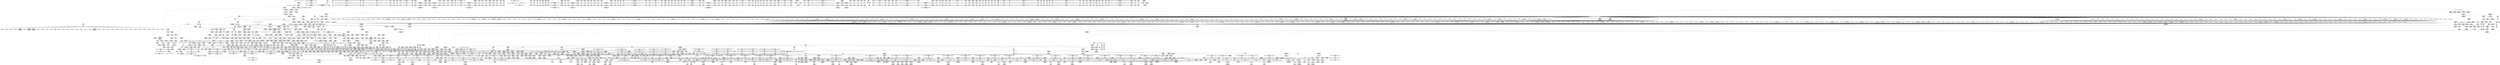 digraph {
	CE0x5d5d1a0 [shape=record,shape=Mrecord,label="{CE0x5d5d1a0|sock_has_perm:sid5|security/selinux/hooks.c,3976|*SummSource*}"]
	CE0x5d8bd50 [shape=record,shape=Mrecord,label="{CE0x5d8bd50|selinux_nlmsg_perm:bf.lshr|security/selinux/hooks.c,4729|*SummSink*}"]
	CE0x5d5bce0 [shape=record,shape=Mrecord,label="{CE0x5d5bce0|sock_has_perm:u2|security/selinux/hooks.c,3974|*SummSource*}"]
	CE0x5d54660 [shape=record,shape=Mrecord,label="{CE0x5d54660|i64*_getelementptr_inbounds_(_6_x_i64_,_6_x_i64_*___llvm_gcov_ctr324,_i64_0,_i64_4)|*Constant*|*SummSource*}"]
	CE0x5de6b10 [shape=record,shape=Mrecord,label="{CE0x5de6b10|sock_has_perm:tmp16|security/selinux/hooks.c,3976|*SummSource*}"]
	CE0x5d30460 [shape=record,shape=Mrecord,label="{CE0x5d30460|720:_i32,_1216:_i8*,_:_CRE_1160,1162_|Function::selinux_netlink_send&Arg::sk::}"]
	CE0x5d86110 [shape=record,shape=Mrecord,label="{CE0x5d86110|selinux_nlmsg_perm:tmp8|security/selinux/hooks.c,4717|*SummSource*}"]
	CE0x5dd9a90 [shape=record,shape=Mrecord,label="{CE0x5dd9a90|sock_has_perm:tmp18|security/selinux/hooks.c,3977|*SummSink*}"]
	CE0x5d42440 [shape=record,shape=Mrecord,label="{CE0x5d42440|selinux_nlmsg_perm:conv7|security/selinux/hooks.c,4729|*SummSink*}"]
	CE0x5ea0d60 [shape=record,shape=Mrecord,label="{CE0x5ea0d60|__preempt_count_sub:tmp4|./arch/x86/include/asm/preempt.h,77}"]
	CE0x5d87ff0 [shape=record,shape=Mrecord,label="{CE0x5d87ff0|i64*_getelementptr_inbounds_(_2_x_i64_,_2_x_i64_*___llvm_gcov_ctr98,_i64_0,_i64_0)|*Constant*}"]
	CE0x5ddb140 [shape=record,shape=Mrecord,label="{CE0x5ddb140|task_sid:tmp11|security/selinux/hooks.c,208|*SummSource*}"]
	CE0x5db9e50 [shape=record,shape=Mrecord,label="{CE0x5db9e50|_call_void_asm_sideeffect_,_memory_,_dirflag_,_fpsr_,_flags_()_#3,_!dbg_!27711,_!srcloc_!27714|include/linux/rcupdate.h,244}"]
	CE0x5cf3210 [shape=record,shape=Mrecord,label="{CE0x5cf3210|720:_i32,_1216:_i8*,_:_CRE_405,406_}"]
	CE0x5d32230 [shape=record,shape=Mrecord,label="{CE0x5d32230|720:_i32,_1216:_i8*,_:_CRE_1264,1272_|Function::selinux_netlink_send&Arg::sk::}"]
	CE0x5ce87e0 [shape=record,shape=Mrecord,label="{CE0x5ce87e0|720:_i32,_1216:_i8*,_:_CRE_257,258_}"]
	CE0x5e7c410 [shape=record,shape=Mrecord,label="{CE0x5e7c410|rcu_lock_release:tmp6|*SummSink*}"]
	CE0x5d85340 [shape=record,shape=Mrecord,label="{CE0x5d85340|i32_41|*Constant*}"]
	CE0x5d37970 [shape=record,shape=Mrecord,label="{CE0x5d37970|i64_6|*Constant*|*SummSink*}"]
	CE0x5ea78a0 [shape=record,shape=Mrecord,label="{CE0x5ea78a0|__preempt_count_sub:sub|./arch/x86/include/asm/preempt.h,77|*SummSource*}"]
	CE0x5ddb640 [shape=record,shape=Mrecord,label="{CE0x5ddb640|task_sid:call|security/selinux/hooks.c,208}"]
	CE0x5cf7280 [shape=record,shape=Mrecord,label="{CE0x5cf7280|720:_i32,_1216:_i8*,_:_CRE_60,61_}"]
	CE0x5cf5150 [shape=record,shape=Mrecord,label="{CE0x5cf5150|i64_5|*Constant*}"]
	CE0x5df4820 [shape=record,shape=Mrecord,label="{CE0x5df4820|0:_i32,_4:_i32,_8:_i32,_12:_i32,_:_CMRE_4,8_|*MultipleSource*|security/selinux/hooks.c,196|*LoadInst*|security/selinux/hooks.c,196|security/selinux/hooks.c,197}"]
	CE0x5d29a60 [shape=record,shape=Mrecord,label="{CE0x5d29a60|720:_i32,_1216:_i8*,_:_CRE_853,854_}"]
	CE0x5d47ac0 [shape=record,shape=Mrecord,label="{CE0x5d47ac0|i32_0|*Constant*}"]
	CE0x5da6ca0 [shape=record,shape=Mrecord,label="{CE0x5da6ca0|0:_i8,_8:_%struct.lsm_network_audit*,_24:_%struct.selinux_audit_data*,_:_SCMRE_0,1_|*MultipleSource*|security/selinux/hooks.c, 3965|security/selinux/hooks.c,3972}"]
	CE0x5e1e8f0 [shape=record,shape=Mrecord,label="{CE0x5e1e8f0|i32_883|*Constant*|*SummSink*}"]
	CE0x5d2ee30 [shape=record,shape=Mrecord,label="{CE0x5d2ee30|720:_i32,_1216:_i8*,_:_CRE_1080,1088_|Function::selinux_netlink_send&Arg::sk::}"]
	CE0x5e1f6e0 [shape=record,shape=Mrecord,label="{CE0x5e1f6e0|i64*_getelementptr_inbounds_(_11_x_i64_,_11_x_i64_*___llvm_gcov_ctr127,_i64_0,_i64_9)|*Constant*|*SummSink*}"]
	CE0x5d0c9d0 [shape=record,shape=Mrecord,label="{CE0x5d0c9d0|i32_-22|*Constant*|*SummSource*}"]
	CE0x5db8f00 [shape=record,shape=Mrecord,label="{CE0x5db8f00|rcu_lock_acquire:tmp3}"]
	CE0x5d105e0 [shape=record,shape=Mrecord,label="{CE0x5d105e0|selinux_nlmsg_perm:tmp23|security/selinux/hooks.c,4730|*SummSink*}"]
	CE0x5d09ef0 [shape=record,shape=Mrecord,label="{CE0x5d09ef0|720:_i32,_1216:_i8*,_:_CRE_604,605_}"]
	CE0x5ce76a0 [shape=record,shape=Mrecord,label="{CE0x5ce76a0|720:_i32,_1216:_i8*,_:_CRE_27,28_}"]
	CE0x5e1e240 [shape=record,shape=Mrecord,label="{CE0x5e1e240|_call_void_lockdep_rcu_suspicious(i8*_getelementptr_inbounds_(_25_x_i8_,_25_x_i8_*_.str45,_i32_0,_i32_0),_i32_883,_i8*_getelementptr_inbounds_(_42_x_i8_,_42_x_i8_*_.str46,_i32_0,_i32_0))_#10,_!dbg_!27728|include/linux/rcupdate.h,882}"]
	CE0x5df53a0 [shape=record,shape=Mrecord,label="{CE0x5df53a0|GLOBAL:rcu_read_lock.__warned|Global_var:rcu_read_lock.__warned|*SummSink*}"]
	CE0x5d44610 [shape=record,shape=Mrecord,label="{CE0x5d44610|nlmsg_hdr:tmp1}"]
	CE0x5d3c880 [shape=record,shape=Mrecord,label="{CE0x5d3c880|i64_15|*Constant*|*SummSource*}"]
	CE0x5d04c50 [shape=record,shape=Mrecord,label="{CE0x5d04c50|720:_i32,_1216:_i8*,_:_CRE_528,536_|Function::selinux_netlink_send&Arg::sk::}"]
	CE0x5db7000 [shape=record,shape=Mrecord,label="{CE0x5db7000|8:_%struct.sock*,_:_SCME_20,22_|*MultipleSource*|security/selinux/hooks.c, 3966|security/selinux/hooks.c,3966|security/selinux/hooks.c,3966}"]
	CE0x5db6190 [shape=record,shape=Mrecord,label="{CE0x5db6190|_ret_i32_%call7,_!dbg_!27749|security/selinux/hooks.c,210|*SummSource*}"]
	CE0x5d76c90 [shape=record,shape=Mrecord,label="{CE0x5d76c90|i64*_getelementptr_inbounds_(_6_x_i64_,_6_x_i64_*___llvm_gcov_ctr327,_i64_0,_i64_0)|*Constant*|*SummSource*}"]
	CE0x5d37670 [shape=record,shape=Mrecord,label="{CE0x5d37670|sock_has_perm:tmp6|security/selinux/hooks.c,3969|*SummSink*}"]
	CE0x5d2a640 [shape=record,shape=Mrecord,label="{CE0x5d2a640|720:_i32,_1216:_i8*,_:_CRE_863,864_}"]
	CE0x5d3d370 [shape=record,shape=Mrecord,label="{CE0x5d3d370|selinux_nlmsg_perm:tmp36|security/selinux/hooks.c,4735}"]
	CE0x5e9a610 [shape=record,shape=Mrecord,label="{CE0x5e9a610|__preempt_count_add:tmp5|./arch/x86/include/asm/preempt.h,72}"]
	CE0x5d05550 [shape=record,shape=Mrecord,label="{CE0x5d05550|720:_i32,_1216:_i8*,_:_CRE_542,543_}"]
	CE0x5d010b0 [shape=record,shape=Mrecord,label="{CE0x5d010b0|720:_i32,_1216:_i8*,_:_CRE_234,235_}"]
	CE0x5d33f60 [shape=record,shape=Mrecord,label="{CE0x5d33f60|task_sid:if.then}"]
	CE0x5de30a0 [shape=record,shape=Mrecord,label="{CE0x5de30a0|sock_has_perm:tmp7|security/selinux/hooks.c,3969|*SummSource*}"]
	CE0x5ddb4d0 [shape=record,shape=Mrecord,label="{CE0x5ddb4d0|task_sid:tmp4|*LoadInst*|security/selinux/hooks.c,208|*SummSink*}"]
	CE0x5ddd510 [shape=record,shape=Mrecord,label="{CE0x5ddd510|i64_3|*Constant*}"]
	CE0x5df2180 [shape=record,shape=Mrecord,label="{CE0x5df2180|GLOBAL:__llvm_gcov_ctr126|Global_var:__llvm_gcov_ctr126}"]
	CE0x5cda640 [shape=record,shape=Mrecord,label="{CE0x5cda640|selinux_netlink_send:bb}"]
	CE0x5d84070 [shape=record,shape=Mrecord,label="{CE0x5d84070|selinux_nlmsg_perm:tmp4|*LoadInst*|security/selinux/hooks.c,4717}"]
	CE0x5d6cc40 [shape=record,shape=Mrecord,label="{CE0x5d6cc40|task_sid:tmp23|security/selinux/hooks.c,208|*SummSource*}"]
	CE0x5d46570 [shape=record,shape=Mrecord,label="{CE0x5d46570|selinux_nlmsg_perm:tmp31|security/selinux/hooks.c,4730}"]
	CE0x5de8130 [shape=record,shape=Mrecord,label="{CE0x5de8130|i32_(i32,_i32,_i16,_i32,_%struct.common_audit_data*)*_bitcast_(i32_(i32,_i32,_i16,_i32,_%struct.common_audit_data.495*)*_avc_has_perm_to_i32_(i32,_i32,_i16,_i32,_%struct.common_audit_data*)*)|*Constant*|*SummSink*}"]
	CE0x5e8d630 [shape=record,shape=Mrecord,label="{CE0x5e8d630|__preempt_count_sub:tmp2|*SummSource*}"]
	CE0x5e87550 [shape=record,shape=Mrecord,label="{CE0x5e87550|__preempt_count_add:tmp1|*SummSink*}"]
	CE0x5d79b80 [shape=record,shape=Mrecord,label="{CE0x5d79b80|selinux_nlmsg_perm:bb}"]
	CE0x5cd32c0 [shape=record,shape=Mrecord,label="{CE0x5cd32c0|720:_i32,_1216:_i8*,_:_CRE_336,344_|Function::selinux_netlink_send&Arg::sk::}"]
	"CONST[source:2(external),value:0(static)][purpose:{operation}][SrcIdx:3]"
	CE0x5dd5a70 [shape=record,shape=Mrecord,label="{CE0x5dd5a70|__rcu_read_unlock:entry|*SummSource*}"]
	CE0x5d6d950 [shape=record,shape=Mrecord,label="{CE0x5d6d950|i64*_getelementptr_inbounds_(_13_x_i64_,_13_x_i64_*___llvm_gcov_ctr126,_i64_0,_i64_11)|*Constant*|*SummSink*}"]
	CE0x5dd6600 [shape=record,shape=Mrecord,label="{CE0x5dd6600|__rcu_read_lock:do.end}"]
	CE0x5d58570 [shape=record,shape=Mrecord,label="{CE0x5d58570|GLOBAL:__llvm_gcov_ctr327|Global_var:__llvm_gcov_ctr327|*SummSink*}"]
	CE0x5d54350 [shape=record,shape=Mrecord,label="{CE0x5d54350|selinux_netlink_send:tmp7|security/selinux/hooks.c,5071|*SummSink*}"]
	CE0x5dde110 [shape=record,shape=Mrecord,label="{CE0x5dde110|_call_void_mcount()_#3|*SummSink*}"]
	CE0x5deb700 [shape=record,shape=Mrecord,label="{CE0x5deb700|i8*_getelementptr_inbounds_(_44_x_i8_,_44_x_i8_*_.str47,_i32_0,_i32_0)|*Constant*|*SummSink*}"]
	CE0x5e19c20 [shape=record,shape=Mrecord,label="{CE0x5e19c20|rcu_read_lock:tmp10|include/linux/rcupdate.h,882|*SummSource*}"]
	CE0x5d04770 [shape=record,shape=Mrecord,label="{CE0x5d04770|720:_i32,_1216:_i8*,_:_CRE_496,512_|Function::selinux_netlink_send&Arg::sk::}"]
	CE0x5d3dee0 [shape=record,shape=Mrecord,label="{CE0x5d3dee0|selinux_nlmsg_perm:tmp39|security/selinux/hooks.c,4735}"]
	CE0x5deaee0 [shape=record,shape=Mrecord,label="{CE0x5deaee0|i32_934|*Constant*|*SummSource*}"]
	CE0x5d2c670 [shape=record,shape=Mrecord,label="{CE0x5d2c670|720:_i32,_1216:_i8*,_:_CRE_920,936_|Function::selinux_netlink_send&Arg::sk::}"]
	CE0x5d814d0 [shape=record,shape=Mrecord,label="{CE0x5d814d0|i64_11|*Constant*|*SummSource*}"]
	CE0x5ddc8c0 [shape=record,shape=Mrecord,label="{CE0x5ddc8c0|rcu_read_lock:land.lhs.true|*SummSource*}"]
	CE0x5df06e0 [shape=record,shape=Mrecord,label="{CE0x5df06e0|_call_void_mcount()_#3}"]
	CE0x5d6e740 [shape=record,shape=Mrecord,label="{CE0x5d6e740|task_sid:tmp20|security/selinux/hooks.c,208|*SummSink*}"]
	CE0x5dd6060 [shape=record,shape=Mrecord,label="{CE0x5dd6060|_ret_void,_!dbg_!27717|include/linux/rcupdate.h,245|*SummSource*}"]
	CE0x5d296d0 [shape=record,shape=Mrecord,label="{CE0x5d296d0|720:_i32,_1216:_i8*,_:_CRE_850,851_}"]
	CE0x5dffce0 [shape=record,shape=Mrecord,label="{CE0x5dffce0|_ret_void,_!dbg_!27735|include/linux/rcupdate.h,938|*SummSource*}"]
	CE0x5de15a0 [shape=record,shape=Mrecord,label="{CE0x5de15a0|__rcu_read_lock:tmp1|*SummSink*}"]
	CE0x5dc1830 [shape=record,shape=Mrecord,label="{CE0x5dc1830|rcu_lock_acquire:tmp2|*SummSink*}"]
	CE0x5d770f0 [shape=record,shape=Mrecord,label="{CE0x5d770f0|selinux_nlmsg_perm:lor.lhs.false|*SummSource*}"]
	CE0x5db40d0 [shape=record,shape=Mrecord,label="{CE0x5db40d0|i64*_getelementptr_inbounds_(_2_x_i64_,_2_x_i64_*___llvm_gcov_ctr326,_i64_0,_i64_0)|*Constant*}"]
	CE0x5cece20 [shape=record,shape=Mrecord,label="{CE0x5cece20|720:_i32,_1216:_i8*,_:_CRE_149,150_}"]
	CE0x5d32af0 [shape=record,shape=Mrecord,label="{CE0x5d32af0|selinux_netlink_send:skb|Function::selinux_netlink_send&Arg::skb::|*SummSource*}"]
	CE0x5e7daf0 [shape=record,shape=Mrecord,label="{CE0x5e7daf0|rcu_lock_release:tmp7|*SummSource*}"]
	CE0x5d84a70 [shape=record,shape=Mrecord,label="{CE0x5d84a70|selinux_nlmsg_perm:if.end14|*SummSource*}"]
	CE0x5dbe860 [shape=record,shape=Mrecord,label="{CE0x5dbe860|rcu_read_unlock:land.lhs.true|*SummSource*}"]
	CE0x5d20000 [shape=record,shape=Mrecord,label="{CE0x5d20000|720:_i32,_1216:_i8*,_:_CRE_669,670_}"]
	CE0x5d8bf90 [shape=record,shape=Mrecord,label="{CE0x5d8bf90|i32_255|*Constant*|*SummSource*}"]
	CE0x5daf1b0 [shape=record,shape=Mrecord,label="{CE0x5daf1b0|i64*_getelementptr_inbounds_(_20_x_i64_,_20_x_i64_*___llvm_gcov_ctr325,_i64_0,_i64_16)|*Constant*|*SummSink*}"]
	CE0x5d2e570 [shape=record,shape=Mrecord,label="{CE0x5d2e570|720:_i32,_1216:_i8*,_:_CRE_1048,1056_|Function::selinux_netlink_send&Arg::sk::}"]
	CE0x5d848e0 [shape=record,shape=Mrecord,label="{CE0x5d848e0|selinux_nlmsg_perm:if.end14}"]
	CE0x5df0620 [shape=record,shape=Mrecord,label="{CE0x5df0620|cred_sid:tmp3|*SummSink*}"]
	CE0x5de8fd0 [shape=record,shape=Mrecord,label="{CE0x5de8fd0|avc_has_perm:tsid|Function::avc_has_perm&Arg::tsid::|*SummSink*}"]
	CE0x5e7eb10 [shape=record,shape=Mrecord,label="{CE0x5e7eb10|GLOBAL:__preempt_count_sub|*Constant*}"]
	CE0x5d08010 [shape=record,shape=Mrecord,label="{CE0x5d08010|720:_i32,_1216:_i8*,_:_CRE_578,579_}"]
	CE0x5cd7ee0 [shape=record,shape=Mrecord,label="{CE0x5cd7ee0|720:_i32,_1216:_i8*,_:_CRE_39,40_}"]
	CE0x5e92c40 [shape=record,shape=Mrecord,label="{CE0x5e92c40|rcu_lock_release:tmp5|include/linux/rcupdate.h,423|*SummSource*}"]
	CE0x5d68230 [shape=record,shape=Mrecord,label="{CE0x5d68230|task_sid:tmp17|security/selinux/hooks.c,208|*SummSource*}"]
	CE0x5d381b0 [shape=record,shape=Mrecord,label="{CE0x5d381b0|i32_9|*Constant*|*SummSink*}"]
	CE0x5e03dc0 [shape=record,shape=Mrecord,label="{CE0x5e03dc0|rcu_read_unlock:tmp5|include/linux/rcupdate.h,933|*SummSink*}"]
	CE0x5db2290 [shape=record,shape=Mrecord,label="{CE0x5db2290|selinux_nlmsg_perm:tmp45|security/selinux/hooks.c,4740}"]
	CE0x5ce9400 [shape=record,shape=Mrecord,label="{CE0x5ce9400|720:_i32,_1216:_i8*,_:_CRE_137,138_}"]
	CE0x5d767d0 [shape=record,shape=Mrecord,label="{CE0x5d767d0|cred_sid:tmp4|*LoadInst*|security/selinux/hooks.c,196|*SummSink*}"]
	CE0x5e055d0 [shape=record,shape=Mrecord,label="{CE0x5e055d0|rcu_read_unlock:tmp8|include/linux/rcupdate.h,933|*SummSource*}"]
	CE0x5dc20c0 [shape=record,shape=Mrecord,label="{CE0x5dc20c0|rcu_lock_release:tmp1|*SummSource*}"]
	CE0x5db9530 [shape=record,shape=Mrecord,label="{CE0x5db9530|rcu_read_unlock:tmp3}"]
	CE0x5db5740 [shape=record,shape=Mrecord,label="{CE0x5db5740|i64_56|*Constant*}"]
	CE0x5cf1590 [shape=record,shape=Mrecord,label="{CE0x5cf1590|720:_i32,_1216:_i8*,_:_CRE_381,382_}"]
	CE0x5d82e20 [shape=record,shape=Mrecord,label="{CE0x5d82e20|selinux_nlmsg_perm:tmp28|security/selinux/hooks.c,4730|*SummSource*}"]
	CE0x5d6a110 [shape=record,shape=Mrecord,label="{CE0x5d6a110|i8*_getelementptr_inbounds_(_41_x_i8_,_41_x_i8_*_.str44,_i32_0,_i32_0)|*Constant*|*SummSink*}"]
	CE0x5dd92b0 [shape=record,shape=Mrecord,label="{CE0x5dd92b0|sock_has_perm:retval.0|*SummSink*}"]
	CE0x5ea81c0 [shape=record,shape=Mrecord,label="{CE0x5ea81c0|_ret_void,_!dbg_!27720|./arch/x86/include/asm/preempt.h,78}"]
	CE0x5dc5a40 [shape=record,shape=Mrecord,label="{CE0x5dc5a40|i64*_getelementptr_inbounds_(_4_x_i64_,_4_x_i64_*___llvm_gcov_ctr130,_i64_0,_i64_1)|*Constant*}"]
	CE0x5e7cb50 [shape=record,shape=Mrecord,label="{CE0x5e7cb50|rcu_lock_release:bb|*SummSink*}"]
	CE0x5e759f0 [shape=record,shape=Mrecord,label="{CE0x5e759f0|__rcu_read_lock:tmp2|*SummSink*}"]
	CE0x5dec220 [shape=record,shape=Mrecord,label="{CE0x5dec220|rcu_read_unlock:tmp19|include/linux/rcupdate.h,933}"]
	CE0x5d23a60 [shape=record,shape=Mrecord,label="{CE0x5d23a60|selinux_nlmsg_perm:tmp31|security/selinux/hooks.c,4730|*SummSink*}"]
	CE0x5de2b10 [shape=record,shape=Mrecord,label="{CE0x5de2b10|GLOBAL:current_task|Global_var:current_task|*SummSource*}"]
	CE0x5ce9a40 [shape=record,shape=Mrecord,label="{CE0x5ce9a40|720:_i32,_1216:_i8*,_:_CRE_116,117_}"]
	CE0x5db47f0 [shape=record,shape=Mrecord,label="{CE0x5db47f0|_call_void_mcount()_#3|*SummSink*}"]
	CE0x5ce5400 [shape=record,shape=Mrecord,label="{CE0x5ce5400|720:_i32,_1216:_i8*,_:_CRE_1,2_}"]
	CE0x5de6db0 [shape=record,shape=Mrecord,label="{CE0x5de6db0|i32_4|*Constant*}"]
	CE0x5e903d0 [shape=record,shape=Mrecord,label="{CE0x5e903d0|__rcu_read_unlock:tmp2|*SummSource*}"]
	CE0x5eab700 [shape=record,shape=Mrecord,label="{CE0x5eab700|COLLAPSED:_GCMRE___llvm_gcov_ctr129_internal_global_4_x_i64_zeroinitializer:_elem_0:default:}"]
	CE0x5d236a0 [shape=record,shape=Mrecord,label="{CE0x5d236a0|720:_i32,_1216:_i8*,_:_CRE_715,716_}"]
	CE0x5d896d0 [shape=record,shape=Mrecord,label="{CE0x5d896d0|selinux_nlmsg_perm:if.end19|*SummSource*}"]
	CE0x5df0c70 [shape=record,shape=Mrecord,label="{CE0x5df0c70|GLOBAL:rcu_lock_acquire|*Constant*|*SummSource*}"]
	CE0x5dc00e0 [shape=record,shape=Mrecord,label="{CE0x5dc00e0|__preempt_count_add:entry|*SummSink*}"]
	CE0x5d79000 [shape=record,shape=Mrecord,label="{CE0x5d79000|sock_has_perm:tmp2|*LoadInst*|security/selinux/hooks.c,3964}"]
	CE0x5dab4a0 [shape=record,shape=Mrecord,label="{CE0x5dab4a0|sock_has_perm:tmp11|security/selinux/hooks.c,3970|*SummSource*}"]
	CE0x5d22f80 [shape=record,shape=Mrecord,label="{CE0x5d22f80|720:_i32,_1216:_i8*,_:_CRE_709,710_}"]
	CE0x5cdfbc0 [shape=record,shape=Mrecord,label="{CE0x5cdfbc0|720:_i32,_1216:_i8*,_:_CRE_72,73_}"]
	CE0x5d89fe0 [shape=record,shape=Mrecord,label="{CE0x5d89fe0|_call_void_mcount()_#3|*SummSink*}"]
	CE0x5d7c610 [shape=record,shape=Mrecord,label="{CE0x5d7c610|selinux_nlmsg_perm:tmp4|*LoadInst*|security/selinux/hooks.c,4717|*SummSink*}"]
	CE0x5cef4a0 [shape=record,shape=Mrecord,label="{CE0x5cef4a0|720:_i32,_1216:_i8*,_:_CRE_353,354_}"]
	CE0x5d31270 [shape=record,shape=Mrecord,label="{CE0x5d31270|720:_i32,_1216:_i8*,_:_CRE_1208,1212_|Function::selinux_netlink_send&Arg::sk::}"]
	CE0x5cf10d0 [shape=record,shape=Mrecord,label="{CE0x5cf10d0|720:_i32,_1216:_i8*,_:_CRE_377,378_}"]
	CE0x5dea360 [shape=record,shape=Mrecord,label="{CE0x5dea360|i64*_getelementptr_inbounds_(_6_x_i64_,_6_x_i64_*___llvm_gcov_ctr327,_i64_0,_i64_5)|*Constant*}"]
	CE0x5d08990 [shape=record,shape=Mrecord,label="{CE0x5d08990|720:_i32,_1216:_i8*,_:_CRE_586,587_}"]
	"CONST[source:1(input),value:2(dynamic)][purpose:{object}][SrcIdx:6]"
	CE0x5d82bc0 [shape=record,shape=Mrecord,label="{CE0x5d82bc0|i64_10|*Constant*|*SummSink*}"]
	CE0x5d09440 [shape=record,shape=Mrecord,label="{CE0x5d09440|720:_i32,_1216:_i8*,_:_CRE_595,596_}"]
	CE0x5daba50 [shape=record,shape=Mrecord,label="{CE0x5daba50|COLLAPSED:_GCMRE___llvm_gcov_ctr128_internal_global_4_x_i64_zeroinitializer:_elem_0:default:}"]
	CE0x5d7aef0 [shape=record,shape=Mrecord,label="{CE0x5d7aef0|selinux_nlmsg_perm:if.then|*SummSink*}"]
	CE0x5d05da0 [shape=record,shape=Mrecord,label="{CE0x5d05da0|720:_i32,_1216:_i8*,_:_CRE_549,550_}"]
	CE0x5df9080 [shape=record,shape=Mrecord,label="{CE0x5df9080|task_sid:do.end}"]
	CE0x5ea65d0 [shape=record,shape=Mrecord,label="{CE0x5ea65d0|__preempt_count_add:tmp|*SummSource*}"]
	CE0x5d5bbb0 [shape=record,shape=Mrecord,label="{CE0x5d5bbb0|sock_has_perm:u2|security/selinux/hooks.c,3974}"]
	CE0x5ebfda0 [shape=record,shape=Mrecord,label="{CE0x5ebfda0|i64*_getelementptr_inbounds_(_4_x_i64_,_4_x_i64_*___llvm_gcov_ctr129,_i64_0,_i64_0)|*Constant*|*SummSink*}"]
	CE0x5e8ef20 [shape=record,shape=Mrecord,label="{CE0x5e8ef20|void_(i32*,_i32,_i32*)*_asm_addl_$1,_%gs:$0_,_*m,ri,*m,_dirflag_,_fpsr_,_flags_|*SummSource*}"]
	CE0x5d830d0 [shape=record,shape=Mrecord,label="{CE0x5d830d0|selinux_nlmsg_perm:tmp29|security/selinux/hooks.c,4730}"]
	CE0x5e01bb0 [shape=record,shape=Mrecord,label="{CE0x5e01bb0|rcu_read_unlock:if.end|*SummSource*}"]
	CE0x5d3a700 [shape=record,shape=Mrecord,label="{CE0x5d3a700|i64*_getelementptr_inbounds_(_20_x_i64_,_20_x_i64_*___llvm_gcov_ctr325,_i64_0,_i64_19)|*Constant*|*SummSink*}"]
	CE0x5d3d9a0 [shape=record,shape=Mrecord,label="{CE0x5d3d9a0|selinux_nlmsg_perm:tmp38|security/selinux/hooks.c,4735}"]
	CE0x5e80560 [shape=record,shape=Mrecord,label="{CE0x5e80560|__rcu_read_unlock:tmp7|include/linux/rcupdate.h,245|*SummSource*}"]
	CE0x5dc83d0 [shape=record,shape=Mrecord,label="{CE0x5dc83d0|rcu_read_unlock:tmp18|include/linux/rcupdate.h,933|*SummSink*}"]
	CE0x5de0890 [shape=record,shape=Mrecord,label="{CE0x5de0890|sock_has_perm:tmp4|security/selinux/hooks.c,3966|*SummSink*}"]
	CE0x5dc8d70 [shape=record,shape=Mrecord,label="{CE0x5dc8d70|_call_void___preempt_count_sub(i32_1)_#10,_!dbg_!27715|include/linux/rcupdate.h,244}"]
	CE0x5dff050 [shape=record,shape=Mrecord,label="{CE0x5dff050|_call_void_rcu_read_unlock()_#10,_!dbg_!27748|security/selinux/hooks.c,209|*SummSource*}"]
	CE0x5cd2cb0 [shape=record,shape=Mrecord,label="{CE0x5cd2cb0|720:_i32,_1216:_i8*,_:_CRE_304,312_|Function::selinux_netlink_send&Arg::sk::}"]
	CE0x5d2ab00 [shape=record,shape=Mrecord,label="{CE0x5d2ab00|720:_i32,_1216:_i8*,_:_CRE_867,868_}"]
	CE0x5dfc670 [shape=record,shape=Mrecord,label="{CE0x5dfc670|i64_6|*Constant*}"]
	CE0x5df3330 [shape=record,shape=Mrecord,label="{CE0x5df3330|rcu_read_lock:do.body|*SummSource*}"]
	CE0x5e02d40 [shape=record,shape=Mrecord,label="{CE0x5e02d40|__rcu_read_lock:entry|*SummSink*}"]
	CE0x5ea0be0 [shape=record,shape=Mrecord,label="{CE0x5ea0be0|i64*_getelementptr_inbounds_(_4_x_i64_,_4_x_i64_*___llvm_gcov_ctr135,_i64_0,_i64_2)|*Constant*|*SummSink*}"]
	CE0x5d35cd0 [shape=record,shape=Mrecord,label="{CE0x5d35cd0|rcu_read_lock:tmp|*SummSink*}"]
	CE0x5df78e0 [shape=record,shape=Mrecord,label="{CE0x5df78e0|task_sid:do.body5|*SummSource*}"]
	CE0x5d889e0 [shape=record,shape=Mrecord,label="{CE0x5d889e0|sock_has_perm:tmp3|security/selinux/hooks.c,3964}"]
	CE0x5d22860 [shape=record,shape=Mrecord,label="{CE0x5d22860|720:_i32,_1216:_i8*,_:_CRE_703,704_}"]
	CE0x5d2a050 [shape=record,shape=Mrecord,label="{CE0x5d2a050|720:_i32,_1216:_i8*,_:_CRE_858,859_}"]
	CE0x5db4f20 [shape=record,shape=Mrecord,label="{CE0x5db4f20|sock_has_perm:call|security/selinux/hooks.c,3967}"]
	CE0x5cfa6c0 [shape=record,shape=Mrecord,label="{CE0x5cfa6c0|720:_i32,_1216:_i8*,_:_CRE_28,29_}"]
	CE0x5d1df20 [shape=record,shape=Mrecord,label="{CE0x5d1df20|720:_i32,_1216:_i8*,_:_CRE_616,620_|Function::selinux_netlink_send&Arg::sk::}"]
	CE0x5e74320 [shape=record,shape=Mrecord,label="{CE0x5e74320|i64*_getelementptr_inbounds_(_4_x_i64_,_4_x_i64_*___llvm_gcov_ctr133,_i64_0,_i64_2)|*Constant*|*SummSink*}"]
	CE0x5cfd460 [shape=record,shape=Mrecord,label="{CE0x5cfd460|rcu_read_unlock:tmp11|include/linux/rcupdate.h,933|*SummSource*}"]
	CE0x5d74080 [shape=record,shape=Mrecord,label="{CE0x5d74080|i32_2|*Constant*|*SummSink*}"]
	CE0x5ce7d90 [shape=record,shape=Mrecord,label="{CE0x5ce7d90|i64*_getelementptr_inbounds_(_6_x_i64_,_6_x_i64_*___llvm_gcov_ctr324,_i64_0,_i64_0)|*Constant*}"]
	CE0x5d1f1c0 [shape=record,shape=Mrecord,label="{CE0x5d1f1c0|720:_i32,_1216:_i8*,_:_CRE_657,658_}"]
	CE0x5d67900 [shape=record,shape=Mrecord,label="{CE0x5d67900|task_sid:tmp15|security/selinux/hooks.c,208|*SummSource*}"]
	CE0x5d771c0 [shape=record,shape=Mrecord,label="{CE0x5d771c0|selinux_nlmsg_perm:lor.lhs.false|*SummSink*}"]
	CE0x5cfedd0 [shape=record,shape=Mrecord,label="{CE0x5cfedd0|720:_i32,_1216:_i8*,_:_CRE_112,113_}"]
	CE0x5da4b20 [shape=record,shape=Mrecord,label="{CE0x5da4b20|i64*_getelementptr_inbounds_(_2_x_i64_,_2_x_i64_*___llvm_gcov_ctr131,_i64_0,_i64_0)|*Constant*|*SummSource*}"]
	CE0x5da47a0 [shape=record,shape=Mrecord,label="{CE0x5da47a0|i64*_getelementptr_inbounds_(_2_x_i64_,_2_x_i64_*___llvm_gcov_ctr131,_i64_0,_i64_0)|*Constant*}"]
	CE0x5cdacb0 [shape=record,shape=Mrecord,label="{CE0x5cdacb0|720:_i32,_1216:_i8*,_:_CRE_179,180_}"]
	CE0x5d5df50 [shape=record,shape=Mrecord,label="{CE0x5d5df50|sock_has_perm:cmp|security/selinux/hooks.c,3969|*SummSink*}"]
	CE0x5d03d20 [shape=record,shape=Mrecord,label="{CE0x5d03d20|720:_i32,_1216:_i8*,_:_CRE_464,468_|Function::selinux_netlink_send&Arg::sk::}"]
	CE0x5d49a00 [shape=record,shape=Mrecord,label="{CE0x5d49a00|selinux_nlmsg_perm:sclass6|security/selinux/hooks.c,4729}"]
	CE0x5d85920 [shape=record,shape=Mrecord,label="{CE0x5d85920|selinux_nlmsg_perm:perm|security/selinux/hooks.c, 4713|*SummSink*}"]
	CE0x5db8110 [shape=record,shape=Mrecord,label="{CE0x5db8110|GLOBAL:task_sid|*Constant*|*SummSink*}"]
	CE0x5d09570 [shape=record,shape=Mrecord,label="{CE0x5d09570|720:_i32,_1216:_i8*,_:_CRE_596,597_}"]
	CE0x5ce2e80 [shape=record,shape=Mrecord,label="{CE0x5ce2e80|GLOBAL:nlmsg_hdr|*Constant*|*SummSource*}"]
	CE0x5dda130 [shape=record,shape=Mrecord,label="{CE0x5dda130|sock_has_perm:tmp19|security/selinux/hooks.c,3977|*SummSink*}"]
	CE0x5cfc770 [shape=record,shape=Mrecord,label="{CE0x5cfc770|GLOBAL:nlmsg_hdr|*Constant*}"]
	CE0x5df56a0 [shape=record,shape=Mrecord,label="{CE0x5df56a0|task_sid:tmp6|security/selinux/hooks.c,208|*SummSource*}"]
	CE0x5d23ef0 [shape=record,shape=Mrecord,label="{CE0x5d23ef0|i64*_getelementptr_inbounds_(_20_x_i64_,_20_x_i64_*___llvm_gcov_ctr325,_i64_0,_i64_12)|*Constant*}"]
	CE0x5ebf690 [shape=record,shape=Mrecord,label="{CE0x5ebf690|__preempt_count_sub:tmp5|./arch/x86/include/asm/preempt.h,77|*SummSink*}"]
	CE0x5d28c20 [shape=record,shape=Mrecord,label="{CE0x5d28c20|720:_i32,_1216:_i8*,_:_CRE_841,842_}"]
	CE0x5d88c90 [shape=record,shape=Mrecord,label="{CE0x5d88c90|selinux_nlmsg_perm:perm|security/selinux/hooks.c, 4713}"]
	CE0x5d42bb0 [shape=record,shape=Mrecord,label="{CE0x5d42bb0|GLOBAL:printk|*Constant*|*SummSink*}"]
	CE0x5e02f10 [shape=record,shape=Mrecord,label="{CE0x5e02f10|_call_void_rcu_lock_acquire(%struct.lockdep_map*_rcu_lock_map)_#10,_!dbg_!27711|include/linux/rcupdate.h,881}"]
	CE0x5d6a620 [shape=record,shape=Mrecord,label="{CE0x5d6a620|i64*_getelementptr_inbounds_(_13_x_i64_,_13_x_i64_*___llvm_gcov_ctr126,_i64_0,_i64_9)|*Constant*|*SummSource*}"]
	CE0x5d06e40 [shape=record,shape=Mrecord,label="{CE0x5d06e40|720:_i32,_1216:_i8*,_:_CRE_563,564_}"]
	CE0x5ce7840 [shape=record,shape=Mrecord,label="{CE0x5ce7840|720:_i32,_1216:_i8*,_:_CRE_24,25_}"]
	CE0x5e1f510 [shape=record,shape=Mrecord,label="{CE0x5e1f510|i64*_getelementptr_inbounds_(_11_x_i64_,_11_x_i64_*___llvm_gcov_ctr127,_i64_0,_i64_9)|*Constant*}"]
	CE0x5df91f0 [shape=record,shape=Mrecord,label="{CE0x5df91f0|rcu_read_lock:tmp2|*SummSource*}"]
	CE0x5d4cb40 [shape=record,shape=Mrecord,label="{CE0x5d4cb40|i32_59|*Constant*|*SummSink*}"]
	CE0x5d22ac0 [shape=record,shape=Mrecord,label="{CE0x5d22ac0|720:_i32,_1216:_i8*,_:_CRE_705,706_}"]
	CE0x5d384c0 [shape=record,shape=Mrecord,label="{CE0x5d384c0|get_current:entry|*SummSink*}"]
	CE0x5ddf920 [shape=record,shape=Mrecord,label="{CE0x5ddf920|_call_void_mcount()_#3|*SummSink*}"]
	CE0x5deb5e0 [shape=record,shape=Mrecord,label="{CE0x5deb5e0|i8*_getelementptr_inbounds_(_44_x_i8_,_44_x_i8_*_.str47,_i32_0,_i32_0)|*Constant*}"]
	CE0x5d3d660 [shape=record,shape=Mrecord,label="{CE0x5d3d660|selinux_nlmsg_perm:tmp37|security/selinux/hooks.c,4735}"]
	CE0x5cd1580 [shape=record,shape=Mrecord,label="{CE0x5cd1580|720:_i32,_1216:_i8*,_:_CRE_240,241_}"]
	CE0x5d67f00 [shape=record,shape=Mrecord,label="{CE0x5d67f00|i64*_getelementptr_inbounds_(_13_x_i64_,_13_x_i64_*___llvm_gcov_ctr126,_i64_0,_i64_8)|*Constant*}"]
	CE0x5db5990 [shape=record,shape=Mrecord,label="{CE0x5db5990|_call_void_rcu_read_lock()_#10,_!dbg_!27712|security/selinux/hooks.c,207}"]
	CE0x67e0980 [shape=record,shape=Mrecord,label="{CE0x67e0980|720:_i32,_1216:_i8*,_:_CRE_89,90_}"]
	CE0x5db1100 [shape=record,shape=Mrecord,label="{CE0x5db1100|selinux_nlmsg_perm:tmp43|security/selinux/hooks.c,4737|*SummSink*}"]
	CE0x5dff7c0 [shape=record,shape=Mrecord,label="{CE0x5dff7c0|rcu_read_unlock:entry|*SummSink*}"]
	CE0x5d35720 [shape=record,shape=Mrecord,label="{CE0x5d35720|task_sid:tmp3|*SummSource*}"]
	CE0x5cf80a0 [shape=record,shape=Mrecord,label="{CE0x5cf80a0|720:_i32,_1216:_i8*,_:_CRE_82,83_}"]
	CE0x5d51690 [shape=record,shape=Mrecord,label="{CE0x5d51690|16:_i32,_24:_i16,_:_CRE_24,26_|*MultipleSource*|*LoadInst*|security/selinux/hooks.c,4715|security/selinux/hooks.c,4715|security/selinux/hooks.c,4723}"]
	CE0x5cdd360 [shape=record,shape=Mrecord,label="{CE0x5cdd360|720:_i32,_1216:_i8*,_:_CRE_159,160_}"]
	CE0x5ea6e30 [shape=record,shape=Mrecord,label="{CE0x5ea6e30|__rcu_read_unlock:tmp4|include/linux/rcupdate.h,244|*SummSource*}"]
	CE0x5d37890 [shape=record,shape=Mrecord,label="{CE0x5d37890|selinux_nlmsg_perm:cmp3|security/selinux/hooks.c,4725|*SummSink*}"]
	CE0x5d2d870 [shape=record,shape=Mrecord,label="{CE0x5d2d870|720:_i32,_1216:_i8*,_:_CRE_992,1000_|Function::selinux_netlink_send&Arg::sk::}"]
	CE0x5d6b8c0 [shape=record,shape=Mrecord,label="{CE0x5d6b8c0|i8_1|*Constant*|*SummSink*}"]
	CE0x5d40cc0 [shape=record,shape=Mrecord,label="{CE0x5d40cc0|selinux_nlmsg_perm:call10|security/selinux/hooks.c,4730}"]
	CE0x5cda420 [shape=record,shape=Mrecord,label="{CE0x5cda420|selinux_netlink_send:if.end}"]
	CE0x5d39850 [shape=record,shape=Mrecord,label="{CE0x5d39850|_ret_i32_%retval.0,_!dbg_!27740|security/selinux/hooks.c,3977|*SummSource*}"]
	CE0x5de5870 [shape=record,shape=Mrecord,label="{CE0x5de5870|i64*_getelementptr_inbounds_(_4_x_i64_,_4_x_i64_*___llvm_gcov_ctr128,_i64_0,_i64_0)|*Constant*}"]
	CE0x5e17100 [shape=record,shape=Mrecord,label="{CE0x5e17100|i64_3|*Constant*}"]
	CE0x5d021c0 [shape=record,shape=Mrecord,label="{CE0x5d021c0|720:_i32,_1216:_i8*,_:_CRE_412,413_}"]
	CE0x5ce9ab0 [shape=record,shape=Mrecord,label="{CE0x5ce9ab0|720:_i32,_1216:_i8*,_:_CRE_117,118_}"]
	CE0x5d5ec20 [shape=record,shape=Mrecord,label="{CE0x5d5ec20|_call_void_mcount()_#3|*SummSink*}"]
	CE0x5da8f30 [shape=record,shape=Mrecord,label="{CE0x5da8f30|task_sid:do.end6|*SummSink*}"]
	CE0x5d33d60 [shape=record,shape=Mrecord,label="{CE0x5d33d60|task_sid:do.end|*SummSource*}"]
	CE0x5d097d0 [shape=record,shape=Mrecord,label="{CE0x5d097d0|720:_i32,_1216:_i8*,_:_CRE_598,599_}"]
	CE0x5e90750 [shape=record,shape=Mrecord,label="{CE0x5e90750|COLLAPSED:_GCMRE___llvm_gcov_ctr130_internal_global_4_x_i64_zeroinitializer:_elem_0:default:}"]
	CE0x5dd37c0 [shape=record,shape=Mrecord,label="{CE0x5dd37c0|rcu_read_unlock:tmp22|include/linux/rcupdate.h,935|*SummSink*}"]
	CE0x5eb2720 [shape=record,shape=Mrecord,label="{CE0x5eb2720|__preempt_count_sub:do.body|*SummSink*}"]
	CE0x5e02170 [shape=record,shape=Mrecord,label="{CE0x5e02170|_call_void_mcount()_#3|*SummSource*}"]
	CE0x5e6ed20 [shape=record,shape=Mrecord,label="{CE0x5e6ed20|__rcu_read_lock:do.body}"]
	CE0x5cff8f0 [shape=record,shape=Mrecord,label="{CE0x5cff8f0|720:_i32,_1216:_i8*,_:_CRE_214,215_}"]
	CE0x5cd7df0 [shape=record,shape=Mrecord,label="{CE0x5cd7df0|720:_i32,_1216:_i8*,_:_CRE_38,39_}"]
	CE0x5db1f70 [shape=record,shape=Mrecord,label="{CE0x5db1f70|selinux_nlmsg_perm:tmp44|security/selinux/hooks.c,4740|*SummSink*}"]
	CE0x5ced510 [shape=record,shape=Mrecord,label="{CE0x5ced510|720:_i32,_1216:_i8*,_:_CRE_76,77_}"]
	CE0x5dede10 [shape=record,shape=Mrecord,label="{CE0x5dede10|8:_%struct.sock*,_:_SCME_18,20_|*MultipleSource*|security/selinux/hooks.c, 3966|security/selinux/hooks.c,3966|security/selinux/hooks.c,3966}"]
	CE0x5d51ea0 [shape=record,shape=Mrecord,label="{CE0x5d51ea0|4:_i16,_:_CRE_0,4_|*MultipleSource*|security/selinux/hooks.c,4723|security/selinux/hooks.c,4721}"]
	CE0x5cf83f0 [shape=record,shape=Mrecord,label="{CE0x5cf83f0|720:_i32,_1216:_i8*,_:_CRE_92,93_}"]
	CE0x5eadf30 [shape=record,shape=Mrecord,label="{CE0x5eadf30|i64*_getelementptr_inbounds_(_4_x_i64_,_4_x_i64_*___llvm_gcov_ctr135,_i64_0,_i64_0)|*Constant*|*SummSink*}"]
	CE0x5e1aed0 [shape=record,shape=Mrecord,label="{CE0x5e1aed0|i64_6|*Constant*}"]
	CE0x5d08f80 [shape=record,shape=Mrecord,label="{CE0x5d08f80|720:_i32,_1216:_i8*,_:_CRE_591,592_}"]
	CE0x5d74980 [shape=record,shape=Mrecord,label="{CE0x5d74980|cred_sid:tmp4|*LoadInst*|security/selinux/hooks.c,196|*SummSource*}"]
	CE0x5cf2af0 [shape=record,shape=Mrecord,label="{CE0x5cf2af0|720:_i32,_1216:_i8*,_:_CRE_399,400_}"]
	CE0x5ce2620 [shape=record,shape=Mrecord,label="{CE0x5ce2620|720:_i32,_1216:_i8*,_:_CRE_62,63_}"]
	CE0x5d0ea30 [shape=record,shape=Mrecord,label="{CE0x5d0ea30|GLOBAL:__llvm_gcov_ctr325|Global_var:__llvm_gcov_ctr325|*SummSink*}"]
	CE0x5d0eba0 [shape=record,shape=Mrecord,label="{CE0x5d0eba0|GLOBAL:__llvm_gcov_ctr325|Global_var:__llvm_gcov_ctr325|*SummSource*}"]
	CE0x5cf36d0 [shape=record,shape=Mrecord,label="{CE0x5cf36d0|720:_i32,_1216:_i8*,_:_CRE_409,410_}"]
	CE0x5e92db0 [shape=record,shape=Mrecord,label="{CE0x5e92db0|rcu_lock_release:tmp5|include/linux/rcupdate.h,423|*SummSink*}"]
	CE0x5d03130 [shape=record,shape=Mrecord,label="{CE0x5d03130|720:_i32,_1216:_i8*,_:_CRE_428,432_|Function::selinux_netlink_send&Arg::sk::}"]
	CE0x5de0bd0 [shape=record,shape=Mrecord,label="{CE0x5de0bd0|sock_has_perm:tmp5|security/selinux/hooks.c,3966|*SummSink*}"]
	CE0x5d437b0 [shape=record,shape=Mrecord,label="{CE0x5d437b0|i32_-22|*Constant*}"]
	CE0x5d7b1d0 [shape=record,shape=Mrecord,label="{CE0x5d7b1d0|task_sid:tmp|*SummSource*}"]
	CE0x5d26950 [shape=record,shape=Mrecord,label="{CE0x5d26950|720:_i32,_1216:_i8*,_:_CRE_811,812_}"]
	CE0x5d2e1f0 [shape=record,shape=Mrecord,label="{CE0x5d2e1f0|720:_i32,_1216:_i8*,_:_CRE_1032,1040_|Function::selinux_netlink_send&Arg::sk::}"]
	CE0x5d28af0 [shape=record,shape=Mrecord,label="{CE0x5d28af0|720:_i32,_1216:_i8*,_:_CRE_840,841_}"]
	CE0x5d22bf0 [shape=record,shape=Mrecord,label="{CE0x5d22bf0|720:_i32,_1216:_i8*,_:_CRE_706,707_}"]
	CE0x5dc99d0 [shape=record,shape=Mrecord,label="{CE0x5dc99d0|rcu_read_unlock:tmp13|include/linux/rcupdate.h,933}"]
	CE0x5cff540 [shape=record,shape=Mrecord,label="{CE0x5cff540|720:_i32,_1216:_i8*,_:_CRE_36,37_}"]
	CE0x5d027b0 [shape=record,shape=Mrecord,label="{CE0x5d027b0|720:_i32,_1216:_i8*,_:_CRE_417,418_}"]
	CE0x5d3b820 [shape=record,shape=Mrecord,label="{CE0x5d3b820|selinux_nlmsg_perm:call21|security/selinux/hooks.c,4740|*SummSink*}"]
	CE0x5ebf220 [shape=record,shape=Mrecord,label="{CE0x5ebf220|__preempt_count_add:tmp1|*SummSource*}"]
	CE0x5e1e700 [shape=record,shape=Mrecord,label="{CE0x5e1e700|i32_883|*Constant*}"]
	CE0x5e90d20 [shape=record,shape=Mrecord,label="{CE0x5e90d20|__rcu_read_unlock:tmp}"]
	CE0x5e7d900 [shape=record,shape=Mrecord,label="{CE0x5e7d900|rcu_lock_release:tmp7}"]
	CE0x5ceff00 [shape=record,shape=Mrecord,label="{CE0x5ceff00|720:_i32,_1216:_i8*,_:_CRE_362,363_}"]
	CE0x5d44ab0 [shape=record,shape=Mrecord,label="{CE0x5d44ab0|selinux_nlmsg_perm:tmp20|security/selinux/hooks.c,4725}"]
	CE0x5d2bf00 [shape=record,shape=Mrecord,label="{CE0x5d2bf00|720:_i32,_1216:_i8*,_:_CRE_896,900_|Function::selinux_netlink_send&Arg::sk::}"]
	CE0x5dc7da0 [shape=record,shape=Mrecord,label="{CE0x5dc7da0|rcu_read_unlock:tmp17|include/linux/rcupdate.h,933|*SummSource*}"]
	CE0x5d210a0 [shape=record,shape=Mrecord,label="{CE0x5d210a0|720:_i32,_1216:_i8*,_:_CRE_683,684_}"]
	CE0x5cf2500 [shape=record,shape=Mrecord,label="{CE0x5cf2500|720:_i32,_1216:_i8*,_:_CRE_394,395_}"]
	CE0x5d8c030 [shape=record,shape=Mrecord,label="{CE0x5d8c030|i32_255|*Constant*|*SummSink*}"]
	CE0x5ddde30 [shape=record,shape=Mrecord,label="{CE0x5ddde30|i64*_getelementptr_inbounds_(_13_x_i64_,_13_x_i64_*___llvm_gcov_ctr126,_i64_0,_i64_1)|*Constant*|*SummSink*}"]
	CE0x5e04df0 [shape=record,shape=Mrecord,label="{CE0x5e04df0|rcu_read_unlock:tmp17|include/linux/rcupdate.h,933}"]
	CE0x5dbb220 [shape=record,shape=Mrecord,label="{CE0x5dbb220|rcu_read_unlock:call|include/linux/rcupdate.h,933|*SummSource*}"]
	CE0x5d07560 [shape=record,shape=Mrecord,label="{CE0x5d07560|720:_i32,_1216:_i8*,_:_CRE_569,570_}"]
	CE0x5d3b4a0 [shape=record,shape=Mrecord,label="{CE0x5d3b4a0|selinux_nlmsg_perm:call21|security/selinux/hooks.c,4740}"]
	CE0x5df9ce0 [shape=record,shape=Mrecord,label="{CE0x5df9ce0|cred_sid:tmp|*SummSource*}"]
	CE0x5dfc600 [shape=record,shape=Mrecord,label="{CE0x5dfc600|task_sid:tobool4|security/selinux/hooks.c,208|*SummSink*}"]
	"CONST[source:2(external),value:0(static)][purpose:{operation}][SrcIdx:2]"
	CE0x5dffdf0 [shape=record,shape=Mrecord,label="{CE0x5dffdf0|_ret_void,_!dbg_!27735|include/linux/rcupdate.h,938|*SummSink*}"]
	CE0x5d7b8e0 [shape=record,shape=Mrecord,label="{CE0x5d7b8e0|_ret_void,_!dbg_!27717|include/linux/rcupdate.h,240|*SummSource*}"]
	CE0x5cef650 [shape=record,shape=Mrecord,label="{CE0x5cef650|720:_i32,_1216:_i8*,_:_CRE_354,355_}"]
	CE0x5de09e0 [shape=record,shape=Mrecord,label="{CE0x5de09e0|sock_has_perm:tmp5|security/selinux/hooks.c,3966}"]
	CE0x5d3f860 [shape=record,shape=Mrecord,label="{CE0x5d3f860|selinux_nlmsg_perm:tobool11|security/selinux/hooks.c,4730}"]
	CE0x5cec370 [shape=record,shape=Mrecord,label="{CE0x5cec370|720:_i32,_1216:_i8*,_:_CRE_140,141_}"]
	CE0x5e8d200 [shape=record,shape=Mrecord,label="{CE0x5e8d200|__preempt_count_sub:tmp1|*SummSource*}"]
	CE0x5d4a2d0 [shape=record,shape=Mrecord,label="{CE0x5d4a2d0|selinux_nlmsg_perm:conv|security/selinux/hooks.c,4729|*SummSource*}"]
	CE0x5de9cf0 [shape=record,shape=Mrecord,label="{CE0x5de9cf0|avc_has_perm:auditdata|Function::avc_has_perm&Arg::auditdata::|*SummSource*}"]
	CE0x5ce9940 [shape=record,shape=Mrecord,label="{CE0x5ce9940|720:_i32,_1216:_i8*,_:_CRE_114,115_}"]
	CE0x5d0ff50 [shape=record,shape=Mrecord,label="{CE0x5d0ff50|GLOBAL:selinux_enforcing|Global_var:selinux_enforcing|*SummSink*}"]
	CE0x5d76e80 [shape=record,shape=Mrecord,label="{CE0x5d76e80|selinux_nlmsg_perm:if.end|*SummSource*}"]
	CE0x5d2ceb0 [shape=record,shape=Mrecord,label="{CE0x5d2ceb0|720:_i32,_1216:_i8*,_:_CRE_964,968_|Function::selinux_netlink_send&Arg::sk::}"]
	CE0x5cf0e70 [shape=record,shape=Mrecord,label="{CE0x5cf0e70|720:_i32,_1216:_i8*,_:_CRE_375,376_}"]
	CE0x5d541a0 [shape=record,shape=Mrecord,label="{CE0x5d541a0|selinux_netlink_send:tmp7|security/selinux/hooks.c,5071|*SummSource*}"]
	CE0x5ebf940 [shape=record,shape=Mrecord,label="{CE0x5ebf940|__preempt_count_sub:tmp4|./arch/x86/include/asm/preempt.h,77|*SummSource*}"]
	CE0x5dea180 [shape=record,shape=Mrecord,label="{CE0x5dea180|_ret_i32_%retval.0,_!dbg_!27728|security/selinux/avc.c,775|*SummSink*}"]
	CE0x5cdde10 [shape=record,shape=Mrecord,label="{CE0x5cdde10|720:_i32,_1216:_i8*,_:_CRE_168,169_}"]
	CE0x5de1a80 [shape=record,shape=Mrecord,label="{CE0x5de1a80|rcu_read_unlock:tobool|include/linux/rcupdate.h,933|*SummSink*}"]
	CE0x5d02c70 [shape=record,shape=Mrecord,label="{CE0x5d02c70|720:_i32,_1216:_i8*,_:_CRE_421,422_}"]
	CE0x5d45ec0 [shape=record,shape=Mrecord,label="{CE0x5d45ec0|selinux_nlmsg_perm:tmp29|security/selinux/hooks.c,4730|*SummSink*}"]
	CE0x5d6c8b0 [shape=record,shape=Mrecord,label="{CE0x5d6c8b0|task_sid:tmp22|security/selinux/hooks.c,208|*SummSource*}"]
	CE0x5e1fcd0 [shape=record,shape=Mrecord,label="{CE0x5e1fcd0|rcu_read_lock:tmp19|include/linux/rcupdate.h,882}"]
	CE0x5d20390 [shape=record,shape=Mrecord,label="{CE0x5d20390|720:_i32,_1216:_i8*,_:_CRE_672,673_}"]
	CE0x5da4440 [shape=record,shape=Mrecord,label="{CE0x5da4440|cred_sid:bb}"]
	CE0x5dd7330 [shape=record,shape=Mrecord,label="{CE0x5dd7330|rcu_lock_release:bb}"]
	CE0x5d2f530 [shape=record,shape=Mrecord,label="{CE0x5d2f530|720:_i32,_1216:_i8*,_:_CRE_1128,1136_|Function::selinux_netlink_send&Arg::sk::}"]
	CE0x5d77ed0 [shape=record,shape=Mrecord,label="{CE0x5d77ed0|get_current:tmp}"]
	CE0x5e1fd40 [shape=record,shape=Mrecord,label="{CE0x5e1fd40|rcu_read_lock:tmp19|include/linux/rcupdate.h,882|*SummSource*}"]
	CE0x5ce6ce0 [shape=record,shape=Mrecord,label="{CE0x5ce6ce0|i64*_getelementptr_inbounds_(_2_x_i64_,_2_x_i64_*___llvm_gcov_ctr98,_i64_0,_i64_1)|*Constant*|*SummSink*}"]
	CE0x5e17e30 [shape=record,shape=Mrecord,label="{CE0x5e17e30|i64*_getelementptr_inbounds_(_4_x_i64_,_4_x_i64_*___llvm_gcov_ctr130,_i64_0,_i64_2)|*Constant*}"]
	CE0x5cd2160 [shape=record,shape=Mrecord,label="{CE0x5cd2160|720:_i32,_1216:_i8*,_:_CRE_250,251_}"]
	CE0x5eac1a0 [shape=record,shape=Mrecord,label="{CE0x5eac1a0|i64*_getelementptr_inbounds_(_4_x_i64_,_4_x_i64_*___llvm_gcov_ctr129,_i64_0,_i64_2)|*Constant*}"]
	CE0x5e025a0 [shape=record,shape=Mrecord,label="{CE0x5e025a0|rcu_read_lock:bb|*SummSource*}"]
	CE0x5e71880 [shape=record,shape=Mrecord,label="{CE0x5e71880|i64*_getelementptr_inbounds_(_4_x_i64_,_4_x_i64_*___llvm_gcov_ctr135,_i64_0,_i64_1)|*Constant*|*SummSink*}"]
	CE0x5dbf200 [shape=record,shape=Mrecord,label="{CE0x5dbf200|_call_void_mcount()_#3}"]
	CE0x5d2c340 [shape=record,shape=Mrecord,label="{CE0x5d2c340|720:_i32,_1216:_i8*,_:_CRE_904,912_|Function::selinux_netlink_send&Arg::sk::}"]
	CE0x5d7b470 [shape=record,shape=Mrecord,label="{CE0x5d7b470|i32_16|*Constant*|*SummSink*}"]
	CE0x5d4a260 [shape=record,shape=Mrecord,label="{CE0x5d4a260|selinux_nlmsg_perm:conv|security/selinux/hooks.c,4729}"]
	CE0x5dfca50 [shape=record,shape=Mrecord,label="{CE0x5dfca50|i64*_getelementptr_inbounds_(_13_x_i64_,_13_x_i64_*___llvm_gcov_ctr126,_i64_0,_i64_12)|*Constant*}"]
	CE0x5d1ee30 [shape=record,shape=Mrecord,label="{CE0x5d1ee30|720:_i32,_1216:_i8*,_:_CRE_654,655_}"]
	CE0x5d289c0 [shape=record,shape=Mrecord,label="{CE0x5d289c0|720:_i32,_1216:_i8*,_:_CRE_839,840_}"]
	CE0x5e87380 [shape=record,shape=Mrecord,label="{CE0x5e87380|_call_void_asm_addl_$1,_%gs:$0_,_*m,ri,*m,_dirflag_,_fpsr_,_flags_(i32*___preempt_count,_i32_%sub,_i32*___preempt_count)_#3,_!dbg_!27717,_!srcloc_!27718|./arch/x86/include/asm/preempt.h,77|*SummSource*}"]
	CE0x5d028e0 [shape=record,shape=Mrecord,label="{CE0x5d028e0|720:_i32,_1216:_i8*,_:_CRE_418,419_}"]
	CE0x5d4c7a0 [shape=record,shape=Mrecord,label="{CE0x5d4c7a0|selinux_nlmsg_perm:out|*SummSource*}"]
	CE0x5dc45e0 [shape=record,shape=Mrecord,label="{CE0x5dc45e0|rcu_read_unlock:do.end|*SummSource*}"]
	CE0x5d071d0 [shape=record,shape=Mrecord,label="{CE0x5d071d0|720:_i32,_1216:_i8*,_:_CRE_566,567_}"]
	CE0x5df1500 [shape=record,shape=Mrecord,label="{CE0x5df1500|cred_sid:tmp2|*SummSource*}"]
	CE0x5d258c0 [shape=record,shape=Mrecord,label="{CE0x5d258c0|720:_i32,_1216:_i8*,_:_CRE_764,768_|Function::selinux_netlink_send&Arg::sk::}"]
	CE0x5d33660 [shape=record,shape=Mrecord,label="{CE0x5d33660|selinux_nlmsg_perm:tmp12|security/selinux/hooks.c,4723|*SummSink*}"]
	CE0x5de5d40 [shape=record,shape=Mrecord,label="{CE0x5de5d40|8:_%struct.sock*,_:_SCME_29,30_}"]
	CE0x5d53e20 [shape=record,shape=Mrecord,label="{CE0x5d53e20|selinux_netlink_send:tmp6|security/selinux/hooks.c,5071|*SummSink*}"]
	CE0x5d6b930 [shape=record,shape=Mrecord,label="{CE0x5d6b930|i8*_getelementptr_inbounds_(_25_x_i8_,_25_x_i8_*_.str3,_i32_0,_i32_0)|*Constant*}"]
	CE0x5dfdb60 [shape=record,shape=Mrecord,label="{CE0x5dfdb60|task_sid:call7|security/selinux/hooks.c,208|*SummSource*}"]
	CE0x5d47fa0 [shape=record,shape=Mrecord,label="{CE0x5d47fa0|i64_2|*Constant*}"]
	CE0x5ddcda0 [shape=record,shape=Mrecord,label="{CE0x5ddcda0|task_sid:tmp2}"]
	CE0x5df7390 [shape=record,shape=Mrecord,label="{CE0x5df7390|i32_0|*Constant*}"]
	CE0x5d4d0b0 [shape=record,shape=Mrecord,label="{CE0x5d4d0b0|selinux_nlmsg_perm:tmp5|security/selinux/hooks.c,4717|*SummSource*}"]
	CE0x5d2ad60 [shape=record,shape=Mrecord,label="{CE0x5d2ad60|720:_i32,_1216:_i8*,_:_CRE_869,870_}"]
	CE0x5d38240 [shape=record,shape=Mrecord,label="{CE0x5d38240|selinux_nlmsg_perm:len|security/selinux/hooks.c,4717|*SummSource*}"]
	CE0x5d02a10 [shape=record,shape=Mrecord,label="{CE0x5d02a10|720:_i32,_1216:_i8*,_:_CRE_419,420_}"]
	CE0x5db7160 [shape=record,shape=Mrecord,label="{CE0x5db7160|i32_22|*Constant*|*SummSink*}"]
	CE0x5ce56c0 [shape=record,shape=Mrecord,label="{CE0x5ce56c0|selinux_netlink_send:call|security/selinux/hooks.c,5069|*SummSource*}"]
	CE0x5d2dd80 [shape=record,shape=Mrecord,label="{CE0x5d2dd80|720:_i32,_1216:_i8*,_:_CRE_1016,1024_|Function::selinux_netlink_send&Arg::sk::}"]
	CE0x5cddce0 [shape=record,shape=Mrecord,label="{CE0x5cddce0|720:_i32,_1216:_i8*,_:_CRE_167,168_}"]
	CE0x5d2f8b0 [shape=record,shape=Mrecord,label="{CE0x5d2f8b0|720:_i32,_1216:_i8*,_:_CRE_1144,1152_|Function::selinux_netlink_send&Arg::sk::}"]
	CE0x5e036f0 [shape=record,shape=Mrecord,label="{CE0x5e036f0|_call_void_mcount()_#3|*SummSink*}"]
	CE0x5cdc570 [shape=record,shape=Mrecord,label="{CE0x5cdc570|720:_i32,_1216:_i8*,_:_CRE_207,208_}"]
	CE0x5dda4a0 [shape=record,shape=Mrecord,label="{CE0x5dda4a0|sock_has_perm:tmp20|security/selinux/hooks.c,3977}"]
	CE0x5e73470 [shape=record,shape=Mrecord,label="{CE0x5e73470|%struct.lockdep_map*_null|*Constant*|*SummSink*}"]
	CE0x5dd9a20 [shape=record,shape=Mrecord,label="{CE0x5dd9a20|sock_has_perm:tmp18|security/selinux/hooks.c,3977|*SummSource*}"]
	CE0x5e90300 [shape=record,shape=Mrecord,label="{CE0x5e90300|__rcu_read_unlock:bb}"]
	CE0x5cf8ad0 [shape=record,shape=Mrecord,label="{CE0x5cf8ad0|720:_i32,_1216:_i8*,_:_CRE_68,69_}"]
	CE0x5dbc180 [shape=record,shape=Mrecord,label="{CE0x5dbc180|i64*_getelementptr_inbounds_(_4_x_i64_,_4_x_i64_*___llvm_gcov_ctr130,_i64_0,_i64_2)|*Constant*|*SummSource*}"]
	CE0x5d5f1e0 [shape=record,shape=Mrecord,label="{CE0x5d5f1e0|get_current:tmp2}"]
	CE0x5d1e6e0 [shape=record,shape=Mrecord,label="{CE0x5d1e6e0|720:_i32,_1216:_i8*,_:_CRE_648,649_}"]
	CE0x5d0e3d0 [shape=record,shape=Mrecord,label="{CE0x5d0e3d0|16:_i32,_24:_i16,_:_CRE_16,20_|*MultipleSource*|*LoadInst*|security/selinux/hooks.c,4715|security/selinux/hooks.c,4715|security/selinux/hooks.c,4723}"]
	CE0x5d5de20 [shape=record,shape=Mrecord,label="{CE0x5d5de20|sock_has_perm:cmp|security/selinux/hooks.c,3969|*SummSource*}"]
	CE0x5d0a4d0 [shape=record,shape=Mrecord,label="{CE0x5d0a4d0|nlmsg_hdr:skb|Function::nlmsg_hdr&Arg::skb::|*SummSource*}"]
	CE0x5d46030 [shape=record,shape=Mrecord,label="{CE0x5d46030|selinux_nlmsg_perm:tmp30|security/selinux/hooks.c,4730}"]
	CE0x5d00ac0 [shape=record,shape=Mrecord,label="{CE0x5d00ac0|720:_i32,_1216:_i8*,_:_CRE_229,230_}"]
	CE0x5d2b810 [shape=record,shape=Mrecord,label="{CE0x5d2b810|720:_i32,_1216:_i8*,_:_CRE_878,879_}"]
	CE0x5d0c370 [shape=record,shape=Mrecord,label="{CE0x5d0c370|COLLAPSED:_GCMRE___llvm_gcov_ctr326_internal_global_2_x_i64_zeroinitializer:_elem_0:default:}"]
	CE0x5ce7f30 [shape=record,shape=Mrecord,label="{CE0x5ce7f30|i64_1|*Constant*|*SummSource*}"]
	CE0x5cf09b0 [shape=record,shape=Mrecord,label="{CE0x5cf09b0|720:_i32,_1216:_i8*,_:_CRE_371,372_}"]
	CE0x5d6add0 [shape=record,shape=Mrecord,label="{CE0x5d6add0|task_sid:tmp18|security/selinux/hooks.c,208|*SummSource*}"]
	CE0x5d0b6f0 [shape=record,shape=Mrecord,label="{CE0x5d0b6f0|sock_has_perm:net|security/selinux/hooks.c, 3966}"]
	CE0x5cec240 [shape=record,shape=Mrecord,label="{CE0x5cec240|720:_i32,_1216:_i8*,_:_CRE_139,140_}"]
	CE0x5e97790 [shape=record,shape=Mrecord,label="{CE0x5e97790|i64*_getelementptr_inbounds_(_4_x_i64_,_4_x_i64_*___llvm_gcov_ctr135,_i64_0,_i64_2)|*Constant*}"]
	CE0x5d26670 [shape=record,shape=Mrecord,label="{CE0x5d26670|720:_i32,_1216:_i8*,_:_CRE_809,810_}"]
	CE0x5cdaf10 [shape=record,shape=Mrecord,label="{CE0x5cdaf10|720:_i32,_1216:_i8*,_:_CRE_181,182_}"]
	CE0x5d87640 [shape=record,shape=Mrecord,label="{CE0x5d87640|selinux_nlmsg_perm:tmp|*SummSink*}"]
	CE0x5d5d310 [shape=record,shape=Mrecord,label="{CE0x5d5d310|sock_has_perm:sid5|security/selinux/hooks.c,3976|*SummSink*}"]
	CE0x5ddad70 [shape=record,shape=Mrecord,label="{CE0x5ddad70|task_sid:land.lhs.true2}"]
	CE0x5d5b740 [shape=record,shape=Mrecord,label="{CE0x5d5b740|sock_has_perm:net1|security/selinux/hooks.c,3973}"]
	CE0x5e97bc0 [shape=record,shape=Mrecord,label="{CE0x5e97bc0|i64*_getelementptr_inbounds_(_4_x_i64_,_4_x_i64_*___llvm_gcov_ctr135,_i64_0,_i64_1)|*Constant*|*SummSource*}"]
	CE0x5d45250 [shape=record,shape=Mrecord,label="{CE0x5d45250|i32_23|*Constant*|*SummSource*}"]
	CE0x5dd7a00 [shape=record,shape=Mrecord,label="{CE0x5dd7a00|__rcu_read_lock:do.end|*SummSource*}"]
	CE0x5d2bba0 [shape=record,shape=Mrecord,label="{CE0x5d2bba0|720:_i32,_1216:_i8*,_:_CRE_888,892_|Function::selinux_netlink_send&Arg::sk::}"]
	CE0x5cf16c0 [shape=record,shape=Mrecord,label="{CE0x5cf16c0|720:_i32,_1216:_i8*,_:_CRE_382,383_}"]
	CE0x5ddc930 [shape=record,shape=Mrecord,label="{CE0x5ddc930|rcu_read_lock:land.lhs.true|*SummSink*}"]
	CE0x5cea490 [shape=record,shape=Mrecord,label="{CE0x5cea490|720:_i32,_1216:_i8*,_:_CRE_132,133_}"]
	CE0x5d3e110 [shape=record,shape=Mrecord,label="{CE0x5d3e110|selinux_nlmsg_perm:tmp39|security/selinux/hooks.c,4735|*SummSource*}"]
	CE0x5d301e0 [shape=record,shape=Mrecord,label="{CE0x5d301e0|720:_i32,_1216:_i8*,_:_CRE_1158,1159_}"]
	CE0x5df6cb0 [shape=record,shape=Mrecord,label="{CE0x5df6cb0|rcu_read_unlock:tobool1|include/linux/rcupdate.h,933|*SummSink*}"]
	CE0x5ce2710 [shape=record,shape=Mrecord,label="{CE0x5ce2710|720:_i32,_1216:_i8*,_:_CRE_63,64_}"]
	CE0x5eb0ce0 [shape=record,shape=Mrecord,label="{CE0x5eb0ce0|__preempt_count_sub:tmp6|./arch/x86/include/asm/preempt.h,78|*SummSink*}"]
	CE0x5da3880 [shape=record,shape=Mrecord,label="{CE0x5da3880|rcu_read_lock:tmp21|include/linux/rcupdate.h,884|*SummSink*}"]
	CE0x5d5e7b0 [shape=record,shape=Mrecord,label="{CE0x5d5e7b0|i32_0|*Constant*}"]
	CE0x5d6caa0 [shape=record,shape=Mrecord,label="{CE0x5d6caa0|task_sid:tmp24|security/selinux/hooks.c,208}"]
	CE0x5d27460 [shape=record,shape=Mrecord,label="{CE0x5d27460|720:_i32,_1216:_i8*,_:_CRE_821,822_}"]
	CE0x5dfd2f0 [shape=record,shape=Mrecord,label="{CE0x5dfd2f0|task_sid:tmp27|security/selinux/hooks.c,208|*SummSource*}"]
	CE0x5cec4a0 [shape=record,shape=Mrecord,label="{CE0x5cec4a0|720:_i32,_1216:_i8*,_:_CRE_141,142_}"]
	CE0x5decd50 [shape=record,shape=Mrecord,label="{CE0x5decd50|sock_has_perm:sid|security/selinux/hooks.c,3969}"]
	CE0x5df6d60 [shape=record,shape=Mrecord,label="{CE0x5df6d60|task_sid:tmp6|security/selinux/hooks.c,208|*SummSink*}"]
	CE0x5db7be0 [shape=record,shape=Mrecord,label="{CE0x5db7be0|_call_void_mcount()_#3}"]
	CE0x5df0450 [shape=record,shape=Mrecord,label="{CE0x5df0450|cred_sid:tmp3}"]
	CE0x5d27f10 [shape=record,shape=Mrecord,label="{CE0x5d27f10|720:_i32,_1216:_i8*,_:_CRE_830,831_}"]
	CE0x5df22f0 [shape=record,shape=Mrecord,label="{CE0x5df22f0|GLOBAL:__llvm_gcov_ctr126|Global_var:__llvm_gcov_ctr126|*SummSource*}"]
	CE0x5e8a3c0 [shape=record,shape=Mrecord,label="{CE0x5e8a3c0|__preempt_count_sub:bb|*SummSource*}"]
	CE0x5e042d0 [shape=record,shape=Mrecord,label="{CE0x5e042d0|GLOBAL:__llvm_gcov_ctr127|Global_var:__llvm_gcov_ctr127|*SummSource*}"]
	CE0x5df8e40 [shape=record,shape=Mrecord,label="{CE0x5df8e40|task_sid:bb|*SummSink*}"]
	CE0x5d37160 [shape=record,shape=Mrecord,label="{CE0x5d37160|sock_has_perm:sid|security/selinux/hooks.c,3969|*SummSource*}"]
	CE0x5ce91a0 [shape=record,shape=Mrecord,label="{CE0x5ce91a0|720:_i32,_1216:_i8*,_:_CRE_135,136_}"]
	CE0x5ded480 [shape=record,shape=Mrecord,label="{CE0x5ded480|8:_%struct.sock*,_:_SCME_34,35_}"]
	CE0x5d5d020 [shape=record,shape=Mrecord,label="{CE0x5d5d020|sock_has_perm:sid5|security/selinux/hooks.c,3976}"]
	CE0x5cdf1f0 [shape=record,shape=Mrecord,label="{CE0x5cdf1f0|selinux_netlink_send:entry|*SummSource*}"]
	CE0x5d0f960 [shape=record,shape=Mrecord,label="{CE0x5d0f960|selinux_nlmsg_perm:tmp19|security/selinux/hooks.c,4725|*SummSource*}"]
	CE0x5d4ac90 [shape=record,shape=Mrecord,label="{CE0x5d4ac90|nlmsg_hdr:tmp2|*SummSource*}"]
	CE0x5d1e530 [shape=record,shape=Mrecord,label="{CE0x5d1e530|720:_i32,_1216:_i8*,_:_CRE_640,644_|Function::selinux_netlink_send&Arg::sk::}"]
	CE0x5dbe530 [shape=record,shape=Mrecord,label="{CE0x5dbe530|_call_void_asm_sideeffect_,_memory_,_dirflag_,_fpsr_,_flags_()_#3,_!dbg_!27714,_!srcloc_!27715|include/linux/rcupdate.h,239}"]
	CE0x5cdc0b0 [shape=record,shape=Mrecord,label="{CE0x5cdc0b0|720:_i32,_1216:_i8*,_:_CRE_203,204_}"]
	CE0x5d8b4c0 [shape=record,shape=Mrecord,label="{CE0x5d8b4c0|selinux_nlmsg_perm:sk_protocol|security/selinux/hooks.c,4729|*SummSink*}"]
	CE0x5def950 [shape=record,shape=Mrecord,label="{CE0x5def950|task_sid:tmp1|*SummSource*}"]
	CE0x5d6d520 [shape=record,shape=Mrecord,label="{CE0x5d6d520|task_sid:tmp25|security/selinux/hooks.c,208}"]
	CE0x5dff5a0 [shape=record,shape=Mrecord,label="{CE0x5dff5a0|GLOBAL:rcu_read_unlock|*Constant*|*SummSource*}"]
	CE0x5dfb5a0 [shape=record,shape=Mrecord,label="{CE0x5dfb5a0|task_sid:tmp12|security/selinux/hooks.c,208|*SummSink*}"]
	CE0x5ddfd00 [shape=record,shape=Mrecord,label="{CE0x5ddfd00|__rcu_read_lock:tmp4|include/linux/rcupdate.h,239}"]
	CE0x5da5210 [shape=record,shape=Mrecord,label="{CE0x5da5210|sock_has_perm:tmp12|security/selinux/hooks.c,3970|*SummSource*}"]
	CE0x5ce5470 [shape=record,shape=Mrecord,label="{CE0x5ce5470|720:_i32,_1216:_i8*,_:_CRE_2,3_}"]
	CE0x5e80000 [shape=record,shape=Mrecord,label="{CE0x5e80000|__rcu_read_unlock:tmp6|include/linux/rcupdate.h,245|*SummSource*}"]
	CE0x5d42870 [shape=record,shape=Mrecord,label="{CE0x5d42870|selinux_nlmsg_perm:call8|security/selinux/hooks.c,4726|*SummSource*}"]
	CE0x5d836d0 [shape=record,shape=Mrecord,label="{CE0x5d836d0|selinux_nlmsg_perm:if.end14|*SummSink*}"]
	CE0x5e90d90 [shape=record,shape=Mrecord,label="{CE0x5e90d90|i64*_getelementptr_inbounds_(_4_x_i64_,_4_x_i64_*___llvm_gcov_ctr128,_i64_0,_i64_0)|*Constant*|*SummSource*}"]
	CE0x5d2b6e0 [shape=record,shape=Mrecord,label="{CE0x5d2b6e0|720:_i32,_1216:_i8*,_:_CRE_877,878_}"]
	CE0x5ce3660 [shape=record,shape=Mrecord,label="{CE0x5ce3660|720:_i32,_1216:_i8*,_:_CRE_48,56_|Function::selinux_netlink_send&Arg::sk::}"]
	CE0x5d39140 [shape=record,shape=Mrecord,label="{CE0x5d39140|sock_has_perm:perms|Function::sock_has_perm&Arg::perms::}"]
	CE0x5d02b40 [shape=record,shape=Mrecord,label="{CE0x5d02b40|720:_i32,_1216:_i8*,_:_CRE_420,421_}"]
	CE0x5de0fd0 [shape=record,shape=Mrecord,label="{CE0x5de0fd0|GLOBAL:task_sid|*Constant*}"]
	CE0x5dac3b0 [shape=record,shape=Mrecord,label="{CE0x5dac3b0|sock_has_perm:if.then|*SummSource*}"]
	CE0x5e8f480 [shape=record,shape=Mrecord,label="{CE0x5e8f480|i64*_getelementptr_inbounds_(_4_x_i64_,_4_x_i64_*___llvm_gcov_ctr133,_i64_0,_i64_1)|*Constant*|*SummSink*}"]
	CE0x5d20d10 [shape=record,shape=Mrecord,label="{CE0x5d20d10|720:_i32,_1216:_i8*,_:_CRE_680,681_}"]
	CE0x5d262e0 [shape=record,shape=Mrecord,label="{CE0x5d262e0|720:_i32,_1216:_i8*,_:_CRE_800,804_|Function::selinux_netlink_send&Arg::sk::}"]
	CE0x5cde070 [shape=record,shape=Mrecord,label="{CE0x5cde070|720:_i32,_1216:_i8*,_:_CRE_170,171_}"]
	CE0x5eadc90 [shape=record,shape=Mrecord,label="{CE0x5eadc90|i64*_getelementptr_inbounds_(_4_x_i64_,_4_x_i64_*___llvm_gcov_ctr135,_i64_0,_i64_0)|*Constant*|*SummSource*}"]
	CE0x5d48ac0 [shape=record,shape=Mrecord,label="{CE0x5d48ac0|i64_0|*Constant*}"]
	CE0x5dc4290 [shape=record,shape=Mrecord,label="{CE0x5dc4290|_ret_void,_!dbg_!27719|./arch/x86/include/asm/preempt.h,73}"]
	CE0x5d05c70 [shape=record,shape=Mrecord,label="{CE0x5d05c70|720:_i32,_1216:_i8*,_:_CRE_548,549_}"]
	CE0x5d5cb80 [shape=record,shape=Mrecord,label="{CE0x5d5cb80|sock_has_perm:sk4|security/selinux/hooks.c,3974|*SummSink*}"]
	CE0x5d2dbd0 [shape=record,shape=Mrecord,label="{CE0x5d2dbd0|720:_i32,_1216:_i8*,_:_CRE_1008,1016_|Function::selinux_netlink_send&Arg::sk::}"]
	CE0x5d78f00 [shape=record,shape=Mrecord,label="{CE0x5d78f00|i32_59|*Constant*}"]
	CE0x5d00860 [shape=record,shape=Mrecord,label="{CE0x5d00860|720:_i32,_1216:_i8*,_:_CRE_227,228_}"]
	CE0x5ea7100 [shape=record,shape=Mrecord,label="{CE0x5ea7100|i64*_getelementptr_inbounds_(_4_x_i64_,_4_x_i64_*___llvm_gcov_ctr134,_i64_0,_i64_2)|*Constant*|*SummSource*}"]
	CE0x5e9a950 [shape=record,shape=Mrecord,label="{CE0x5e9a950|__preempt_count_add:bb|*SummSink*}"]
	CE0x5d86e30 [shape=record,shape=Mrecord,label="{CE0x5d86e30|selinux_nlmsg_perm:tmp1|*SummSink*}"]
	CE0x5dbbb40 [shape=record,shape=Mrecord,label="{CE0x5dbbb40|rcu_read_unlock:tmp1|*SummSource*}"]
	CE0x5cd3110 [shape=record,shape=Mrecord,label="{CE0x5cd3110|720:_i32,_1216:_i8*,_:_CRE_328,336_|Function::selinux_netlink_send&Arg::sk::}"]
	CE0x5e1d440 [shape=record,shape=Mrecord,label="{CE0x5e1d440|rcu_read_lock:tmp16|include/linux/rcupdate.h,882}"]
	CE0x5cdda80 [shape=record,shape=Mrecord,label="{CE0x5cdda80|720:_i32,_1216:_i8*,_:_CRE_165,166_}"]
	CE0x5e91280 [shape=record,shape=Mrecord,label="{CE0x5e91280|i64*_getelementptr_inbounds_(_4_x_i64_,_4_x_i64_*___llvm_gcov_ctr133,_i64_0,_i64_1)|*Constant*}"]
	CE0x5db9ec0 [shape=record,shape=Mrecord,label="{CE0x5db9ec0|__rcu_read_unlock:tmp5|include/linux/rcupdate.h,244}"]
	CE0x5d245f0 [shape=record,shape=Mrecord,label="{CE0x5d245f0|selinux_nlmsg_perm:tmp32|security/selinux/hooks.c,4731|*SummSource*}"]
	CE0x5df0210 [shape=record,shape=Mrecord,label="{CE0x5df0210|i64_0|*Constant*}"]
	CE0x5de9410 [shape=record,shape=Mrecord,label="{CE0x5de9410|avc_has_perm:tclass|Function::avc_has_perm&Arg::tclass::|*SummSink*}"]
	CE0x5d798c0 [shape=record,shape=Mrecord,label="{CE0x5d798c0|sock_has_perm:cleanup|*SummSink*}"]
	CE0x5d06f70 [shape=record,shape=Mrecord,label="{CE0x5d06f70|720:_i32,_1216:_i8*,_:_CRE_564,565_}"]
	CE0x5d034c0 [shape=record,shape=Mrecord,label="{CE0x5d034c0|720:_i32,_1216:_i8*,_:_CRE_440,448_|Function::selinux_netlink_send&Arg::sk::}"]
	CE0x5cf2fb0 [shape=record,shape=Mrecord,label="{CE0x5cf2fb0|720:_i32,_1216:_i8*,_:_CRE_403,404_}"]
	CE0x5d85430 [shape=record,shape=Mrecord,label="{CE0x5d85430|i32_41|*Constant*|*SummSink*}"]
	CE0x5cf6000 [shape=record,shape=Mrecord,label="{CE0x5cf6000|GLOBAL:cap_netlink_send|*Constant*|*SummSink*}"]
	CE0x5d7ace0 [shape=record,shape=Mrecord,label="{CE0x5d7ace0|selinux_nlmsg_perm:if.then12|*SummSink*}"]
	CE0x5d01b50 [shape=record,shape=Mrecord,label="{CE0x5d01b50|720:_i32,_1216:_i8*,_:_CRE_119,120_}"]
	CE0x5dac730 [shape=record,shape=Mrecord,label="{CE0x5dac730|i64*_getelementptr_inbounds_(_20_x_i64_,_20_x_i64_*___llvm_gcov_ctr325,_i64_0,_i64_13)|*Constant*|*SummSink*}"]
	CE0x5cf5b40 [shape=record,shape=Mrecord,label="{CE0x5cf5b40|selinux_nlmsg_perm:tobool|security/selinux/hooks.c,4724|*SummSink*}"]
	CE0x5dbdca0 [shape=record,shape=Mrecord,label="{CE0x5dbdca0|rcu_lock_release:tmp2|*SummSink*}"]
	CE0x5db26b0 [shape=record,shape=Mrecord,label="{CE0x5db26b0|selinux_nlmsg_perm:tmp45|security/selinux/hooks.c,4740|*SummSink*}"]
	CE0x5d58770 [shape=record,shape=Mrecord,label="{CE0x5d58770|sock_has_perm:tmp8|security/selinux/hooks.c,3969|*SummSource*}"]
	CE0x5dbbf60 [shape=record,shape=Mrecord,label="{CE0x5dbbf60|i64*_getelementptr_inbounds_(_4_x_i64_,_4_x_i64_*___llvm_gcov_ctr130,_i64_0,_i64_2)|*Constant*|*SummSink*}"]
	CE0x5d01570 [shape=record,shape=Mrecord,label="{CE0x5d01570|720:_i32,_1216:_i8*,_:_CRE_238,239_}"]
	CE0x5e8a350 [shape=record,shape=Mrecord,label="{CE0x5e8a350|__preempt_count_sub:do.end|*SummSource*}"]
	CE0x5cdaa60 [shape=record,shape=Mrecord,label="{CE0x5cdaa60|selinux_netlink_send:tmp1|*SummSource*}"]
	CE0x5d306e0 [shape=record,shape=Mrecord,label="{CE0x5d306e0|720:_i32,_1216:_i8*,_:_CRE_1168,1176_|Function::selinux_netlink_send&Arg::sk::}"]
	CE0x5ce7710 [shape=record,shape=Mrecord,label="{CE0x5ce7710|720:_i32,_1216:_i8*,_:_CRE_20,24_|Function::selinux_netlink_send&Arg::sk::}"]
	CE0x5dc8ee0 [shape=record,shape=Mrecord,label="{CE0x5dc8ee0|_call_void___preempt_count_sub(i32_1)_#10,_!dbg_!27715|include/linux/rcupdate.h,244|*SummSource*}"]
	CE0x5ce3530 [shape=record,shape=Mrecord,label="{CE0x5ce3530|nlmsg_hdr:entry|*SummSource*}"]
	CE0x5d77f40 [shape=record,shape=Mrecord,label="{CE0x5d77f40|COLLAPSED:_GCMRE___llvm_gcov_ctr98_internal_global_2_x_i64_zeroinitializer:_elem_0:default:}"]
	CE0x5d31b30 [shape=record,shape=Mrecord,label="{CE0x5d31b30|720:_i32,_1216:_i8*,_:_CRE_1232,1240_|Function::selinux_netlink_send&Arg::sk::}"]
	CE0x5df4ab0 [shape=record,shape=Mrecord,label="{CE0x5df4ab0|rcu_read_lock:tmp7|include/linux/rcupdate.h,882}"]
	CE0x5d73ab0 [shape=record,shape=Mrecord,label="{CE0x5d73ab0|i8*_getelementptr_inbounds_(_25_x_i8_,_25_x_i8_*_.str45,_i32_0,_i32_0)|*Constant*|*SummSource*}"]
	CE0x5cde1a0 [shape=record,shape=Mrecord,label="{CE0x5cde1a0|720:_i32,_1216:_i8*,_:_CRE_171,172_}"]
	CE0x5df5bf0 [shape=record,shape=Mrecord,label="{CE0x5df5bf0|i64*_getelementptr_inbounds_(_2_x_i64_,_2_x_i64_*___llvm_gcov_ctr131,_i64_0,_i64_1)|*Constant*|*SummSource*}"]
	CE0x5db35c0 [shape=record,shape=Mrecord,label="{CE0x5db35c0|get_current:entry}"]
	CE0x5cde9f0 [shape=record,shape=Mrecord,label="{CE0x5cde9f0|720:_i32,_1216:_i8*,_:_CRE_178,179_}"]
	CE0x5db1e90 [shape=record,shape=Mrecord,label="{CE0x5db1e90|i64*_getelementptr_inbounds_(_20_x_i64_,_20_x_i64_*___llvm_gcov_ctr325,_i64_0,_i64_18)|*Constant*|*SummSink*}"]
	CE0x5d76ba0 [shape=record,shape=Mrecord,label="{CE0x5d76ba0|i64*_getelementptr_inbounds_(_6_x_i64_,_6_x_i64_*___llvm_gcov_ctr327,_i64_0,_i64_0)|*Constant*}"]
	CE0x5d35790 [shape=record,shape=Mrecord,label="{CE0x5d35790|task_sid:tmp3|*SummSink*}"]
	CE0x5d09c90 [shape=record,shape=Mrecord,label="{CE0x5d09c90|720:_i32,_1216:_i8*,_:_CRE_602,603_}"]
	CE0x5e8daf0 [shape=record,shape=Mrecord,label="{CE0x5e8daf0|__preempt_count_add:tmp4|./arch/x86/include/asm/preempt.h,72|*SummSink*}"]
	CE0x5cf9e40 [shape=record,shape=Mrecord,label="{CE0x5cf9e40|i64_0|*Constant*|*SummSink*}"]
	CE0x5df86a0 [shape=record,shape=Mrecord,label="{CE0x5df86a0|task_sid:tmp8|security/selinux/hooks.c,208}"]
	CE0x5eaca70 [shape=record,shape=Mrecord,label="{CE0x5eaca70|__preempt_count_add:do.end|*SummSource*}"]
	CE0x5e7c3a0 [shape=record,shape=Mrecord,label="{CE0x5e7c3a0|rcu_lock_release:tmp6|*SummSource*}"]
	CE0x5d022f0 [shape=record,shape=Mrecord,label="{CE0x5d022f0|720:_i32,_1216:_i8*,_:_CRE_413,414_}"]
	CE0x5eb12c0 [shape=record,shape=Mrecord,label="{CE0x5eb12c0|i64*_getelementptr_inbounds_(_4_x_i64_,_4_x_i64_*___llvm_gcov_ctr135,_i64_0,_i64_3)|*Constant*|*SummSource*}"]
	CE0x5daafe0 [shape=record,shape=Mrecord,label="{CE0x5daafe0|i64*_getelementptr_inbounds_(_6_x_i64_,_6_x_i64_*___llvm_gcov_ctr327,_i64_0,_i64_3)|*Constant*|*SummSink*}"]
	CE0x5e1b690 [shape=record,shape=Mrecord,label="{CE0x5e1b690|rcu_read_unlock:tmp13|include/linux/rcupdate.h,933|*SummSink*}"]
	CE0x5e030e0 [shape=record,shape=Mrecord,label="{CE0x5e030e0|__rcu_read_lock:tmp7|include/linux/rcupdate.h,240}"]
	CE0x5e6ed90 [shape=record,shape=Mrecord,label="{CE0x5e6ed90|__rcu_read_lock:do.body|*SummSource*}"]
	CE0x5df6b40 [shape=record,shape=Mrecord,label="{CE0x5df6b40|rcu_read_unlock:tobool1|include/linux/rcupdate.h,933|*SummSource*}"]
	CE0x5d8af50 [shape=record,shape=Mrecord,label="{CE0x5d8af50|i32_0|*Constant*}"]
	CE0x5dc1c90 [shape=record,shape=Mrecord,label="{CE0x5dc1c90|GLOBAL:__llvm_gcov_ctr132|Global_var:__llvm_gcov_ctr132|*SummSink*}"]
	CE0x5d26c10 [shape=record,shape=Mrecord,label="{CE0x5d26c10|720:_i32,_1216:_i8*,_:_CRE_814,815_}"]
	CE0x5df57b0 [shape=record,shape=Mrecord,label="{CE0x5df57b0|task_sid:tmp7|security/selinux/hooks.c,208}"]
	CE0x5ce7e20 [shape=record,shape=Mrecord,label="{CE0x5ce7e20|get_current:tmp1|*SummSink*}"]
	CE0x5cfd0e0 [shape=record,shape=Mrecord,label="{CE0x5cfd0e0|rcu_lock_acquire:__here|*SummSink*}"]
	CE0x5db9870 [shape=record,shape=Mrecord,label="{CE0x5db9870|rcu_lock_release:tmp3|*SummSource*}"]
	CE0x5d36a70 [shape=record,shape=Mrecord,label="{CE0x5d36a70|8:_%struct.sock*,_:_SCME_47,48_}"]
	CE0x5ced080 [shape=record,shape=Mrecord,label="{CE0x5ced080|720:_i32,_1216:_i8*,_:_CRE_151,152_}"]
	CE0x5db2e80 [shape=record,shape=Mrecord,label="{CE0x5db2e80|selinux_nlmsg_perm:call20|security/selinux/hooks.c,4740|*SummSource*}"]
	CE0x5e90f60 [shape=record,shape=Mrecord,label="{CE0x5e90f60|_call_void_mcount()_#3}"]
	CE0x5d6b460 [shape=record,shape=Mrecord,label="{CE0x5d6b460|task_sid:tmp19|security/selinux/hooks.c,208|*SummSink*}"]
	CE0x5cdc7d0 [shape=record,shape=Mrecord,label="{CE0x5cdc7d0|720:_i32,_1216:_i8*,_:_CRE_209,210_}"]
	CE0x5d205f0 [shape=record,shape=Mrecord,label="{CE0x5d205f0|720:_i32,_1216:_i8*,_:_CRE_674,675_}"]
	CE0x5df8610 [shape=record,shape=Mrecord,label="{CE0x5df8610|task_sid:tmp7|security/selinux/hooks.c,208|*SummSink*}"]
	CE0x5e70dd0 [shape=record,shape=Mrecord,label="{CE0x5e70dd0|__preempt_count_sub:tmp7|./arch/x86/include/asm/preempt.h,78|*SummSink*}"]
	CE0x5d697e0 [shape=record,shape=Mrecord,label="{CE0x5d697e0|i32_208|*Constant*|*SummSource*}"]
	CE0x5ded770 [shape=record,shape=Mrecord,label="{CE0x5ded770|_call_void___rcu_read_lock()_#10,_!dbg_!27710|include/linux/rcupdate.h,879}"]
	CE0x5dfdbd0 [shape=record,shape=Mrecord,label="{CE0x5dfdbd0|task_sid:call7|security/selinux/hooks.c,208|*SummSink*}"]
	CE0x5cdbac0 [shape=record,shape=Mrecord,label="{CE0x5cdbac0|720:_i32,_1216:_i8*,_:_CRE_198,199_}"]
	CE0x5da44b0 [shape=record,shape=Mrecord,label="{CE0x5da44b0|cred_sid:bb|*SummSource*}"]
	CE0x5dd2f20 [shape=record,shape=Mrecord,label="{CE0x5dd2f20|i64*_getelementptr_inbounds_(_11_x_i64_,_11_x_i64_*___llvm_gcov_ctr132,_i64_0,_i64_10)|*Constant*|*SummSink*}"]
	CE0x5ced580 [shape=record,shape=Mrecord,label="{CE0x5ced580|720:_i32,_1216:_i8*,_:_CRE_87,88_}"]
	CE0x5cfea40 [shape=record,shape=Mrecord,label="{CE0x5cfea40|720:_i32,_1216:_i8*,_:_CRE_108,112_|Function::selinux_netlink_send&Arg::sk::}"]
	CE0x5e72f40 [shape=record,shape=Mrecord,label="{CE0x5e72f40|i64*_getelementptr_inbounds_(_4_x_i64_,_4_x_i64_*___llvm_gcov_ctr130,_i64_0,_i64_3)|*Constant*}"]
	"CONST[source:1(input),value:2(dynamic)][purpose:{object}][SrcIdx:5]"
	CE0x5db2fc0 [shape=record,shape=Mrecord,label="{CE0x5db2fc0|selinux_nlmsg_perm:call20|security/selinux/hooks.c,4740|*SummSink*}"]
	CE0x5d011e0 [shape=record,shape=Mrecord,label="{CE0x5d011e0|720:_i32,_1216:_i8*,_:_CRE_235,236_}"]
	CE0x5df7f50 [shape=record,shape=Mrecord,label="{CE0x5df7f50|GLOBAL:task_sid.__warned|Global_var:task_sid.__warned|*SummSource*}"]
	CE0x5eb4810 [shape=record,shape=Mrecord,label="{CE0x5eb4810|i64*_getelementptr_inbounds_(_4_x_i64_,_4_x_i64_*___llvm_gcov_ctr129,_i64_0,_i64_1)|*Constant*}"]
	CE0x5d38140 [shape=record,shape=Mrecord,label="{CE0x5d38140|i32_9|*Constant*|*SummSource*}"]
	CE0x5d36970 [shape=record,shape=Mrecord,label="{CE0x5d36970|8:_%struct.sock*,_:_SCME_46,47_}"]
	CE0x5e729f0 [shape=record,shape=Mrecord,label="{CE0x5e729f0|__rcu_read_unlock:tmp3|*SummSink*}"]
	CE0x5ce7ac0 [shape=record,shape=Mrecord,label="{CE0x5ce7ac0|i64*_getelementptr_inbounds_(_6_x_i64_,_6_x_i64_*___llvm_gcov_ctr324,_i64_0,_i64_0)|*Constant*|*SummSource*}"]
	CE0x5d8aca0 [shape=record,shape=Mrecord,label="{CE0x5d8aca0|i64*_getelementptr_inbounds_(_2_x_i64_,_2_x_i64_*___llvm_gcov_ctr98,_i64_0,_i64_0)|*Constant*|*SummSink*}"]
	CE0x5e041a0 [shape=record,shape=Mrecord,label="{CE0x5e041a0|GLOBAL:__llvm_gcov_ctr127|Global_var:__llvm_gcov_ctr127}"]
	CE0x5d24cd0 [shape=record,shape=Mrecord,label="{CE0x5d24cd0|selinux_nlmsg_perm:tmp33|security/selinux/hooks.c,4731|*SummSink*}"]
	CE0x5de0e80 [shape=record,shape=Mrecord,label="{CE0x5de0e80|i8_0|*Constant*|*SummSink*}"]
	CE0x5ce28f0 [shape=record,shape=Mrecord,label="{CE0x5ce28f0|720:_i32,_1216:_i8*,_:_CRE_65,66_}"]
	CE0x5d00f80 [shape=record,shape=Mrecord,label="{CE0x5d00f80|720:_i32,_1216:_i8*,_:_CRE_233,234_}"]
	CE0x5d3e250 [shape=record,shape=Mrecord,label="{CE0x5d3e250|selinux_nlmsg_perm:tmp39|security/selinux/hooks.c,4735|*SummSink*}"]
	CE0x5dbfe70 [shape=record,shape=Mrecord,label="{CE0x5dbfe70|__preempt_count_add:entry|*SummSource*}"]
	CE0x5d2a8a0 [shape=record,shape=Mrecord,label="{CE0x5d2a8a0|720:_i32,_1216:_i8*,_:_CRE_865,866_}"]
	CE0x5cf9ae0 [shape=record,shape=Mrecord,label="{CE0x5cf9ae0|selinux_netlink_send:tmp2|security/selinux/hooks.c,5070|*SummSource*}"]
	CE0x5db8800 [shape=record,shape=Mrecord,label="{CE0x5db8800|i32_255|*Constant*}"]
	CE0x5eb1330 [shape=record,shape=Mrecord,label="{CE0x5eb1330|i64*_getelementptr_inbounds_(_4_x_i64_,_4_x_i64_*___llvm_gcov_ctr135,_i64_0,_i64_3)|*Constant*|*SummSink*}"]
	CE0x5daf5b0 [shape=record,shape=Mrecord,label="{CE0x5daf5b0|selinux_nlmsg_perm:tmp41|security/selinux/hooks.c,4736}"]
	CE0x5dbd8e0 [shape=record,shape=Mrecord,label="{CE0x5dbd8e0|rcu_read_unlock:tmp9|include/linux/rcupdate.h,933|*SummSource*}"]
	CE0x5d85b60 [shape=record,shape=Mrecord,label="{CE0x5d85b60|i32_41|*Constant*|*SummSource*}"]
	CE0x5e8da80 [shape=record,shape=Mrecord,label="{CE0x5e8da80|__preempt_count_add:tmp4|./arch/x86/include/asm/preempt.h,72|*SummSource*}"]
	CE0x5cdf500 [shape=record,shape=Mrecord,label="{CE0x5cdf500|720:_i32,_1216:_i8*,_:_CRE_125,126_}"]
	CE0x5d4a8a0 [shape=record,shape=Mrecord,label="{CE0x5d4a8a0|i8*_getelementptr_inbounds_(_81_x_i8_,_81_x_i8_*_.str70,_i32_0,_i32_0)|*Constant*}"]
	CE0x5eb14b0 [shape=record,shape=Mrecord,label="{CE0x5eb14b0|__preempt_count_sub:tmp6|./arch/x86/include/asm/preempt.h,78}"]
	CE0x5d41ec0 [shape=record,shape=Mrecord,label="{CE0x5d41ec0|selinux_nlmsg_perm:tmp22|security/selinux/hooks.c,4729|*SummSource*}"]
	CE0x5d5d970 [shape=record,shape=Mrecord,label="{CE0x5d5d970|sock_has_perm:cmp|security/selinux/hooks.c,3969}"]
	CE0x5cf3470 [shape=record,shape=Mrecord,label="{CE0x5cf3470|720:_i32,_1216:_i8*,_:_CRE_407,408_}"]
	CE0x5e1a140 [shape=record,shape=Mrecord,label="{CE0x5e1a140|rcu_read_lock:tmp11|include/linux/rcupdate.h,882|*SummSource*}"]
	CE0x5e01470 [shape=record,shape=Mrecord,label="{CE0x5e01470|rcu_read_lock:if.end|*SummSource*}"]
	CE0x5d08600 [shape=record,shape=Mrecord,label="{CE0x5d08600|720:_i32,_1216:_i8*,_:_CRE_583,584_}"]
	CE0x5d0c720 [shape=record,shape=Mrecord,label="{CE0x5d0c720|selinux_nlmsg_perm:tmp16|security/selinux/hooks.c,4724|*SummSource*}"]
	CE0x5d42ec0 [shape=record,shape=Mrecord,label="{CE0x5d42ec0|GLOBAL:selinux_enforcing|Global_var:selinux_enforcing}"]
	CE0x5d47c30 [shape=record,shape=Mrecord,label="{CE0x5d47c30|selinux_netlink_send:tobool|security/selinux/hooks.c,5070|*SummSink*}"]
	CE0x5cd2f60 [shape=record,shape=Mrecord,label="{CE0x5cd2f60|720:_i32,_1216:_i8*,_:_CRE_320,328_|Function::selinux_netlink_send&Arg::sk::}"]
	CE0x5dff610 [shape=record,shape=Mrecord,label="{CE0x5dff610|GLOBAL:rcu_read_unlock|*Constant*|*SummSink*}"]
	CE0x5d22990 [shape=record,shape=Mrecord,label="{CE0x5d22990|720:_i32,_1216:_i8*,_:_CRE_704,705_}"]
	CE0x5e057e0 [shape=record,shape=Mrecord,label="{CE0x5e057e0|rcu_read_unlock:tmp9|include/linux/rcupdate.h,933}"]
	CE0x5dd5910 [shape=record,shape=Mrecord,label="{CE0x5dd5910|__rcu_read_unlock:entry}"]
	CE0x5d87330 [shape=record,shape=Mrecord,label="{CE0x5d87330|get_current:bb}"]
	CE0x5e7f1d0 [shape=record,shape=Mrecord,label="{CE0x5e7f1d0|i64*_getelementptr_inbounds_(_4_x_i64_,_4_x_i64_*___llvm_gcov_ctr130,_i64_0,_i64_3)|*Constant*|*SummSource*}"]
	CE0x5d66d30 [shape=record,shape=Mrecord,label="{CE0x5d66d30|selinux_netlink_send:tobool|security/selinux/hooks.c,5070}"]
	CE0x5cfb140 [shape=record,shape=Mrecord,label="{CE0x5cfb140|selinux_nlmsg_perm:sk_security|security/selinux/hooks.c,4715}"]
	CE0x5e1bc60 [shape=record,shape=Mrecord,label="{CE0x5e1bc60|rcu_read_lock:tmp13|include/linux/rcupdate.h,882}"]
	CE0x5d48790 [shape=record,shape=Mrecord,label="{CE0x5d48790|selinux_netlink_send:tmp5|security/selinux/hooks.c,5070|*SummSink*}"]
	CE0x5de0d20 [shape=record,shape=Mrecord,label="{CE0x5de0d20|i8_0|*Constant*}"]
	CE0x5ea8040 [shape=record,shape=Mrecord,label="{CE0x5ea8040|i64*_getelementptr_inbounds_(_4_x_i64_,_4_x_i64_*___llvm_gcov_ctr129,_i64_0,_i64_0)|*Constant*|*SummSource*}"]
	CE0x5e815f0 [shape=record,shape=Mrecord,label="{CE0x5e815f0|rcu_lock_acquire:bb}"]
	CE0x5d39310 [shape=record,shape=Mrecord,label="{CE0x5d39310|sock_has_perm:perms|Function::sock_has_perm&Arg::perms::|*SummSource*}"]
	CE0x5d69ff0 [shape=record,shape=Mrecord,label="{CE0x5d69ff0|i8*_getelementptr_inbounds_(_41_x_i8_,_41_x_i8_*_.str44,_i32_0,_i32_0)|*Constant*}"]
	CE0x5d21c80 [shape=record,shape=Mrecord,label="{CE0x5d21c80|720:_i32,_1216:_i8*,_:_CRE_693,694_}"]
	CE0x5e1c360 [shape=record,shape=Mrecord,label="{CE0x5e1c360|rcu_lock_acquire:tmp4|include/linux/rcupdate.h,418|*SummSink*}"]
	CE0x5d20f70 [shape=record,shape=Mrecord,label="{CE0x5d20f70|720:_i32,_1216:_i8*,_:_CRE_682,683_}"]
	CE0x716b740 [shape=record,shape=Mrecord,label="{CE0x716b740|i64_1|*Constant*}"]
	CE0x5ce2030 [shape=record,shape=Mrecord,label="{CE0x5ce2030|720:_i32,_1216:_i8*,_:_CRE_90,91_}"]
	CE0x5dfe810 [shape=record,shape=Mrecord,label="{CE0x5dfe810|_ret_i32_%tmp6,_!dbg_!27716|security/selinux/hooks.c,197}"]
	CE0x5ddf3c0 [shape=record,shape=Mrecord,label="{CE0x5ddf3c0|rcu_read_lock:tmp|*SummSource*}"]
	CE0x5ddb3a0 [shape=record,shape=Mrecord,label="{CE0x5ddb3a0|task_sid:tmp4|*LoadInst*|security/selinux/hooks.c,208|*SummSource*}"]
	CE0x5df31a0 [shape=record,shape=Mrecord,label="{CE0x5df31a0|rcu_read_lock:do.body}"]
	CE0x5d1ec10 [shape=record,shape=Mrecord,label="{CE0x5d1ec10|720:_i32,_1216:_i8*,_:_CRE_652,653_}"]
	CE0x5cf4de0 [shape=record,shape=Mrecord,label="{CE0x5cf4de0|selinux_netlink_send:if.then|*SummSource*}"]
	CE0x5d2da20 [shape=record,shape=Mrecord,label="{CE0x5d2da20|720:_i32,_1216:_i8*,_:_CRE_1000,1008_|Function::selinux_netlink_send&Arg::sk::}"]
	CE0x5e70130 [shape=record,shape=Mrecord,label="{CE0x5e70130|__preempt_count_sub:tmp|*SummSource*}"]
	CE0x5d05160 [shape=record,shape=Mrecord,label="{CE0x5d05160|720:_i32,_1216:_i8*,_:_CRE_538,539_}"]
	CE0x5e91690 [shape=record,shape=Mrecord,label="{CE0x5e91690|rcu_lock_acquire:indirectgoto|*SummSink*}"]
	CE0x5d2b480 [shape=record,shape=Mrecord,label="{CE0x5d2b480|720:_i32,_1216:_i8*,_:_CRE_875,876_}"]
	CE0x5ce38c0 [shape=record,shape=Mrecord,label="{CE0x5ce38c0|720:_i32,_1216:_i8*,_:_CRE_57,58_}"]
	CE0x5d26ae0 [shape=record,shape=Mrecord,label="{CE0x5d26ae0|720:_i32,_1216:_i8*,_:_CRE_813,814_}"]
	CE0x5e1a2c0 [shape=record,shape=Mrecord,label="{CE0x5e1a2c0|rcu_read_lock:tmp11|include/linux/rcupdate.h,882|*SummSink*}"]
	CE0x5df7a20 [shape=record,shape=Mrecord,label="{CE0x5df7a20|cred_sid:tmp1}"]
	CE0x5d5f250 [shape=record,shape=Mrecord,label="{CE0x5d5f250|get_current:tmp2|*SummSource*}"]
	CE0x5d8b150 [shape=record,shape=Mrecord,label="{CE0x5d8b150|sock_has_perm:cleanup|*SummSource*}"]
	CE0x5d83a70 [shape=record,shape=Mrecord,label="{CE0x5d83a70|i64*_getelementptr_inbounds_(_20_x_i64_,_20_x_i64_*___llvm_gcov_ctr325,_i64_0,_i64_0)|*Constant*|*SummSink*}"]
	CE0x5dac480 [shape=record,shape=Mrecord,label="{CE0x5dac480|sock_has_perm:if.then|*SummSink*}"]
	CE0x5eab690 [shape=record,shape=Mrecord,label="{CE0x5eab690|__preempt_count_add:tmp}"]
	CE0x5d89520 [shape=record,shape=Mrecord,label="{CE0x5d89520|selinux_nlmsg_perm:if.then4|*SummSource*}"]
	CE0x5df00e0 [shape=record,shape=Mrecord,label="{CE0x5df00e0|i64_3|*Constant*|*SummSink*}"]
	CE0x5cf1b80 [shape=record,shape=Mrecord,label="{CE0x5cf1b80|720:_i32,_1216:_i8*,_:_CRE_386,387_}"]
	CE0x5e022c0 [shape=record,shape=Mrecord,label="{CE0x5e022c0|i64*_getelementptr_inbounds_(_4_x_i64_,_4_x_i64_*___llvm_gcov_ctr128,_i64_0,_i64_2)|*Constant*}"]
	CE0x5d7bbb0 [shape=record,shape=Mrecord,label="{CE0x5d7bbb0|i64_2|*Constant*}"]
	CE0x5d54090 [shape=record,shape=Mrecord,label="{CE0x5d54090|selinux_netlink_send:tmp7|security/selinux/hooks.c,5071}"]
	CE0x5deff60 [shape=record,shape=Mrecord,label="{CE0x5deff60|GLOBAL:__rcu_read_lock|*Constant*}"]
	CE0x5ce86e0 [shape=record,shape=Mrecord,label="{CE0x5ce86e0|720:_i32,_1216:_i8*,_:_CRE_288,304_|Function::selinux_netlink_send&Arg::sk::}"]
	CE0x5cdb920 [shape=record,shape=Mrecord,label="{CE0x5cdb920|720:_i32,_1216:_i8*,_:_CRE_255,256_}"]
	CE0x5d03840 [shape=record,shape=Mrecord,label="{CE0x5d03840|720:_i32,_1216:_i8*,_:_CRE_452,456_|Function::selinux_netlink_send&Arg::sk::}"]
	CE0x5e8e9a0 [shape=record,shape=Mrecord,label="{CE0x5e8e9a0|i64*_getelementptr_inbounds_(_4_x_i64_,_4_x_i64_*___llvm_gcov_ctr129,_i64_0,_i64_3)|*Constant*|*SummSource*}"]
	CE0x5ce7c10 [shape=record,shape=Mrecord,label="{CE0x5ce7c10|i64*_getelementptr_inbounds_(_2_x_i64_,_2_x_i64_*___llvm_gcov_ctr98,_i64_0,_i64_1)|*Constant*}"]
	CE0x5e1f090 [shape=record,shape=Mrecord,label="{CE0x5e1f090|i8*_getelementptr_inbounds_(_42_x_i8_,_42_x_i8_*_.str46,_i32_0,_i32_0)|*Constant*|*SummSource*}"]
	CE0x5ceead0 [shape=record,shape=Mrecord,label="{CE0x5ceead0|720:_i32,_1216:_i8*,_:_CRE_736,740_|Function::selinux_netlink_send&Arg::sk::}"]
	CE0x5cfad10 [shape=record,shape=Mrecord,label="{CE0x5cfad10|720:_i32,_1216:_i8*,_:_CRE_85,86_}"]
	CE0x5def820 [shape=record,shape=Mrecord,label="{CE0x5def820|task_sid:tmp1}"]
	CE0x5e8e860 [shape=record,shape=Mrecord,label="{CE0x5e8e860|i64*_getelementptr_inbounds_(_4_x_i64_,_4_x_i64_*___llvm_gcov_ctr129,_i64_0,_i64_3)|*Constant*}"]
	CE0x5cde530 [shape=record,shape=Mrecord,label="{CE0x5cde530|720:_i32,_1216:_i8*,_:_CRE_174,175_}"]
	CE0x5d33560 [shape=record,shape=Mrecord,label="{CE0x5d33560|selinux_nlmsg_perm:tmp12|security/selinux/hooks.c,4723|*SummSource*}"]
	CE0x5d065f0 [shape=record,shape=Mrecord,label="{CE0x5d065f0|720:_i32,_1216:_i8*,_:_CRE_556,557_}"]
	CE0x5cd23c0 [shape=record,shape=Mrecord,label="{CE0x5cd23c0|720:_i32,_1216:_i8*,_:_CRE_252,253_}"]
	CE0x5d5e990 [shape=record,shape=Mrecord,label="{CE0x5d5e990|_ret_void,_!dbg_!27735|include/linux/rcupdate.h,884}"]
	CE0x5d81820 [shape=record,shape=Mrecord,label="{CE0x5d81820|i64_11|*Constant*|*SummSink*}"]
	CE0x5d672e0 [shape=record,shape=Mrecord,label="{CE0x5d672e0|task_sid:tmp14|security/selinux/hooks.c,208|*SummSink*}"]
	CE0x5d07c80 [shape=record,shape=Mrecord,label="{CE0x5d07c80|720:_i32,_1216:_i8*,_:_CRE_575,576_}"]
	CE0x5ddce80 [shape=record,shape=Mrecord,label="{CE0x5ddce80|task_sid:tmp2|*SummSink*}"]
	CE0x5dbb630 [shape=record,shape=Mrecord,label="{CE0x5dbb630|i64*_getelementptr_inbounds_(_4_x_i64_,_4_x_i64_*___llvm_gcov_ctr130,_i64_0,_i64_1)|*Constant*|*SummSource*}"]
	CE0x5d25790 [shape=record,shape=Mrecord,label="{CE0x5d25790|selinux_nlmsg_perm:tmp34|security/selinux/hooks.c,4732}"]
	CE0x5d2fc30 [shape=record,shape=Mrecord,label="{CE0x5d2fc30|720:_i32,_1216:_i8*,_:_CRE_1153,1154_}"]
	CE0x5dd4290 [shape=record,shape=Mrecord,label="{CE0x5dd4290|GLOBAL:rcu_lock_release|*Constant*|*SummSink*}"]
	CE0x5d07b50 [shape=record,shape=Mrecord,label="{CE0x5d07b50|720:_i32,_1216:_i8*,_:_CRE_574,575_}"]
	CE0x5e91f10 [shape=record,shape=Mrecord,label="{CE0x5e91f10|__rcu_read_lock:tmp3|*SummSink*}"]
	CE0x5e83c50 [shape=record,shape=Mrecord,label="{CE0x5e83c50|_ret_void,_!dbg_!27720|./arch/x86/include/asm/preempt.h,78|*SummSource*}"]
	CE0x5d4d660 [shape=record,shape=Mrecord,label="{CE0x5d4d660|_call_void_mcount()_#3|*SummSource*}"]
	CE0x5dea510 [shape=record,shape=Mrecord,label="{CE0x5dea510|sock_has_perm:retval.0}"]
	CE0x5d217c0 [shape=record,shape=Mrecord,label="{CE0x5d217c0|720:_i32,_1216:_i8*,_:_CRE_689,690_}"]
	CE0x5dabac0 [shape=record,shape=Mrecord,label="{CE0x5dabac0|__rcu_read_lock:tmp|*SummSource*}"]
	CE0x5d8c370 [shape=record,shape=Mrecord,label="{CE0x5d8c370|selinux_nlmsg_perm:bf.clear|security/selinux/hooks.c,4729|*SummSink*}"]
	CE0x5d37230 [shape=record,shape=Mrecord,label="{CE0x5d37230|sock_has_perm:sid|security/selinux/hooks.c,3969|*SummSink*}"]
	CE0x5d69100 [shape=record,shape=Mrecord,label="{CE0x5d69100|GLOBAL:lockdep_rcu_suspicious|*Constant*|*SummSink*}"]
	CE0x5db92c0 [shape=record,shape=Mrecord,label="{CE0x5db92c0|rcu_read_unlock:tmp2|*SummSink*}"]
	CE0x5d49d80 [shape=record,shape=Mrecord,label="{CE0x5d49d80|selinux_nlmsg_perm:tmp21|security/selinux/hooks.c,4729}"]
	CE0x5e92590 [shape=record,shape=Mrecord,label="{CE0x5e92590|rcu_lock_release:tmp4|include/linux/rcupdate.h,423|*SummSource*}"]
	CE0x5dac2b0 [shape=record,shape=Mrecord,label="{CE0x5dac2b0|sock_has_perm:if.then}"]
	CE0x5d1ed00 [shape=record,shape=Mrecord,label="{CE0x5d1ed00|720:_i32,_1216:_i8*,_:_CRE_653,654_}"]
	CE0x5d003a0 [shape=record,shape=Mrecord,label="{CE0x5d003a0|720:_i32,_1216:_i8*,_:_CRE_223,224_}"]
	CE0x5e7cab0 [shape=record,shape=Mrecord,label="{CE0x5e7cab0|rcu_lock_release:bb|*SummSource*}"]
	CE0x5deedf0 [shape=record,shape=Mrecord,label="{CE0x5deedf0|sock_has_perm:tmp}"]
	CE0x5dfe4b0 [shape=record,shape=Mrecord,label="{CE0x5dfe4b0|cred_sid:cred|Function::cred_sid&Arg::cred::}"]
	CE0x5dae480 [shape=record,shape=Mrecord,label="{CE0x5dae480|selinux_nlmsg_perm:cmp15|security/selinux/hooks.c,4735|*SummSink*}"]
	CE0x5e82a90 [shape=record,shape=Mrecord,label="{CE0x5e82a90|__preempt_count_sub:entry|*SummSource*}"]
	CE0x5d44f30 [shape=record,shape=Mrecord,label="{CE0x5d44f30|i32_23|*Constant*}"]
	CE0x5d40fe0 [shape=record,shape=Mrecord,label="{CE0x5d40fe0|selinux_nlmsg_perm:call10|security/selinux/hooks.c,4730|*SummSource*}"]
	CE0x5d57950 [shape=record,shape=Mrecord,label="{CE0x5d57950|selinux_netlink_send:tmp10|security/selinux/hooks.c,5074|*SummSource*}"]
	CE0x5d55a50 [shape=record,shape=Mrecord,label="{CE0x5d55a50|selinux_nlmsg_perm:sk|Function::selinux_nlmsg_perm&Arg::sk::|*SummSink*}"]
	CE0x5dd58a0 [shape=record,shape=Mrecord,label="{CE0x5dd58a0|GLOBAL:__rcu_read_unlock|*Constant*|*SummSource*}"]
	CE0x5d211d0 [shape=record,shape=Mrecord,label="{CE0x5d211d0|720:_i32,_1216:_i8*,_:_CRE_684,685_}"]
	CE0x5e17d30 [shape=record,shape=Mrecord,label="{CE0x5e17d30|_call_void_mcount()_#3|*SummSink*}"]
	CE0x5e1a430 [shape=record,shape=Mrecord,label="{CE0x5e1a430|rcu_read_lock:tmp12|include/linux/rcupdate.h,882}"]
	CE0x5d323f0 [shape=record,shape=Mrecord,label="{CE0x5d323f0|720:_i32,_1216:_i8*,_:_CRE_1272,1280_|Function::selinux_netlink_send&Arg::sk::}"]
	CE0x5d224d0 [shape=record,shape=Mrecord,label="{CE0x5d224d0|720:_i32,_1216:_i8*,_:_CRE_700,701_}"]
	CE0x5db8680 [shape=record,shape=Mrecord,label="{CE0x5db8680|i32_8|*Constant*|*SummSink*}"]
	CE0x5da6490 [shape=record,shape=Mrecord,label="{CE0x5da6490|sock_has_perm:tmp14|security/selinux/hooks.c,3972|*SummSource*}"]
	CE0x5e83e40 [shape=record,shape=Mrecord,label="{CE0x5e83e40|i64*_getelementptr_inbounds_(_4_x_i64_,_4_x_i64_*___llvm_gcov_ctr134,_i64_0,_i64_3)|*Constant*}"]
	CE0x5d6be00 [shape=record,shape=Mrecord,label="{CE0x5d6be00|_call_void_lockdep_rcu_suspicious(i8*_getelementptr_inbounds_(_25_x_i8_,_25_x_i8_*_.str3,_i32_0,_i32_0),_i32_208,_i8*_getelementptr_inbounds_(_41_x_i8_,_41_x_i8_*_.str44,_i32_0,_i32_0))_#10,_!dbg_!27732|security/selinux/hooks.c,208|*SummSource*}"]
	CE0x5cf2e80 [shape=record,shape=Mrecord,label="{CE0x5cf2e80|720:_i32,_1216:_i8*,_:_CRE_402,403_}"]
	CE0x5df5220 [shape=record,shape=Mrecord,label="{CE0x5df5220|GLOBAL:rcu_read_lock.__warned|Global_var:rcu_read_lock.__warned|*SummSource*}"]
	CE0x5db5170 [shape=record,shape=Mrecord,label="{CE0x5db5170|i64*_getelementptr_inbounds_(_11_x_i64_,_11_x_i64_*___llvm_gcov_ctr127,_i64_0,_i64_0)|*Constant*|*SummSource*}"]
	CE0x5d28760 [shape=record,shape=Mrecord,label="{CE0x5d28760|720:_i32,_1216:_i8*,_:_CRE_837,838_}"]
	CE0x5dc0550 [shape=record,shape=Mrecord,label="{CE0x5dc0550|COLLAPSED:_GCMRE___llvm_gcov_ctr132_internal_global_11_x_i64_zeroinitializer:_elem_0:default:}"]
	CE0x5d0b0d0 [shape=record,shape=Mrecord,label="{CE0x5d0b0d0|8:_%struct.sock*,_:_SCME_54,55_}"]
	CE0x5d28170 [shape=record,shape=Mrecord,label="{CE0x5d28170|720:_i32,_1216:_i8*,_:_CRE_832,833_}"]
	CE0x5ced1b0 [shape=record,shape=Mrecord,label="{CE0x5ced1b0|720:_i32,_1216:_i8*,_:_CRE_152,153_}"]
	CE0x5d87b00 [shape=record,shape=Mrecord,label="{CE0x5d87b00|get_current:bb|*SummSink*}"]
	CE0x5defa10 [shape=record,shape=Mrecord,label="{CE0x5defa10|i64*_getelementptr_inbounds_(_13_x_i64_,_13_x_i64_*___llvm_gcov_ctr126,_i64_0,_i64_1)|*Constant*}"]
	CE0x5d2e8f0 [shape=record,shape=Mrecord,label="{CE0x5d2e8f0|720:_i32,_1216:_i8*,_:_CRE_1064,1072_|Function::selinux_netlink_send&Arg::sk::}"]
	CE0x5d75a10 [shape=record,shape=Mrecord,label="{CE0x5d75a10|rcu_lock_acquire:map|Function::rcu_lock_acquire&Arg::map::}"]
	CE0x5e80820 [shape=record,shape=Mrecord,label="{CE0x5e80820|i64*_getelementptr_inbounds_(_4_x_i64_,_4_x_i64_*___llvm_gcov_ctr130,_i64_0,_i64_0)|*Constant*}"]
	CE0x5cf5c20 [shape=record,shape=Mrecord,label="{CE0x5cf5c20|i64_5|*Constant*|*SummSink*}"]
	CE0x5cf22a0 [shape=record,shape=Mrecord,label="{CE0x5cf22a0|720:_i32,_1216:_i8*,_:_CRE_392,393_}"]
	CE0x5cefdd0 [shape=record,shape=Mrecord,label="{CE0x5cefdd0|720:_i32,_1216:_i8*,_:_CRE_361,362_}"]
	CE0x5d01a20 [shape=record,shape=Mrecord,label="{CE0x5d01a20|720:_i32,_1216:_i8*,_:_CRE_118,119_}"]
	CE0x5d36cf0 [shape=record,shape=Mrecord,label="{CE0x5d36cf0|cred_sid:tmp5|security/selinux/hooks.c,196|*SummSink*}"]
	CE0x5d01310 [shape=record,shape=Mrecord,label="{CE0x5d01310|720:_i32,_1216:_i8*,_:_CRE_236,237_}"]
	CE0x5d6a060 [shape=record,shape=Mrecord,label="{CE0x5d6a060|i8*_getelementptr_inbounds_(_41_x_i8_,_41_x_i8_*_.str44,_i32_0,_i32_0)|*Constant*|*SummSource*}"]
	CE0x5dca270 [shape=record,shape=Mrecord,label="{CE0x5dca270|__rcu_read_unlock:tmp4|include/linux/rcupdate.h,244|*SummSink*}"]
	CE0x5d03260 [shape=record,shape=Mrecord,label="{CE0x5d03260|720:_i32,_1216:_i8*,_:_CRE_432,440_|Function::selinux_netlink_send&Arg::sk::}"]
	CE0x5d75560 [shape=record,shape=Mrecord,label="{CE0x5d75560|8:_%struct.sock*,_:_SCME_38,39_}"]
	CE0x5cdf860 [shape=record,shape=Mrecord,label="{CE0x5cdf860|720:_i32,_1216:_i8*,_:_CRE_69,70_}"]
	CE0x5eb1790 [shape=record,shape=Mrecord,label="{CE0x5eb1790|i64*_getelementptr_inbounds_(_4_x_i64_,_4_x_i64_*___llvm_gcov_ctr129,_i64_0,_i64_2)|*Constant*|*SummSource*}"]
	CE0x5d0e900 [shape=record,shape=Mrecord,label="{CE0x5d0e900|i64*_getelementptr_inbounds_(_20_x_i64_,_20_x_i64_*___llvm_gcov_ctr325,_i64_0,_i64_3)|*Constant*}"]
	CE0x5dbc9d0 [shape=record,shape=Mrecord,label="{CE0x5dbc9d0|_call_void_mcount()_#3|*SummSource*}"]
	CE0x5dd4af0 [shape=record,shape=Mrecord,label="{CE0x5dd4af0|rcu_lock_release:map|Function::rcu_lock_release&Arg::map::|*SummSink*}"]
	CE0x5d34a00 [shape=record,shape=Mrecord,label="{CE0x5d34a00|__rcu_read_lock:tmp5|include/linux/rcupdate.h,239|*SummSource*}"]
	CE0x5d0fa70 [shape=record,shape=Mrecord,label="{CE0x5d0fa70|selinux_nlmsg_perm:tmp19|security/selinux/hooks.c,4725|*SummSink*}"]
	CE0x5e803c0 [shape=record,shape=Mrecord,label="{CE0x5e803c0|__preempt_count_add:do.body}"]
	CE0x5d0bab0 [shape=record,shape=Mrecord,label="{CE0x5d0bab0|cred_sid:security|security/selinux/hooks.c,196|*SummSource*}"]
	CE0x5d1db90 [shape=record,shape=Mrecord,label="{CE0x5d1db90|720:_i32,_1216:_i8*,_:_CRE_607,608_}"]
	CE0x6ea40c0 [shape=record,shape=Mrecord,label="{CE0x6ea40c0|720:_i32,_1216:_i8*,_:_CRE_18,19_|Function::selinux_netlink_send&Arg::sk::}"]
	CE0x5d28890 [shape=record,shape=Mrecord,label="{CE0x5d28890|720:_i32,_1216:_i8*,_:_CRE_838,839_}"]
	CE0x5e6fb70 [shape=record,shape=Mrecord,label="{CE0x5e6fb70|_call_void_mcount()_#3}"]
	CE0x5de6c40 [shape=record,shape=Mrecord,label="{CE0x5de6c40|sock_has_perm:tmp16|security/selinux/hooks.c,3976|*SummSink*}"]
	CE0x5ddf2e0 [shape=record,shape=Mrecord,label="{CE0x5ddf2e0|rcu_read_lock:tmp}"]
	CE0x5dab430 [shape=record,shape=Mrecord,label="{CE0x5dab430|sock_has_perm:tmp11|security/selinux/hooks.c,3970}"]
	CE0x5da2e00 [shape=record,shape=Mrecord,label="{CE0x5da2e00|rcu_read_lock:tmp20|include/linux/rcupdate.h,882|*SummSink*}"]
	CE0x5d837e0 [shape=record,shape=Mrecord,label="{CE0x5d837e0|i64*_getelementptr_inbounds_(_20_x_i64_,_20_x_i64_*___llvm_gcov_ctr325,_i64_0,_i64_0)|*Constant*}"]
	CE0x5da3760 [shape=record,shape=Mrecord,label="{CE0x5da3760|i64*_getelementptr_inbounds_(_11_x_i64_,_11_x_i64_*___llvm_gcov_ctr127,_i64_0,_i64_10)|*Constant*|*SummSource*}"]
	CE0x5d3f020 [shape=record,shape=Mrecord,label="{CE0x5d3f020|i64_8|*Constant*|*SummSink*}"]
	CE0x5cf7390 [shape=record,shape=Mrecord,label="{CE0x5cf7390|720:_i32,_1216:_i8*,_:_CRE_61,62_}"]
	CE0x5d2e030 [shape=record,shape=Mrecord,label="{CE0x5d2e030|720:_i32,_1216:_i8*,_:_CRE_1024,1032_|Function::selinux_netlink_send&Arg::sk::}"]
	CE0x5d40020 [shape=record,shape=Mrecord,label="{CE0x5d40020|selinux_nlmsg_perm:tmp25|security/selinux/hooks.c,4730|*SummSource*}"]
	CE0x5df8060 [shape=record,shape=Mrecord,label="{CE0x5df8060|GLOBAL:task_sid.__warned|Global_var:task_sid.__warned|*SummSink*}"]
	CE0x5d282a0 [shape=record,shape=Mrecord,label="{CE0x5d282a0|720:_i32,_1216:_i8*,_:_CRE_833,834_}"]
	CE0x5d78ca0 [shape=record,shape=Mrecord,label="{CE0x5d78ca0|selinux_nlmsg_perm:tmp17|security/selinux/hooks.c,4725|*SummSource*}"]
	CE0x5d22d20 [shape=record,shape=Mrecord,label="{CE0x5d22d20|720:_i32,_1216:_i8*,_:_CRE_707,708_}"]
	CE0x5d33740 [shape=record,shape=Mrecord,label="{CE0x5d33740|selinux_nlmsg_perm:call1|security/selinux/hooks.c,4723|*SummSource*}"]
	CE0x5dd5780 [shape=record,shape=Mrecord,label="{CE0x5dd5780|GLOBAL:__rcu_read_unlock|*Constant*|*SummSink*}"]
	CE0x5d325b0 [shape=record,shape=Mrecord,label="{CE0x5d325b0|720:_i32,_1216:_i8*,_:_CRE_1280,1288_|Function::selinux_netlink_send&Arg::sk::}"]
	CE0x5d0e040 [shape=record,shape=Mrecord,label="{CE0x5d0e040|selinux_nlmsg_perm:sclass|security/selinux/hooks.c,4723}"]
	CE0x5ddd730 [shape=record,shape=Mrecord,label="{CE0x5ddd730|i64_3|*Constant*|*SummSource*}"]
	CE0x5d0fd00 [shape=record,shape=Mrecord,label="{CE0x5d0fd00|8:_%struct.sock*,_:_SCME_50,51_}"]
	CE0x5d2cb50 [shape=record,shape=Mrecord,label="{CE0x5d2cb50|720:_i32,_1216:_i8*,_:_CRE_952,960_|Function::selinux_netlink_send&Arg::sk::}"]
	CE0x5cfcbe0 [shape=record,shape=Mrecord,label="{CE0x5cfcbe0|selinux_nlmsg_perm:tmp10|security/selinux/hooks.c,4718|*SummSink*}"]
	CE0x5d84e80 [shape=record,shape=Mrecord,label="{CE0x5d84e80|rcu_read_lock:if.then}"]
	CE0x5ddb1b0 [shape=record,shape=Mrecord,label="{CE0x5ddb1b0|task_sid:tmp11|security/selinux/hooks.c,208|*SummSink*}"]
	CE0x5de5c50 [shape=record,shape=Mrecord,label="{CE0x5de5c50|rcu_read_unlock:if.then|*SummSink*}"]
	CE0x5d49890 [shape=record,shape=Mrecord,label="{CE0x5d49890|selinux_nlmsg_perm:nlmsg_type5|security/selinux/hooks.c,4729|*SummSink*}"]
	CE0x5e16980 [shape=record,shape=Mrecord,label="{CE0x5e16980|rcu_read_lock:tmp4|include/linux/rcupdate.h,882|*SummSource*}"]
	CE0x5e907c0 [shape=record,shape=Mrecord,label="{CE0x5e907c0|rcu_lock_acquire:tmp|*SummSource*}"]
	CE0x5d1ef60 [shape=record,shape=Mrecord,label="{CE0x5d1ef60|720:_i32,_1216:_i8*,_:_CRE_655,656_}"]
	CE0x5df5dc0 [shape=record,shape=Mrecord,label="{CE0x5df5dc0|i64*_getelementptr_inbounds_(_13_x_i64_,_13_x_i64_*___llvm_gcov_ctr126,_i64_0,_i64_0)|*Constant*}"]
	CE0x5cdd950 [shape=record,shape=Mrecord,label="{CE0x5cdd950|720:_i32,_1216:_i8*,_:_CRE_164,165_}"]
	CE0x5e1bf70 [shape=record,shape=Mrecord,label="{CE0x5e1bf70|rcu_read_lock:tmp13|include/linux/rcupdate.h,882|*SummSink*}"]
	CE0x5ceee30 [shape=record,shape=Mrecord,label="{CE0x5ceee30|720:_i32,_1216:_i8*,_:_CRE_752,760_|Function::selinux_netlink_send&Arg::sk::}"]
	CE0x5daec80 [shape=record,shape=Mrecord,label="{CE0x5daec80|selinux_nlmsg_perm:tmp40|security/selinux/hooks.c,4736}"]
	CE0x5cec700 [shape=record,shape=Mrecord,label="{CE0x5cec700|720:_i32,_1216:_i8*,_:_CRE_143,144_}"]
	CE0x5d4b170 [shape=record,shape=Mrecord,label="{CE0x5d4b170|selinux_nlmsg_perm:tmp7|security/selinux/hooks.c,4717}"]
	CE0x5d276c0 [shape=record,shape=Mrecord,label="{CE0x5d276c0|720:_i32,_1216:_i8*,_:_CRE_823,824_}"]
	CE0x5ded360 [shape=record,shape=Mrecord,label="{CE0x5ded360|8:_%struct.sock*,_:_SCME_33,34_}"]
	CE0x5debb50 [shape=record,shape=Mrecord,label="{CE0x5debb50|i64*_getelementptr_inbounds_(_11_x_i64_,_11_x_i64_*___llvm_gcov_ctr132,_i64_0,_i64_9)|*Constant*|*SummSource*}"]
	CE0x5cdb040 [shape=record,shape=Mrecord,label="{CE0x5cdb040|720:_i32,_1216:_i8*,_:_CRE_182,183_}"]
	CE0x5db3a60 [shape=record,shape=Mrecord,label="{CE0x5db3a60|selinux_nlmsg_perm:tmp48|security/selinux/hooks.c,4742|*SummSource*}"]
	CE0x5dd3320 [shape=record,shape=Mrecord,label="{CE0x5dd3320|rcu_read_unlock:tmp22|include/linux/rcupdate.h,935|*SummSource*}"]
	CE0x5dfbf30 [shape=record,shape=Mrecord,label="{CE0x5dfbf30|rcu_read_unlock:tobool|include/linux/rcupdate.h,933|*SummSource*}"]
	CE0x5cfcf40 [shape=record,shape=Mrecord,label="{CE0x5cfcf40|rcu_lock_acquire:__here}"]
	CE0x5dd71e0 [shape=record,shape=Mrecord,label="{CE0x5dd71e0|i8*_undef|*Constant*|*SummSink*}"]
	CE0x5e1a8d0 [shape=record,shape=Mrecord,label="{CE0x5e1a8d0|rcu_read_lock:call3|include/linux/rcupdate.h,882}"]
	CE0x5d1e380 [shape=record,shape=Mrecord,label="{CE0x5d1e380|720:_i32,_1216:_i8*,_:_CRE_632,640_|Function::selinux_netlink_send&Arg::sk::}"]
	CE0x5e94520 [shape=record,shape=Mrecord,label="{CE0x5e94520|_call_void_asm_sideeffect_,_memory_,_dirflag_,_fpsr_,_flags_()_#3,_!dbg_!27711,_!srcloc_!27714|include/linux/rcupdate.h,244|*SummSource*}"]
	CE0x5dad8e0 [shape=record,shape=Mrecord,label="{CE0x5dad8e0|i32_-2|*Constant*}"]
	CE0x5cfc4e0 [shape=record,shape=Mrecord,label="{CE0x5cfc4e0|selinux_nlmsg_perm:tmp9|security/selinux/hooks.c,4718|*SummSink*}"]
	CE0x5db7260 [shape=record,shape=Mrecord,label="{CE0x5db7260|cred_sid:security|security/selinux/hooks.c,196}"]
	CE0x5db4df0 [shape=record,shape=Mrecord,label="{CE0x5db4df0|i64_56|*Constant*|*SummSink*}"]
	CE0x5d4b430 [shape=record,shape=Mrecord,label="{CE0x5d4b430|selinux_nlmsg_perm:tmp7|security/selinux/hooks.c,4717|*SummSource*}"]
	CE0x5d48010 [shape=record,shape=Mrecord,label="{CE0x5d48010|i64_2|*Constant*|*SummSource*}"]
	CE0x5da5380 [shape=record,shape=Mrecord,label="{CE0x5da5380|sock_has_perm:tmp12|security/selinux/hooks.c,3970|*SummSink*}"]
	CE0x5dae870 [shape=record,shape=Mrecord,label="{CE0x5dae870|GLOBAL:printk|*Constant*|*SummSource*}"]
	CE0x5da5980 [shape=record,shape=Mrecord,label="{CE0x5da5980|i64*_getelementptr_inbounds_(_6_x_i64_,_6_x_i64_*___llvm_gcov_ctr327,_i64_0,_i64_4)|*Constant*|*SummSink*}"]
	CE0x5dc60d0 [shape=record,shape=Mrecord,label="{CE0x5dc60d0|rcu_read_unlock:tmp8|include/linux/rcupdate.h,933}"]
	CE0x5d51b60 [shape=record,shape=Mrecord,label="{CE0x5d51b60|selinux_nlmsg_perm:tmp11|security/selinux/hooks.c,4723|*SummSource*}"]
	CE0x5debae0 [shape=record,shape=Mrecord,label="{CE0x5debae0|i64*_getelementptr_inbounds_(_11_x_i64_,_11_x_i64_*___llvm_gcov_ctr132,_i64_0,_i64_9)|*Constant*}"]
	CE0x5cd7fd0 [shape=record,shape=Mrecord,label="{CE0x5cd7fd0|720:_i32,_1216:_i8*,_:_CRE_40,48_|Function::selinux_netlink_send&Arg::sk::}"]
	CE0x5d25020 [shape=record,shape=Mrecord,label="{CE0x5d25020|selinux_nlmsg_perm:err.0|*SummSource*}"]
	CE0x5dde550 [shape=record,shape=Mrecord,label="{CE0x5dde550|task_sid:tmp11|security/selinux/hooks.c,208}"]
	CE0x5ce8070 [shape=record,shape=Mrecord,label="{CE0x5ce8070|get_current:tmp1|*SummSource*}"]
	CE0x5de5b60 [shape=record,shape=Mrecord,label="{CE0x5de5b60|rcu_read_unlock:if.then|*SummSource*}"]
	CE0x5d51f80 [shape=record,shape=Mrecord,label="{CE0x5d51f80|4:_i16,_:_CRE_4,6_|*MultipleSource*|security/selinux/hooks.c,4723|security/selinux/hooks.c,4721}"]
	CE0x5de9fc0 [shape=record,shape=Mrecord,label="{CE0x5de9fc0|_ret_i32_%retval.0,_!dbg_!27728|security/selinux/avc.c,775|*SummSource*}"]
	CE0x5dafa00 [shape=record,shape=Mrecord,label="{CE0x5dafa00|selinux_nlmsg_perm:tmp41|security/selinux/hooks.c,4736|*SummSink*}"]
	CE0x5d89440 [shape=record,shape=Mrecord,label="{CE0x5d89440|selinux_nlmsg_perm:if.then2|*SummSink*}"]
	CE0x5de5db0 [shape=record,shape=Mrecord,label="{CE0x5de5db0|8:_%struct.sock*,_:_SCME_30,31_}"]
	CE0x5d51070 [shape=record,shape=Mrecord,label="{CE0x5d51070|selinux_netlink_send:tmp9|security/selinux/hooks.c,5073}"]
	CE0x5e93be0 [shape=record,shape=Mrecord,label="{CE0x5e93be0|i64_ptrtoint_(i8*_blockaddress(_rcu_lock_release,_%__here)_to_i64)|*Constant*}"]
	CE0x5d0aa50 [shape=record,shape=Mrecord,label="{CE0x5d0aa50|selinux_nlmsg_perm:sclass|security/selinux/hooks.c,4723|*SummSource*}"]
	CE0x5d25a70 [shape=record,shape=Mrecord,label="{CE0x5d25a70|720:_i32,_1216:_i8*,_:_CRE_768,770_|Function::selinux_netlink_send&Arg::sk::}"]
	CE0x5cd5150 [shape=record,shape=Mrecord,label="{CE0x5cd5150|720:_i32,_1216:_i8*,_:_CRE_77,78_}"]
	CE0x5d43db0 [shape=record,shape=Mrecord,label="{CE0x5d43db0|selinux_nlmsg_perm:tmp14|security/selinux/hooks.c,4724|*SummSink*}"]
	CE0x5da69e0 [shape=record,shape=Mrecord,label="{CE0x5da69e0|sock_has_perm:type|security/selinux/hooks.c,3972|*SummSource*}"]
	CE0x5d3be90 [shape=record,shape=Mrecord,label="{CE0x5d3be90|sock_has_perm:entry|*SummSource*}"]
	CE0x5e90190 [shape=record,shape=Mrecord,label="{CE0x5e90190|rcu_lock_acquire:tmp5|include/linux/rcupdate.h,418|*SummSource*}"]
	CE0x5cf7320 [shape=record,shape=Mrecord,label="{CE0x5cf7320|720:_i32,_1216:_i8*,_:_CRE_75,76_}"]
	CE0x5d58d10 [shape=record,shape=Mrecord,label="{CE0x5d58d10|sock_has_perm:tmp9|security/selinux/hooks.c,3969|*SummSource*}"]
	CE0x5e795f0 [shape=record,shape=Mrecord,label="{CE0x5e795f0|void_(i32*,_i32,_i32*)*_asm_addl_$1,_%gs:$0_,_*m,ri,*m,_dirflag_,_fpsr_,_flags_}"]
	CE0x5d28d50 [shape=record,shape=Mrecord,label="{CE0x5d28d50|720:_i32,_1216:_i8*,_:_CRE_842,843_}"]
	CE0x5df7990 [shape=record,shape=Mrecord,label="{CE0x5df7990|cred_sid:tmp|*SummSink*}"]
	CE0x5d1fb40 [shape=record,shape=Mrecord,label="{CE0x5d1fb40|720:_i32,_1216:_i8*,_:_CRE_665,666_}"]
	CE0x5e871c0 [shape=record,shape=Mrecord,label="{CE0x5e871c0|__preempt_count_sub:sub|./arch/x86/include/asm/preempt.h,77|*SummSink*}"]
	CE0x5e906e0 [shape=record,shape=Mrecord,label="{CE0x5e906e0|rcu_lock_acquire:tmp}"]
	CE0x5da6360 [shape=record,shape=Mrecord,label="{CE0x5da6360|sock_has_perm:tmp14|security/selinux/hooks.c,3972}"]
	CE0x5dec3d0 [shape=record,shape=Mrecord,label="{CE0x5dec3d0|rcu_read_unlock:tmp19|include/linux/rcupdate.h,933|*SummSink*}"]
	CE0x5d425b0 [shape=record,shape=Mrecord,label="{CE0x5d425b0|selinux_nlmsg_perm:call8|security/selinux/hooks.c,4726}"]
	CE0x5df6780 [shape=record,shape=Mrecord,label="{CE0x5df6780|__preempt_count_add:tmp6|./arch/x86/include/asm/preempt.h,73}"]
	CE0x5cdb500 [shape=record,shape=Mrecord,label="{CE0x5cdb500|720:_i32,_1216:_i8*,_:_CRE_193,194_}"]
	CE0x5d058e0 [shape=record,shape=Mrecord,label="{CE0x5d058e0|720:_i32,_1216:_i8*,_:_CRE_545,546_}"]
	CE0x5de7da0 [shape=record,shape=Mrecord,label="{CE0x5de7da0|i32_(i32,_i32,_i16,_i32,_%struct.common_audit_data*)*_bitcast_(i32_(i32,_i32,_i16,_i32,_%struct.common_audit_data.495*)*_avc_has_perm_to_i32_(i32,_i32,_i16,_i32,_%struct.common_audit_data*)*)|*Constant*}"]
	CE0x5cde790 [shape=record,shape=Mrecord,label="{CE0x5cde790|720:_i32,_1216:_i8*,_:_CRE_176,177_}"]
	CE0x5da2330 [shape=record,shape=Mrecord,label="{CE0x5da2330|i32_77|*Constant*|*SummSource*}"]
	CE0x5d47b30 [shape=record,shape=Mrecord,label="{CE0x5d47b30|i32_0|*Constant*|*SummSource*}"]
	CE0x5d6be70 [shape=record,shape=Mrecord,label="{CE0x5d6be70|_call_void_lockdep_rcu_suspicious(i8*_getelementptr_inbounds_(_25_x_i8_,_25_x_i8_*_.str3,_i32_0,_i32_0),_i32_208,_i8*_getelementptr_inbounds_(_41_x_i8_,_41_x_i8_*_.str44,_i32_0,_i32_0))_#10,_!dbg_!27732|security/selinux/hooks.c,208|*SummSink*}"]
	CE0x5d4ad00 [shape=record,shape=Mrecord,label="{CE0x5d4ad00|nlmsg_hdr:tmp2|*SummSink*}"]
	CE0x5df67f0 [shape=record,shape=Mrecord,label="{CE0x5df67f0|__preempt_count_add:tmp6|./arch/x86/include/asm/preempt.h,73|*SummSource*}"]
	CE0x5df1490 [shape=record,shape=Mrecord,label="{CE0x5df1490|cred_sid:tmp2}"]
	CE0x5d1fa10 [shape=record,shape=Mrecord,label="{CE0x5d1fa10|720:_i32,_1216:_i8*,_:_CRE_664,665_}"]
	CE0x5df03b0 [shape=record,shape=Mrecord,label="{CE0x5df03b0|task_sid:tmp5|security/selinux/hooks.c,208}"]
	CE0x5d2d210 [shape=record,shape=Mrecord,label="{CE0x5d2d210|720:_i32,_1216:_i8*,_:_CRE_970,972_|Function::selinux_netlink_send&Arg::sk::}"]
	CE0x5cd17e0 [shape=record,shape=Mrecord,label="{CE0x5cd17e0|720:_i32,_1216:_i8*,_:_CRE_242,243_}"]
	CE0x5ce4fe0 [shape=record,shape=Mrecord,label="{CE0x5ce4fe0|720:_i32,_1216:_i8*,_:_CRE_4,5_}"]
	CE0x5cee470 [shape=record,shape=Mrecord,label="{CE0x5cee470|720:_i32,_1216:_i8*,_:_CRE_720,724_|Function::selinux_netlink_send&Arg::sk::}"]
	CE0x5d070a0 [shape=record,shape=Mrecord,label="{CE0x5d070a0|720:_i32,_1216:_i8*,_:_CRE_565,566_}"]
	CE0x5d0fe30 [shape=record,shape=Mrecord,label="{CE0x5d0fe30|8:_%struct.sock*,_:_SCME_51,52_}"]
	CE0x5e19490 [shape=record,shape=Mrecord,label="{CE0x5e19490|rcu_read_lock:tmp9|include/linux/rcupdate.h,882}"]
	CE0x5e1a5e0 [shape=record,shape=Mrecord,label="{CE0x5e1a5e0|rcu_read_lock:tmp12|include/linux/rcupdate.h,882|*SummSource*}"]
	CE0x5d0f380 [shape=record,shape=Mrecord,label="{CE0x5d0f380|selinux_nlmsg_perm:tmp18|security/selinux/hooks.c,4725}"]
	CE0x5e832c0 [shape=record,shape=Mrecord,label="{CE0x5e832c0|__preempt_count_add:tmp2|*SummSource*}"]
	CE0x5cf6b60 [shape=record,shape=Mrecord,label="{CE0x5cf6b60|720:_i32,_1216:_i8*,_:_CRE_25,26_}"]
	CE0x5d68370 [shape=record,shape=Mrecord,label="{CE0x5d68370|i64*_getelementptr_inbounds_(_13_x_i64_,_13_x_i64_*___llvm_gcov_ctr126,_i64_0,_i64_8)|*Constant*|*SummSource*}"]
	CE0x5d6ea90 [shape=record,shape=Mrecord,label="{CE0x5d6ea90|task_sid:tmp21|security/selinux/hooks.c,208|*SummSink*}"]
	CE0x5dd99b0 [shape=record,shape=Mrecord,label="{CE0x5dd99b0|sock_has_perm:tmp18|security/selinux/hooks.c,3977}"]
	CE0x5deb1a0 [shape=record,shape=Mrecord,label="{CE0x5deb1a0|i32_934|*Constant*|*SummSink*}"]
	CE0x5d2b350 [shape=record,shape=Mrecord,label="{CE0x5d2b350|720:_i32,_1216:_i8*,_:_CRE_874,875_}"]
	CE0x5d6e4f0 [shape=record,shape=Mrecord,label="{CE0x5d6e4f0|task_sid:tmp20|security/selinux/hooks.c,208}"]
	CE0x5de4fc0 [shape=record,shape=Mrecord,label="{CE0x5de4fc0|rcu_read_unlock:tmp16|include/linux/rcupdate.h,933|*SummSource*}"]
	CE0x5dbad30 [shape=record,shape=Mrecord,label="{CE0x5dbad30|rcu_read_unlock:land.lhs.true2|*SummSink*}"]
	CE0x5dd8de0 [shape=record,shape=Mrecord,label="{CE0x5dd8de0|sock_has_perm:if.end|*SummSink*}"]
	CE0x5dc4e30 [shape=record,shape=Mrecord,label="{CE0x5dc4e30|GLOBAL:rcu_read_unlock.__warned|Global_var:rcu_read_unlock.__warned}"]
	CE0x5ce5620 [shape=record,shape=Mrecord,label="{CE0x5ce5620|selinux_netlink_send:call|security/selinux/hooks.c,5069|*SummSink*}"]
	CE0x5d0b9a0 [shape=record,shape=Mrecord,label="{CE0x5d0b9a0|sock_has_perm:ad|security/selinux/hooks.c, 3965|*SummSink*}"]
	CE0x5e90530 [shape=record,shape=Mrecord,label="{CE0x5e90530|__rcu_read_unlock:tmp3}"]
	CE0x5ea8550 [shape=record,shape=Mrecord,label="{CE0x5ea8550|__preempt_count_sub:val|Function::__preempt_count_sub&Arg::val::|*SummSink*}"]
	CE0x5e97f90 [shape=record,shape=Mrecord,label="{CE0x5e97f90|__preempt_count_sub:tmp7|./arch/x86/include/asm/preempt.h,78}"]
	CE0x5e75020 [shape=record,shape=Mrecord,label="{CE0x5e75020|__rcu_read_lock:tmp1}"]
	CE0x5daf890 [shape=record,shape=Mrecord,label="{CE0x5daf890|selinux_nlmsg_perm:tmp41|security/selinux/hooks.c,4736|*SummSource*}"]
	CE0x5d436a0 [shape=record,shape=Mrecord,label="{CE0x5d436a0|i64_4|*Constant*|*SummSource*}"]
	CE0x5dfbcd0 [shape=record,shape=Mrecord,label="{CE0x5dfbcd0|rcu_read_unlock:tmp4|include/linux/rcupdate.h,933}"]
	CE0x5cdcc40 [shape=record,shape=Mrecord,label="{CE0x5cdcc40|720:_i32,_1216:_i8*,_:_CRE_153,154_}"]
	CE0x5d81ad0 [shape=record,shape=Mrecord,label="{CE0x5d81ad0|i64_10|*Constant*}"]
	CE0x5e75d10 [shape=record,shape=Mrecord,label="{CE0x5e75d10|__preempt_count_add:tmp5|./arch/x86/include/asm/preempt.h,72|*SummSink*}"]
	CE0x5d84710 [shape=record,shape=Mrecord,label="{CE0x5d84710|selinux_nlmsg_perm:if.then17|*SummSource*}"]
	CE0x5e18160 [shape=record,shape=Mrecord,label="{CE0x5e18160|rcu_read_lock:tmp8|include/linux/rcupdate.h,882}"]
	CE0x5cf8870 [shape=record,shape=Mrecord,label="{CE0x5cf8870|720:_i32,_1216:_i8*,_:_CRE_66,67_}"]
	CE0x5db6630 [shape=record,shape=Mrecord,label="{CE0x5db6630|rcu_lock_acquire:map|Function::rcu_lock_acquire&Arg::map::|*SummSource*}"]
	CE0x5d34880 [shape=record,shape=Mrecord,label="{CE0x5d34880|__rcu_read_lock:tmp5|include/linux/rcupdate.h,239}"]
	CE0x5dac7a0 [shape=record,shape=Mrecord,label="{CE0x5dac7a0|selinux_nlmsg_perm:tmp34|security/selinux/hooks.c,4732|*SummSource*}"]
	CE0x5d56710 [shape=record,shape=Mrecord,label="{CE0x5d56710|selinux_netlink_send:retval.0}"]
	CE0x5cfdc60 [shape=record,shape=Mrecord,label="{CE0x5cfdc60|GLOBAL:__llvm_gcov_ctr324|Global_var:__llvm_gcov_ctr324}"]
	CE0x5d737f0 [shape=record,shape=Mrecord,label="{CE0x5d737f0|i8*_getelementptr_inbounds_(_25_x_i8_,_25_x_i8_*_.str45,_i32_0,_i32_0)|*Constant*}"]
	CE0x5cfe960 [shape=record,shape=Mrecord,label="{CE0x5cfe960|720:_i32,_1216:_i8*,_:_CRE_104,108_|Function::selinux_netlink_send&Arg::sk::}"]
	CE0x5d48430 [shape=record,shape=Mrecord,label="{CE0x5d48430|selinux_netlink_send:tmp5|security/selinux/hooks.c,5070}"]
	CE0x5e93320 [shape=record,shape=Mrecord,label="{CE0x5e93320|_call_void_lock_release(%struct.lockdep_map*_%map,_i32_1,_i64_ptrtoint_(i8*_blockaddress(_rcu_lock_release,_%__here)_to_i64))_#10,_!dbg_!27716|include/linux/rcupdate.h,423|*SummSink*}"]
	CE0x5cfc470 [shape=record,shape=Mrecord,label="{CE0x5cfc470|selinux_nlmsg_perm:tmp9|security/selinux/hooks.c,4718|*SummSource*}"]
	CE0x5cefca0 [shape=record,shape=Mrecord,label="{CE0x5cefca0|720:_i32,_1216:_i8*,_:_CRE_360,361_}"]
	CE0x5d3e990 [shape=record,shape=Mrecord,label="{CE0x5d3e990|selinux_nlmsg_perm:tobool9|security/selinux/hooks.c,4730}"]
	CE0x5cf5bb0 [shape=record,shape=Mrecord,label="{CE0x5cf5bb0|i64_5|*Constant*|*SummSource*}"]
	CE0x5de98d0 [shape=record,shape=Mrecord,label="{CE0x5de98d0|avc_has_perm:requested|Function::avc_has_perm&Arg::requested::|*SummSource*}"]
	CE0x5d86bf0 [shape=record,shape=Mrecord,label="{CE0x5d86bf0|i32_1|*Constant*}"]
	CE0x5db4f90 [shape=record,shape=Mrecord,label="{CE0x5db4f90|sock_has_perm:call|security/selinux/hooks.c,3967|*SummSource*}"]
	CE0x5d68de0 [shape=record,shape=Mrecord,label="{CE0x5d68de0|GLOBAL:lockdep_rcu_suspicious|*Constant*}"]
	CE0x5d01440 [shape=record,shape=Mrecord,label="{CE0x5d01440|720:_i32,_1216:_i8*,_:_CRE_237,238_}"]
	CE0x5d75690 [shape=record,shape=Mrecord,label="{CE0x5d75690|8:_%struct.sock*,_:_SCME_39,40_}"]
	CE0x5db08a0 [shape=record,shape=Mrecord,label="{CE0x5db08a0|selinux_nlmsg_perm:tmp42|security/selinux/hooks.c,4737|*SummSource*}"]
	CE0x5d7ab70 [shape=record,shape=Mrecord,label="{CE0x5d7ab70|selinux_nlmsg_perm:if.then12}"]
	CE0x5e04770 [shape=record,shape=Mrecord,label="{CE0x5e04770|i64*_getelementptr_inbounds_(_11_x_i64_,_11_x_i64_*___llvm_gcov_ctr132,_i64_0,_i64_8)|*Constant*|*SummSource*}"]
	CE0x5dd25f0 [shape=record,shape=Mrecord,label="{CE0x5dd25f0|rcu_read_unlock:tmp21|include/linux/rcupdate.h,935}"]
	CE0x5cd1f00 [shape=record,shape=Mrecord,label="{CE0x5cd1f00|720:_i32,_1216:_i8*,_:_CRE_248,249_}"]
	CE0x5d51180 [shape=record,shape=Mrecord,label="{CE0x5d51180|selinux_netlink_send:tmp9|security/selinux/hooks.c,5073|*SummSource*}"]
	CE0x5d87a30 [shape=record,shape=Mrecord,label="{CE0x5d87a30|get_current:bb|*SummSource*}"]
	CE0x5cdb170 [shape=record,shape=Mrecord,label="{CE0x5cdb170|720:_i32,_1216:_i8*,_:_CRE_183,184_}"]
	CE0x5d6b290 [shape=record,shape=Mrecord,label="{CE0x5d6b290|i8_1|*Constant*}"]
	CE0x5e98450 [shape=record,shape=Mrecord,label="{CE0x5e98450|__preempt_count_sub:tmp3|*SummSource*}"]
	CE0x5d3eb40 [shape=record,shape=Mrecord,label="{CE0x5d3eb40|selinux_nlmsg_perm:tobool9|security/selinux/hooks.c,4730|*SummSink*}"]
	CE0x5dd7760 [shape=record,shape=Mrecord,label="{CE0x5dd7760|rcu_lock_release:indirectgoto|*SummSource*}"]
	CE0x5d3b310 [shape=record,shape=Mrecord,label="{CE0x5d3b310|selinux_nlmsg_perm:tmp46|security/selinux/hooks.c,4740|*SummSource*}"]
	CE0x5df9c70 [shape=record,shape=Mrecord,label="{CE0x5df9c70|COLLAPSED:_GCMRE___llvm_gcov_ctr131_internal_global_2_x_i64_zeroinitializer:_elem_0:default:}"]
	CE0x5df3400 [shape=record,shape=Mrecord,label="{CE0x5df3400|rcu_read_lock:do.body|*SummSink*}"]
	CE0x5e99e30 [shape=record,shape=Mrecord,label="{CE0x5e99e30|i64*_getelementptr_inbounds_(_4_x_i64_,_4_x_i64_*___llvm_gcov_ctr135,_i64_0,_i64_1)|*Constant*}"]
	CE0x5de92e0 [shape=record,shape=Mrecord,label="{CE0x5de92e0|avc_has_perm:tclass|Function::avc_has_perm&Arg::tclass::|*SummSource*}"]
	CE0x5e97580 [shape=record,shape=Mrecord,label="{CE0x5e97580|i64*_getelementptr_inbounds_(_4_x_i64_,_4_x_i64_*___llvm_gcov_ctr134,_i64_0,_i64_1)|*Constant*|*SummSink*}"]
	CE0x5d21430 [shape=record,shape=Mrecord,label="{CE0x5d21430|720:_i32,_1216:_i8*,_:_CRE_686,687_}"]
	CE0x5d2d6c0 [shape=record,shape=Mrecord,label="{CE0x5d2d6c0|720:_i32,_1216:_i8*,_:_CRE_984,992_|Function::selinux_netlink_send&Arg::sk::}"]
	CE0x5e7a180 [shape=record,shape=Mrecord,label="{CE0x5e7a180|__rcu_read_lock:do.end|*SummSink*}"]
	CE0x5d5ea30 [shape=record,shape=Mrecord,label="{CE0x5d5ea30|_ret_void,_!dbg_!27735|include/linux/rcupdate.h,884|*SummSink*}"]
	CE0x5d785d0 [shape=record,shape=Mrecord,label="{CE0x5d785d0|task_sid:tobool|security/selinux/hooks.c,208|*SummSource*}"]
	CE0x5e04a10 [shape=record,shape=Mrecord,label="{CE0x5e04a10|i64*_getelementptr_inbounds_(_11_x_i64_,_11_x_i64_*___llvm_gcov_ctr132,_i64_0,_i64_8)|*Constant*|*SummSink*}"]
	CE0x5cfa7b0 [shape=record,shape=Mrecord,label="{CE0x5cfa7b0|720:_i32,_1216:_i8*,_:_CRE_59,60_}"]
	CE0x5cf29c0 [shape=record,shape=Mrecord,label="{CE0x5cf29c0|720:_i32,_1216:_i8*,_:_CRE_398,399_}"]
	CE0x5d08140 [shape=record,shape=Mrecord,label="{CE0x5d08140|720:_i32,_1216:_i8*,_:_CRE_579,580_}"]
	CE0x5d06980 [shape=record,shape=Mrecord,label="{CE0x5d06980|720:_i32,_1216:_i8*,_:_CRE_559,560_}"]
	CE0x5d4c950 [shape=record,shape=Mrecord,label="{CE0x5d4c950|selinux_nlmsg_perm:if.then17}"]
	CE0x5dd3c00 [shape=record,shape=Mrecord,label="{CE0x5dd3c00|_call_void_rcu_lock_release(%struct.lockdep_map*_rcu_lock_map)_#10,_!dbg_!27733|include/linux/rcupdate.h,935|*SummSource*}"]
	CE0x5ebf510 [shape=record,shape=Mrecord,label="{CE0x5ebf510|__preempt_count_sub:tmp5|./arch/x86/include/asm/preempt.h,77|*SummSource*}"]
	CE0x5d361a0 [shape=record,shape=Mrecord,label="{CE0x5d361a0|sock_has_perm:tmp1|*SummSink*}"]
	CE0x5d01d60 [shape=record,shape=Mrecord,label="{CE0x5d01d60|720:_i32,_1216:_i8*,_:_CRE_122,123_}"]
	CE0x5d88580 [shape=record,shape=Mrecord,label="{CE0x5d88580|selinux_nlmsg_perm:if.end18}"]
	CE0x5cff690 [shape=record,shape=Mrecord,label="{CE0x5cff690|720:_i32,_1216:_i8*,_:_CRE_212,213_}"]
	CE0x5daaa60 [shape=record,shape=Mrecord,label="{CE0x5daaa60|i64*_getelementptr_inbounds_(_6_x_i64_,_6_x_i64_*___llvm_gcov_ctr327,_i64_0,_i64_3)|*Constant*}"]
	CE0x5df3c20 [shape=record,shape=Mrecord,label="{CE0x5df3c20|rcu_read_lock:tobool|include/linux/rcupdate.h,882}"]
	CE0x5db9250 [shape=record,shape=Mrecord,label="{CE0x5db9250|rcu_read_unlock:tmp2|*SummSource*}"]
	CE0x5cd5230 [shape=record,shape=Mrecord,label="{CE0x5cd5230|720:_i32,_1216:_i8*,_:_CRE_78,79_}"]
	CE0x5cde8c0 [shape=record,shape=Mrecord,label="{CE0x5cde8c0|720:_i32,_1216:_i8*,_:_CRE_177,178_}"]
	CE0x5db0910 [shape=record,shape=Mrecord,label="{CE0x5db0910|selinux_nlmsg_perm:tmp42|security/selinux/hooks.c,4737|*SummSink*}"]
	CE0x5daacf0 [shape=record,shape=Mrecord,label="{CE0x5daacf0|i64*_getelementptr_inbounds_(_6_x_i64_,_6_x_i64_*___llvm_gcov_ctr327,_i64_0,_i64_3)|*Constant*|*SummSource*}"]
	CE0x5d0a020 [shape=record,shape=Mrecord,label="{CE0x5d0a020|720:_i32,_1216:_i8*,_:_CRE_605,606_}"]
	CE0x5de9140 [shape=record,shape=Mrecord,label="{CE0x5de9140|avc_has_perm:tclass|Function::avc_has_perm&Arg::tclass::}"]
	CE0x5d331b0 [shape=record,shape=Mrecord,label="{CE0x5d331b0|4:_i16,_:_CRE_8,12_|*MultipleSource*|security/selinux/hooks.c,4723|security/selinux/hooks.c,4721}"]
	CE0x5ce2800 [shape=record,shape=Mrecord,label="{CE0x5ce2800|720:_i32,_1216:_i8*,_:_CRE_64,65_}"]
	CE0x5db2e10 [shape=record,shape=Mrecord,label="{CE0x5db2e10|selinux_nlmsg_perm:call20|security/selinux/hooks.c,4740}"]
	CE0x5df77a0 [shape=record,shape=Mrecord,label="{CE0x5df77a0|task_sid:do.body5}"]
	CE0x5d42ab0 [shape=record,shape=Mrecord,label="{CE0x5d42ab0|GLOBAL:printk|*Constant*}"]
	CE0x5e8d5c0 [shape=record,shape=Mrecord,label="{CE0x5e8d5c0|__preempt_count_sub:tmp2}"]
	CE0x5dfa800 [shape=record,shape=Mrecord,label="{CE0x5dfa800|task_sid:if.end|*SummSink*}"]
	CE0x5d26fa0 [shape=record,shape=Mrecord,label="{CE0x5d26fa0|720:_i32,_1216:_i8*,_:_CRE_817,818_}"]
	CE0x5d76410 [shape=record,shape=Mrecord,label="{CE0x5d76410|sock_has_perm:tmp|*SummSink*}"]
	CE0x5d22730 [shape=record,shape=Mrecord,label="{CE0x5d22730|720:_i32,_1216:_i8*,_:_CRE_702,703_}"]
	CE0x5ddf6b0 [shape=record,shape=Mrecord,label="{CE0x5ddf6b0|_call_void_mcount()_#3}"]
	CE0x5db49e0 [shape=record,shape=Mrecord,label="{CE0x5db49e0|i32_77|*Constant*}"]
	CE0x5d76a00 [shape=record,shape=Mrecord,label="{CE0x5d76a00|cred_sid:tmp5|security/selinux/hooks.c,196|*SummSource*}"]
	CE0x5d4ba50 [shape=record,shape=Mrecord,label="{CE0x5d4ba50|selinux_nlmsg_perm:tmp1}"]
	CE0x5dd8490 [shape=record,shape=Mrecord,label="{CE0x5dd8490|__rcu_read_lock:tmp|*SummSink*}"]
	CE0x5cd5360 [shape=record,shape=Mrecord,label="{CE0x5cd5360|720:_i32,_1216:_i8*,_:_CRE_79,80_}"]
	CE0x5cf0ae0 [shape=record,shape=Mrecord,label="{CE0x5cf0ae0|720:_i32,_1216:_i8*,_:_CRE_372,373_}"]
	CE0x5cd2ef0 [shape=record,shape=Mrecord,label="{CE0x5cd2ef0|720:_i32,_1216:_i8*,_:_CRE_410,411_}"]
	CE0x5d39c60 [shape=record,shape=Mrecord,label="{CE0x5d39c60|selinux_nlmsg_perm:err.3}"]
	CE0x5da25c0 [shape=record,shape=Mrecord,label="{CE0x5da25c0|task_sid:real_cred|security/selinux/hooks.c,208}"]
	CE0x5d33e50 [shape=record,shape=Mrecord,label="{CE0x5d33e50|task_sid:do.end|*SummSink*}"]
	CE0x5d6c3b0 [shape=record,shape=Mrecord,label="{CE0x5d6c3b0|i64*_getelementptr_inbounds_(_13_x_i64_,_13_x_i64_*___llvm_gcov_ctr126,_i64_0,_i64_10)|*Constant*}"]
	CE0x5d88400 [shape=record,shape=Mrecord,label="{CE0x5d88400|selinux_nlmsg_perm:if.end19}"]
	CE0x5d29f20 [shape=record,shape=Mrecord,label="{CE0x5d29f20|720:_i32,_1216:_i8*,_:_CRE_857,858_}"]
	CE0x5df5ee0 [shape=record,shape=Mrecord,label="{CE0x5df5ee0|i64*_getelementptr_inbounds_(_13_x_i64_,_13_x_i64_*___llvm_gcov_ctr126,_i64_0,_i64_0)|*Constant*|*SummSource*}"]
	CE0x5d355a0 [shape=record,shape=Mrecord,label="{CE0x5d355a0|task_sid:tmp3}"]
	CE0x5e83330 [shape=record,shape=Mrecord,label="{CE0x5e83330|__preempt_count_add:tmp2|*SummSink*}"]
	CE0x5cdd5c0 [shape=record,shape=Mrecord,label="{CE0x5cdd5c0|720:_i32,_1216:_i8*,_:_CRE_161,162_}"]
	CE0x5cdb3d0 [shape=record,shape=Mrecord,label="{CE0x5cdb3d0|720:_i32,_1216:_i8*,_:_CRE_192,193_}"]
	CE0x5e93a10 [shape=record,shape=Mrecord,label="{CE0x5e93a10|GLOBAL:lock_release|*Constant*|*SummSink*}"]
	CE0x5e172a0 [shape=record,shape=Mrecord,label="{CE0x5e172a0|rcu_read_lock:tmp4|include/linux/rcupdate.h,882}"]
	CE0x5dc4c20 [shape=record,shape=Mrecord,label="{CE0x5dc4c20|__preempt_count_sub:sub|./arch/x86/include/asm/preempt.h,77}"]
	CE0x5de5e90 [shape=record,shape=Mrecord,label="{CE0x5de5e90|8:_%struct.sock*,_:_SCME_31,32_}"]
	CE0x5d57010 [shape=record,shape=Mrecord,label="{CE0x5d57010|selinux_netlink_send:retval.0|*SummSource*}"]
	CE0x5d3d830 [shape=record,shape=Mrecord,label="{CE0x5d3d830|selinux_nlmsg_perm:tmp37|security/selinux/hooks.c,4735|*SummSink*}"]
	CE0x5d6dbb0 [shape=record,shape=Mrecord,label="{CE0x5d6dbb0|task_sid:tmp26|security/selinux/hooks.c,208}"]
	CE0x5dd51e0 [shape=record,shape=Mrecord,label="{CE0x5dd51e0|_call_void___rcu_read_unlock()_#10,_!dbg_!27734|include/linux/rcupdate.h,937}"]
	CE0x5e01810 [shape=record,shape=Mrecord,label="{CE0x5e01810|rcu_read_lock:land.lhs.true2|*SummSink*}"]
	CE0x5cf0c10 [shape=record,shape=Mrecord,label="{CE0x5cf0c10|720:_i32,_1216:_i8*,_:_CRE_373,374_}"]
	CE0x5d32770 [shape=record,shape=Mrecord,label="{CE0x5d32770|128:_i32,_216:_i8*,_:_CRE:_elem_0:default:}"]
	CE0x5cdb8b0 [shape=record,shape=Mrecord,label="{CE0x5cdb8b0|720:_i32,_1216:_i8*,_:_CRE_196,197_}"]
	CE0x5e1cbb0 [shape=record,shape=Mrecord,label="{CE0x5e1cbb0|rcu_read_lock:tmp14|include/linux/rcupdate.h,882|*SummSource*}"]
	CE0x5daf220 [shape=record,shape=Mrecord,label="{CE0x5daf220|selinux_nlmsg_perm:tmp40|security/selinux/hooks.c,4736|*SummSource*}"]
	CE0x5de01a0 [shape=record,shape=Mrecord,label="{CE0x5de01a0|task_sid:bb|*SummSource*}"]
	CE0x5d6dd50 [shape=record,shape=Mrecord,label="{CE0x5d6dd50|task_sid:tmp25|security/selinux/hooks.c,208|*SummSource*}"]
	CE0x5cfcfb0 [shape=record,shape=Mrecord,label="{CE0x5cfcfb0|rcu_lock_acquire:__here|*SummSource*}"]
	CE0x5d37d30 [shape=record,shape=Mrecord,label="{CE0x5d37d30|selinux_nlmsg_perm:tmp3|security/selinux/hooks.c,4715|*SummSource*}"]
	CE0x5e98150 [shape=record,shape=Mrecord,label="{CE0x5e98150|__preempt_count_sub:tmp7|./arch/x86/include/asm/preempt.h,78|*SummSource*}"]
	CE0x5d310b0 [shape=record,shape=Mrecord,label="{CE0x5d310b0|720:_i32,_1216:_i8*,_:_CRE_1200,1208_|Function::selinux_netlink_send&Arg::sk::}"]
	CE0x5dda510 [shape=record,shape=Mrecord,label="{CE0x5dda510|sock_has_perm:tmp20|security/selinux/hooks.c,3977|*SummSource*}"]
	CE0x5db0580 [shape=record,shape=Mrecord,label="{CE0x5db0580|selinux_nlmsg_perm:tmp42|security/selinux/hooks.c,4737}"]
	CE0x5d2d390 [shape=record,shape=Mrecord,label="{CE0x5d2d390|720:_i32,_1216:_i8*,_:_CRE_972,976_|Function::selinux_netlink_send&Arg::sk::}"]
	CE0x5d44dc0 [shape=record,shape=Mrecord,label="{CE0x5d44dc0|selinux_nlmsg_perm:tmp20|security/selinux/hooks.c,4725|*SummSink*}"]
	CE0x5da6b10 [shape=record,shape=Mrecord,label="{CE0x5da6b10|sock_has_perm:type|security/selinux/hooks.c,3972|*SummSink*}"]
	CE0x5de7b00 [shape=record,shape=Mrecord,label="{CE0x5de7b00|sock_has_perm:call6|security/selinux/hooks.c,3976|*SummSource*}"]
	CE0x5cf0d40 [shape=record,shape=Mrecord,label="{CE0x5cf0d40|720:_i32,_1216:_i8*,_:_CRE_374,375_}"]
	CE0x5d6a5b0 [shape=record,shape=Mrecord,label="{CE0x5d6a5b0|i64*_getelementptr_inbounds_(_13_x_i64_,_13_x_i64_*___llvm_gcov_ctr126,_i64_0,_i64_9)|*Constant*}"]
	CE0x5d50bb0 [shape=record,shape=Mrecord,label="{CE0x5d50bb0|selinux_netlink_send:tmp8|security/selinux/hooks.c,5073}"]
	CE0x5db6a40 [shape=record,shape=Mrecord,label="{CE0x5db6a40|sock_has_perm:if.end}"]
	CE0x5d31430 [shape=record,shape=Mrecord,label="{CE0x5d31430|720:_i32,_1216:_i8*,_:_CRE_1212,1216_|Function::selinux_netlink_send&Arg::sk::}"]
	CE0x5dff750 [shape=record,shape=Mrecord,label="{CE0x5dff750|rcu_read_unlock:entry|*SummSource*}"]
	CE0x5ea1780 [shape=record,shape=Mrecord,label="{CE0x5ea1780|__preempt_count_sub:do.body|*SummSource*}"]
	CE0x5eac760 [shape=record,shape=Mrecord,label="{CE0x5eac760|__preempt_count_add:do.body|*SummSource*}"]
	CE0x5d838c0 [shape=record,shape=Mrecord,label="{CE0x5d838c0|i64*_getelementptr_inbounds_(_20_x_i64_,_20_x_i64_*___llvm_gcov_ctr325,_i64_0,_i64_0)|*Constant*|*SummSource*}"]
	CE0x5dba1b0 [shape=record,shape=Mrecord,label="{CE0x5dba1b0|__rcu_read_unlock:tmp5|include/linux/rcupdate.h,244|*SummSink*}"]
	CE0x5e8fd80 [shape=record,shape=Mrecord,label="{CE0x5e8fd80|i64*_getelementptr_inbounds_(_4_x_i64_,_4_x_i64_*___llvm_gcov_ctr133,_i64_0,_i64_0)|*Constant*}"]
	CE0x5d2f6f0 [shape=record,shape=Mrecord,label="{CE0x5d2f6f0|720:_i32,_1216:_i8*,_:_CRE_1136,1140_|Function::selinux_netlink_send&Arg::sk::}"]
	CE0x5d07a20 [shape=record,shape=Mrecord,label="{CE0x5d07a20|720:_i32,_1216:_i8*,_:_CRE_573,574_}"]
	CE0x5da9290 [shape=record,shape=Mrecord,label="{CE0x5da9290|8:_%struct.sock*,_:_SCME_25,26_}"]
	CE0x5dc61f0 [shape=record,shape=Mrecord,label="{CE0x5dc61f0|_call_void___preempt_count_add(i32_1)_#10,_!dbg_!27711|include/linux/rcupdate.h,239|*SummSource*}"]
	CE0x5ddd190 [shape=record,shape=Mrecord,label="{CE0x5ddd190|i32_22|*Constant*|*SummSource*}"]
	CE0x5cda900 [shape=record,shape=Mrecord,label="{CE0x5cda900|selinux_netlink_send:tmp|*SummSink*}"]
	CE0x5def160 [shape=record,shape=Mrecord,label="{CE0x5def160|8:_%struct.sock*,_:_SCME_27,28_}"]
	CE0x5e02750 [shape=record,shape=Mrecord,label="{CE0x5e02750|rcu_read_lock:if.end}"]
	CE0x5d8ab60 [shape=record,shape=Mrecord,label="{CE0x5d8ab60|COLLAPSED:_GCMRE_current_task_external_global_%struct.task_struct*:_elem_0:default:}"]
	CE0x5d1e180 [shape=record,shape=Mrecord,label="{CE0x5d1e180|720:_i32,_1216:_i8*,_:_CRE_624,632_|Function::selinux_netlink_send&Arg::sk::}"]
	CE0x5df0f50 [shape=record,shape=Mrecord,label="{CE0x5df0f50|GLOBAL:rcu_lock_map|Global_var:rcu_lock_map}"]
	CE0x5d2a770 [shape=record,shape=Mrecord,label="{CE0x5d2a770|720:_i32,_1216:_i8*,_:_CRE_864,865_}"]
	CE0x5df76d0 [shape=record,shape=Mrecord,label="{CE0x5df76d0|task_sid:if.then|*SummSink*}"]
	CE0x5e80c90 [shape=record,shape=Mrecord,label="{CE0x5e80c90|i64*_getelementptr_inbounds_(_4_x_i64_,_4_x_i64_*___llvm_gcov_ctr134,_i64_0,_i64_2)|*Constant*}"]
	CE0x5dee230 [shape=record,shape=Mrecord,label="{CE0x5dee230|i64_5|*Constant*}"]
	CE0x5d75d20 [shape=record,shape=Mrecord,label="{CE0x5d75d20|8:_%struct.sock*,_:_SCME_44,45_}"]
	CE0x5ce8910 [shape=record,shape=Mrecord,label="{CE0x5ce8910|720:_i32,_1216:_i8*,_:_CRE_258,259_}"]
	CE0x6fd6a20 [shape=record,shape=Mrecord,label="{CE0x6fd6a20|selinux_netlink_send:tmp}"]
	CE0x5da2c80 [shape=record,shape=Mrecord,label="{CE0x5da2c80|rcu_read_lock:tmp20|include/linux/rcupdate.h,882|*SummSource*}"]
	CE0x5d75340 [shape=record,shape=Mrecord,label="{CE0x5d75340|8:_%struct.sock*,_:_SCME_36,37_}"]
	CE0x5d5a960 [shape=record,shape=Mrecord,label="{CE0x5d5a960|i8_2|*Constant*|*SummSink*}"]
	CE0x5de5fc0 [shape=record,shape=Mrecord,label="{CE0x5de5fc0|8:_%struct.sock*,_:_SCME_32,33_}"]
	CE0x5db04c0 [shape=record,shape=Mrecord,label="{CE0x5db04c0|i64*_getelementptr_inbounds_(_20_x_i64_,_20_x_i64_*___llvm_gcov_ctr325,_i64_0,_i64_17)|*Constant*}"]
	CE0x5e03d50 [shape=record,shape=Mrecord,label="{CE0x5e03d50|rcu_read_unlock:tmp5|include/linux/rcupdate.h,933|*SummSource*}"]
	CE0x5d44460 [shape=record,shape=Mrecord,label="{CE0x5d44460|selinux_nlmsg_perm:tmp16|security/selinux/hooks.c,4724}"]
	CE0x5d20ab0 [shape=record,shape=Mrecord,label="{CE0x5d20ab0|720:_i32,_1216:_i8*,_:_CRE_678,679_}"]
	CE0x5dfeba0 [shape=record,shape=Mrecord,label="{CE0x5dfeba0|_ret_i32_%tmp6,_!dbg_!27716|security/selinux/hooks.c,197|*SummSink*}"]
	CE0x5cd1b70 [shape=record,shape=Mrecord,label="{CE0x5cd1b70|720:_i32,_1216:_i8*,_:_CRE_245,246_}"]
	CE0x5d02550 [shape=record,shape=Mrecord,label="{CE0x5d02550|720:_i32,_1216:_i8*,_:_CRE_415,416_}"]
	CE0x5d52860 [shape=record,shape=Mrecord,label="{CE0x5d52860|selinux_netlink_send:call1|security/selinux/hooks.c,5073|*SummSource*}"]
	CE0x5cef820 [shape=record,shape=Mrecord,label="{CE0x5cef820|720:_i32,_1216:_i8*,_:_CRE_356,357_}"]
	CE0x5d0f670 [shape=record,shape=Mrecord,label="{CE0x5d0f670|selinux_nlmsg_perm:tmp19|security/selinux/hooks.c,4725}"]
	CE0x5d5c190 [shape=record,shape=Mrecord,label="{CE0x5d5c190|sock_has_perm:net3|security/selinux/hooks.c,3974|*SummSource*}"]
	CE0x5d45500 [shape=record,shape=Mrecord,label="{CE0x5d45500|selinux_nlmsg_perm:bf.load|*LoadInst*|security/selinux/hooks.c,4729}"]
	CE0x5e8da10 [shape=record,shape=Mrecord,label="{CE0x5e8da10|__preempt_count_add:tmp4|./arch/x86/include/asm/preempt.h,72}"]
	CE0x5d22e50 [shape=record,shape=Mrecord,label="{CE0x5d22e50|720:_i32,_1216:_i8*,_:_CRE_708,709_}"]
	CE0x5df4410 [shape=record,shape=Mrecord,label="{CE0x5df4410|task_sid:call3|security/selinux/hooks.c,208|*SummSink*}"]
	CE0x5ea72c0 [shape=record,shape=Mrecord,label="{CE0x5ea72c0|i64*_getelementptr_inbounds_(_4_x_i64_,_4_x_i64_*___llvm_gcov_ctr134,_i64_0,_i64_2)|*Constant*|*SummSink*}"]
	CE0x5d56560 [shape=record,shape=Mrecord,label="{CE0x5d56560|i64*_getelementptr_inbounds_(_6_x_i64_,_6_x_i64_*___llvm_gcov_ctr324,_i64_0,_i64_5)|*Constant*}"]
	CE0x5d83590 [shape=record,shape=Mrecord,label="{CE0x5d83590|nlmsg_hdr:tmp3|*SummSink*}"]
	CE0x5db5a00 [shape=record,shape=Mrecord,label="{CE0x5db5a00|_call_void_rcu_read_lock()_#10,_!dbg_!27712|security/selinux/hooks.c,207|*SummSource*}"]
	CE0x5dbccd0 [shape=record,shape=Mrecord,label="{CE0x5dbccd0|i64*_getelementptr_inbounds_(_4_x_i64_,_4_x_i64_*___llvm_gcov_ctr133,_i64_0,_i64_2)|*Constant*}"]
	CE0x5ce2b60 [shape=record,shape=Mrecord,label="{CE0x5ce2b60|selinux_nlmsg_perm:call|security/selinux/hooks.c,4721}"]
	CE0x5d59120 [shape=record,shape=Mrecord,label="{CE0x5d59120|sock_has_perm:tmp10|security/selinux/hooks.c,3969|*SummSource*}"]
	CE0x5d2b940 [shape=record,shape=Mrecord,label="{CE0x5d2b940|720:_i32,_1216:_i8*,_:_CRE_879,880_}"]
	"CONST[source:0(mediator),value:2(dynamic)][purpose:{subject}][SrcIdx:8]"
	CE0x5d47db0 [shape=record,shape=Mrecord,label="{CE0x5d47db0|i32_0|*Constant*|*SummSink*}"]
	CE0x5ce8670 [shape=record,shape=Mrecord,label="{CE0x5ce8670|720:_i32,_1216:_i8*,_:_CRE_256,257_}"]
	CE0x5d3a650 [shape=record,shape=Mrecord,label="{CE0x5d3a650|i64*_getelementptr_inbounds_(_20_x_i64_,_20_x_i64_*___llvm_gcov_ctr325,_i64_0,_i64_19)|*Constant*|*SummSource*}"]
	CE0x5e90440 [shape=record,shape=Mrecord,label="{CE0x5e90440|__rcu_read_unlock:tmp2|*SummSink*}"]
	CE0x5d6d850 [shape=record,shape=Mrecord,label="{CE0x5d6d850|i64*_getelementptr_inbounds_(_13_x_i64_,_13_x_i64_*___llvm_gcov_ctr126,_i64_0,_i64_11)|*Constant*|*SummSource*}"]
	CE0x5da3a70 [shape=record,shape=Mrecord,label="{CE0x5da3a70|rcu_read_lock:tmp22|include/linux/rcupdate.h,884}"]
	CE0x5cd6150 [shape=record,shape=Mrecord,label="{CE0x5cd6150|COLLAPSED:_GCMRE___llvm_gcov_ctr324_internal_global_6_x_i64_zeroinitializer:_elem_0:default:}"]
	CE0x5dba390 [shape=record,shape=Mrecord,label="{CE0x5dba390|rcu_read_unlock:tmp10|include/linux/rcupdate.h,933|*SummSource*}"]
	CE0x5d353a0 [shape=record,shape=Mrecord,label="{CE0x5d353a0|sock_has_perm:ad|security/selinux/hooks.c, 3965}"]
	CE0x5d41290 [shape=record,shape=Mrecord,label="{CE0x5d41290|selinux_nlmsg_perm:tobool11|security/selinux/hooks.c,4730|*SummSource*}"]
	CE0x5e71a70 [shape=record,shape=Mrecord,label="{CE0x5e71a70|i64*_getelementptr_inbounds_(_4_x_i64_,_4_x_i64_*___llvm_gcov_ctr135,_i64_0,_i64_0)|*Constant*}"]
	CE0x5d8c150 [shape=record,shape=Mrecord,label="{CE0x5d8c150|selinux_nlmsg_perm:nlmsg_type5|security/selinux/hooks.c,4729}"]
	CE0x5de70a0 [shape=record,shape=Mrecord,label="{CE0x5de70a0|sock_has_perm:sclass|security/selinux/hooks.c,3976|*SummSource*}"]
	CE0x5cda3b0 [shape=record,shape=Mrecord,label="{CE0x5cda3b0|selinux_netlink_send:if.then|*SummSink*}"]
	CE0x5dfa360 [shape=record,shape=Mrecord,label="{CE0x5dfa360|rcu_lock_acquire:entry}"]
	CE0x5d02680 [shape=record,shape=Mrecord,label="{CE0x5d02680|720:_i32,_1216:_i8*,_:_CRE_416,417_}"]
	CE0x5daa8f0 [shape=record,shape=Mrecord,label="{CE0x5daa8f0|sock_has_perm:tmp10|security/selinux/hooks.c,3969|*SummSink*}"]
	CE0x5ceca90 [shape=record,shape=Mrecord,label="{CE0x5ceca90|720:_i32,_1216:_i8*,_:_CRE_146,147_}"]
	CE0x5de36d0 [shape=record,shape=Mrecord,label="{CE0x5de36d0|%struct.task_struct*_(%struct.task_struct**)*_asm_movq_%gs:$_1:P_,$0_,_r,im,_dirflag_,_fpsr_,_flags_}"]
	CE0x5dee7f0 [shape=record,shape=Mrecord,label="{CE0x5dee7f0|i32_1|*Constant*}"]
	CE0x5de97f0 [shape=record,shape=Mrecord,label="{CE0x5de97f0|avc_has_perm:requested|Function::avc_has_perm&Arg::requested::}"]
	CE0x5dc80a0 [shape=record,shape=Mrecord,label="{CE0x5dc80a0|rcu_read_unlock:tmp18|include/linux/rcupdate.h,933}"]
	CE0x5d5f390 [shape=record,shape=Mrecord,label="{CE0x5d5f390|selinux_nlmsg_perm:if.end13|*SummSource*}"]
	CE0x5d05ed0 [shape=record,shape=Mrecord,label="{CE0x5d05ed0|720:_i32,_1216:_i8*,_:_CRE_550,551_}"]
	CE0x5d09900 [shape=record,shape=Mrecord,label="{CE0x5d09900|720:_i32,_1216:_i8*,_:_CRE_599,600_}"]
	CE0x5ea66e0 [shape=record,shape=Mrecord,label="{CE0x5ea66e0|i64*_getelementptr_inbounds_(_4_x_i64_,_4_x_i64_*___llvm_gcov_ctr134,_i64_0,_i64_0)|*Constant*}"]
	CE0x5d6ea20 [shape=record,shape=Mrecord,label="{CE0x5d6ea20|task_sid:tmp21|security/selinux/hooks.c,208|*SummSource*}"]
	CE0x5cfe860 [shape=record,shape=Mrecord,label="{CE0x5cfe860|selinux_netlink_send:call|security/selinux/hooks.c,5069}"]
	CE0x5eac900 [shape=record,shape=Mrecord,label="{CE0x5eac900|__preempt_count_add:do.end}"]
	CE0x5cf1330 [shape=record,shape=Mrecord,label="{CE0x5cf1330|720:_i32,_1216:_i8*,_:_CRE_379,380_}"]
	CE0x5d43ca0 [shape=record,shape=Mrecord,label="{CE0x5d43ca0|selinux_nlmsg_perm:tmp14|security/selinux/hooks.c,4724|*SummSource*}"]
	CE0x5e8e0a0 [shape=record,shape=Mrecord,label="{CE0x5e8e0a0|__preempt_count_add:tmp7|./arch/x86/include/asm/preempt.h,73}"]
	CE0x5cf81d0 [shape=record,shape=Mrecord,label="{CE0x5cf81d0|720:_i32,_1216:_i8*,_:_CRE_83,84_}"]
	CE0x5d671b0 [shape=record,shape=Mrecord,label="{CE0x5d671b0|task_sid:tmp14|security/selinux/hooks.c,208}"]
	CE0x5de50f0 [shape=record,shape=Mrecord,label="{CE0x5de50f0|rcu_read_unlock:tmp16|include/linux/rcupdate.h,933|*SummSink*}"]
	CE0x5dd47d0 [shape=record,shape=Mrecord,label="{CE0x5dd47d0|rcu_lock_release:map|Function::rcu_lock_release&Arg::map::}"]
	CE0x5d673f0 [shape=record,shape=Mrecord,label="{CE0x5d673f0|task_sid:tmp15|security/selinux/hooks.c,208}"]
	CE0x5dba630 [shape=record,shape=Mrecord,label="{CE0x5dba630|_call_void_asm_sideeffect_,_memory_,_dirflag_,_fpsr_,_flags_()_#3,_!dbg_!27714,_!srcloc_!27715|include/linux/rcupdate.h,239|*SummSource*}"]
	CE0x5e928f0 [shape=record,shape=Mrecord,label="{CE0x5e928f0|rcu_lock_release:tmp5|include/linux/rcupdate.h,423}"]
	CE0x5ce65a0 [shape=record,shape=Mrecord,label="{CE0x5ce65a0|selinux_nlmsg_perm:tmp2|*LoadInst*|security/selinux/hooks.c,4715|*SummSource*}"]
	CE0x5d25c20 [shape=record,shape=Mrecord,label="{CE0x5d25c20|720:_i32,_1216:_i8*,_:_CRE_772,776_|Function::selinux_netlink_send&Arg::sk::}"]
	CE0x5ded5b0 [shape=record,shape=Mrecord,label="{CE0x5ded5b0|8:_%struct.sock*,_:_SCME_35,36_}"]
	CE0x5d438e0 [shape=record,shape=Mrecord,label="{CE0x5d438e0|selinux_nlmsg_perm:tmp13|security/selinux/hooks.c,4724}"]
	CE0x5e93740 [shape=record,shape=Mrecord,label="{CE0x5e93740|GLOBAL:lock_release|*Constant*}"]
	CE0x5d46400 [shape=record,shape=Mrecord,label="{CE0x5d46400|selinux_nlmsg_perm:tmp30|security/selinux/hooks.c,4730|*SummSink*}"]
	CE0x5dbf840 [shape=record,shape=Mrecord,label="{CE0x5dbf840|rcu_read_unlock:tmp15|include/linux/rcupdate.h,933}"]
	CE0x5dee180 [shape=record,shape=Mrecord,label="{CE0x5dee180|task_sid:tobool1|security/selinux/hooks.c,208|*SummSink*}"]
	CE0x77efcd0 [shape=record,shape=Mrecord,label="{CE0x77efcd0|720:_i32,_1216:_i8*,_:_CRE_19,20_|Function::selinux_netlink_send&Arg::sk::}"]
	CE0x5d32930 [shape=record,shape=Mrecord,label="{CE0x5d32930|selinux_netlink_send:skb|Function::selinux_netlink_send&Arg::skb::}"]
	CE0x5de8990 [shape=record,shape=Mrecord,label="{CE0x5de8990|avc_has_perm:ssid|Function::avc_has_perm&Arg::ssid::}"]
	CE0x5df3eb0 [shape=record,shape=Mrecord,label="{CE0x5df3eb0|task_sid:tmp13|security/selinux/hooks.c,208|*SummSink*}"]
	CE0x5df23c0 [shape=record,shape=Mrecord,label="{CE0x5df23c0|GLOBAL:__llvm_gcov_ctr126|Global_var:__llvm_gcov_ctr126|*SummSink*}"]
	CE0x5cedae0 [shape=record,shape=Mrecord,label="{CE0x5cedae0|720:_i32,_1216:_i8*,_:_CRE_100,101_}"]
	CE0x5de7c30 [shape=record,shape=Mrecord,label="{CE0x5de7c30|sock_has_perm:call6|security/selinux/hooks.c,3976|*SummSink*}"]
	CE0x5dfecd0 [shape=record,shape=Mrecord,label="{CE0x5dfecd0|_call_void_rcu_read_unlock()_#10,_!dbg_!27748|security/selinux/hooks.c,209|*SummSink*}"]
	CE0x5e02640 [shape=record,shape=Mrecord,label="{CE0x5e02640|rcu_read_lock:bb|*SummSink*}"]
	CE0x5da8d40 [shape=record,shape=Mrecord,label="{CE0x5da8d40|task_sid:do.end6}"]
	CE0x5cd29a0 [shape=record,shape=Mrecord,label="{CE0x5cd29a0|720:_i32,_1216:_i8*,_:_CRE_272,280_|Function::selinux_netlink_send&Arg::sk::}"]
	CE0x5d00730 [shape=record,shape=Mrecord,label="{CE0x5d00730|720:_i32,_1216:_i8*,_:_CRE_226,227_}"]
	CE0x5d38e10 [shape=record,shape=Mrecord,label="{CE0x5d38e10|sock_has_perm:sk|Function::sock_has_perm&Arg::sk::|*SummSource*}"]
	CE0x5dd6d90 [shape=record,shape=Mrecord,label="{CE0x5dd6d90|rcu_lock_acquire:tmp7|*SummSource*}"]
	CE0x5dbf5a0 [shape=record,shape=Mrecord,label="{CE0x5dbf5a0|rcu_read_unlock:tmp14|include/linux/rcupdate.h,933|*SummSource*}"]
	CE0x5db7ad0 [shape=record,shape=Mrecord,label="{CE0x5db7ad0|rcu_read_lock:tmp3|*SummSink*}"]
	CE0x5e797e0 [shape=record,shape=Mrecord,label="{CE0x5e797e0|GLOBAL:lock_acquire|*Constant*}"]
	CE0x5cfae40 [shape=record,shape=Mrecord,label="{CE0x5cfae40|720:_i32,_1216:_i8*,_:_CRE_86,87_}"]
	CE0x5dae240 [shape=record,shape=Mrecord,label="{CE0x5dae240|selinux_nlmsg_perm:cmp15|security/selinux/hooks.c,4735}"]
	CE0x5d54e10 [shape=record,shape=Mrecord,label="{CE0x5d54e10|GLOBAL:selinux_nlmsg_perm|*Constant*|*SummSink*}"]
	CE0x5d86a20 [shape=record,shape=Mrecord,label="{CE0x5d86a20|nlmsg_hdr:tmp4|*LoadInst*|include/linux/netlink.h,15|*SummSink*}"]
	CE0x5cff360 [shape=record,shape=Mrecord,label="{CE0x5cff360|720:_i32,_1216:_i8*,_:_CRE_34,35_}"]
	CE0x5d2fef0 [shape=record,shape=Mrecord,label="{CE0x5d2fef0|720:_i32,_1216:_i8*,_:_CRE_1155,1156_}"]
	CE0x5d6b530 [shape=record,shape=Mrecord,label="{CE0x5d6b530|i8_1|*Constant*|*SummSource*}"]
	CE0x5dd6300 [shape=record,shape=Mrecord,label="{CE0x5dd6300|GLOBAL:rcu_lock_release|*Constant*}"]
	CE0x5d89f70 [shape=record,shape=Mrecord,label="{CE0x5d89f70|_call_void_mcount()_#3|*SummSource*}"]
	CE0x5d3cd30 [shape=record,shape=Mrecord,label="{CE0x5d3cd30|i64_14|*Constant*|*SummSource*}"]
	CE0x5d3b2a0 [shape=record,shape=Mrecord,label="{CE0x5d3b2a0|GLOBAL:sock_has_perm|*Constant*}"]
	CE0x5d83520 [shape=record,shape=Mrecord,label="{CE0x5d83520|nlmsg_hdr:tmp3|*SummSource*}"]
	CE0x5d05a10 [shape=record,shape=Mrecord,label="{CE0x5d05a10|720:_i32,_1216:_i8*,_:_CRE_546,547_}"]
	CE0x5e19780 [shape=record,shape=Mrecord,label="{CE0x5e19780|rcu_read_lock:tmp9|include/linux/rcupdate.h,882|*SummSource*}"]
	CE0x5dd4690 [shape=record,shape=Mrecord,label="{CE0x5dd4690|rcu_lock_release:entry|*SummSource*}"]
	CE0x5ddd7f0 [shape=record,shape=Mrecord,label="{CE0x5ddd7f0|i64*_getelementptr_inbounds_(_11_x_i64_,_11_x_i64_*___llvm_gcov_ctr127,_i64_0,_i64_1)|*Constant*|*SummSink*}"]
	CE0x5d336d0 [shape=record,shape=Mrecord,label="{CE0x5d336d0|selinux_nlmsg_perm:call1|security/selinux/hooks.c,4723}"]
	CE0x5cd1a40 [shape=record,shape=Mrecord,label="{CE0x5cd1a40|720:_i32,_1216:_i8*,_:_CRE_244,245_}"]
	CE0x5ce9fb0 [shape=record,shape=Mrecord,label="{CE0x5ce9fb0|720:_i32,_1216:_i8*,_:_CRE_128,129_}"]
	CE0x5d09a30 [shape=record,shape=Mrecord,label="{CE0x5d09a30|720:_i32,_1216:_i8*,_:_CRE_600,601_}"]
	CE0x5dc58d0 [shape=record,shape=Mrecord,label="{CE0x5dc58d0|rcu_read_unlock:tmp11|include/linux/rcupdate.h,933}"]
	CE0x5cfdcd0 [shape=record,shape=Mrecord,label="{CE0x5cfdcd0|selinux_netlink_send:tmp3|security/selinux/hooks.c,5070|*SummSink*}"]
	CE0x5d27a50 [shape=record,shape=Mrecord,label="{CE0x5d27a50|720:_i32,_1216:_i8*,_:_CRE_826,827_}"]
	CE0x5e93180 [shape=record,shape=Mrecord,label="{CE0x5e93180|_call_void_lock_release(%struct.lockdep_map*_%map,_i32_1,_i64_ptrtoint_(i8*_blockaddress(_rcu_lock_release,_%__here)_to_i64))_#10,_!dbg_!27716|include/linux/rcupdate.h,423}"]
	CE0x5e1c2f0 [shape=record,shape=Mrecord,label="{CE0x5e1c2f0|rcu_lock_acquire:tmp4|include/linux/rcupdate.h,418|*SummSource*}"]
	CE0x5d41b60 [shape=record,shape=Mrecord,label="{CE0x5d41b60|i64*_getelementptr_inbounds_(_2_x_i64_,_2_x_i64_*___llvm_gcov_ctr326,_i64_0,_i64_0)|*Constant*|*SummSink*}"]
	CE0x5e8d6a0 [shape=record,shape=Mrecord,label="{CE0x5e8d6a0|__preempt_count_sub:tmp2|*SummSink*}"]
	CE0x5e04440 [shape=record,shape=Mrecord,label="{CE0x5e04440|GLOBAL:__llvm_gcov_ctr127|Global_var:__llvm_gcov_ctr127|*SummSink*}"]
	CE0x5e01a40 [shape=record,shape=Mrecord,label="{CE0x5e01a40|rcu_read_unlock:land.lhs.true|*SummSink*}"]
	CE0x5d5a8f0 [shape=record,shape=Mrecord,label="{CE0x5d5a8f0|sock_has_perm:u|security/selinux/hooks.c,3973|*SummSource*}"]
	CE0x5da20c0 [shape=record,shape=Mrecord,label="{CE0x5da20c0|%struct.task_struct*_(%struct.task_struct**)*_asm_movq_%gs:$_1:P_,$0_,_r,im,_dirflag_,_fpsr_,_flags_|*SummSink*}"]
	CE0x5d563e0 [shape=record,shape=Mrecord,label="{CE0x5d563e0|_ret_i32_%err.3,_!dbg_!27764|security/selinux/hooks.c,4742|*SummSink*}"]
	CE0x5d0dd70 [shape=record,shape=Mrecord,label="{CE0x5d0dd70|i32_4|*Constant*|*SummSink*}"]
	CE0x5d7bdf0 [shape=record,shape=Mrecord,label="{CE0x5d7bdf0|i64_0|*Constant*}"]
	CE0x5de1af0 [shape=record,shape=Mrecord,label="{CE0x5de1af0|rcu_read_unlock:tmp4|include/linux/rcupdate.h,933|*SummSink*}"]
	CE0x5d05b40 [shape=record,shape=Mrecord,label="{CE0x5d05b40|720:_i32,_1216:_i8*,_:_CRE_547,548_}"]
	CE0x5d360c0 [shape=record,shape=Mrecord,label="{CE0x5d360c0|sock_has_perm:tmp1}"]
	CE0x5d2a3e0 [shape=record,shape=Mrecord,label="{CE0x5d2a3e0|720:_i32,_1216:_i8*,_:_CRE_861,862_}"]
	CE0x5da5d50 [shape=record,shape=Mrecord,label="{CE0x5da5d50|sock_has_perm:tmp13|security/selinux/hooks.c,3972}"]
	CE0x5d578e0 [shape=record,shape=Mrecord,label="{CE0x5d578e0|selinux_netlink_send:tmp10|security/selinux/hooks.c,5074}"]
	CE0x5ce3360 [shape=record,shape=Mrecord,label="{CE0x5ce3360|nlmsg_hdr:entry}"]
	CE0x5e1c870 [shape=record,shape=Mrecord,label="{CE0x5e1c870|rcu_read_unlock:bb}"]
	CE0x5db0730 [shape=record,shape=Mrecord,label="{CE0x5db0730|i64*_getelementptr_inbounds_(_20_x_i64_,_20_x_i64_*___llvm_gcov_ctr325,_i64_0,_i64_17)|*Constant*|*SummSource*}"]
	CE0x5d3ca80 [shape=record,shape=Mrecord,label="{CE0x5d3ca80|selinux_nlmsg_perm:tmp36|security/selinux/hooks.c,4735|*SummSink*}"]
	CE0x5d58400 [shape=record,shape=Mrecord,label="{CE0x5d58400|GLOBAL:__llvm_gcov_ctr327|Global_var:__llvm_gcov_ctr327|*SummSource*}"]
	CE0x5cffdb0 [shape=record,shape=Mrecord,label="{CE0x5cffdb0|720:_i32,_1216:_i8*,_:_CRE_218,219_}"]
	CE0x5d74d90 [shape=record,shape=Mrecord,label="{CE0x5d74d90|sock_has_perm:net|security/selinux/hooks.c, 3966|*SummSink*}"]
	CE0x5dc2d30 [shape=record,shape=Mrecord,label="{CE0x5dc2d30|rcu_lock_acquire:tmp5|include/linux/rcupdate.h,418}"]
	CE0x5cdc1e0 [shape=record,shape=Mrecord,label="{CE0x5cdc1e0|720:_i32,_1216:_i8*,_:_CRE_204,205_}"]
	CE0x5de4d80 [shape=record,shape=Mrecord,label="{CE0x5de4d80|rcu_read_unlock:tmp16|include/linux/rcupdate.h,933}"]
	CE0x5d083a0 [shape=record,shape=Mrecord,label="{CE0x5d083a0|720:_i32,_1216:_i8*,_:_CRE_581,582_}"]
	CE0x5d48680 [shape=record,shape=Mrecord,label="{CE0x5d48680|selinux_netlink_send:tmp5|security/selinux/hooks.c,5070|*SummSource*}"]
	CE0x5d53040 [shape=record,shape=Mrecord,label="{CE0x5d53040|i64*_getelementptr_inbounds_(_6_x_i64_,_6_x_i64_*___llvm_gcov_ctr324,_i64_0,_i64_3)|*Constant*|*SummSource*}"]
	CE0x5d79610 [shape=record,shape=Mrecord,label="{CE0x5d79610|i32_59|*Constant*}"]
	CE0x5da5670 [shape=record,shape=Mrecord,label="{CE0x5da5670|i64*_getelementptr_inbounds_(_6_x_i64_,_6_x_i64_*___llvm_gcov_ctr327,_i64_0,_i64_4)|*Constant*}"]
	CE0x5de1b60 [shape=record,shape=Mrecord,label="{CE0x5de1b60|rcu_read_unlock:tmp5|include/linux/rcupdate.h,933}"]
	CE0x5d230b0 [shape=record,shape=Mrecord,label="{CE0x5d230b0|720:_i32,_1216:_i8*,_:_CRE_710,711_}"]
	CE0x5d295a0 [shape=record,shape=Mrecord,label="{CE0x5d295a0|720:_i32,_1216:_i8*,_:_CRE_849,850_}"]
	CE0x5cf6070 [shape=record,shape=Mrecord,label="{CE0x5cf6070|GLOBAL:cap_netlink_send|*Constant*|*SummSource*}"]
	CE0x5cdf960 [shape=record,shape=Mrecord,label="{CE0x5cdf960|720:_i32,_1216:_i8*,_:_CRE_70,71_}"]
	CE0x5dd3b90 [shape=record,shape=Mrecord,label="{CE0x5dd3b90|_call_void_rcu_lock_release(%struct.lockdep_map*_rcu_lock_map)_#10,_!dbg_!27733|include/linux/rcupdate.h,935}"]
	CE0x5d42290 [shape=record,shape=Mrecord,label="{CE0x5d42290|selinux_nlmsg_perm:conv7|security/selinux/hooks.c,4729}"]
	CE0x5d3fb30 [shape=record,shape=Mrecord,label="{CE0x5d3fb30|selinux_nlmsg_perm:tmp23|security/selinux/hooks.c,4730|*SummSource*}"]
	CE0x5d55b60 [shape=record,shape=Mrecord,label="{CE0x5d55b60|_ret_i32_%err.3,_!dbg_!27764|security/selinux/hooks.c,4742}"]
	CE0x5d2eab0 [shape=record,shape=Mrecord,label="{CE0x5d2eab0|720:_i32,_1216:_i8*,_:_CRE_1072,1076_|Function::selinux_netlink_send&Arg::sk::}"]
	CE0x5dfcf60 [shape=record,shape=Mrecord,label="{CE0x5dfcf60|task_sid:tmp26|security/selinux/hooks.c,208|*SummSource*}"]
	CE0x5dfa6d0 [shape=record,shape=Mrecord,label="{CE0x5dfa6d0|task_sid:if.end}"]
	CE0x5d88f10 [shape=record,shape=Mrecord,label="{CE0x5d88f10|selinux_nlmsg_perm:perm|security/selinux/hooks.c, 4713|*SummSource*}"]
	CE0x5e03ed0 [shape=record,shape=Mrecord,label="{CE0x5e03ed0|rcu_read_unlock:tmp6|include/linux/rcupdate.h,933}"]
	CE0x5e19060 [shape=record,shape=Mrecord,label="{CE0x5e19060|i64_5|*Constant*}"]
	CE0x5e72de0 [shape=record,shape=Mrecord,label="{CE0x5e72de0|%struct.lockdep_map*_null|*Constant*}"]
	CE0x5dec730 [shape=record,shape=Mrecord,label="{CE0x5dec730|rcu_read_unlock:tmp20|include/linux/rcupdate.h,933|*SummSource*}"]
	CE0x5cf2d50 [shape=record,shape=Mrecord,label="{CE0x5cf2d50|720:_i32,_1216:_i8*,_:_CRE_401,402_}"]
	CE0x5df2b90 [shape=record,shape=Mrecord,label="{CE0x5df2b90|task_sid:tmp9|security/selinux/hooks.c,208|*SummSource*}"]
	CE0x5cd7d30 [shape=record,shape=Mrecord,label="{CE0x5cd7d30|720:_i32,_1216:_i8*,_:_CRE_37,38_}"]
	CE0x5dbae80 [shape=record,shape=Mrecord,label="{CE0x5dbae80|__rcu_read_lock:tmp6|include/linux/rcupdate.h,240|*SummSource*}"]
	CE0x5cf2630 [shape=record,shape=Mrecord,label="{CE0x5cf2630|720:_i32,_1216:_i8*,_:_CRE_395,396_}"]
	CE0x5dac630 [shape=record,shape=Mrecord,label="{CE0x5dac630|i64*_getelementptr_inbounds_(_20_x_i64_,_20_x_i64_*___llvm_gcov_ctr325,_i64_0,_i64_13)|*Constant*|*SummSource*}"]
	CE0x5e94590 [shape=record,shape=Mrecord,label="{CE0x5e94590|_call_void_asm_sideeffect_,_memory_,_dirflag_,_fpsr_,_flags_()_#3,_!dbg_!27711,_!srcloc_!27714|include/linux/rcupdate.h,244|*SummSink*}"]
	CE0x5d223a0 [shape=record,shape=Mrecord,label="{CE0x5d223a0|720:_i32,_1216:_i8*,_:_CRE_699,700_}"]
	CE0x5e7d610 [shape=record,shape=Mrecord,label="{CE0x5e7d610|i64*_getelementptr_inbounds_(_4_x_i64_,_4_x_i64_*___llvm_gcov_ctr133,_i64_0,_i64_3)|*Constant*|*SummSource*}"]
	CE0x5db6c90 [shape=record,shape=Mrecord,label="{CE0x5db6c90|get_current:tmp4|./arch/x86/include/asm/current.h,14|*SummSource*}"]
	CE0x5d33b80 [shape=record,shape=Mrecord,label="{CE0x5d33b80|0:_i32,_:_SCRE:_elem_0:default:}"]
	CE0x5d08730 [shape=record,shape=Mrecord,label="{CE0x5d08730|720:_i32,_1216:_i8*,_:_CRE_584,585_}"]
	CE0x5df43a0 [shape=record,shape=Mrecord,label="{CE0x5df43a0|task_sid:call3|security/selinux/hooks.c,208|*SummSource*}"]
	CE0x5dfdca0 [shape=record,shape=Mrecord,label="{CE0x5dfdca0|GLOBAL:cred_sid|*Constant*|*SummSource*}"]
	CE0x5e72760 [shape=record,shape=Mrecord,label="{CE0x5e72760|void_(i32*,_i32,_i32*)*_asm_addl_$1,_%gs:$0_,_*m,ri,*m,_dirflag_,_fpsr_,_flags_}"]
	CE0x5d0be50 [shape=record,shape=Mrecord,label="{CE0x5d0be50|COLLAPSED:_GCMRE___llvm_gcov_ctr327_internal_global_6_x_i64_zeroinitializer:_elem_0:default:}"]
	CE0x5dc11f0 [shape=record,shape=Mrecord,label="{CE0x5dc11f0|rcu_read_unlock:do.body|*SummSource*}"]
	CE0x5df9770 [shape=record,shape=Mrecord,label="{CE0x5df9770|task_sid:tmp9|security/selinux/hooks.c,208}"]
	CE0x5deab30 [shape=record,shape=Mrecord,label="{CE0x5deab30|i32_934|*Constant*}"]
	CE0x5e80ab0 [shape=record,shape=Mrecord,label="{CE0x5e80ab0|_call_void_mcount()_#3|*SummSource*}"]
	CE0x5e79e20 [shape=record,shape=Mrecord,label="{CE0x5e79e20|GLOBAL:lock_acquire|*Constant*|*SummSink*}"]
	CE0x5dfa230 [shape=record,shape=Mrecord,label="{CE0x5dfa230|_call_void_rcu_lock_acquire(%struct.lockdep_map*_rcu_lock_map)_#10,_!dbg_!27711|include/linux/rcupdate.h,881|*SummSink*}"]
	CE0x5e20830 [shape=record,shape=Mrecord,label="{CE0x5e20830|rcu_read_lock:tmp18|include/linux/rcupdate.h,882|*SummSource*}"]
	CE0x5d5d4b0 [shape=record,shape=Mrecord,label="{CE0x5d5d4b0|avc_has_perm:entry|*SummSink*}"]
	CE0x5de55d0 [shape=record,shape=Mrecord,label="{CE0x5de55d0|__rcu_read_lock:tmp}"]
	CE0x5de0060 [shape=record,shape=Mrecord,label="{CE0x5de0060|task_sid:bb}"]
	CE0x5d300a0 [shape=record,shape=Mrecord,label="{CE0x5d300a0|720:_i32,_1216:_i8*,_:_CRE_1157,1158_}"]
	CE0x5dfa740 [shape=record,shape=Mrecord,label="{CE0x5dfa740|task_sid:if.end|*SummSource*}"]
	CE0x5d05680 [shape=record,shape=Mrecord,label="{CE0x5d05680|720:_i32,_1216:_i8*,_:_CRE_543,544_}"]
	CE0x5d0e360 [shape=record,shape=Mrecord,label="{CE0x5d0e360|selinux_nlmsg_perm:sclass|security/selinux/hooks.c,4723|*SummSink*}"]
	CE0x5cdb990 [shape=record,shape=Mrecord,label="{CE0x5cdb990|720:_i32,_1216:_i8*,_:_CRE_197,198_}"]
	CE0x5cd9ee0 [shape=record,shape=Mrecord,label="{CE0x5cd9ee0|selinux_netlink_send:bb|*SummSource*}"]
	CE0x5d29b90 [shape=record,shape=Mrecord,label="{CE0x5d29b90|720:_i32,_1216:_i8*,_:_CRE_854,855_}"]
	CE0x5dafd50 [shape=record,shape=Mrecord,label="{CE0x5dafd50|selinux_nlmsg_perm:err.2|*SummSource*}"]
	CE0x5d82d50 [shape=record,shape=Mrecord,label="{CE0x5d82d50|selinux_nlmsg_perm:tmp28|security/selinux/hooks.c,4730}"]
	CE0x5d3fd00 [shape=record,shape=Mrecord,label="{CE0x5d3fd00|selinux_nlmsg_perm:tmp24|security/selinux/hooks.c,4730|*SummSource*}"]
	CE0x5ea7a60 [shape=record,shape=Mrecord,label="{CE0x5ea7a60|_call_void_asm_addl_$1,_%gs:$0_,_*m,ri,*m,_dirflag_,_fpsr_,_flags_(i32*___preempt_count,_i32_%sub,_i32*___preempt_count)_#3,_!dbg_!27717,_!srcloc_!27718|./arch/x86/include/asm/preempt.h,77}"]
	CE0x5df11c0 [shape=record,shape=Mrecord,label="{CE0x5df11c0|task_sid:tmp5|security/selinux/hooks.c,208|*SummSink*}"]
	CE0x5cdc6a0 [shape=record,shape=Mrecord,label="{CE0x5cdc6a0|720:_i32,_1216:_i8*,_:_CRE_208,209_}"]
	CE0x5e769c0 [shape=record,shape=Mrecord,label="{CE0x5e769c0|_call_void_mcount()_#3}"]
	CE0x5e1f100 [shape=record,shape=Mrecord,label="{CE0x5e1f100|i8*_getelementptr_inbounds_(_42_x_i8_,_42_x_i8_*_.str46,_i32_0,_i32_0)|*Constant*|*SummSink*}"]
	CE0x5cd1ca0 [shape=record,shape=Mrecord,label="{CE0x5cd1ca0|720:_i32,_1216:_i8*,_:_CRE_246,247_}"]
	CE0x5db20f0 [shape=record,shape=Mrecord,label="{CE0x5db20f0|GLOBAL:get_current|*Constant*}"]
	CE0x5dd6830 [shape=record,shape=Mrecord,label="{CE0x5dd6830|i64_ptrtoint_(i8*_blockaddress(_rcu_lock_acquire,_%__here)_to_i64)|*Constant*|*SummSink*}"]
	CE0x5d4cc90 [shape=record,shape=Mrecord,label="{CE0x5d4cc90|i32_59|*Constant*|*SummSource*}"]
	CE0x5d244d0 [shape=record,shape=Mrecord,label="{CE0x5d244d0|i64*_getelementptr_inbounds_(_20_x_i64_,_20_x_i64_*___llvm_gcov_ctr325,_i64_0,_i64_12)|*Constant*|*SummSource*}"]
	CE0x5e03a10 [shape=record,shape=Mrecord,label="{CE0x5e03a10|_call_void_asm_sideeffect_,_memory_,_dirflag_,_fpsr_,_flags_()_#3,_!dbg_!27714,_!srcloc_!27715|include/linux/rcupdate.h,239|*SummSink*}"]
	CE0x5df44c0 [shape=record,shape=Mrecord,label="{CE0x5df44c0|cred_sid:sid|security/selinux/hooks.c,197|*SummSink*}"]
	CE0x5d4c690 [shape=record,shape=Mrecord,label="{CE0x5d4c690|selinux_nlmsg_perm:out}"]
	CE0x5e91b30 [shape=record,shape=Mrecord,label="{CE0x5e91b30|__rcu_read_lock:bb|*SummSource*}"]
	CE0x5e81a90 [shape=record,shape=Mrecord,label="{CE0x5e81a90|__rcu_read_unlock:bb|*SummSink*}"]
	CE0x5db91e0 [shape=record,shape=Mrecord,label="{CE0x5db91e0|rcu_read_unlock:tmp2}"]
	CE0x5ce9070 [shape=record,shape=Mrecord,label="{CE0x5ce9070|720:_i32,_1216:_i8*,_:_CRE_134,135_}"]
	CE0x5d20980 [shape=record,shape=Mrecord,label="{CE0x5d20980|720:_i32,_1216:_i8*,_:_CRE_677,678_}"]
	CE0x5d22010 [shape=record,shape=Mrecord,label="{CE0x5d22010|720:_i32,_1216:_i8*,_:_CRE_696,697_}"]
	CE0x5d55310 [shape=record,shape=Mrecord,label="{CE0x5d55310|selinux_nlmsg_perm:sk|Function::selinux_nlmsg_perm&Arg::sk::}"]
	CE0x5e7d0d0 [shape=record,shape=Mrecord,label="{CE0x5e7d0d0|i64_ptrtoint_(i8*_blockaddress(_rcu_lock_release,_%__here)_to_i64)|*Constant*|*SummSink*}"]
	CE0x5d85750 [shape=record,shape=Mrecord,label="{CE0x5d85750|i32_1|*Constant*|*SummSource*}"]
	CE0x5d335d0 [shape=record,shape=Mrecord,label="{CE0x5d335d0|selinux_nlmsg_perm:tmp12|security/selinux/hooks.c,4723}"]
	CE0x5dd82e0 [shape=record,shape=Mrecord,label="{CE0x5dd82e0|i64*_getelementptr_inbounds_(_4_x_i64_,_4_x_i64_*___llvm_gcov_ctr128,_i64_0,_i64_0)|*Constant*|*SummSink*}"]
	CE0x5e946e0 [shape=record,shape=Mrecord,label="{CE0x5e946e0|rcu_lock_acquire:bb|*SummSource*}"]
	CE0x5dbcdc0 [shape=record,shape=Mrecord,label="{CE0x5dbcdc0|rcu_lock_acquire:indirectgoto|*SummSource*}"]
	CE0x5cfde70 [shape=record,shape=Mrecord,label="{CE0x5cfde70|selinux_netlink_send:tmp4|security/selinux/hooks.c,5070}"]
	CE0x5daeb40 [shape=record,shape=Mrecord,label="{CE0x5daeb40|i64*_getelementptr_inbounds_(_20_x_i64_,_20_x_i64_*___llvm_gcov_ctr325,_i64_0,_i64_16)|*Constant*}"]
	CE0x5dc3140 [shape=record,shape=Mrecord,label="{CE0x5dc3140|rcu_read_unlock:tmp12|include/linux/rcupdate.h,933|*SummSink*}"]
	CE0x5db3bd0 [shape=record,shape=Mrecord,label="{CE0x5db3bd0|selinux_nlmsg_perm:tmp48|security/selinux/hooks.c,4742|*SummSink*}"]
	CE0x5d5c8d0 [shape=record,shape=Mrecord,label="{CE0x5d5c8d0|sock_has_perm:sk4|security/selinux/hooks.c,3974}"]
	CE0x5d74ab0 [shape=record,shape=Mrecord,label="{CE0x5d74ab0|cred_sid:tmp5|security/selinux/hooks.c,196}"]
	CE0x5e8fdf0 [shape=record,shape=Mrecord,label="{CE0x5e8fdf0|rcu_lock_acquire:tmp5|include/linux/rcupdate.h,418|*SummSink*}"]
	CE0x5d02420 [shape=record,shape=Mrecord,label="{CE0x5d02420|720:_i32,_1216:_i8*,_:_CRE_414,415_}"]
	CE0x5dd2e70 [shape=record,shape=Mrecord,label="{CE0x5dd2e70|i64*_getelementptr_inbounds_(_11_x_i64_,_11_x_i64_*___llvm_gcov_ctr132,_i64_0,_i64_10)|*Constant*|*SummSource*}"]
	CE0x5dc8880 [shape=record,shape=Mrecord,label="{CE0x5dc8880|_call_void_lockdep_rcu_suspicious(i8*_getelementptr_inbounds_(_25_x_i8_,_25_x_i8_*_.str45,_i32_0,_i32_0),_i32_934,_i8*_getelementptr_inbounds_(_44_x_i8_,_44_x_i8_*_.str47,_i32_0,_i32_0))_#10,_!dbg_!27726|include/linux/rcupdate.h,933|*SummSource*}"]
	CE0x5cff7c0 [shape=record,shape=Mrecord,label="{CE0x5cff7c0|720:_i32,_1216:_i8*,_:_CRE_213,214_}"]
	CE0x5d28fb0 [shape=record,shape=Mrecord,label="{CE0x5d28fb0|720:_i32,_1216:_i8*,_:_CRE_844,845_}"]
	CE0x5daded0 [shape=record,shape=Mrecord,label="{CE0x5daded0|selinux_nlmsg_perm:cmp15|security/selinux/hooks.c,4735|*SummSource*}"]
	CE0x5d20850 [shape=record,shape=Mrecord,label="{CE0x5d20850|720:_i32,_1216:_i8*,_:_CRE_676,677_}"]
	CE0x5ce1d00 [shape=record,shape=Mrecord,label="{CE0x5ce1d00|selinux_netlink_send:return|*SummSource*}"]
	CE0x5e03070 [shape=record,shape=Mrecord,label="{CE0x5e03070|_ret_void,_!dbg_!27717|include/linux/rcupdate.h,240}"]
	CE0x5d231e0 [shape=record,shape=Mrecord,label="{CE0x5d231e0|720:_i32,_1216:_i8*,_:_CRE_711,712_}"]
	CE0x5ce2d10 [shape=record,shape=Mrecord,label="{CE0x5ce2d10|selinux_nlmsg_perm:call|security/selinux/hooks.c,4721|*SummSink*}"]
	CE0x5e87630 [shape=record,shape=Mrecord,label="{CE0x5e87630|__preempt_count_add:bb}"]
	CE0x5d39fd0 [shape=record,shape=Mrecord,label="{CE0x5d39fd0|selinux_nlmsg_perm:err.3|*SummSink*}"]
	CE0x5d462f0 [shape=record,shape=Mrecord,label="{CE0x5d462f0|selinux_nlmsg_perm:tmp30|security/selinux/hooks.c,4730|*SummSource*}"]
	CE0x5d53c10 [shape=record,shape=Mrecord,label="{CE0x5d53c10|selinux_netlink_send:tmp6|security/selinux/hooks.c,5071|*SummSource*}"]
	CE0x5ce3230 [shape=record,shape=Mrecord,label="{CE0x5ce3230|GLOBAL:nlmsg_hdr|*Constant*|*SummSink*}"]
	CE0x5d06000 [shape=record,shape=Mrecord,label="{CE0x5d06000|720:_i32,_1216:_i8*,_:_CRE_551,552_}"]
	CE0x5d20130 [shape=record,shape=Mrecord,label="{CE0x5d20130|720:_i32,_1216:_i8*,_:_CRE_670,671_}"]
	CE0x5e743c0 [shape=record,shape=Mrecord,label="{CE0x5e743c0|rcu_lock_release:tmp4|include/linux/rcupdate.h,423}"]
	CE0x5e6f350 [shape=record,shape=Mrecord,label="{CE0x5e6f350|__rcu_read_unlock:tmp1|*SummSink*}"]
	CE0x5dfb8a0 [shape=record,shape=Mrecord,label="{CE0x5dfb8a0|_ret_void,_!dbg_!27717|include/linux/rcupdate.h,419}"]
	CE0x5d06be0 [shape=record,shape=Mrecord,label="{CE0x5d06be0|720:_i32,_1216:_i8*,_:_CRE_561,562_}"]
	CE0x5d50c20 [shape=record,shape=Mrecord,label="{CE0x5d50c20|selinux_netlink_send:tmp8|security/selinux/hooks.c,5073|*SummSource*}"]
	CE0x5e80930 [shape=record,shape=Mrecord,label="{CE0x5e80930|i64*_getelementptr_inbounds_(_4_x_i64_,_4_x_i64_*___llvm_gcov_ctr130,_i64_0,_i64_0)|*Constant*|*SummSource*}"]
	CE0x5dc4510 [shape=record,shape=Mrecord,label="{CE0x5dc4510|rcu_read_unlock:do.end}"]
	CE0x5db34b0 [shape=record,shape=Mrecord,label="{CE0x5db34b0|GLOBAL:get_current|*Constant*|*SummSink*}"]
	CE0x5df4da0 [shape=record,shape=Mrecord,label="{CE0x5df4da0|rcu_read_lock:tmp7|include/linux/rcupdate.h,882|*SummSink*}"]
	CE0x5ce8ca0 [shape=record,shape=Mrecord,label="{CE0x5ce8ca0|720:_i32,_1216:_i8*,_:_CRE_261,262_}"]
	CE0x5e91ea0 [shape=record,shape=Mrecord,label="{CE0x5e91ea0|__rcu_read_lock:tmp3|*SummSource*}"]
	CE0x5d85e00 [shape=record,shape=Mrecord,label="{CE0x5d85e00|nlmsg_hdr:data|include/linux/netlink.h,15|*SummSink*}"]
	CE0x5dbea00 [shape=record,shape=Mrecord,label="{CE0x5dbea00|i64*_getelementptr_inbounds_(_4_x_i64_,_4_x_i64_*___llvm_gcov_ctr128,_i64_0,_i64_3)|*Constant*|*SummSource*}"]
	CE0x5d2ac30 [shape=record,shape=Mrecord,label="{CE0x5d2ac30|720:_i32,_1216:_i8*,_:_CRE_868,869_}"]
	CE0x5d4d9d0 [shape=record,shape=Mrecord,label="{CE0x5d4d9d0|GLOBAL:__llvm_gcov_ctr324|Global_var:__llvm_gcov_ctr324|*SummSource*}"]
	CE0x5d27de0 [shape=record,shape=Mrecord,label="{CE0x5d27de0|720:_i32,_1216:_i8*,_:_CRE_829,830_}"]
	CE0x5d55540 [shape=record,shape=Mrecord,label="{CE0x5d55540|selinux_nlmsg_perm:sk|Function::selinux_nlmsg_perm&Arg::sk::|*SummSource*}"]
	CE0x5dfcdf0 [shape=record,shape=Mrecord,label="{CE0x5dfcdf0|i64*_getelementptr_inbounds_(_13_x_i64_,_13_x_i64_*___llvm_gcov_ctr126,_i64_0,_i64_12)|*Constant*|*SummSource*}"]
	CE0x5dfcfd0 [shape=record,shape=Mrecord,label="{CE0x5dfcfd0|task_sid:tmp26|security/selinux/hooks.c,208|*SummSink*}"]
	CE0x5d4db10 [shape=record,shape=Mrecord,label="{CE0x5d4db10|selinux_netlink_send:tmp3|security/selinux/hooks.c,5070}"]
	CE0x5d35130 [shape=record,shape=Mrecord,label="{CE0x5d35130|i32_1|*Constant*}"]
	CE0x5cff2c0 [shape=record,shape=Mrecord,label="{CE0x5cff2c0|720:_i32,_1216:_i8*,_:_CRE_33,34_}"]
	CE0x5db3f90 [shape=record,shape=Mrecord,label="{CE0x5db3f90|nlmsg_hdr:bb|*SummSink*}"]
	CE0x6ea3ff0 [shape=record,shape=Mrecord,label="{CE0x6ea3ff0|720:_i32,_1216:_i8*,_:_CRE_5,6_}"]
	CE0x5ea7d70 [shape=record,shape=Mrecord,label="{CE0x5ea7d70|__preempt_count_add:tmp7|./arch/x86/include/asm/preempt.h,73|*SummSink*}"]
	CE0x5d27200 [shape=record,shape=Mrecord,label="{CE0x5d27200|720:_i32,_1216:_i8*,_:_CRE_819,820_}"]
	CE0x5dbd950 [shape=record,shape=Mrecord,label="{CE0x5dbd950|rcu_read_unlock:tmp9|include/linux/rcupdate.h,933|*SummSink*}"]
	CE0x5d00990 [shape=record,shape=Mrecord,label="{CE0x5d00990|720:_i32,_1216:_i8*,_:_CRE_228,229_}"]
	CE0x5eaab10 [shape=record,shape=Mrecord,label="{CE0x5eaab10|_call_void_mcount()_#3|*SummSink*}"]
	CE0x5d58880 [shape=record,shape=Mrecord,label="{CE0x5d58880|sock_has_perm:tmp9|security/selinux/hooks.c,3969}"]
	CE0x5cf5d60 [shape=record,shape=Mrecord,label="{CE0x5cf5d60|i64_4|*Constant*}"]
	CE0x5cf9f50 [shape=record,shape=Mrecord,label="{CE0x5cf9f50|GLOBAL:__llvm_gcov_ctr324|Global_var:__llvm_gcov_ctr324|*SummSink*}"]
	CE0x5d40670 [shape=record,shape=Mrecord,label="{CE0x5d40670|selinux_nlmsg_perm:tmp26|security/selinux/hooks.c,4730|*SummSink*}"]
	CE0x5e98550 [shape=record,shape=Mrecord,label="{CE0x5e98550|__preempt_count_sub:tmp3|*SummSink*}"]
	CE0x5d58700 [shape=record,shape=Mrecord,label="{CE0x5d58700|sock_has_perm:tmp8|security/selinux/hooks.c,3969}"]
	CE0x5d23310 [shape=record,shape=Mrecord,label="{CE0x5d23310|720:_i32,_1216:_i8*,_:_CRE_712,713_}"]
	CE0x5d32f30 [shape=record,shape=Mrecord,label="{CE0x5d32f30|4:_i16,_:_CRE_6,8_|*MultipleSource*|security/selinux/hooks.c,4723|security/selinux/hooks.c,4721}"]
	CE0x5d045c0 [shape=record,shape=Mrecord,label="{CE0x5d045c0|720:_i32,_1216:_i8*,_:_CRE_488,496_|Function::selinux_netlink_send&Arg::sk::}"]
	CE0x5d00270 [shape=record,shape=Mrecord,label="{CE0x5d00270|720:_i32,_1216:_i8*,_:_CRE_222,223_}"]
	CE0x5e1b560 [shape=record,shape=Mrecord,label="{CE0x5e1b560|rcu_read_unlock:tmp13|include/linux/rcupdate.h,933|*SummSource*}"]
	CE0x5d2b5b0 [shape=record,shape=Mrecord,label="{CE0x5d2b5b0|720:_i32,_1216:_i8*,_:_CRE_876,877_}"]
	CE0x5ddca40 [shape=record,shape=Mrecord,label="{CE0x5ddca40|i64*_getelementptr_inbounds_(_11_x_i64_,_11_x_i64_*___llvm_gcov_ctr127,_i64_0,_i64_0)|*Constant*}"]
	CE0x5d86240 [shape=record,shape=Mrecord,label="{CE0x5d86240|selinux_nlmsg_perm:tmp8|security/selinux/hooks.c,4717|*SummSink*}"]
	CE0x5e01e70 [shape=record,shape=Mrecord,label="{CE0x5e01e70|GLOBAL:__rcu_read_lock|*Constant*|*SummSource*}"]
	CE0x5e18570 [shape=record,shape=Mrecord,label="{CE0x5e18570|0:_i8,_:_GCMR_rcu_read_lock.__warned_internal_global_i8_0,_section_.data.unlikely_,_align_1:_elem_0:default:}"]
	CE0x5d07690 [shape=record,shape=Mrecord,label="{CE0x5d07690|720:_i32,_1216:_i8*,_:_CRE_570,571_}"]
	CE0x5dd9560 [shape=record,shape=Mrecord,label="{CE0x5dd9560|i64*_getelementptr_inbounds_(_6_x_i64_,_6_x_i64_*___llvm_gcov_ctr327,_i64_0,_i64_5)|*Constant*|*SummSource*}"]
	CE0x5dfd710 [shape=record,shape=Mrecord,label="{CE0x5dfd710|GLOBAL:cred_sid|*Constant*}"]
	CE0x5de82a0 [shape=record,shape=Mrecord,label="{CE0x5de82a0|avc_has_perm:entry|*SummSource*}"]
	CE0x5dbe2e0 [shape=record,shape=Mrecord,label="{CE0x5dbe2e0|_ret_void,_!dbg_!27719|./arch/x86/include/asm/preempt.h,73|*SummSink*}"]
	CE0x5d7be60 [shape=record,shape=Mrecord,label="{CE0x5d7be60|selinux_nlmsg_perm:tmp5|security/selinux/hooks.c,4717}"]
	CE0x5dbd170 [shape=record,shape=Mrecord,label="{CE0x5dbd170|_call_void_mcount()_#3}"]
	CE0x5d3a770 [shape=record,shape=Mrecord,label="{CE0x5d3a770|selinux_nlmsg_perm:tmp47|security/selinux/hooks.c,4742|*SummSource*}"]
	CE0x5cf2040 [shape=record,shape=Mrecord,label="{CE0x5cf2040|720:_i32,_1216:_i8*,_:_CRE_390,391_}"]
	CE0x5ddfd70 [shape=record,shape=Mrecord,label="{CE0x5ddfd70|__rcu_read_lock:tmp4|include/linux/rcupdate.h,239|*SummSource*}"]
	CE0x5e70280 [shape=record,shape=Mrecord,label="{CE0x5e70280|_call_void_mcount()_#3}"]
	CE0x5eab820 [shape=record,shape=Mrecord,label="{CE0x5eab820|__preempt_count_sub:bb}"]
	CE0x5d58e40 [shape=record,shape=Mrecord,label="{CE0x5d58e40|sock_has_perm:tmp9|security/selinux/hooks.c,3969|*SummSink*}"]
	CE0x5d3fc30 [shape=record,shape=Mrecord,label="{CE0x5d3fc30|selinux_nlmsg_perm:tmp24|security/selinux/hooks.c,4730}"]
	CE0x5d677f0 [shape=record,shape=Mrecord,label="{CE0x5d677f0|task_sid:tmp16|security/selinux/hooks.c,208}"]
	CE0x5e17770 [shape=record,shape=Mrecord,label="{CE0x5e17770|_call_void___preempt_count_add(i32_1)_#10,_!dbg_!27711|include/linux/rcupdate.h,239|*SummSink*}"]
	CE0x5de5660 [shape=record,shape=Mrecord,label="{CE0x5de5660|i64*_getelementptr_inbounds_(_4_x_i64_,_4_x_i64_*___llvm_gcov_ctr134,_i64_0,_i64_1)|*Constant*|*SummSource*}"]
	CE0x5db6b20 [shape=record,shape=Mrecord,label="{CE0x5db6b20|sock_has_perm:bb}"]
	CE0x5dbfee0 [shape=record,shape=Mrecord,label="{CE0x5dbfee0|__preempt_count_add:entry}"]
	CE0x5d83f70 [shape=record,shape=Mrecord,label="{CE0x5d83f70|i32_9|*Constant*}"]
	CE0x5df7de0 [shape=record,shape=Mrecord,label="{CE0x5df7de0|GLOBAL:task_sid.__warned|Global_var:task_sid.__warned}"]
	CE0x5d3f2d0 [shape=record,shape=Mrecord,label="{CE0x5d3f2d0|i64_9|*Constant*}"]
	CE0x5d078f0 [shape=record,shape=Mrecord,label="{CE0x5d078f0|720:_i32,_1216:_i8*,_:_CRE_572,573_}"]
	CE0x5e700c0 [shape=record,shape=Mrecord,label="{CE0x5e700c0|COLLAPSED:_GCMRE___llvm_gcov_ctr135_internal_global_4_x_i64_zeroinitializer:_elem_0:default:}"]
	CE0x5d0dac0 [shape=record,shape=Mrecord,label="{CE0x5d0dac0|i32_4|*Constant*}"]
	CE0x5dd6480 [shape=record,shape=Mrecord,label="{CE0x5dd6480|_ret_void,_!dbg_!27717|include/linux/rcupdate.h,245|*SummSink*}"]
	CE0x5d69030 [shape=record,shape=Mrecord,label="{CE0x5d69030|GLOBAL:lockdep_rcu_suspicious|*Constant*|*SummSource*}"]
	CE0x5ced340 [shape=record,shape=Mrecord,label="{CE0x5ced340|720:_i32,_1216:_i8*,_:_CRE_73,74_}"]
	CE0x5d2f1b0 [shape=record,shape=Mrecord,label="{CE0x5d2f1b0|720:_i32,_1216:_i8*,_:_CRE_1104,1112_|Function::selinux_netlink_send&Arg::sk::}"]
	CE0x5d6c740 [shape=record,shape=Mrecord,label="{CE0x5d6c740|i64*_getelementptr_inbounds_(_13_x_i64_,_13_x_i64_*___llvm_gcov_ctr126,_i64_0,_i64_10)|*Constant*|*SummSource*}"]
	CE0x5d22140 [shape=record,shape=Mrecord,label="{CE0x5d22140|720:_i32,_1216:_i8*,_:_CRE_697,698_}"]
	CE0x5d73f50 [shape=record,shape=Mrecord,label="{CE0x5d73f50|task_sid:entry|*SummSink*}"]
	CE0x5dac810 [shape=record,shape=Mrecord,label="{CE0x5dac810|selinux_nlmsg_perm:tmp34|security/selinux/hooks.c,4732|*SummSink*}"]
	CE0x5d52550 [shape=record,shape=Mrecord,label="{CE0x5d52550|selinux_netlink_send:tmp9|security/selinux/hooks.c,5073|*SummSink*}"]
	CE0x5dc17c0 [shape=record,shape=Mrecord,label="{CE0x5dc17c0|rcu_lock_acquire:tmp2|*SummSource*}"]
	CE0x5d57670 [shape=record,shape=Mrecord,label="{CE0x5d57670|i64*_getelementptr_inbounds_(_6_x_i64_,_6_x_i64_*___llvm_gcov_ctr324,_i64_0,_i64_5)|*Constant*|*SummSink*}"]
	CE0x5d442f0 [shape=record,shape=Mrecord,label="{CE0x5d442f0|selinux_nlmsg_perm:tmp15|security/selinux/hooks.c,4724|*SummSink*}"]
	CE0x5d37c40 [shape=record,shape=Mrecord,label="{CE0x5d37c40|selinux_nlmsg_perm:tmp3|security/selinux/hooks.c,4715}"]
	CE0x5cee210 [shape=record,shape=Mrecord,label="{CE0x5cee210|720:_i32,_1216:_i8*,_:_CRE_718,719_}"]
	CE0x5dc9860 [shape=record,shape=Mrecord,label="{CE0x5dc9860|rcu_read_unlock:call3|include/linux/rcupdate.h,933|*SummSink*}"]
	CE0x5e04eb0 [shape=record,shape=Mrecord,label="{CE0x5e04eb0|rcu_read_lock:if.then|*SummSource*}"]
	CE0x5d519a0 [shape=record,shape=Mrecord,label="{CE0x5d519a0|selinux_nlmsg_perm:tmp11|security/selinux/hooks.c,4723}"]
	CE0x5d74800 [shape=record,shape=Mrecord,label="{CE0x5d74800|cred_sid:tmp4|*LoadInst*|security/selinux/hooks.c,196}"]
	CE0x5cf7150 [shape=record,shape=Mrecord,label="{CE0x5cf7150|720:_i32,_1216:_i8*,_:_CRE_58,59_}"]
	CE0x5e209b0 [shape=record,shape=Mrecord,label="{CE0x5e209b0|rcu_read_lock:tmp18|include/linux/rcupdate.h,882|*SummSink*}"]
	CE0x5d52b90 [shape=record,shape=Mrecord,label="{CE0x5d52b90|GLOBAL:selinux_nlmsg_perm|*Constant*|*SummSource*}"]
	CE0x5e74b30 [shape=record,shape=Mrecord,label="{CE0x5e74b30|COLLAPSED:_GCMRE___llvm_gcov_ctr133_internal_global_4_x_i64_zeroinitializer:_elem_0:default:}"]
	CE0x5dc8540 [shape=record,shape=Mrecord,label="{CE0x5dc8540|_call_void_lockdep_rcu_suspicious(i8*_getelementptr_inbounds_(_25_x_i8_,_25_x_i8_*_.str45,_i32_0,_i32_0),_i32_934,_i8*_getelementptr_inbounds_(_44_x_i8_,_44_x_i8_*_.str47,_i32_0,_i32_0))_#10,_!dbg_!27726|include/linux/rcupdate.h,933}"]
	CE0x5d29470 [shape=record,shape=Mrecord,label="{CE0x5d29470|720:_i32,_1216:_i8*,_:_CRE_848,849_}"]
	CE0x5dfb530 [shape=record,shape=Mrecord,label="{CE0x5dfb530|task_sid:tmp12|security/selinux/hooks.c,208|*SummSource*}"]
	CE0x5cfdaa0 [shape=record,shape=Mrecord,label="{CE0x5cfdaa0|i64*_getelementptr_inbounds_(_6_x_i64_,_6_x_i64_*___llvm_gcov_ctr324,_i64_0,_i64_3)|*Constant*}"]
	CE0x5cf8380 [shape=record,shape=Mrecord,label="{CE0x5cf8380|720:_i32,_1216:_i8*,_:_CRE_113,114_}"]
	CE0x5eaa9c0 [shape=record,shape=Mrecord,label="{CE0x5eaa9c0|_call_void_mcount()_#3|*SummSource*}"]
	CE0x5ddf350 [shape=record,shape=Mrecord,label="{CE0x5ddf350|COLLAPSED:_GCMRE___llvm_gcov_ctr127_internal_global_11_x_i64_zeroinitializer:_elem_0:default:}"]
	CE0x5d2a510 [shape=record,shape=Mrecord,label="{CE0x5d2a510|720:_i32,_1216:_i8*,_:_CRE_862,863_}"]
	CE0x5cdf2a0 [shape=record,shape=Mrecord,label="{CE0x5cdf2a0|720:_i32,_1216:_i8*,_:_CRE_123,124_}"]
	CE0x5d55e80 [shape=record,shape=Mrecord,label="{CE0x5d55e80|selinux_nlmsg_perm:skb|Function::selinux_nlmsg_perm&Arg::skb::}"]
	CE0x5dbe270 [shape=record,shape=Mrecord,label="{CE0x5dbe270|0:_i8,_:_GCMR_rcu_read_unlock.__warned_internal_global_i8_0,_section_.data.unlikely_,_align_1:_elem_0:default:}"]
	CE0x5d83140 [shape=record,shape=Mrecord,label="{CE0x5d83140|selinux_nlmsg_perm:tmp29|security/selinux/hooks.c,4730|*SummSource*}"]
	CE0x5d7bc20 [shape=record,shape=Mrecord,label="{CE0x5d7bc20|selinux_nlmsg_perm:cmp|security/selinux/hooks.c,4717}"]
	CE0x5d28e80 [shape=record,shape=Mrecord,label="{CE0x5d28e80|720:_i32,_1216:_i8*,_:_CRE_843,844_}"]
	CE0x5d0f150 [shape=record,shape=Mrecord,label="{CE0x5d0f150|nlmsg_hdr:tmp1|*SummSink*}"]
	CE0x5dc12c0 [shape=record,shape=Mrecord,label="{CE0x5dc12c0|rcu_read_unlock:do.body|*SummSink*}"]
	CE0x5e806d0 [shape=record,shape=Mrecord,label="{CE0x5e806d0|__rcu_read_unlock:tmp7|include/linux/rcupdate.h,245|*SummSink*}"]
	CE0x5cf1cb0 [shape=record,shape=Mrecord,label="{CE0x5cf1cb0|720:_i32,_1216:_i8*,_:_CRE_387,388_}"]
	CE0x5e735c0 [shape=record,shape=Mrecord,label="{CE0x5e735c0|i64_ptrtoint_(i8*_blockaddress(_rcu_lock_acquire,_%__here)_to_i64)|*Constant*}"]
	CE0x5cdb2a0 [shape=record,shape=Mrecord,label="{CE0x5cdb2a0|720:_i32,_1216:_i8*,_:_CRE_184,188_|Function::selinux_netlink_send&Arg::sk::}"]
	CE0x5dfcef0 [shape=record,shape=Mrecord,label="{CE0x5dfcef0|i64*_getelementptr_inbounds_(_13_x_i64_,_13_x_i64_*___llvm_gcov_ctr126,_i64_0,_i64_12)|*Constant*|*SummSink*}"]
	CE0x5cde2d0 [shape=record,shape=Mrecord,label="{CE0x5cde2d0|720:_i32,_1216:_i8*,_:_CRE_172,173_}"]
	CE0x5cef320 [shape=record,shape=Mrecord,label="{CE0x5cef320|720:_i32,_1216:_i8*,_:_CRE_352,353_}"]
	CE0x5e6f2e0 [shape=record,shape=Mrecord,label="{CE0x5e6f2e0|__rcu_read_unlock:tmp1|*SummSource*}"]
	CE0x5d40560 [shape=record,shape=Mrecord,label="{CE0x5d40560|selinux_nlmsg_perm:tmp26|security/selinux/hooks.c,4730|*SummSource*}"]
	CE0x5cf4ba0 [shape=record,shape=Mrecord,label="{CE0x5cf4ba0|720:_i32,_1216:_i8*,_:_CRE_12,16_|Function::selinux_netlink_send&Arg::sk::}"]
	CE0x5ce6390 [shape=record,shape=Mrecord,label="{CE0x5ce6390|720:_i32,_1216:_i8*,_:_CRE_32,33_}"]
	CE0x5ce37a0 [shape=record,shape=Mrecord,label="{CE0x5ce37a0|720:_i32,_1216:_i8*,_:_CRE_56,57_}"]
	CE0x5d30b70 [shape=record,shape=Mrecord,label="{CE0x5d30b70|720:_i32,_1216:_i8*,_:_CRE_1184,1192_|Function::selinux_netlink_send&Arg::sk::}"]
	CE0x5de6620 [shape=record,shape=Mrecord,label="{CE0x5de6620|avc_has_perm:entry}"]
	CE0x5e751e0 [shape=record,shape=Mrecord,label="{CE0x5e751e0|i32_0|*Constant*}"]
	CE0x5dc13d0 [shape=record,shape=Mrecord,label="{CE0x5dc13d0|i64*_getelementptr_inbounds_(_11_x_i64_,_11_x_i64_*___llvm_gcov_ctr132,_i64_0,_i64_0)|*Constant*}"]
	CE0x5e909e0 [shape=record,shape=Mrecord,label="{CE0x5e909e0|__rcu_read_lock:bb}"]
	CE0x5ce3c40 [shape=record,shape=Mrecord,label="{CE0x5ce3c40|8:_%struct.sock*,_:_SCME_16,18_|*MultipleSource*|security/selinux/hooks.c, 3966|security/selinux/hooks.c,3966|security/selinux/hooks.c,3966}"]
	CE0x5cd2620 [shape=record,shape=Mrecord,label="{CE0x5cd2620|720:_i32,_1216:_i8*,_:_CRE_254,255_}"]
	CE0x5cdbf80 [shape=record,shape=Mrecord,label="{CE0x5cdbf80|720:_i32,_1216:_i8*,_:_CRE_202,203_}"]
	CE0x5d7c530 [shape=record,shape=Mrecord,label="{CE0x5d7c530|selinux_nlmsg_perm:len|security/selinux/hooks.c,4717|*SummSink*}"]
	CE0x5dc91e0 [shape=record,shape=Mrecord,label="{CE0x5dc91e0|i64*_getelementptr_inbounds_(_4_x_i64_,_4_x_i64_*___llvm_gcov_ctr133,_i64_0,_i64_2)|*Constant*|*SummSource*}"]
	CE0x5de0480 [shape=record,shape=Mrecord,label="{CE0x5de0480|sock_has_perm:tmp3|security/selinux/hooks.c,3964|*SummSink*}"]
	"CONST[source:0(mediator),value:2(dynamic)][purpose:{object}]"
	CE0x5e82530 [shape=record,shape=Mrecord,label="{CE0x5e82530|__rcu_read_unlock:do.body|*SummSink*}"]
	CE0x5cf3db0 [shape=record,shape=Mrecord,label="{CE0x5cf3db0|selinux_nlmsg_perm:tmp9|security/selinux/hooks.c,4718}"]
	CE0x5df1570 [shape=record,shape=Mrecord,label="{CE0x5df1570|cred_sid:tmp2|*SummSink*}"]
	CE0x5e1b800 [shape=record,shape=Mrecord,label="{CE0x5e1b800|rcu_read_unlock:tmp14|include/linux/rcupdate.h,933}"]
	CE0x5e98360 [shape=record,shape=Mrecord,label="{CE0x5e98360|__preempt_count_sub:tmp3}"]
	CE0x5d86900 [shape=record,shape=Mrecord,label="{CE0x5d86900|nlmsg_hdr:tmp4|*LoadInst*|include/linux/netlink.h,15|*SummSource*}"]
	CE0x5d5e440 [shape=record,shape=Mrecord,label="{CE0x5d5e440|get_current:tmp|*SummSource*}"]
	CE0x5e75910 [shape=record,shape=Mrecord,label="{CE0x5e75910|__rcu_read_lock:tmp2}"]
	CE0x5dda640 [shape=record,shape=Mrecord,label="{CE0x5dda640|sock_has_perm:tmp20|security/selinux/hooks.c,3977|*SummSink*}"]
	CE0x5d73230 [shape=record,shape=Mrecord,label="{CE0x5d73230|_call_void_lockdep_rcu_suspicious(i8*_getelementptr_inbounds_(_25_x_i8_,_25_x_i8_*_.str45,_i32_0,_i32_0),_i32_883,_i8*_getelementptr_inbounds_(_42_x_i8_,_42_x_i8_*_.str46,_i32_0,_i32_0))_#10,_!dbg_!27728|include/linux/rcupdate.h,882|*SummSink*}"]
	CE0x5d75430 [shape=record,shape=Mrecord,label="{CE0x5d75430|8:_%struct.sock*,_:_SCME_37,38_}"]
	CE0x5e73280 [shape=record,shape=Mrecord,label="{CE0x5e73280|%struct.lockdep_map*_null|*Constant*|*SummSource*}"]
	CE0x5df0340 [shape=record,shape=Mrecord,label="{CE0x5df0340|i64_2|*Constant*}"]
	CE0x5df0ee0 [shape=record,shape=Mrecord,label="{CE0x5df0ee0|rcu_lock_acquire:entry|*SummSink*}"]
	CE0x5dee910 [shape=record,shape=Mrecord,label="{CE0x5dee910|cred_sid:sid|security/selinux/hooks.c,197}"]
	CE0x5da56e0 [shape=record,shape=Mrecord,label="{CE0x5da56e0|i64*_getelementptr_inbounds_(_6_x_i64_,_6_x_i64_*___llvm_gcov_ctr327,_i64_0,_i64_4)|*Constant*|*SummSource*}"]
	CE0x5daf290 [shape=record,shape=Mrecord,label="{CE0x5daf290|selinux_nlmsg_perm:tmp40|security/selinux/hooks.c,4736|*SummSink*}"]
	CE0x5d492b0 [shape=record,shape=Mrecord,label="{CE0x5d492b0|_ret_i32_%retval.0,_!dbg_!27723|security/selinux/hooks.c,5074|*SummSink*}"]
	CE0x5d3f7c0 [shape=record,shape=Mrecord,label="{CE0x5d3f7c0|i64_9|*Constant*|*SummSink*}"]
	CE0x5e04f80 [shape=record,shape=Mrecord,label="{CE0x5e04f80|rcu_read_lock:if.then|*SummSink*}"]
	CE0x5ebf1b0 [shape=record,shape=Mrecord,label="{CE0x5ebf1b0|__preempt_count_add:tmp1}"]
	CE0x5de8000 [shape=record,shape=Mrecord,label="{CE0x5de8000|i32_(i32,_i32,_i16,_i32,_%struct.common_audit_data*)*_bitcast_(i32_(i32,_i32,_i16,_i32,_%struct.common_audit_data.495*)*_avc_has_perm_to_i32_(i32,_i32,_i16,_i32,_%struct.common_audit_data*)*)|*Constant*|*SummSource*}"]
	CE0x5dd76a0 [shape=record,shape=Mrecord,label="{CE0x5dd76a0|rcu_lock_release:indirectgoto}"]
	CE0x5cedd40 [shape=record,shape=Mrecord,label="{CE0x5cedd40|720:_i32,_1216:_i8*,_:_CRE_102,103_}"]
	CE0x5d5c630 [shape=record,shape=Mrecord,label="{CE0x5d5c630|sock_has_perm:tmp15|security/selinux/hooks.c,3974|*SummSource*}"]
	CE0x5e01ee0 [shape=record,shape=Mrecord,label="{CE0x5e01ee0|GLOBAL:__rcu_read_lock|*Constant*|*SummSink*}"]
	CE0x5d439b0 [shape=record,shape=Mrecord,label="{CE0x5d439b0|selinux_nlmsg_perm:tmp13|security/selinux/hooks.c,4724|*SummSource*}"]
	CE0x5d6d4b0 [shape=record,shape=Mrecord,label="{CE0x5d6d4b0|i64*_getelementptr_inbounds_(_13_x_i64_,_13_x_i64_*___llvm_gcov_ctr126,_i64_0,_i64_11)|*Constant*}"]
	CE0x5e205e0 [shape=record,shape=Mrecord,label="{CE0x5e205e0|rcu_read_lock:tmp18|include/linux/rcupdate.h,882}"]
	CE0x5de3630 [shape=record,shape=Mrecord,label="{CE0x5de3630|get_current:tmp4|./arch/x86/include/asm/current.h,14|*SummSink*}"]
	CE0x5cfd590 [shape=record,shape=Mrecord,label="{CE0x5cfd590|rcu_read_unlock:tmp11|include/linux/rcupdate.h,933|*SummSink*}"]
	CE0x5d7b9f0 [shape=record,shape=Mrecord,label="{CE0x5d7b9f0|_ret_void,_!dbg_!27717|include/linux/rcupdate.h,240|*SummSink*}"]
	CE0x5dc7e10 [shape=record,shape=Mrecord,label="{CE0x5dc7e10|rcu_read_unlock:tmp17|include/linux/rcupdate.h,933|*SummSink*}"]
	CE0x5dc2310 [shape=record,shape=Mrecord,label="{CE0x5dc2310|_call_void_lock_acquire(%struct.lockdep_map*_%map,_i32_0,_i32_0,_i32_2,_i32_0,_%struct.lockdep_map*_null,_i64_ptrtoint_(i8*_blockaddress(_rcu_lock_acquire,_%__here)_to_i64))_#10,_!dbg_!27716|include/linux/rcupdate.h,418|*SummSource*}"]
	CE0x5e03840 [shape=record,shape=Mrecord,label="{CE0x5e03840|rcu_read_unlock:call|include/linux/rcupdate.h,933}"]
	CE0x5d3c070 [shape=record,shape=Mrecord,label="{CE0x5d3c070|sock_has_perm:entry|*SummSink*}"]
	CE0x5db1a10 [shape=record,shape=Mrecord,label="{CE0x5db1a10|selinux_nlmsg_perm:tmp44|security/selinux/hooks.c,4740}"]
	CE0x5e8d530 [shape=record,shape=Mrecord,label="{CE0x5e8d530|__preempt_count_add:bb|*SummSource*}"]
	CE0x5dada50 [shape=record,shape=Mrecord,label="{CE0x5dada50|i32_-2|*Constant*|*SummSource*}"]
	CE0x5deebc0 [shape=record,shape=Mrecord,label="{CE0x5deebc0|i64*_getelementptr_inbounds_(_6_x_i64_,_6_x_i64_*___llvm_gcov_ctr327,_i64_0,_i64_0)|*Constant*|*SummSink*}"]
	CE0x5ddce10 [shape=record,shape=Mrecord,label="{CE0x5ddce10|task_sid:tmp2|*SummSource*}"]
	CE0x5d28630 [shape=record,shape=Mrecord,label="{CE0x5d28630|720:_i32,_1216:_i8*,_:_CRE_836,837_}"]
	CE0x5e82b00 [shape=record,shape=Mrecord,label="{CE0x5e82b00|__preempt_count_sub:entry}"]
	CE0x5e7e090 [shape=record,shape=Mrecord,label="{CE0x5e7e090|__rcu_read_unlock:do.end|*SummSink*}"]
	CE0x5cfbc00 [shape=record,shape=Mrecord,label="{CE0x5cfbc00|selinux_netlink_send:entry}"]
	CE0x5df05b0 [shape=record,shape=Mrecord,label="{CE0x5df05b0|cred_sid:tmp3|*SummSource*}"]
	CE0x5d8a9b0 [shape=record,shape=Mrecord,label="{CE0x5d8a9b0|GLOBAL:current_task|Global_var:current_task|*SummSink*}"]
	CE0x5d43c30 [shape=record,shape=Mrecord,label="{CE0x5d43c30|selinux_nlmsg_perm:tmp14|security/selinux/hooks.c,4724}"]
	CE0x5e040b0 [shape=record,shape=Mrecord,label="{CE0x5e040b0|rcu_read_unlock:tmp6|include/linux/rcupdate.h,933|*SummSink*}"]
	CE0x5d69280 [shape=record,shape=Mrecord,label="{CE0x5d69280|i8*_getelementptr_inbounds_(_25_x_i8_,_25_x_i8_*_.str3,_i32_0,_i32_0)|*Constant*|*SummSource*}"]
	CE0x5dd6f00 [shape=record,shape=Mrecord,label="{CE0x5dd6f00|i8*_undef|*Constant*}"]
	CE0x5e908d0 [shape=record,shape=Mrecord,label="{CE0x5e908d0|COLLAPSED:_GCMRE___llvm_gcov_ctr134_internal_global_4_x_i64_zeroinitializer:_elem_0:default:}"]
	CE0x5d38a60 [shape=record,shape=Mrecord,label="{CE0x5d38a60|sock_has_perm:task|Function::sock_has_perm&Arg::task::|*SummSource*}"]
	CE0x5dc0f70 [shape=record,shape=Mrecord,label="{CE0x5dc0f70|__preempt_count_add:val|Function::__preempt_count_add&Arg::val::|*SummSource*}"]
	CE0x5e20270 [shape=record,shape=Mrecord,label="{CE0x5e20270|rcu_read_lock:tmp17|include/linux/rcupdate.h,882}"]
	CE0x5ce6090 [shape=record,shape=Mrecord,label="{CE0x5ce6090|_call_void_mcount()_#3}"]
	CE0x5de7790 [shape=record,shape=Mrecord,label="{CE0x5de7790|sock_has_perm:tmp17|security/selinux/hooks.c,3976|*SummSink*}"]
	CE0x5ce6bf0 [shape=record,shape=Mrecord,label="{CE0x5ce6bf0|selinux_netlink_send:return}"]
	CE0x5dbbd40 [shape=record,shape=Mrecord,label="{CE0x5dbbd40|rcu_read_unlock:tmp1|*SummSink*}"]
	CE0x5de9a40 [shape=record,shape=Mrecord,label="{CE0x5de9a40|avc_has_perm:requested|Function::avc_has_perm&Arg::requested::|*SummSink*}"]
	CE0x5dc4120 [shape=record,shape=Mrecord,label="{CE0x5dc4120|i32_1|*Constant*}"]
	CE0x5d2c160 [shape=record,shape=Mrecord,label="{CE0x5d2c160|720:_i32,_1216:_i8*,_:_CRE_900,904_|Function::selinux_netlink_send&Arg::sk::}"]
	CE0x5dc47b0 [shape=record,shape=Mrecord,label="{CE0x5dc47b0|rcu_read_unlock:do.body}"]
	CE0x5d41120 [shape=record,shape=Mrecord,label="{CE0x5d41120|selinux_nlmsg_perm:call10|security/selinux/hooks.c,4730|*SummSink*}"]
	CE0x5d579c0 [shape=record,shape=Mrecord,label="{CE0x5d579c0|selinux_netlink_send:tmp10|security/selinux/hooks.c,5074|*SummSink*}"]
	CE0x5d4b9e0 [shape=record,shape=Mrecord,label="{CE0x5d4b9e0|i64_1|*Constant*}"]
	CE0x5d06d10 [shape=record,shape=Mrecord,label="{CE0x5d06d10|720:_i32,_1216:_i8*,_:_CRE_562,563_}"]
	CE0x5d2fdf0 [shape=record,shape=Mrecord,label="{CE0x5d2fdf0|720:_i32,_1216:_i8*,_:_CRE_1154,1155_}"]
	CE0x5dd8c30 [shape=record,shape=Mrecord,label="{CE0x5dd8c30|GLOBAL:rcu_lock_acquire|*Constant*|*SummSink*}"]
	CE0x5d46890 [shape=record,shape=Mrecord,label="{CE0x5d46890|16:_i32,_24:_i16,_:_CRE_20,24_|*MultipleSource*|*LoadInst*|security/selinux/hooks.c,4715|security/selinux/hooks.c,4715|security/selinux/hooks.c,4723}"]
	CE0x5d85810 [shape=record,shape=Mrecord,label="{CE0x5d85810|i32_1|*Constant*|*SummSink*}"]
	CE0x5d06ab0 [shape=record,shape=Mrecord,label="{CE0x5d06ab0|720:_i32,_1216:_i8*,_:_CRE_560,561_}"]
	CE0x5e80b40 [shape=record,shape=Mrecord,label="{CE0x5e80b40|_call_void_mcount()_#3|*SummSink*}"]
	CE0x5e8fbb0 [shape=record,shape=Mrecord,label="{CE0x5e8fbb0|rcu_lock_release:__here|*SummSource*}"]
	CE0x5ce1e00 [shape=record,shape=Mrecord,label="{CE0x5ce1e00|720:_i32,_1216:_i8*,_:_CRE_91,92_}"]
	CE0x5d2eff0 [shape=record,shape=Mrecord,label="{CE0x5d2eff0|720:_i32,_1216:_i8*,_:_CRE_1088,1104_|Function::selinux_netlink_send&Arg::sk::}"]
	CE0x5d699a0 [shape=record,shape=Mrecord,label="{CE0x5d699a0|i32_208|*Constant*|*SummSink*}"]
	CE0x5cdd820 [shape=record,shape=Mrecord,label="{CE0x5cdd820|720:_i32,_1216:_i8*,_:_CRE_163,164_}"]
	CE0x5d06390 [shape=record,shape=Mrecord,label="{CE0x5d06390|720:_i32,_1216:_i8*,_:_CRE_554,555_}"]
	CE0x5df18a0 [shape=record,shape=Mrecord,label="{CE0x5df18a0|task_sid:tobool1|security/selinux/hooks.c,208}"]
	CE0x5d3b710 [shape=record,shape=Mrecord,label="{CE0x5d3b710|selinux_nlmsg_perm:call21|security/selinux/hooks.c,4740|*SummSource*}"]
	CE0x5d0a1e0 [shape=record,shape=Mrecord,label="{CE0x5d0a1e0|nlmsg_hdr:entry|*SummSink*}"]
	CE0x5d0a920 [shape=record,shape=Mrecord,label="{CE0x5d0a920|_ret_%struct.nlmsghdr*_%tmp5,_!dbg_!27714|include/linux/netlink.h,15|*SummSink*}"]
	CE0x5dbd420 [shape=record,shape=Mrecord,label="{CE0x5dbd420|GLOBAL:__preempt_count_add|*Constant*|*SummSink*}"]
	CE0x5dfe240 [shape=record,shape=Mrecord,label="{CE0x5dfe240|cred_sid:entry|*SummSource*}"]
	CE0x5d27590 [shape=record,shape=Mrecord,label="{CE0x5d27590|720:_i32,_1216:_i8*,_:_CRE_822,823_}"]
	CE0x5de3320 [shape=record,shape=Mrecord,label="{CE0x5de3320|sock_has_perm:tmp7|security/selinux/hooks.c,3969|*SummSink*}"]
	CE0x5e6fad0 [shape=record,shape=Mrecord,label="{CE0x5e6fad0|__rcu_read_unlock:tmp2}"]
	CE0x5df0e10 [shape=record,shape=Mrecord,label="{CE0x5df0e10|rcu_lock_acquire:entry|*SummSource*}"]
	CE0x5dc02b0 [shape=record,shape=Mrecord,label="{CE0x5dc02b0|i64*_getelementptr_inbounds_(_11_x_i64_,_11_x_i64_*___llvm_gcov_ctr132,_i64_0,_i64_0)|*Constant*|*SummSink*}"]
	CE0x5dfb9e0 [shape=record,shape=Mrecord,label="{CE0x5dfb9e0|_ret_void,_!dbg_!27717|include/linux/rcupdate.h,419|*SummSource*}"]
	CE0x5d561e0 [shape=record,shape=Mrecord,label="{CE0x5d561e0|selinux_nlmsg_perm:skb|Function::selinux_nlmsg_perm&Arg::skb::|*SummSink*}"]
	CE0x5ded1e0 [shape=record,shape=Mrecord,label="{CE0x5ded1e0|GLOBAL:rcu_read_lock|*Constant*|*SummSink*}"]
	CE0x5d482c0 [shape=record,shape=Mrecord,label="{CE0x5d482c0|selinux_netlink_send:tmp4|security/selinux/hooks.c,5070|*SummSink*}"]
	CE0x5d67e00 [shape=record,shape=Mrecord,label="{CE0x5d67e00|task_sid:tmp16|security/selinux/hooks.c,208|*SummSource*}"]
	CE0x5e00760 [shape=record,shape=Mrecord,label="{CE0x5e00760|cred_sid:tmp6|security/selinux/hooks.c,197}"]
	CE0x5dbe3e0 [shape=record,shape=Mrecord,label="{CE0x5dbe3e0|_ret_void,_!dbg_!27719|./arch/x86/include/asm/preempt.h,73|*SummSource*}"]
	CE0x5d78960 [shape=record,shape=Mrecord,label="{CE0x5d78960|i64_7|*Constant*|*SummSource*}"]
	CE0x5d24580 [shape=record,shape=Mrecord,label="{CE0x5d24580|i64*_getelementptr_inbounds_(_20_x_i64_,_20_x_i64_*___llvm_gcov_ctr325,_i64_0,_i64_12)|*Constant*|*SummSink*}"]
	CE0x5d2e3b0 [shape=record,shape=Mrecord,label="{CE0x5d2e3b0|720:_i32,_1216:_i8*,_:_CRE_1040,1048_|Function::selinux_netlink_send&Arg::sk::}"]
	CE0x5d51d90 [shape=record,shape=Mrecord,label="{CE0x5d51d90|selinux_nlmsg_perm:nlmsg_type|security/selinux/hooks.c,4723|*SummSink*}"]
	CE0x5e83690 [shape=record,shape=Mrecord,label="{CE0x5e83690|i64*_getelementptr_inbounds_(_4_x_i64_,_4_x_i64_*___llvm_gcov_ctr134,_i64_0,_i64_3)|*Constant*|*SummSink*}"]
	CE0x5dbae10 [shape=record,shape=Mrecord,label="{CE0x5dbae10|__rcu_read_lock:tmp6|include/linux/rcupdate.h,240|*SummSink*}"]
	CE0x5de8c30 [shape=record,shape=Mrecord,label="{CE0x5de8c30|avc_has_perm:ssid|Function::avc_has_perm&Arg::ssid::|*SummSink*}"]
	CE0x5db6ab0 [shape=record,shape=Mrecord,label="{CE0x5db6ab0|sock_has_perm:if.end|*SummSource*}"]
	CE0x5cdebc0 [shape=record,shape=Mrecord,label="{CE0x5cdebc0|selinux_netlink_send:entry|*SummSink*}"]
	CE0x5d674c0 [shape=record,shape=Mrecord,label="{CE0x5d674c0|task_sid:tmp14|security/selinux/hooks.c,208|*SummSource*}"]
	CE0x5d204c0 [shape=record,shape=Mrecord,label="{CE0x5d204c0|720:_i32,_1216:_i8*,_:_CRE_673,674_}"]
	CE0x5dd4f30 [shape=record,shape=Mrecord,label="{CE0x5dd4f30|_ret_void,_!dbg_!27717|include/linux/rcupdate.h,424|*SummSource*}"]
	CE0x5d25f80 [shape=record,shape=Mrecord,label="{CE0x5d25f80|720:_i32,_1216:_i8*,_:_CRE_784,792_|Function::selinux_netlink_send&Arg::sk::}"]
	CE0x5d74640 [shape=record,shape=Mrecord,label="{CE0x5d74640|i64*_getelementptr_inbounds_(_2_x_i64_,_2_x_i64_*___llvm_gcov_ctr98,_i64_0,_i64_0)|*Constant*|*SummSource*}"]
	CE0x5dba220 [shape=record,shape=Mrecord,label="{CE0x5dba220|rcu_read_unlock:tmp10|include/linux/rcupdate.h,933}"]
	CE0x5ddff90 [shape=record,shape=Mrecord,label="{CE0x5ddff90|task_sid:do.body|*SummSink*}"]
	CE0x5d402a0 [shape=record,shape=Mrecord,label="{CE0x5d402a0|selinux_nlmsg_perm:tmp26|security/selinux/hooks.c,4730}"]
	CE0x5d0b630 [shape=record,shape=Mrecord,label="{CE0x5d0b630|sock_has_perm:ad|security/selinux/hooks.c, 3965|*SummSource*}"]
	CE0x5d20be0 [shape=record,shape=Mrecord,label="{CE0x5d20be0|720:_i32,_1216:_i8*,_:_CRE_679,680_}"]
	CE0x5e931f0 [shape=record,shape=Mrecord,label="{CE0x5e931f0|_call_void_lock_release(%struct.lockdep_map*_%map,_i32_1,_i64_ptrtoint_(i8*_blockaddress(_rcu_lock_release,_%__here)_to_i64))_#10,_!dbg_!27716|include/linux/rcupdate.h,423|*SummSource*}"]
	CE0x5db62f0 [shape=record,shape=Mrecord,label="{CE0x5db62f0|_ret_i32_%call7,_!dbg_!27749|security/selinux/hooks.c,210|*SummSink*}"]
	CE0x5cef1a0 [shape=record,shape=Mrecord,label="{CE0x5cef1a0|720:_i32,_1216:_i8*,_:_CRE_344,348_|Function::selinux_netlink_send&Arg::sk::}"]
	CE0x5cdd230 [shape=record,shape=Mrecord,label="{CE0x5cdd230|720:_i32,_1216:_i8*,_:_CRE_158,159_}"]
	CE0x5e189a0 [shape=record,shape=Mrecord,label="{CE0x5e189a0|rcu_read_lock:tobool1|include/linux/rcupdate.h,882}"]
	CE0x5d4b000 [shape=record,shape=Mrecord,label="{CE0x5d4b000|selinux_nlmsg_perm:tmp6|security/selinux/hooks.c,4717|*SummSink*}"]
	CE0x5cedc10 [shape=record,shape=Mrecord,label="{CE0x5cedc10|720:_i32,_1216:_i8*,_:_CRE_101,102_}"]
	CE0x5d04e00 [shape=record,shape=Mrecord,label="{CE0x5d04e00|720:_i32,_1216:_i8*,_:_CRE_536,537_}"]
	CE0x5d8ba60 [shape=record,shape=Mrecord,label="{CE0x5d8ba60|selinux_nlmsg_perm:bf.load|*LoadInst*|security/selinux/hooks.c,4729|*SummSink*}"]
	CE0x5ebf380 [shape=record,shape=Mrecord,label="{CE0x5ebf380|__preempt_count_sub:tmp5|./arch/x86/include/asm/preempt.h,77}"]
	CE0x5d315f0 [shape=record,shape=Mrecord,label="{CE0x5d315f0|720:_i32,_1216:_i8*,_:_CRE_1216,1224_|Function::selinux_netlink_send&Arg::sk::}"]
	CE0x5dad730 [shape=record,shape=Mrecord,label="{CE0x5dad730|selinux_nlmsg_perm:err.1|*SummSource*}"]
	CE0x5d00d20 [shape=record,shape=Mrecord,label="{CE0x5d00d20|720:_i32,_1216:_i8*,_:_CRE_231,232_}"]
	CE0x5d24b60 [shape=record,shape=Mrecord,label="{CE0x5d24b60|selinux_nlmsg_perm:tmp33|security/selinux/hooks.c,4731|*SummSource*}"]
	CE0x5cffb50 [shape=record,shape=Mrecord,label="{CE0x5cffb50|720:_i32,_1216:_i8*,_:_CRE_216,217_}"]
	CE0x5d08d20 [shape=record,shape=Mrecord,label="{CE0x5d08d20|720:_i32,_1216:_i8*,_:_CRE_589,590_}"]
	CE0x5d0a7c0 [shape=record,shape=Mrecord,label="{CE0x5d0a7c0|_ret_%struct.nlmsghdr*_%tmp5,_!dbg_!27714|include/linux/netlink.h,15|*SummSource*}"]
	CE0x5da33a0 [shape=record,shape=Mrecord,label="{CE0x5da33a0|i64*_getelementptr_inbounds_(_11_x_i64_,_11_x_i64_*___llvm_gcov_ctr127,_i64_0,_i64_10)|*Constant*}"]
	CE0x5d08270 [shape=record,shape=Mrecord,label="{CE0x5d08270|720:_i32,_1216:_i8*,_:_CRE_580,581_}"]
	CE0x5dec360 [shape=record,shape=Mrecord,label="{CE0x5dec360|rcu_read_unlock:tmp19|include/linux/rcupdate.h,933|*SummSource*}"]
	CE0x5cdd100 [shape=record,shape=Mrecord,label="{CE0x5cdd100|720:_i32,_1216:_i8*,_:_CRE_157,158_}"]
	CE0x5dc5e30 [shape=record,shape=Mrecord,label="{CE0x5dc5e30|GLOBAL:rcu_read_unlock.__warned|Global_var:rcu_read_unlock.__warned|*SummSource*}"]
	CE0x5ce8b70 [shape=record,shape=Mrecord,label="{CE0x5ce8b70|720:_i32,_1216:_i8*,_:_CRE_260,261_}"]
	CE0x5d67e70 [shape=record,shape=Mrecord,label="{CE0x5d67e70|task_sid:tmp16|security/selinux/hooks.c,208|*SummSink*}"]
	CE0x5e829c0 [shape=record,shape=Mrecord,label="{CE0x5e829c0|GLOBAL:__preempt_count_sub|*Constant*|*SummSource*}"]
	CE0x5d42cd0 [shape=record,shape=Mrecord,label="{CE0x5d42cd0|VOIDTB_TE_array:_GCE_.str70_private_unnamed_addr_constant_81_x_i8_c_014SELinux:_unrecognized_netlink_message:_protocol_%hu_nlmsg_type_%hu_sclass_%hu_0A_00_,_align_1:_elem_0:default:}"]
	CE0x5dd50a0 [shape=record,shape=Mrecord,label="{CE0x5dd50a0|_ret_void,_!dbg_!27717|include/linux/rcupdate.h,424|*SummSink*}"]
	CE0x5e93490 [shape=record,shape=Mrecord,label="{CE0x5e93490|i32_1|*Constant*}"]
	CE0x5debd70 [shape=record,shape=Mrecord,label="{CE0x5debd70|i64*_getelementptr_inbounds_(_11_x_i64_,_11_x_i64_*___llvm_gcov_ctr132,_i64_0,_i64_9)|*Constant*|*SummSink*}"]
	CE0x5dfe3d0 [shape=record,shape=Mrecord,label="{CE0x5dfe3d0|cred_sid:entry|*SummSink*}"]
	CE0x5d277f0 [shape=record,shape=Mrecord,label="{CE0x5d277f0|720:_i32,_1216:_i8*,_:_CRE_824,825_}"]
	CE0x5d27920 [shape=record,shape=Mrecord,label="{CE0x5d27920|720:_i32,_1216:_i8*,_:_CRE_825,826_}"]
	CE0x5cd8480 [shape=record,shape=Mrecord,label="{CE0x5cd8480|GLOBAL:cap_netlink_send|*Constant*}"]
	CE0x5d1f420 [shape=record,shape=Mrecord,label="{CE0x5d1f420|720:_i32,_1216:_i8*,_:_CRE_659,660_}"]
	CE0x5ce7590 [shape=record,shape=Mrecord,label="{CE0x5ce7590|i64*_getelementptr_inbounds_(_2_x_i64_,_2_x_i64_*___llvm_gcov_ctr98,_i64_0,_i64_1)|*Constant*|*SummSource*}"]
	CE0x5e1e3c0 [shape=record,shape=Mrecord,label="{CE0x5e1e3c0|_call_void_lockdep_rcu_suspicious(i8*_getelementptr_inbounds_(_25_x_i8_,_25_x_i8_*_.str45,_i32_0,_i32_0),_i32_883,_i8*_getelementptr_inbounds_(_42_x_i8_,_42_x_i8_*_.str46,_i32_0,_i32_0))_#10,_!dbg_!27728|include/linux/rcupdate.h,882|*SummSource*}"]
	CE0x5d6e5d0 [shape=record,shape=Mrecord,label="{CE0x5d6e5d0|task_sid:tmp20|security/selinux/hooks.c,208|*SummSource*}"]
	CE0x5d59320 [shape=record,shape=Mrecord,label="{CE0x5d59320|i8*_getelementptr_inbounds_(_81_x_i8_,_81_x_i8_*_.str70,_i32_0,_i32_0)|*Constant*|*SummSink*}"]
	CE0x5d433f0 [shape=record,shape=Mrecord,label="{CE0x5d433f0|nlmsg_hdr:tmp|*SummSink*}"]
	CE0x5ddfde0 [shape=record,shape=Mrecord,label="{CE0x5ddfde0|__rcu_read_lock:tmp4|include/linux/rcupdate.h,239|*SummSink*}"]
	CE0x5dbed60 [shape=record,shape=Mrecord,label="{CE0x5dbed60|rcu_read_unlock:tmp|*SummSource*}"]
	CE0x5d10480 [shape=record,shape=Mrecord,label="{CE0x5d10480|selinux_nlmsg_perm:tmp23|security/selinux/hooks.c,4730}"]
	CE0x5df24d0 [shape=record,shape=Mrecord,label="{CE0x5df24d0|i64*_getelementptr_inbounds_(_2_x_i64_,_2_x_i64_*___llvm_gcov_ctr131,_i64_0,_i64_1)|*Constant*|*SummSink*}"]
	CE0x5ddfef0 [shape=record,shape=Mrecord,label="{CE0x5ddfef0|task_sid:do.body|*SummSource*}"]
	CE0x5d00010 [shape=record,shape=Mrecord,label="{CE0x5d00010|720:_i32,_1216:_i8*,_:_CRE_220,221_}"]
	CE0x5d01fd0 [shape=record,shape=Mrecord,label="{CE0x5d01fd0|720:_i32,_1216:_i8*,_:_CRE_606,607_}"]
	CE0x5ce2bd0 [shape=record,shape=Mrecord,label="{CE0x5ce2bd0|selinux_nlmsg_perm:call|security/selinux/hooks.c,4721|*SummSource*}"]
	CE0x5de0800 [shape=record,shape=Mrecord,label="{CE0x5de0800|sock_has_perm:tmp4|security/selinux/hooks.c,3966|*SummSource*}"]
	CE0x5ce8a40 [shape=record,shape=Mrecord,label="{CE0x5ce8a40|720:_i32,_1216:_i8*,_:_CRE_259,260_}"]
	CE0x5d8a730 [shape=record,shape=Mrecord,label="{CE0x5d8a730|selinux_nlmsg_perm:if.then4}"]
	CE0x5e00b30 [shape=record,shape=Mrecord,label="{CE0x5e00b30|rcu_read_lock:tmp5|include/linux/rcupdate.h,882|*SummSink*}"]
	CE0x5d30320 [shape=record,shape=Mrecord,label="{CE0x5d30320|720:_i32,_1216:_i8*,_:_CRE_1159,1160_}"]
	CE0x5d73e90 [shape=record,shape=Mrecord,label="{CE0x5d73e90|task_sid:entry|*SummSource*}"]
	CE0x5e02cd0 [shape=record,shape=Mrecord,label="{CE0x5e02cd0|__rcu_read_lock:entry|*SummSource*}"]
	CE0x5d38800 [shape=record,shape=Mrecord,label="{CE0x5d38800|_ret_%struct.task_struct*_%tmp4,_!dbg_!27714|./arch/x86/include/asm/current.h,14|*SummSink*}"]
	CE0x5dd9110 [shape=record,shape=Mrecord,label="{CE0x5dd9110|sock_has_perm:retval.0|*SummSource*}"]
	CE0x5d7c240 [shape=record,shape=Mrecord,label="{CE0x5d7c240|i64*_getelementptr_inbounds_(_11_x_i64_,_11_x_i64_*___llvm_gcov_ctr132,_i64_0,_i64_1)|*Constant*|*SummSource*}"]
	CE0x5cdcea0 [shape=record,shape=Mrecord,label="{CE0x5cdcea0|720:_i32,_1216:_i8*,_:_CRE_155,156_}"]
	CE0x5d682a0 [shape=record,shape=Mrecord,label="{CE0x5d682a0|task_sid:tmp17|security/selinux/hooks.c,208|*SummSink*}"]
	CE0x5dc0d70 [shape=record,shape=Mrecord,label="{CE0x5dc0d70|rcu_read_unlock:tmp4|include/linux/rcupdate.h,933|*SummSource*}"]
	CE0x5cffa20 [shape=record,shape=Mrecord,label="{CE0x5cffa20|720:_i32,_1216:_i8*,_:_CRE_215,216_}"]
	CE0x5e7dc60 [shape=record,shape=Mrecord,label="{CE0x5e7dc60|i8*_undef|*Constant*}"]
	CE0x5d83d10 [shape=record,shape=Mrecord,label="{CE0x5d83d10|i32_0|*Constant*}"]
	CE0x5ce8dd0 [shape=record,shape=Mrecord,label="{CE0x5ce8dd0|720:_i32,_1216:_i8*,_:_CRE_262,263_}"]
	CE0x5d54f80 [shape=record,shape=Mrecord,label="{CE0x5d54f80|selinux_nlmsg_perm:entry}"]
	CE0x5dc9520 [shape=record,shape=Mrecord,label="{CE0x5dc9520|_call_void_mcount()_#3}"]
	CE0x5d4a0c0 [shape=record,shape=Mrecord,label="{CE0x5d4a0c0|selinux_nlmsg_perm:tmp21|security/selinux/hooks.c,4729|*SummSink*}"]
	CE0x5d27b80 [shape=record,shape=Mrecord,label="{CE0x5d27b80|720:_i32,_1216:_i8*,_:_CRE_827,828_}"]
	CE0x5d67a40 [shape=record,shape=Mrecord,label="{CE0x5d67a40|task_sid:tmp17|security/selinux/hooks.c,208}"]
	CE0x5de7210 [shape=record,shape=Mrecord,label="{CE0x5de7210|sock_has_perm:tmp17|security/selinux/hooks.c,3976}"]
	CE0x5dc0de0 [shape=record,shape=Mrecord,label="{CE0x5dc0de0|__preempt_count_add:val|Function::__preempt_count_add&Arg::val::|*SummSink*}"]
	CE0x5cee6d0 [shape=record,shape=Mrecord,label="{CE0x5cee6d0|720:_i32,_1216:_i8*,_:_CRE_728,732_|Function::selinux_netlink_send&Arg::sk::}"]
	CE0x5cf7fa0 [shape=record,shape=Mrecord,label="{CE0x5cf7fa0|720:_i32,_1216:_i8*,_:_CRE_81,82_}"]
	CE0x5dc36e0 [shape=record,shape=Mrecord,label="{CE0x5dc36e0|i64*_getelementptr_inbounds_(_4_x_i64_,_4_x_i64_*___llvm_gcov_ctr128,_i64_0,_i64_2)|*Constant*|*SummSource*}"]
	CE0x5d74790 [shape=record,shape=Mrecord,label="{CE0x5d74790|COLLAPSED:_CMRE:_elem_0::|security/selinux/hooks.c,196}"]
	CE0x5d56060 [shape=record,shape=Mrecord,label="{CE0x5d56060|selinux_nlmsg_perm:skb|Function::selinux_nlmsg_perm&Arg::skb::|*SummSource*}"]
	CE0x5cdcfd0 [shape=record,shape=Mrecord,label="{CE0x5cdcfd0|720:_i32,_1216:_i8*,_:_CRE_156,157_}"]
	CE0x5dc3890 [shape=record,shape=Mrecord,label="{CE0x5dc3890|i64*_getelementptr_inbounds_(_4_x_i64_,_4_x_i64_*___llvm_gcov_ctr128,_i64_0,_i64_2)|*Constant*|*SummSink*}"]
	CE0x5dbc780 [shape=record,shape=Mrecord,label="{CE0x5dbc780|i64*_getelementptr_inbounds_(_4_x_i64_,_4_x_i64_*___llvm_gcov_ctr130,_i64_0,_i64_0)|*Constant*|*SummSink*}"]
	CE0x5e7db60 [shape=record,shape=Mrecord,label="{CE0x5e7db60|rcu_lock_release:tmp7|*SummSink*}"]
	CE0x5db37c0 [shape=record,shape=Mrecord,label="{CE0x5db37c0|get_current:entry|*SummSource*}"]
	CE0x5d3cbf0 [shape=record,shape=Mrecord,label="{CE0x5d3cbf0|i64_14|*Constant*}"]
	CE0x5de0df0 [shape=record,shape=Mrecord,label="{CE0x5de0df0|i8_0|*Constant*|*SummSource*}"]
	CE0x5df9260 [shape=record,shape=Mrecord,label="{CE0x5df9260|rcu_read_lock:tmp2|*SummSink*}"]
	CE0x5cee900 [shape=record,shape=Mrecord,label="{CE0x5cee900|720:_i32,_1216:_i8*,_:_CRE_732,736_|Function::selinux_netlink_send&Arg::sk::}"]
	CE0x5dc1e90 [shape=record,shape=Mrecord,label="{CE0x5dc1e90|i64_1|*Constant*}"]
	CE0x5d7abe0 [shape=record,shape=Mrecord,label="{CE0x5d7abe0|selinux_nlmsg_perm:if.then12|*SummSource*}"]
	"CONST[source:2(external),value:0(static)][purpose:{operation}][SrcIdx:1]"
	CE0x5d03ed0 [shape=record,shape=Mrecord,label="{CE0x5d03ed0|720:_i32,_1216:_i8*,_:_CRE_468,472_|Function::selinux_netlink_send&Arg::sk::}"]
	CE0x5d290e0 [shape=record,shape=Mrecord,label="{CE0x5d290e0|720:_i32,_1216:_i8*,_:_CRE_845,846_}"]
	CE0x5cdc310 [shape=record,shape=Mrecord,label="{CE0x5cdc310|720:_i32,_1216:_i8*,_:_CRE_205,206_}"]
	CE0x5d75bf0 [shape=record,shape=Mrecord,label="{CE0x5d75bf0|8:_%struct.sock*,_:_SCME_43,44_}"]
	CE0x5d29cc0 [shape=record,shape=Mrecord,label="{CE0x5d29cc0|720:_i32,_1216:_i8*,_:_CRE_855,856_}"]
	CE0x5cddbb0 [shape=record,shape=Mrecord,label="{CE0x5cddbb0|720:_i32,_1216:_i8*,_:_CRE_166,167_}"]
	CE0x5e019d0 [shape=record,shape=Mrecord,label="{CE0x5e019d0|rcu_read_unlock:land.lhs.true}"]
	CE0x5d2ff60 [shape=record,shape=Mrecord,label="{CE0x5d2ff60|720:_i32,_1216:_i8*,_:_CRE_1156,1157_}"]
	CE0x5ce8000 [shape=record,shape=Mrecord,label="{CE0x5ce8000|get_current:tmp1}"]
	CE0x5d0edd0 [shape=record,shape=Mrecord,label="{CE0x5d0edd0|selinux_nlmsg_perm:tmp6|security/selinux/hooks.c,4717}"]
	CE0x5db0830 [shape=record,shape=Mrecord,label="{CE0x5db0830|i64*_getelementptr_inbounds_(_20_x_i64_,_20_x_i64_*___llvm_gcov_ctr325,_i64_0,_i64_17)|*Constant*|*SummSink*}"]
	CE0x5e17170 [shape=record,shape=Mrecord,label="{CE0x5e17170|i64_2|*Constant*}"]
	CE0x5dbb7a0 [shape=record,shape=Mrecord,label="{CE0x5dbb7a0|i64*_getelementptr_inbounds_(_4_x_i64_,_4_x_i64_*___llvm_gcov_ctr130,_i64_0,_i64_1)|*Constant*|*SummSink*}"]
	CE0x5dd5250 [shape=record,shape=Mrecord,label="{CE0x5dd5250|_call_void___rcu_read_unlock()_#10,_!dbg_!27734|include/linux/rcupdate.h,937|*SummSource*}"]
	CE0x5dbba60 [shape=record,shape=Mrecord,label="{CE0x5dbba60|rcu_read_unlock:tmp|*SummSink*}"]
	CE0x5ce8110 [shape=record,shape=Mrecord,label="{CE0x5ce8110|selinux_netlink_send:if.end|*SummSource*}"]
	CE0x5d1f2f0 [shape=record,shape=Mrecord,label="{CE0x5d1f2f0|720:_i32,_1216:_i8*,_:_CRE_658,659_}"]
	CE0x5e02a30 [shape=record,shape=Mrecord,label="{CE0x5e02a30|cred_sid:tmp6|security/selinux/hooks.c,197|*SummSink*}"]
	CE0x5df1ee0 [shape=record,shape=Mrecord,label="{CE0x5df1ee0|i64*_getelementptr_inbounds_(_11_x_i64_,_11_x_i64_*___llvm_gcov_ctr127,_i64_0,_i64_1)|*Constant*|*SummSource*}"]
	CE0x5d0c3e0 [shape=record,shape=Mrecord,label="{CE0x5d0c3e0|nlmsg_hdr:tmp|*SummSource*}"]
	CE0x5d44c80 [shape=record,shape=Mrecord,label="{CE0x5d44c80|selinux_nlmsg_perm:tmp20|security/selinux/hooks.c,4725|*SummSource*}"]
	CE0x5ded2c0 [shape=record,shape=Mrecord,label="{CE0x5ded2c0|rcu_read_lock:entry|*SummSource*}"]
	CE0x5e187c0 [shape=record,shape=Mrecord,label="{CE0x5e187c0|rcu_read_lock:tmp8|include/linux/rcupdate.h,882|*SummSource*}"]
	CE0x5d28040 [shape=record,shape=Mrecord,label="{CE0x5d28040|720:_i32,_1216:_i8*,_:_CRE_831,832_}"]
	CE0x5de3210 [shape=record,shape=Mrecord,label="{CE0x5de3210|i64_0|*Constant*}"]
	CE0x5df62f0 [shape=record,shape=Mrecord,label="{CE0x5df62f0|rcu_read_lock:tmp1|*SummSource*}"]
	CE0x5ebf9b0 [shape=record,shape=Mrecord,label="{CE0x5ebf9b0|__preempt_count_sub:tmp4|./arch/x86/include/asm/preempt.h,77|*SummSink*}"]
	CE0x5d20720 [shape=record,shape=Mrecord,label="{CE0x5d20720|720:_i32,_1216:_i8*,_:_CRE_675,676_}"]
	CE0x5e83fc0 [shape=record,shape=Mrecord,label="{CE0x5e83fc0|i64*_getelementptr_inbounds_(_4_x_i64_,_4_x_i64_*___llvm_gcov_ctr134,_i64_0,_i64_3)|*Constant*|*SummSource*}"]
	CE0x5cf3340 [shape=record,shape=Mrecord,label="{CE0x5cf3340|720:_i32,_1216:_i8*,_:_CRE_406,407_}"]
	CE0x5db9690 [shape=record,shape=Mrecord,label="{CE0x5db9690|rcu_lock_release:tmp3}"]
	CE0x5dfa5a0 [shape=record,shape=Mrecord,label="{CE0x5dfa5a0|_call_void_rcu_lock_acquire(%struct.lockdep_map*_rcu_lock_map)_#10,_!dbg_!27711|include/linux/rcupdate.h,881|*SummSource*}"]
	CE0x5d0d4d0 [shape=record,shape=Mrecord,label="{CE0x5d0d4d0|i64_6|*Constant*}"]
	CE0x5d7bfc0 [shape=record,shape=Mrecord,label="{CE0x5d7bfc0|i64*_getelementptr_inbounds_(_11_x_i64_,_11_x_i64_*___llvm_gcov_ctr132,_i64_0,_i64_1)|*Constant*}"]
	CE0x5db7a30 [shape=record,shape=Mrecord,label="{CE0x5db7a30|rcu_read_lock:tmp3|*SummSource*}"]
	CE0x5e843c0 [shape=record,shape=Mrecord,label="{CE0x5e843c0|__rcu_read_unlock:bb|*SummSource*}"]
	CE0x5cfb6b0 [shape=record,shape=Mrecord,label="{CE0x5cfb6b0|selinux_netlink_send:return|*SummSink*}"]
	CE0x5d1fc70 [shape=record,shape=Mrecord,label="{CE0x5d1fc70|720:_i32,_1216:_i8*,_:_CRE_666,667_}"]
	CE0x5cdc440 [shape=record,shape=Mrecord,label="{CE0x5cdc440|720:_i32,_1216:_i8*,_:_CRE_206,207_}"]
	CE0x5cd2290 [shape=record,shape=Mrecord,label="{CE0x5cd2290|720:_i32,_1216:_i8*,_:_CRE_251,252_}"]
	CE0x5e1ff00 [shape=record,shape=Mrecord,label="{CE0x5e1ff00|rcu_read_lock:tmp20|include/linux/rcupdate.h,882}"]
	CE0x5d2d060 [shape=record,shape=Mrecord,label="{CE0x5d2d060|720:_i32,_1216:_i8*,_:_CRE_968,970_|Function::selinux_netlink_send&Arg::sk::}"]
	CE0x5dc34b0 [shape=record,shape=Mrecord,label="{CE0x5dc34b0|i64*_getelementptr_inbounds_(_4_x_i64_,_4_x_i64_*___llvm_gcov_ctr134,_i64_0,_i64_1)|*Constant*}"]
	CE0x5cecbc0 [shape=record,shape=Mrecord,label="{CE0x5cecbc0|720:_i32,_1216:_i8*,_:_CRE_147,148_}"]
	CE0x5d04230 [shape=record,shape=Mrecord,label="{CE0x5d04230|720:_i32,_1216:_i8*,_:_CRE_476,480_|Function::selinux_netlink_send&Arg::sk::}"]
	CE0x5d24760 [shape=record,shape=Mrecord,label="{CE0x5d24760|selinux_nlmsg_perm:err.0}"]
	CE0x5d416f0 [shape=record,shape=Mrecord,label="{CE0x5d416f0|selinux_nlmsg_perm:tobool11|security/selinux/hooks.c,4730|*SummSink*}"]
	CE0x5db5b50 [shape=record,shape=Mrecord,label="{CE0x5db5b50|_call_void_rcu_read_lock()_#10,_!dbg_!27712|security/selinux/hooks.c,207|*SummSink*}"]
	CE0x5d69380 [shape=record,shape=Mrecord,label="{CE0x5d69380|i8*_getelementptr_inbounds_(_25_x_i8_,_25_x_i8_*_.str3,_i32_0,_i32_0)|*Constant*|*SummSink*}"]
	CE0x5ce62a0 [shape=record,shape=Mrecord,label="{CE0x5ce62a0|720:_i32,_1216:_i8*,_:_CRE_31,32_}"]
	CE0x5dacb30 [shape=record,shape=Mrecord,label="{CE0x5dacb30|selinux_nlmsg_perm:tmp35|security/selinux/hooks.c,4732}"]
	CE0x5ddc7b0 [shape=record,shape=Mrecord,label="{CE0x5ddc7b0|rcu_read_lock:land.lhs.true}"]
	CE0x5dd7820 [shape=record,shape=Mrecord,label="{CE0x5dd7820|rcu_lock_release:indirectgoto|*SummSink*}"]
	CE0x5eac7d0 [shape=record,shape=Mrecord,label="{CE0x5eac7d0|__preempt_count_add:do.body|*SummSink*}"]
	CE0x5e19850 [shape=record,shape=Mrecord,label="{CE0x5e19850|rcu_read_lock:tmp9|include/linux/rcupdate.h,882|*SummSink*}"]
	CE0x5d491a0 [shape=record,shape=Mrecord,label="{CE0x5d491a0|_ret_i32_%retval.0,_!dbg_!27723|security/selinux/hooks.c,5074|*SummSource*}"]
	CE0x5df7630 [shape=record,shape=Mrecord,label="{CE0x5df7630|task_sid:if.then|*SummSource*}"]
	CE0x5d75840 [shape=record,shape=Mrecord,label="{CE0x5d75840|GLOBAL:rcu_lock_map|Global_var:rcu_lock_map|*SummSource*}"]
	CE0x5e15fd0 [shape=record,shape=Mrecord,label="{CE0x5e15fd0|__rcu_read_lock:tmp6|include/linux/rcupdate.h,240}"]
	CE0x5d7ad50 [shape=record,shape=Mrecord,label="{CE0x5d7ad50|selinux_nlmsg_perm:if.then}"]
	CE0x5e8a540 [shape=record,shape=Mrecord,label="{CE0x5e8a540|__preempt_count_sub:do.end|*SummSink*}"]
	CE0x5ce7d20 [shape=record,shape=Mrecord,label="{CE0x5ce7d20|selinux_netlink_send:if.end|*SummSink*}"]
	CE0x5d40130 [shape=record,shape=Mrecord,label="{CE0x5d40130|selinux_nlmsg_perm:tmp25|security/selinux/hooks.c,4730|*SummSink*}"]
	CE0x5df4c20 [shape=record,shape=Mrecord,label="{CE0x5df4c20|rcu_read_lock:tmp7|include/linux/rcupdate.h,882|*SummSource*}"]
	CE0x5e20350 [shape=record,shape=Mrecord,label="{CE0x5e20350|rcu_read_lock:tmp17|include/linux/rcupdate.h,882|*SummSink*}"]
	CE0x5d305a0 [shape=record,shape=Mrecord,label="{CE0x5d305a0|720:_i32,_1216:_i8*,_:_CRE_1164,1168_|Function::selinux_netlink_send&Arg::sk::}"]
	CE0x5e16a50 [shape=record,shape=Mrecord,label="{CE0x5e16a50|rcu_read_lock:tmp4|include/linux/rcupdate.h,882|*SummSink*}"]
	CE0x5e822b0 [shape=record,shape=Mrecord,label="{CE0x5e822b0|__rcu_read_unlock:do.body}"]
	CE0x5ceec80 [shape=record,shape=Mrecord,label="{CE0x5ceec80|720:_i32,_1216:_i8*,_:_CRE_744,752_|Function::selinux_netlink_send&Arg::sk::}"]
	CE0x5d0afa0 [shape=record,shape=Mrecord,label="{CE0x5d0afa0|8:_%struct.sock*,_:_SCME_53,54_}"]
	CE0x5d21690 [shape=record,shape=Mrecord,label="{CE0x5d21690|720:_i32,_1216:_i8*,_:_CRE_688,689_}"]
	CE0x5e73700 [shape=record,shape=Mrecord,label="{CE0x5e73700|i64_ptrtoint_(i8*_blockaddress(_rcu_lock_acquire,_%__here)_to_i64)|*Constant*|*SummSource*}"]
	CE0x5cea230 [shape=record,shape=Mrecord,label="{CE0x5cea230|720:_i32,_1216:_i8*,_:_CRE_130,131_}"]
	CE0x5d4c870 [shape=record,shape=Mrecord,label="{CE0x5d4c870|selinux_nlmsg_perm:out|*SummSink*}"]
	CE0x5cddf40 [shape=record,shape=Mrecord,label="{CE0x5cddf40|720:_i32,_1216:_i8*,_:_CRE_169,170_}"]
	CE0x5de38b0 [shape=record,shape=Mrecord,label="{CE0x5de38b0|_call_void_mcount()_#3}"]
	CE0x5d23440 [shape=record,shape=Mrecord,label="{CE0x5d23440|720:_i32,_1216:_i8*,_:_CRE_713,714_}"]
	CE0x5defd70 [shape=record,shape=Mrecord,label="{CE0x5defd70|_call_void_mcount()_#3|*SummSource*}"]
	CE0x5e03210 [shape=record,shape=Mrecord,label="{CE0x5e03210|__rcu_read_lock:tmp7|include/linux/rcupdate.h,240|*SummSource*}"]
	CE0x5d08e50 [shape=record,shape=Mrecord,label="{CE0x5d08e50|720:_i32,_1216:_i8*,_:_CRE_590,591_}"]
	CE0x5df6ab0 [shape=record,shape=Mrecord,label="{CE0x5df6ab0|rcu_read_unlock:tobool1|include/linux/rcupdate.h,933}"]
	CE0x5d48e20 [shape=record,shape=Mrecord,label="{CE0x5d48e20|selinux_netlink_send:tmp11|security/selinux/hooks.c,5074|*SummSink*}"]
	CE0x5dace60 [shape=record,shape=Mrecord,label="{CE0x5dace60|selinux_nlmsg_perm:tmp35|security/selinux/hooks.c,4732|*SummSource*}"]
	CE0x5d48cb0 [shape=record,shape=Mrecord,label="{CE0x5d48cb0|selinux_netlink_send:tmp11|security/selinux/hooks.c,5074|*SummSource*}"]
	CE0x5d091e0 [shape=record,shape=Mrecord,label="{CE0x5d091e0|720:_i32,_1216:_i8*,_:_CRE_593,594_}"]
	CE0x5cdf3d0 [shape=record,shape=Mrecord,label="{CE0x5cdf3d0|720:_i32,_1216:_i8*,_:_CRE_124,125_}"]
	CE0x5d5ecc0 [shape=record,shape=Mrecord,label="{CE0x5d5ecc0|get_current:tmp4|./arch/x86/include/asm/current.h,14}"]
	CE0x5d6c840 [shape=record,shape=Mrecord,label="{CE0x5d6c840|i64*_getelementptr_inbounds_(_13_x_i64_,_13_x_i64_*___llvm_gcov_ctr126,_i64_0,_i64_10)|*Constant*|*SummSink*}"]
	CE0x5dd7df0 [shape=record,shape=Mrecord,label="{CE0x5dd7df0|rcu_lock_release:tmp}"]
	CE0x5d3c8f0 [shape=record,shape=Mrecord,label="{CE0x5d3c8f0|i64_15|*Constant*|*SummSink*}"]
	CE0x5d31cf0 [shape=record,shape=Mrecord,label="{CE0x5d31cf0|720:_i32,_1216:_i8*,_:_CRE_1240,1248_|Function::selinux_netlink_send&Arg::sk::}"]
	CE0x5d6d9c0 [shape=record,shape=Mrecord,label="{CE0x5d6d9c0|task_sid:tmp24|security/selinux/hooks.c,208|*SummSource*}"]
	CE0x5df6400 [shape=record,shape=Mrecord,label="{CE0x5df6400|i64*_getelementptr_inbounds_(_11_x_i64_,_11_x_i64_*___llvm_gcov_ctr127,_i64_0,_i64_1)|*Constant*}"]
	CE0x5e7f360 [shape=record,shape=Mrecord,label="{CE0x5e7f360|i64*_getelementptr_inbounds_(_4_x_i64_,_4_x_i64_*___llvm_gcov_ctr130,_i64_0,_i64_3)|*Constant*|*SummSink*}"]
	CE0x5e72cb0 [shape=record,shape=Mrecord,label="{CE0x5e72cb0|i32_2|*Constant*}"]
	CE0x5d20260 [shape=record,shape=Mrecord,label="{CE0x5d20260|720:_i32,_1216:_i8*,_:_CRE_671,672_}"]
	CE0x5d79cf0 [shape=record,shape=Mrecord,label="{CE0x5d79cf0|selinux_nlmsg_perm:bb|*SummSink*}"]
	CE0x5d02ed0 [shape=record,shape=Mrecord,label="{CE0x5d02ed0|720:_i32,_1216:_i8*,_:_CRE_423,424_}"]
	CE0x5d00600 [shape=record,shape=Mrecord,label="{CE0x5d00600|720:_i32,_1216:_i8*,_:_CRE_225,226_}"]
	CE0x5d06720 [shape=record,shape=Mrecord,label="{CE0x5d06720|720:_i32,_1216:_i8*,_:_CRE_557,558_}"]
	CE0x5cf5850 [shape=record,shape=Mrecord,label="{CE0x5cf5850|selinux_nlmsg_perm:tobool|security/selinux/hooks.c,4724}"]
	CE0x5de9c80 [shape=record,shape=Mrecord,label="{CE0x5de9c80|avc_has_perm:auditdata|Function::avc_has_perm&Arg::auditdata::}"]
	CE0x5d2cd00 [shape=record,shape=Mrecord,label="{CE0x5d2cd00|720:_i32,_1216:_i8*,_:_CRE_960,964_|Function::selinux_netlink_send&Arg::sk::}"]
	CE0x5d589f0 [shape=record,shape=Mrecord,label="{CE0x5d589f0|sock_has_perm:tmp8|security/selinux/hooks.c,3969|*SummSink*}"]
	CE0x5d23920 [shape=record,shape=Mrecord,label="{CE0x5d23920|selinux_nlmsg_perm:tmp31|security/selinux/hooks.c,4730|*SummSource*}"]
	CE0x5cec830 [shape=record,shape=Mrecord,label="{CE0x5cec830|720:_i32,_1216:_i8*,_:_CRE_144,145_}"]
	CE0x5dc5760 [shape=record,shape=Mrecord,label="{CE0x5dc5760|rcu_read_unlock:tmp10|include/linux/rcupdate.h,933|*SummSink*}"]
	CE0x5e7cc70 [shape=record,shape=Mrecord,label="{CE0x5e7cc70|rcu_lock_release:__here}"]
	CE0x5cf89a0 [shape=record,shape=Mrecord,label="{CE0x5cf89a0|720:_i32,_1216:_i8*,_:_CRE_67,68_}"]
	CE0x5d20e40 [shape=record,shape=Mrecord,label="{CE0x5d20e40|720:_i32,_1216:_i8*,_:_CRE_681,682_}"]
	CE0x5cf8570 [shape=record,shape=Mrecord,label="{CE0x5cf8570|720:_i32,_1216:_i8*,_:_CRE_94,95_}"]
	CE0x5d04080 [shape=record,shape=Mrecord,label="{CE0x5d04080|720:_i32,_1216:_i8*,_:_CRE_472,476_|Function::selinux_netlink_send&Arg::sk::}"]
	CE0x5d79340 [shape=record,shape=Mrecord,label="{CE0x5d79340|get_current:tmp3|*SummSink*}"]
	CE0x5e16f80 [shape=record,shape=Mrecord,label="{CE0x5e16f80|rcu_read_unlock:tmp7|include/linux/rcupdate.h,933|*SummSource*}"]
	CE0x5df8f50 [shape=record,shape=Mrecord,label="{CE0x5df8f50|task_sid:land.lhs.true}"]
	CE0x5db5870 [shape=record,shape=Mrecord,label="{CE0x5db5870|i64_56|*Constant*|*SummSource*}"]
	CE0x5d8b8a0 [shape=record,shape=Mrecord,label="{CE0x5d8b8a0|selinux_nlmsg_perm:bf.load|*LoadInst*|security/selinux/hooks.c,4729|*SummSource*}"]
	CE0x5cffee0 [shape=record,shape=Mrecord,label="{CE0x5cffee0|720:_i32,_1216:_i8*,_:_CRE_219,220_}"]
	CE0x5e021e0 [shape=record,shape=Mrecord,label="{CE0x5e021e0|_call_void_mcount()_#3|*SummSink*}"]
	CE0x5d264c0 [shape=record,shape=Mrecord,label="{CE0x5d264c0|720:_i32,_1216:_i8*,_:_CRE_808,809_}"]
	CE0x53bf040 [shape=record,shape=Mrecord,label="{CE0x53bf040|720:_i32,_1216:_i8*,_:_CRE_3,4_}"]
	CE0x5d0fb80 [shape=record,shape=Mrecord,label="{CE0x5d0fb80|8:_%struct.sock*,_:_SCME_49,50_}"]
	CE0x5dd6520 [shape=record,shape=Mrecord,label="{CE0x5dd6520|__rcu_read_lock:do.body|*SummSink*}"]
	CE0x5d0f500 [shape=record,shape=Mrecord,label="{CE0x5d0f500|selinux_nlmsg_perm:tmp18|security/selinux/hooks.c,4725|*SummSink*}"]
	CE0x5d8a120 [shape=record,shape=Mrecord,label="{CE0x5d8a120|sock_has_perm:sk_security|security/selinux/hooks.c,3964|*SummSink*}"]
	CE0x5cf0030 [shape=record,shape=Mrecord,label="{CE0x5cf0030|720:_i32,_1216:_i8*,_:_CRE_363,364_}"]
	CE0x5d7a450 [shape=record,shape=Mrecord,label="{CE0x5d7a450|i32_16|*Constant*|*SummSource*}"]
	CE0x5d5c120 [shape=record,shape=Mrecord,label="{CE0x5d5c120|sock_has_perm:net3|security/selinux/hooks.c,3974}"]
	CE0x5db3f20 [shape=record,shape=Mrecord,label="{CE0x5db3f20|nlmsg_hdr:bb|*SummSource*}"]
	CE0x5dbf6d0 [shape=record,shape=Mrecord,label="{CE0x5dbf6d0|rcu_read_unlock:tmp14|include/linux/rcupdate.h,933|*SummSink*}"]
	CE0x5db98e0 [shape=record,shape=Mrecord,label="{CE0x5db98e0|rcu_lock_release:tmp3|*SummSink*}"]
	CE0x5d3f190 [shape=record,shape=Mrecord,label="{CE0x5d3f190|selinux_nlmsg_perm:tmp24|security/selinux/hooks.c,4730|*SummSink*}"]
	CE0x5d2e730 [shape=record,shape=Mrecord,label="{CE0x5d2e730|720:_i32,_1216:_i8*,_:_CRE_1056,1064_|Function::selinux_netlink_send&Arg::sk::}"]
	CE0x5e8f2c0 [shape=record,shape=Mrecord,label="{CE0x5e8f2c0|_call_void_asm_addl_$1,_%gs:$0_,_*m,ri,*m,_dirflag_,_fpsr_,_flags_(i32*___preempt_count,_i32_%val,_i32*___preempt_count)_#3,_!dbg_!27714,_!srcloc_!27717|./arch/x86/include/asm/preempt.h,72}"]
	CE0x5ce92d0 [shape=record,shape=Mrecord,label="{CE0x5ce92d0|720:_i32,_1216:_i8*,_:_CRE_136,137_}"]
	CE0x5dde620 [shape=record,shape=Mrecord,label="{CE0x5dde620|task_sid:tmp10|security/selinux/hooks.c,208|*SummSource*}"]
	CE0x5de7900 [shape=record,shape=Mrecord,label="{CE0x5de7900|sock_has_perm:call6|security/selinux/hooks.c,3976}"]
	CE0x5e7f2f0 [shape=record,shape=Mrecord,label="{CE0x5e7f2f0|rcu_lock_acquire:tmp6}"]
	CE0x5d218f0 [shape=record,shape=Mrecord,label="{CE0x5d218f0|720:_i32,_1216:_i8*,_:_CRE_690,691_}"]
	CE0x5d0ee40 [shape=record,shape=Mrecord,label="{CE0x5d0ee40|selinux_nlmsg_perm:tmp6|security/selinux/hooks.c,4717|*SummSource*}"]
	CE0x5e01540 [shape=record,shape=Mrecord,label="{CE0x5e01540|rcu_read_lock:if.end|*SummSink*}"]
	CE0x5d02090 [shape=record,shape=Mrecord,label="{CE0x5d02090|720:_i32,_1216:_i8*,_:_CRE_411,412_}"]
	CE0x5db18d0 [shape=record,shape=Mrecord,label="{CE0x5db18d0|i64*_getelementptr_inbounds_(_20_x_i64_,_20_x_i64_*___llvm_gcov_ctr325,_i64_0,_i64_18)|*Constant*}"]
	CE0x5dee010 [shape=record,shape=Mrecord,label="{CE0x5dee010|task_sid:tobool1|security/selinux/hooks.c,208|*SummSource*}"]
	CE0x5d69640 [shape=record,shape=Mrecord,label="{CE0x5d69640|i32_208|*Constant*}"]
	CE0x5d3f340 [shape=record,shape=Mrecord,label="{CE0x5d3f340|i64_9|*Constant*|*SummSource*}"]
	CE0x5cf1200 [shape=record,shape=Mrecord,label="{CE0x5cf1200|720:_i32,_1216:_i8*,_:_CRE_378,379_}"]
	CE0x5d048f0 [shape=record,shape=Mrecord,label="{CE0x5d048f0|720:_i32,_1216:_i8*,_:_CRE_512,520_|Function::selinux_netlink_send&Arg::sk::}"]
	CE0x5da9c70 [shape=record,shape=Mrecord,label="{CE0x5da9c70|i64*_getelementptr_inbounds_(_11_x_i64_,_11_x_i64_*___llvm_gcov_ctr132,_i64_0,_i64_1)|*Constant*|*SummSink*}"]
	CE0x5de8b90 [shape=record,shape=Mrecord,label="{CE0x5de8b90|avc_has_perm:ssid|Function::avc_has_perm&Arg::ssid::|*SummSource*}"]
	CE0x5d37b50 [shape=record,shape=Mrecord,label="{CE0x5d37b50|selinux_nlmsg_perm:tmp17|security/selinux/hooks.c,4725|*SummSink*}"]
	CE0x5e158a0 [shape=record,shape=Mrecord,label="{CE0x5e158a0|GLOBAL:rcu_lock_acquire|*Constant*}"]
	CE0x5dbbad0 [shape=record,shape=Mrecord,label="{CE0x5dbbad0|rcu_read_unlock:tmp1}"]
	CE0x5dfe170 [shape=record,shape=Mrecord,label="{CE0x5dfe170|cred_sid:entry}"]
	CE0x5d22270 [shape=record,shape=Mrecord,label="{CE0x5d22270|720:_i32,_1216:_i8*,_:_CRE_698,699_}"]
	CE0x5df71f0 [shape=record,shape=Mrecord,label="{CE0x5df71f0|rcu_read_lock:call|include/linux/rcupdate.h,882|*SummSource*}"]
	CE0x5db81f0 [shape=record,shape=Mrecord,label="{CE0x5db81f0|task_sid:entry}"]
	CE0x5e83cc0 [shape=record,shape=Mrecord,label="{CE0x5e83cc0|_ret_void,_!dbg_!27720|./arch/x86/include/asm/preempt.h,78|*SummSink*}"]
	CE0x5cfb0d0 [shape=record,shape=Mrecord,label="{CE0x5cfb0d0|selinux_nlmsg_perm:tmp2|*LoadInst*|security/selinux/hooks.c,4715}"]
	CE0x5df2b20 [shape=record,shape=Mrecord,label="{CE0x5df2b20|0:_i8,_:_GCMR_task_sid.__warned_internal_global_i8_0,_section_.data.unlikely_,_align_1:_elem_0:default:}"]
	CE0x5dc0ad0 [shape=record,shape=Mrecord,label="{CE0x5dc0ad0|GLOBAL:__llvm_gcov_ctr132|Global_var:__llvm_gcov_ctr132|*SummSource*}"]
	CE0x5dc62d0 [shape=record,shape=Mrecord,label="{CE0x5dc62d0|GLOBAL:__preempt_count_add|*Constant*}"]
	CE0x5db1f00 [shape=record,shape=Mrecord,label="{CE0x5db1f00|selinux_nlmsg_perm:tmp44|security/selinux/hooks.c,4740|*SummSource*}"]
	CE0x5e79fb0 [shape=record,shape=Mrecord,label="{CE0x5e79fb0|i64*_getelementptr_inbounds_(_4_x_i64_,_4_x_i64_*___llvm_gcov_ctr128,_i64_0,_i64_1)|*Constant*}"]
	CE0x5df9a30 [shape=record,shape=Mrecord,label="{CE0x5df9a30|i64*_getelementptr_inbounds_(_2_x_i64_,_2_x_i64_*___llvm_gcov_ctr131,_i64_0,_i64_0)|*Constant*|*SummSink*}"]
	CE0x5d87d90 [shape=record,shape=Mrecord,label="{CE0x5d87d90|selinux_nlmsg_perm:tmp}"]
	CE0x5e16d40 [shape=record,shape=Mrecord,label="{CE0x5e16d40|rcu_read_unlock:tmp7|include/linux/rcupdate.h,933}"]
	CE0x5ce0080 [shape=record,shape=Mrecord,label="{CE0x5ce0080|selinux_netlink_send:sk|Function::selinux_netlink_send&Arg::sk::}"]
	CE0x5dffaa0 [shape=record,shape=Mrecord,label="{CE0x5dffaa0|_ret_void,_!dbg_!27735|include/linux/rcupdate.h,938}"]
	CE0x5e92600 [shape=record,shape=Mrecord,label="{CE0x5e92600|rcu_lock_release:tmp4|include/linux/rcupdate.h,423|*SummSink*}"]
	CE0x5dbcc60 [shape=record,shape=Mrecord,label="{CE0x5dbcc60|_call_void_mcount()_#3|*SummSink*}"]
	CE0x5d09dc0 [shape=record,shape=Mrecord,label="{CE0x5d09dc0|720:_i32,_1216:_i8*,_:_CRE_603,604_}"]
	CE0x5d5c760 [shape=record,shape=Mrecord,label="{CE0x5d5c760|sock_has_perm:tmp15|security/selinux/hooks.c,3974|*SummSink*}"]
	CE0x5d0aea0 [shape=record,shape=Mrecord,label="{CE0x5d0aea0|8:_%struct.sock*,_:_SCME_52,53_}"]
	CE0x5dbab70 [shape=record,shape=Mrecord,label="{CE0x5dbab70|rcu_read_unlock:land.lhs.true2}"]
	CE0x5e8ff60 [shape=record,shape=Mrecord,label="{CE0x5e8ff60|_call_void_lock_acquire(%struct.lockdep_map*_%map,_i32_0,_i32_0,_i32_2,_i32_0,_%struct.lockdep_map*_null,_i64_ptrtoint_(i8*_blockaddress(_rcu_lock_acquire,_%__here)_to_i64))_#10,_!dbg_!27716|include/linux/rcupdate.h,418}"]
	CE0x5d88860 [shape=record,shape=Mrecord,label="{CE0x5d88860|sock_has_perm:tmp2|*LoadInst*|security/selinux/hooks.c,3964|*SummSource*}"]
	CE0x5ce9530 [shape=record,shape=Mrecord,label="{CE0x5ce9530|720:_i32,_1216:_i8*,_:_CRE_138,139_}"]
	CE0x5dfb1c0 [shape=record,shape=Mrecord,label="{CE0x5dfb1c0|task_sid:tmp13|security/selinux/hooks.c,208}"]
	CE0x5cdc900 [shape=record,shape=Mrecord,label="{CE0x5cdc900|720:_i32,_1216:_i8*,_:_CRE_210,211_}"]
	CE0x5dfb630 [shape=record,shape=Mrecord,label="{CE0x5dfb630|task_sid:call3|security/selinux/hooks.c,208}"]
	CE0x5cdfa90 [shape=record,shape=Mrecord,label="{CE0x5cdfa90|720:_i32,_1216:_i8*,_:_CRE_71,72_}"]
	CE0x5d39930 [shape=record,shape=Mrecord,label="{CE0x5d39930|_ret_i32_%retval.0,_!dbg_!27740|security/selinux/hooks.c,3977|*SummSink*}"]
	CE0x5d2b0f0 [shape=record,shape=Mrecord,label="{CE0x5d2b0f0|720:_i32,_1216:_i8*,_:_CRE_872,873_}"]
	CE0x5d8bbe0 [shape=record,shape=Mrecord,label="{CE0x5d8bbe0|i32_8|*Constant*}"]
	CE0x5d039f0 [shape=record,shape=Mrecord,label="{CE0x5d039f0|720:_i32,_1216:_i8*,_:_CRE_456,458_|Function::selinux_netlink_send&Arg::sk::}"]
	CE0x5d551b0 [shape=record,shape=Mrecord,label="{CE0x5d551b0|selinux_nlmsg_perm:entry|*SummSink*}"]
	CE0x5d7c5a0 [shape=record,shape=Mrecord,label="{CE0x5d7c5a0|selinux_nlmsg_perm:tmp4|*LoadInst*|security/selinux/hooks.c,4717|*SummSource*}"]
	CE0x5d87e70 [shape=record,shape=Mrecord,label="{CE0x5d87e70|selinux_nlmsg_perm:tmp|*SummSource*}"]
	CE0x5db5e60 [shape=record,shape=Mrecord,label="{CE0x5db5e60|task_sid:task|Function::task_sid&Arg::task::}"]
	CE0x5cd1450 [shape=record,shape=Mrecord,label="{CE0x5cd1450|720:_i32,_1216:_i8*,_:_CRE_239,240_}"]
	CE0x5d07db0 [shape=record,shape=Mrecord,label="{CE0x5d07db0|720:_i32,_1216:_i8*,_:_CRE_576,577_}"]
	CE0x5db4240 [shape=record,shape=Mrecord,label="{CE0x5db4240|i64*_getelementptr_inbounds_(_2_x_i64_,_2_x_i64_*___llvm_gcov_ctr326,_i64_0,_i64_0)|*Constant*|*SummSource*}"]
	CE0x5d79800 [shape=record,shape=Mrecord,label="{CE0x5d79800|sock_has_perm:cleanup}"]
	CE0x5deca50 [shape=record,shape=Mrecord,label="{CE0x5deca50|i32_2|*Constant*}"]
	CE0x5d0a540 [shape=record,shape=Mrecord,label="{CE0x5d0a540|nlmsg_hdr:skb|Function::nlmsg_hdr&Arg::skb::|*SummSink*}"]
	CE0x5df0b20 [shape=record,shape=Mrecord,label="{CE0x5df0b20|task_sid:tmp10|security/selinux/hooks.c,208}"]
	CE0x5e03380 [shape=record,shape=Mrecord,label="{CE0x5e03380|__rcu_read_lock:tmp7|include/linux/rcupdate.h,240|*SummSink*}"]
	CE0x5e80740 [shape=record,shape=Mrecord,label="{CE0x5e80740|rcu_lock_acquire:bb|*SummSink*}"]
	CE0x5cf86a0 [shape=record,shape=Mrecord,label="{CE0x5cf86a0|720:_i32,_1216:_i8*,_:_CRE_95,96_}"]
	CE0x5d2b220 [shape=record,shape=Mrecord,label="{CE0x5d2b220|720:_i32,_1216:_i8*,_:_CRE_873,874_}"]
	CE0x5e00900 [shape=record,shape=Mrecord,label="{CE0x5e00900|rcu_read_lock:tmp5|include/linux/rcupdate.h,882|*SummSource*}"]
	CE0x5ebfb20 [shape=record,shape=Mrecord,label="{CE0x5ebfb20|i64*_getelementptr_inbounds_(_4_x_i64_,_4_x_i64_*___llvm_gcov_ctr135,_i64_0,_i64_2)|*Constant*|*SummSource*}"]
	CE0x5d517e0 [shape=record,shape=Mrecord,label="{CE0x5d517e0|selinux_nlmsg_perm:nlmsg_type|security/selinux/hooks.c,4723}"]
	CE0x5d36ba0 [shape=record,shape=Mrecord,label="{CE0x5d36ba0|8:_%struct.sock*,_:_SCME_48,49_}"]
	CE0x5de59d0 [shape=record,shape=Mrecord,label="{CE0x5de59d0|rcu_read_unlock:if.then}"]
	CE0x5db5fe0 [shape=record,shape=Mrecord,label="{CE0x5db5fe0|_ret_i32_%call7,_!dbg_!27749|security/selinux/hooks.c,210}"]
	CE0x5ce4b10 [shape=record,shape=Mrecord,label="{CE0x5ce4b10|selinux_netlink_send:tmp1|*SummSink*}"]
	CE0x5d3a480 [shape=record,shape=Mrecord,label="{CE0x5d3a480|selinux_nlmsg_perm:tmp47|security/selinux/hooks.c,4742}"]
	CE0x5e7ff90 [shape=record,shape=Mrecord,label="{CE0x5e7ff90|__rcu_read_unlock:tmp6|include/linux/rcupdate.h,245}"]
	CE0x5dbf4c0 [shape=record,shape=Mrecord,label="{CE0x5dbf4c0|_call_void_mcount()_#3|*SummSource*}"]
	CE0x5dbe7f0 [shape=record,shape=Mrecord,label="{CE0x5dbe7f0|rcu_read_unlock:bb|*SummSink*}"]
	CE0x5d36130 [shape=record,shape=Mrecord,label="{CE0x5d36130|sock_has_perm:tmp1|*SummSource*}"]
	CE0x5cd84f0 [shape=record,shape=Mrecord,label="{CE0x5cd84f0|_call_void_mcount()_#3|*SummSink*}"]
	CE0x5d54020 [shape=record,shape=Mrecord,label="{CE0x5d54020|i64*_getelementptr_inbounds_(_6_x_i64_,_6_x_i64_*___llvm_gcov_ctr324,_i64_0,_i64_4)|*Constant*}"]
	CE0x5cef910 [shape=record,shape=Mrecord,label="{CE0x5cef910|720:_i32,_1216:_i8*,_:_CRE_357,358_}"]
	CE0x5d8a4f0 [shape=record,shape=Mrecord,label="{CE0x5d8a4f0|selinux_nlmsg_perm:if.then2}"]
	CE0x5d3eee0 [shape=record,shape=Mrecord,label="{CE0x5d3eee0|i64_8|*Constant*|*SummSource*}"]
	CE0x5dc5f60 [shape=record,shape=Mrecord,label="{CE0x5dc5f60|GLOBAL:rcu_read_unlock.__warned|Global_var:rcu_read_unlock.__warned|*SummSink*}"]
	CE0x5dfa660 [shape=record,shape=Mrecord,label="{CE0x5dfa660|task_sid:land.lhs.true2|*SummSink*}"]
	CE0x5d5c310 [shape=record,shape=Mrecord,label="{CE0x5d5c310|sock_has_perm:net3|security/selinux/hooks.c,3974|*SummSink*}"]
	CE0x5d0bec0 [shape=record,shape=Mrecord,label="{CE0x5d0bec0|sock_has_perm:tmp|*SummSource*}"]
	CE0x5d85f70 [shape=record,shape=Mrecord,label="{CE0x5d85f70|selinux_nlmsg_perm:tmp8|security/selinux/hooks.c,4717}"]
	CE0x5d31eb0 [shape=record,shape=Mrecord,label="{CE0x5d31eb0|720:_i32,_1216:_i8*,_:_CRE_1248,1256_|Function::selinux_netlink_send&Arg::sk::}"]
	CE0x5dddb50 [shape=record,shape=Mrecord,label="{CE0x5dddb50|rcu_read_lock:tmp2}"]
	CE0x5deb650 [shape=record,shape=Mrecord,label="{CE0x5deb650|i8*_getelementptr_inbounds_(_44_x_i8_,_44_x_i8_*_.str47,_i32_0,_i32_0)|*Constant*|*SummSource*}"]
	CE0x5d21b50 [shape=record,shape=Mrecord,label="{CE0x5d21b50|720:_i32,_1216:_i8*,_:_CRE_692,693_}"]
	CE0x5d256d0 [shape=record,shape=Mrecord,label="{CE0x5d256d0|i64*_getelementptr_inbounds_(_20_x_i64_,_20_x_i64_*___llvm_gcov_ctr325,_i64_0,_i64_13)|*Constant*}"]
	CE0x5db55c0 [shape=record,shape=Mrecord,label="{CE0x5db55c0|8:_%struct.sock*,_:_SCME_55,56_}"]
	CE0x6ea4130 [shape=record,shape=Mrecord,label="{CE0x6ea4130|720:_i32,_1216:_i8*,_:_CRE_6,7_}"]
	CE0x5df2df0 [shape=record,shape=Mrecord,label="{CE0x5df2df0|rcu_lock_acquire:indirectgoto}"]
	CE0x5e17700 [shape=record,shape=Mrecord,label="{CE0x5e17700|_call_void___preempt_count_add(i32_1)_#10,_!dbg_!27711|include/linux/rcupdate.h,239}"]
	CE0x5d85d30 [shape=record,shape=Mrecord,label="{CE0x5d85d30|nlmsg_hdr:data|include/linux/netlink.h,15|*SummSource*}"]
	CE0x5decb30 [shape=record,shape=Mrecord,label="{CE0x5decb30|i32_2|*Constant*|*SummSource*}"]
	CE0x5e20b20 [shape=record,shape=Mrecord,label="{CE0x5e20b20|i8_1|*Constant*}"]
	CE0x5ce67c0 [shape=record,shape=Mrecord,label="{CE0x5ce67c0|selinux_nlmsg_perm:tmp2|*LoadInst*|security/selinux/hooks.c,4715|*SummSink*}"]
	CE0x5d49f40 [shape=record,shape=Mrecord,label="{CE0x5d49f40|selinux_nlmsg_perm:tmp21|security/selinux/hooks.c,4729|*SummSource*}"]
	CE0x5e1d150 [shape=record,shape=Mrecord,label="{CE0x5e1d150|rcu_read_lock:tmp15|include/linux/rcupdate.h,882|*SummSource*}"]
	CE0x5e202e0 [shape=record,shape=Mrecord,label="{CE0x5e202e0|rcu_read_lock:tmp17|include/linux/rcupdate.h,882|*SummSource*}"]
	CE0x5d2f370 [shape=record,shape=Mrecord,label="{CE0x5d2f370|720:_i32,_1216:_i8*,_:_CRE_1112,1128_|Function::selinux_netlink_send&Arg::sk::}"]
	CE0x5db4b60 [shape=record,shape=Mrecord,label="{CE0x5db4b60|i32_77|*Constant*|*SummSink*}"]
	CE0x5ded250 [shape=record,shape=Mrecord,label="{CE0x5ded250|rcu_read_lock:entry}"]
	CE0x5d56370 [shape=record,shape=Mrecord,label="{CE0x5d56370|_ret_i32_%err.3,_!dbg_!27764|security/selinux/hooks.c,4742|*SummSource*}"]
	CE0x5d6e560 [shape=record,shape=Mrecord,label="{CE0x5d6e560|task_sid:tmp21|security/selinux/hooks.c,208}"]
	CE0x5d09310 [shape=record,shape=Mrecord,label="{CE0x5d09310|720:_i32,_1216:_i8*,_:_CRE_594,595_}"]
	CE0x5d33470 [shape=record,shape=Mrecord,label="{CE0x5d33470|GLOBAL:selinux_nlmsg_lookup|*Constant*}"]
	CE0x5e03680 [shape=record,shape=Mrecord,label="{CE0x5e03680|_call_void_mcount()_#3|*SummSource*}"]
	CE0x5db9120 [shape=record,shape=Mrecord,label="{CE0x5db9120|rcu_lock_acquire:tmp3|*SummSink*}"]
	CE0x5cdb730 [shape=record,shape=Mrecord,label="{CE0x5cdb730|720:_i32,_1216:_i8*,_:_CRE_194,195_}"]
	CE0x5ebfd00 [shape=record,shape=Mrecord,label="{CE0x5ebfd00|__preempt_count_sub:tmp1}"]
	CE0x5d35d40 [shape=record,shape=Mrecord,label="{CE0x5d35d40|i64_1|*Constant*}"]
	CE0x5dfef70 [shape=record,shape=Mrecord,label="{CE0x5dfef70|_call_void_rcu_read_unlock()_#10,_!dbg_!27748|security/selinux/hooks.c,209}"]
	CE0x5cec960 [shape=record,shape=Mrecord,label="{CE0x5cec960|720:_i32,_1216:_i8*,_:_CRE_145,146_}"]
	CE0x5d07300 [shape=record,shape=Mrecord,label="{CE0x5d07300|720:_i32,_1216:_i8*,_:_CRE_567,568_}"]
	CE0x5dc4d10 [shape=record,shape=Mrecord,label="{CE0x5dc4d10|rcu_read_unlock:tmp7|include/linux/rcupdate.h,933|*SummSink*}"]
	CE0x5d50e30 [shape=record,shape=Mrecord,label="{CE0x5d50e30|selinux_netlink_send:tmp8|security/selinux/hooks.c,5073|*SummSink*}"]
	CE0x5db53a0 [shape=record,shape=Mrecord,label="{CE0x5db53a0|i64*_getelementptr_inbounds_(_11_x_i64_,_11_x_i64_*___llvm_gcov_ctr127,_i64_0,_i64_0)|*Constant*|*SummSink*}"]
	CE0x5dd4e40 [shape=record,shape=Mrecord,label="{CE0x5dd4e40|_ret_void,_!dbg_!27717|include/linux/rcupdate.h,424}"]
	CE0x5d45390 [shape=record,shape=Mrecord,label="{CE0x5d45390|i32_23|*Constant*|*SummSink*}"]
	CE0x5e1dee0 [shape=record,shape=Mrecord,label="{CE0x5e1dee0|i64*_getelementptr_inbounds_(_11_x_i64_,_11_x_i64_*___llvm_gcov_ctr127,_i64_0,_i64_8)|*Constant*|*SummSink*}"]
	CE0x5e7f610 [shape=record,shape=Mrecord,label="{CE0x5e7f610|rcu_lock_acquire:tmp6|*SummSink*}"]
	CE0x5d38fd0 [shape=record,shape=Mrecord,label="{CE0x5d38fd0|sock_has_perm:sk|Function::sock_has_perm&Arg::sk::|*SummSink*}"]
	CE0x5db4e60 [shape=record,shape=Mrecord,label="{CE0x5db4e60|i32_8|*Constant*}"]
	CE0x5cdec70 [shape=record,shape=Mrecord,label="{CE0x5cdec70|i64_1|*Constant*|*SummSink*}"]
	CE0x5ddb030 [shape=record,shape=Mrecord,label="{CE0x5ddb030|task_sid:tmp12|security/selinux/hooks.c,208}"]
	CE0x5e80180 [shape=record,shape=Mrecord,label="{CE0x5e80180|__rcu_read_unlock:tmp6|include/linux/rcupdate.h,245|*SummSink*}"]
	CE0x5d1f7b0 [shape=record,shape=Mrecord,label="{CE0x5d1f7b0|720:_i32,_1216:_i8*,_:_CRE_662,663_}"]
	CE0x5cd24f0 [shape=record,shape=Mrecord,label="{CE0x5cd24f0|720:_i32,_1216:_i8*,_:_CRE_253,254_}"]
	CE0x5e1d2d0 [shape=record,shape=Mrecord,label="{CE0x5e1d2d0|rcu_read_lock:tmp15|include/linux/rcupdate.h,882|*SummSink*}"]
	CE0x5d29340 [shape=record,shape=Mrecord,label="{CE0x5d29340|720:_i32,_1216:_i8*,_:_CRE_847,848_}"]
	CE0x5df10c0 [shape=record,shape=Mrecord,label="{CE0x5df10c0|task_sid:tmp5|security/selinux/hooks.c,208|*SummSource*}"]
	CE0x5df1a70 [shape=record,shape=Mrecord,label="{CE0x5df1a70|task_sid:tmp9|security/selinux/hooks.c,208|*SummSink*}"]
	CE0x5dfee30 [shape=record,shape=Mrecord,label="{CE0x5dfee30|GLOBAL:rcu_read_unlock|*Constant*}"]
	CE0x5d1f680 [shape=record,shape=Mrecord,label="{CE0x5d1f680|720:_i32,_1216:_i8*,_:_CRE_661,662_}"]
	CE0x5d86b00 [shape=record,shape=Mrecord,label="{CE0x5d86b00|nlmsg_hdr:tmp5|include/linux/netlink.h,15}"]
	CE0x5d39440 [shape=record,shape=Mrecord,label="{CE0x5d39440|sock_has_perm:perms|Function::sock_has_perm&Arg::perms::|*SummSink*}"]
	CE0x5df70b0 [shape=record,shape=Mrecord,label="{CE0x5df70b0|task_sid:tmp7|security/selinux/hooks.c,208|*SummSource*}"]
	CE0x5dd7be0 [shape=record,shape=Mrecord,label="{CE0x5dd7be0|i64*_getelementptr_inbounds_(_4_x_i64_,_4_x_i64_*___llvm_gcov_ctr133,_i64_0,_i64_0)|*Constant*|*SummSink*}"]
	CE0x5dd2480 [shape=record,shape=Mrecord,label="{CE0x5dd2480|rcu_read_unlock:tmp20|include/linux/rcupdate.h,933|*SummSink*}"]
	CE0x5d29930 [shape=record,shape=Mrecord,label="{CE0x5d29930|720:_i32,_1216:_i8*,_:_CRE_852,853_}"]
	CE0x5d03000 [shape=record,shape=Mrecord,label="{CE0x5d03000|720:_i32,_1216:_i8*,_:_CRE_424,428_|Function::selinux_netlink_send&Arg::sk::}"]
	CE0x5cf2760 [shape=record,shape=Mrecord,label="{CE0x5cf2760|720:_i32,_1216:_i8*,_:_CRE_396,397_}"]
	CE0x5dedb80 [shape=record,shape=Mrecord,label="{CE0x5dedb80|i64*_getelementptr_inbounds_(_4_x_i64_,_4_x_i64_*___llvm_gcov_ctr128,_i64_0,_i64_1)|*Constant*|*SummSource*}"]
	CE0x5cd16b0 [shape=record,shape=Mrecord,label="{CE0x5cd16b0|720:_i32,_1216:_i8*,_:_CRE_241,242_}"]
	CE0x5e74ba0 [shape=record,shape=Mrecord,label="{CE0x5e74ba0|rcu_lock_release:tmp|*SummSource*}"]
	CE0x5dab510 [shape=record,shape=Mrecord,label="{CE0x5dab510|sock_has_perm:tmp11|security/selinux/hooks.c,3970|*SummSink*}"]
	CE0x5e1bdd0 [shape=record,shape=Mrecord,label="{CE0x5e1bdd0|rcu_read_lock:tmp14|include/linux/rcupdate.h,882}"]
	CE0x5d7ae20 [shape=record,shape=Mrecord,label="{CE0x5d7ae20|selinux_nlmsg_perm:if.then|*SummSource*}"]
	CE0x5df4940 [shape=record,shape=Mrecord,label="{CE0x5df4940|rcu_read_lock:tmp6|include/linux/rcupdate.h,882|*SummSink*}"]
	CE0x5dec5c0 [shape=record,shape=Mrecord,label="{CE0x5dec5c0|rcu_read_unlock:tmp20|include/linux/rcupdate.h,933}"]
	CE0x5d48ba0 [shape=record,shape=Mrecord,label="{CE0x5d48ba0|selinux_netlink_send:tmp11|security/selinux/hooks.c,5074}"]
	CE0x5d33c60 [shape=record,shape=Mrecord,label="{CE0x5d33c60|task_sid:land.lhs.true|*SummSink*}"]
	CE0x5e009c0 [shape=record,shape=Mrecord,label="{CE0x5e009c0|rcu_read_lock:tmp6|include/linux/rcupdate.h,882}"]
	CE0x5e95680 [shape=record,shape=Mrecord,label="{CE0x5e95680|__rcu_read_unlock:tmp1}"]
	CE0x5d6ba00 [shape=record,shape=Mrecord,label="{CE0x5d6ba00|_call_void_lockdep_rcu_suspicious(i8*_getelementptr_inbounds_(_25_x_i8_,_25_x_i8_*_.str3,_i32_0,_i32_0),_i32_208,_i8*_getelementptr_inbounds_(_41_x_i8_,_41_x_i8_*_.str44,_i32_0,_i32_0))_#10,_!dbg_!27732|security/selinux/hooks.c,208}"]
	CE0x5cf0290 [shape=record,shape=Mrecord,label="{CE0x5cf0290|720:_i32,_1216:_i8*,_:_CRE_365,366_}"]
	CE0x5d26820 [shape=record,shape=Mrecord,label="{CE0x5d26820|720:_i32,_1216:_i8*,_:_CRE_810,811_}"]
	CE0x5cdbd20 [shape=record,shape=Mrecord,label="{CE0x5cdbd20|720:_i32,_1216:_i8*,_:_CRE_200,201_}"]
	CE0x5d090b0 [shape=record,shape=Mrecord,label="{CE0x5d090b0|720:_i32,_1216:_i8*,_:_CRE_592,593_}"]
	CE0x5cde400 [shape=record,shape=Mrecord,label="{CE0x5cde400|720:_i32,_1216:_i8*,_:_CRE_173,174_}"]
	CE0x5d42060 [shape=record,shape=Mrecord,label="{CE0x5d42060|selinux_nlmsg_perm:tmp22|security/selinux/hooks.c,4729|*SummSink*}"]
	CE0x5d00140 [shape=record,shape=Mrecord,label="{CE0x5d00140|720:_i32,_1216:_i8*,_:_CRE_221,222_}"]
	CE0x5dae1a0 [shape=record,shape=Mrecord,label="{CE0x5dae1a0|i64_15|*Constant*}"]
	CE0x5e1d5f0 [shape=record,shape=Mrecord,label="{CE0x5e1d5f0|rcu_read_lock:tmp16|include/linux/rcupdate.h,882|*SummSource*}"]
	CE0x5ea8a60 [shape=record,shape=Mrecord,label="{CE0x5ea8a60|__preempt_count_add:tmp3|*SummSource*}"]
	CE0x5dc1750 [shape=record,shape=Mrecord,label="{CE0x5dc1750|rcu_lock_acquire:tmp2}"]
	CE0x5d3bd20 [shape=record,shape=Mrecord,label="{CE0x5d3bd20|sock_has_perm:entry}"]
	CE0x5cf9a70 [shape=record,shape=Mrecord,label="{CE0x5cf9a70|selinux_netlink_send:tmp2|security/selinux/hooks.c,5070}"]
	CE0x5d43000 [shape=record,shape=Mrecord,label="{CE0x5d43000|GLOBAL:selinux_enforcing|Global_var:selinux_enforcing|*SummSource*}"]
	CE0x5dd2f90 [shape=record,shape=Mrecord,label="{CE0x5dd2f90|rcu_read_unlock:tmp21|include/linux/rcupdate.h,935|*SummSink*}"]
	CE0x5ce6ed0 [shape=record,shape=Mrecord,label="{CE0x5ce6ed0|720:_i32,_1216:_i8*,_:_CRE_97,98_}"]
	CE0x5dc1f00 [shape=record,shape=Mrecord,label="{CE0x5dc1f00|rcu_lock_release:tmp1}"]
	CE0x5d49460 [shape=record,shape=Mrecord,label="{CE0x5d49460|selinux_nlmsg_perm:if.end13}"]
	CE0x5e82160 [shape=record,shape=Mrecord,label="{CE0x5e82160|_call_void_mcount()_#3|*SummSink*}"]
	CE0x5d2ba70 [shape=record,shape=Mrecord,label="{CE0x5d2ba70|720:_i32,_1216:_i8*,_:_CRE_880,888_|Function::selinux_netlink_send&Arg::sk::}"]
	CE0x5d1dae0 [shape=record,shape=Mrecord,label="{CE0x5d1dae0|720:_i32,_1216:_i8*,_:_CRE_717,718_}"]
	CE0x5d43710 [shape=record,shape=Mrecord,label="{CE0x5d43710|i64_4|*Constant*|*SummSink*}"]
	CE0x5cfb310 [shape=record,shape=Mrecord,label="{CE0x5cfb310|selinux_nlmsg_perm:sk_security|security/selinux/hooks.c,4715|*SummSink*}"]
	CE0x5dad7a0 [shape=record,shape=Mrecord,label="{CE0x5dad7a0|selinux_nlmsg_perm:err.1|*SummSink*}"]
	CE0x5dd8ed0 [shape=record,shape=Mrecord,label="{CE0x5dd8ed0|sock_has_perm:bb|*SummSource*}"]
	CE0x5def210 [shape=record,shape=Mrecord,label="{CE0x5def210|8:_%struct.sock*,_:_SCME_28,29_}"]
	CE0x5dfffa0 [shape=record,shape=Mrecord,label="{CE0x5dfffa0|rcu_read_lock:do.end}"]
	CE0x5dfd150 [shape=record,shape=Mrecord,label="{CE0x5dfd150|task_sid:call7|security/selinux/hooks.c,208}"]
	CE0x5eb0c70 [shape=record,shape=Mrecord,label="{CE0x5eb0c70|__preempt_count_sub:tmp6|./arch/x86/include/asm/preempt.h,78|*SummSource*}"]
	CE0x5d04aa0 [shape=record,shape=Mrecord,label="{CE0x5d04aa0|720:_i32,_1216:_i8*,_:_CRE_520,528_|Function::selinux_netlink_send&Arg::sk::}"]
	CE0x5e1b2d0 [shape=record,shape=Mrecord,label="{CE0x5e1b2d0|i64_7|*Constant*}"]
	CE0x5d5d600 [shape=record,shape=Mrecord,label="{CE0x5d5d600|task_sid:call|security/selinux/hooks.c,208|*SummSource*}"]
	CE0x5df8220 [shape=record,shape=Mrecord,label="{CE0x5df8220|rcu_read_lock:tobool|include/linux/rcupdate.h,882|*SummSink*}"]
	CE0x5d2a180 [shape=record,shape=Mrecord,label="{CE0x5d2a180|720:_i32,_1216:_i8*,_:_CRE_859,860_}"]
	CE0x5d7b5f0 [shape=record,shape=Mrecord,label="{CE0x5d7b5f0|selinux_nlmsg_perm:cmp|security/selinux/hooks.c,4717|*SummSink*}"]
	CE0x5de7660 [shape=record,shape=Mrecord,label="{CE0x5de7660|sock_has_perm:tmp17|security/selinux/hooks.c,3976|*SummSource*}"]
	CE0x5d45e00 [shape=record,shape=Mrecord,label="{CE0x5d45e00|16:_i32,_24:_i16,_:_CRE_8,16_|*MultipleSource*|*LoadInst*|security/selinux/hooks.c,4715|security/selinux/hooks.c,4715|security/selinux/hooks.c,4723}"]
	CE0x5e83250 [shape=record,shape=Mrecord,label="{CE0x5e83250|__preempt_count_add:tmp2}"]
	CE0x5d45ac0 [shape=record,shape=Mrecord,label="{CE0x5d45ac0|i64*_getelementptr_inbounds_(_2_x_i64_,_2_x_i64_*___llvm_gcov_ctr326,_i64_0,_i64_1)|*Constant*|*SummSink*}"]
	CE0x5d5b7b0 [shape=record,shape=Mrecord,label="{CE0x5d5b7b0|sock_has_perm:net1|security/selinux/hooks.c,3973|*SummSource*}"]
	CE0x5ded810 [shape=record,shape=Mrecord,label="{CE0x5ded810|_call_void___rcu_read_lock()_#10,_!dbg_!27710|include/linux/rcupdate.h,879|*SummSource*}"]
	CE0x5da9100 [shape=record,shape=Mrecord,label="{CE0x5da9100|8:_%struct.sock*,_:_SCME_24,25_}"]
	CE0x5d26e70 [shape=record,shape=Mrecord,label="{CE0x5d26e70|720:_i32,_1216:_i8*,_:_CRE_816,817_}"]
	CE0x5d0ef10 [shape=record,shape=Mrecord,label="{CE0x5d0ef10|i64*_getelementptr_inbounds_(_2_x_i64_,_2_x_i64_*___llvm_gcov_ctr326,_i64_0,_i64_1)|*Constant*}"]
	CE0x5dd3ea0 [shape=record,shape=Mrecord,label="{CE0x5dd3ea0|rcu_lock_release:entry}"]
	CE0x5cd2740 [shape=record,shape=Mrecord,label="{CE0x5cd2740|720:_i32,_1216:_i8*,_:_CRE_263,264_}"]
	CE0x5cf2170 [shape=record,shape=Mrecord,label="{CE0x5cf2170|720:_i32,_1216:_i8*,_:_CRE_391,392_}"]
	CE0x5e7f5a0 [shape=record,shape=Mrecord,label="{CE0x5e7f5a0|rcu_lock_acquire:tmp6|*SummSource*}"]
	CE0x5d3dd70 [shape=record,shape=Mrecord,label="{CE0x5d3dd70|selinux_nlmsg_perm:tmp38|security/selinux/hooks.c,4735|*SummSink*}"]
	CE0x5d46720 [shape=record,shape=Mrecord,label="{CE0x5d46720|selinux_nlmsg_perm:tmp11|security/selinux/hooks.c,4723|*SummSink*}"]
	CE0x5d528d0 [shape=record,shape=Mrecord,label="{CE0x5d528d0|selinux_netlink_send:call1|security/selinux/hooks.c,5073|*SummSink*}"]
	CE0x5d5f2c0 [shape=record,shape=Mrecord,label="{CE0x5d5f2c0|get_current:tmp2|*SummSink*}"]
	CE0x5cf0620 [shape=record,shape=Mrecord,label="{CE0x5cf0620|720:_i32,_1216:_i8*,_:_CRE_368,369_}"]
	CE0x5cdca30 [shape=record,shape=Mrecord,label="{CE0x5cdca30|720:_i32,_1216:_i8*,_:_CRE_211,212_}"]
	CE0x5d269f0 [shape=record,shape=Mrecord,label="{CE0x5d269f0|720:_i32,_1216:_i8*,_:_CRE_812,813_}"]
	CE0x5e94d50 [shape=record,shape=Mrecord,label="{CE0x5e94d50|i64*_getelementptr_inbounds_(_4_x_i64_,_4_x_i64_*___llvm_gcov_ctr129,_i64_0,_i64_3)|*Constant*|*SummSink*}"]
	CE0x5ea7530 [shape=record,shape=Mrecord,label="{CE0x5ea7530|i64*_getelementptr_inbounds_(_4_x_i64_,_4_x_i64_*___llvm_gcov_ctr129,_i64_0,_i64_1)|*Constant*|*SummSink*}"]
	CE0x5e75980 [shape=record,shape=Mrecord,label="{CE0x5e75980|__rcu_read_lock:tmp2|*SummSource*}"]
	CE0x5cf04f0 [shape=record,shape=Mrecord,label="{CE0x5cf04f0|720:_i32,_1216:_i8*,_:_CRE_367,368_}"]
	CE0x5e1cea0 [shape=record,shape=Mrecord,label="{CE0x5e1cea0|rcu_read_lock:tmp15|include/linux/rcupdate.h,882}"]
	CE0x5cefb70 [shape=record,shape=Mrecord,label="{CE0x5cefb70|720:_i32,_1216:_i8*,_:_CRE_359,360_}"]
	CE0x5d0ba40 [shape=record,shape=Mrecord,label="{CE0x5d0ba40|cred_sid:security|security/selinux/hooks.c,196|*SummSink*}"]
	CE0x5d2ae90 [shape=record,shape=Mrecord,label="{CE0x5d2ae90|720:_i32,_1216:_i8*,_:_CRE_870,871_}"]
	CE0x5d49130 [shape=record,shape=Mrecord,label="{CE0x5d49130|_ret_i32_%retval.0,_!dbg_!27723|security/selinux/hooks.c,5074}"]
	CE0x5e1c900 [shape=record,shape=Mrecord,label="{CE0x5e1c900|rcu_read_unlock:bb|*SummSource*}"]
	CE0x5de2f20 [shape=record,shape=Mrecord,label="{CE0x5de2f20|sock_has_perm:tmp7|security/selinux/hooks.c,3969}"]
	CE0x5da2550 [shape=record,shape=Mrecord,label="{CE0x5da2550|task_sid:tmp4|*LoadInst*|security/selinux/hooks.c,208}"]
	CE0x5d481b0 [shape=record,shape=Mrecord,label="{CE0x5d481b0|selinux_netlink_send:tmp4|security/selinux/hooks.c,5070|*SummSource*}"]
	CE0x5d3aa70 [shape=record,shape=Mrecord,label="{CE0x5d3aa70|selinux_nlmsg_perm:tmp48|security/selinux/hooks.c,4742}"]
	CE0x5d74c10 [shape=record,shape=Mrecord,label="{CE0x5d74c10|sock_has_perm:net|security/selinux/hooks.c, 3966|*SummSource*}"]
	CE0x5dbdc30 [shape=record,shape=Mrecord,label="{CE0x5dbdc30|rcu_lock_release:tmp2|*SummSource*}"]
	CE0x5e7e940 [shape=record,shape=Mrecord,label="{CE0x5e7e940|_call_void___preempt_count_sub(i32_1)_#10,_!dbg_!27715|include/linux/rcupdate.h,244|*SummSink*}"]
	CE0x5e82060 [shape=record,shape=Mrecord,label="{CE0x5e82060|_call_void_mcount()_#3|*SummSource*}"]
	CE0x5ded130 [shape=record,shape=Mrecord,label="{CE0x5ded130|GLOBAL:rcu_read_lock|*Constant*|*SummSource*}"]
	CE0x5d036c0 [shape=record,shape=Mrecord,label="{CE0x5d036c0|720:_i32,_1216:_i8*,_:_CRE_448,452_|Function::selinux_netlink_send&Arg::sk::}"]
	CE0x5d34b70 [shape=record,shape=Mrecord,label="{CE0x5d34b70|__rcu_read_lock:tmp5|include/linux/rcupdate.h,239|*SummSink*}"]
	CE0x5d5ac10 [shape=record,shape=Mrecord,label="{CE0x5d5ac10|sock_has_perm:u|security/selinux/hooks.c,3973|*SummSink*}"]
	CE0x5ea89d0 [shape=record,shape=Mrecord,label="{CE0x5ea89d0|__preempt_count_add:tmp3}"]
	CE0x5d0df70 [shape=record,shape=Mrecord,label="{CE0x5d0df70|16:_i32,_24:_i16,_:_CRE_0,4_|*MultipleSource*|*LoadInst*|security/selinux/hooks.c,4715|security/selinux/hooks.c,4715|security/selinux/hooks.c,4723}"]
	CE0x5cea100 [shape=record,shape=Mrecord,label="{CE0x5cea100|720:_i32,_1216:_i8*,_:_CRE_129,130_}"]
	CE0x5cee340 [shape=record,shape=Mrecord,label="{CE0x5cee340|720:_i32,_1216:_i8*,_:_CRE_719,720_}"]
	CE0x5d49750 [shape=record,shape=Mrecord,label="{CE0x5d49750|selinux_nlmsg_perm:nlmsg_type5|security/selinux/hooks.c,4729|*SummSource*}"]
	CE0x5ebfc90 [shape=record,shape=Mrecord,label="{CE0x5ebfc90|i64_1|*Constant*}"]
	CE0x5cf23d0 [shape=record,shape=Mrecord,label="{CE0x5cf23d0|720:_i32,_1216:_i8*,_:_CRE_393,394_}"]
	CE0x5d534f0 [shape=record,shape=Mrecord,label="{CE0x5d534f0|i64*_getelementptr_inbounds_(_6_x_i64_,_6_x_i64_*___llvm_gcov_ctr324,_i64_0,_i64_3)|*Constant*|*SummSink*}"]
	CE0x5df9c00 [shape=record,shape=Mrecord,label="{CE0x5df9c00|cred_sid:tmp}"]
	CE0x5d084d0 [shape=record,shape=Mrecord,label="{CE0x5d084d0|720:_i32,_1216:_i8*,_:_CRE_582,583_}"]
	CE0x5d1fda0 [shape=record,shape=Mrecord,label="{CE0x5d1fda0|720:_i32,_1216:_i8*,_:_CRE_667,668_}"]
	CE0x5d25dd0 [shape=record,shape=Mrecord,label="{CE0x5d25dd0|720:_i32,_1216:_i8*,_:_CRE_776,784_|Function::selinux_netlink_send&Arg::sk::}"]
	CE0x5da2f70 [shape=record,shape=Mrecord,label="{CE0x5da2f70|rcu_read_lock:tmp21|include/linux/rcupdate.h,884}"]
	CE0x5d66da0 [shape=record,shape=Mrecord,label="{CE0x5d66da0|selinux_netlink_send:tobool|security/selinux/hooks.c,5070|*SummSource*}"]
	CE0x5d44680 [shape=record,shape=Mrecord,label="{CE0x5d44680|nlmsg_hdr:tmp1|*SummSource*}"]
	CE0x5e01650 [shape=record,shape=Mrecord,label="{CE0x5e01650|rcu_read_lock:land.lhs.true2}"]
	CE0x5ddef30 [shape=record,shape=Mrecord,label="{CE0x5ddef30|task_sid:real_cred|security/selinux/hooks.c,208|*SummSink*}"]
	CE0x5d6c920 [shape=record,shape=Mrecord,label="{CE0x5d6c920|task_sid:tmp22|security/selinux/hooks.c,208|*SummSink*}"]
	CE0x5d3b990 [shape=record,shape=Mrecord,label="{CE0x5d3b990|GLOBAL:sock_has_perm|*Constant*|*SummSource*}"]
	CE0x5d42d40 [shape=record,shape=Mrecord,label="{CE0x5d42d40|0:_i32,_:_GCMRE_selinux_enforcing_global_i32_0,_align_4:_elem_0:default:}"]
	CE0x5d3d440 [shape=record,shape=Mrecord,label="{CE0x5d3d440|selinux_nlmsg_perm:tmp36|security/selinux/hooks.c,4735|*SummSource*}"]
	CE0x5df09a0 [shape=record,shape=Mrecord,label="{CE0x5df09a0|i64_4|*Constant*}"]
	CE0x5dbecf0 [shape=record,shape=Mrecord,label="{CE0x5dbecf0|i64*_getelementptr_inbounds_(_4_x_i64_,_4_x_i64_*___llvm_gcov_ctr128,_i64_0,_i64_3)|*Constant*|*SummSink*}"]
	CE0x5cec5d0 [shape=record,shape=Mrecord,label="{CE0x5cec5d0|720:_i32,_1216:_i8*,_:_CRE_142,143_}"]
	CE0x5e8ed30 [shape=record,shape=Mrecord,label="{CE0x5e8ed30|i64*_getelementptr_inbounds_(_4_x_i64_,_4_x_i64_*___llvm_gcov_ctr133,_i64_0,_i64_0)|*Constant*|*SummSource*}"]
	CE0x5db6500 [shape=record,shape=Mrecord,label="{CE0x5db6500|get_current:tmp3}"]
	CE0x5dade10 [shape=record,shape=Mrecord,label="{CE0x5dade10|i32_-2|*Constant*|*SummSink*}"]
	CE0x5dabec0 [shape=record,shape=Mrecord,label="{CE0x5dabec0|task_sid:tmp|*SummSink*}"]
	CE0x5d4cf60 [shape=record,shape=Mrecord,label="{CE0x5d4cf60|selinux_nlmsg_perm:tmp5|security/selinux/hooks.c,4717|*SummSink*}"]
	"CONST[source:2(external),value:2(dynamic)][purpose:{subject}][SrcIdx:7]"
	CE0x5da4100 [shape=record,shape=Mrecord,label="{CE0x5da4100|rcu_read_lock:tmp22|include/linux/rcupdate.h,884|*SummSink*}"]
	CE0x5d3a8d0 [shape=record,shape=Mrecord,label="{CE0x5d3a8d0|nlmsg_hdr:bb}"]
	CE0x5d36780 [shape=record,shape=Mrecord,label="{CE0x5d36780|rcu_read_lock:entry|*SummSink*}"]
	CE0x5d10760 [shape=record,shape=Mrecord,label="{CE0x5d10760|selinux_nlmsg_perm:cmp|security/selinux/hooks.c,4717|*SummSource*}"]
	CE0x5dbfc80 [shape=record,shape=Mrecord,label="{CE0x5dbfc80|rcu_read_unlock:tmp15|include/linux/rcupdate.h,933|*SummSink*}"]
	CE0x5e1d8e0 [shape=record,shape=Mrecord,label="{CE0x5e1d8e0|i64*_getelementptr_inbounds_(_11_x_i64_,_11_x_i64_*___llvm_gcov_ctr127,_i64_0,_i64_8)|*Constant*}"]
	CE0x5e7df40 [shape=record,shape=Mrecord,label="{CE0x5e7df40|__rcu_read_unlock:do.end}"]
	CE0x5d4a3e0 [shape=record,shape=Mrecord,label="{CE0x5d4a3e0|selinux_nlmsg_perm:conv|security/selinux/hooks.c,4729|*SummSink*}"]
	CE0x5deefe0 [shape=record,shape=Mrecord,label="{CE0x5deefe0|8:_%struct.sock*,_:_SCME_26,27_}"]
	CE0x5e7d770 [shape=record,shape=Mrecord,label="{CE0x5e7d770|rcu_lock_release:tmp6}"]
	CE0x5e72900 [shape=record,shape=Mrecord,label="{CE0x5e72900|__rcu_read_unlock:tmp3|*SummSource*}"]
	CE0x5ddd480 [shape=record,shape=Mrecord,label="{CE0x5ddd480|task_sid:tobool|security/selinux/hooks.c,208|*SummSink*}"]
	CE0x5e90b40 [shape=record,shape=Mrecord,label="{CE0x5e90b40|i64*_getelementptr_inbounds_(_4_x_i64_,_4_x_i64_*___llvm_gcov_ctr134,_i64_0,_i64_0)|*Constant*|*SummSink*}"]
	CE0x5dd5fa0 [shape=record,shape=Mrecord,label="{CE0x5dd5fa0|_ret_void,_!dbg_!27717|include/linux/rcupdate.h,245}"]
	CE0x5dd4a30 [shape=record,shape=Mrecord,label="{CE0x5dd4a30|rcu_lock_release:map|Function::rcu_lock_release&Arg::map::|*SummSource*}"]
	CE0x5d33930 [shape=record,shape=Mrecord,label="{CE0x5d33930|GLOBAL:selinux_nlmsg_lookup|*Constant*|*SummSource*}"]
	CE0x5d2afc0 [shape=record,shape=Mrecord,label="{CE0x5d2afc0|720:_i32,_1216:_i8*,_:_CRE_871,872_}"]
	CE0x5d88750 [shape=record,shape=Mrecord,label="{CE0x5d88750|selinux_nlmsg_perm:if.end18|*SummSink*}"]
	CE0x5d3ea00 [shape=record,shape=Mrecord,label="{CE0x5d3ea00|selinux_nlmsg_perm:tobool9|security/selinux/hooks.c,4730|*SummSource*}"]
	CE0x5cf84b0 [shape=record,shape=Mrecord,label="{CE0x5cf84b0|720:_i32,_1216:_i8*,_:_CRE_93,94_}"]
	CE0x5d09b60 [shape=record,shape=Mrecord,label="{CE0x5d09b60|720:_i32,_1216:_i8*,_:_CRE_601,602_}"]
	CE0x5da50e0 [shape=record,shape=Mrecord,label="{CE0x5da50e0|sock_has_perm:tmp12|security/selinux/hooks.c,3970}"]
	CE0x5d6c420 [shape=record,shape=Mrecord,label="{CE0x5d6c420|task_sid:tmp23|security/selinux/hooks.c,208}"]
	CE0x5d21ee0 [shape=record,shape=Mrecord,label="{CE0x5d21ee0|720:_i32,_1216:_i8*,_:_CRE_695,696_}"]
	CE0x5d004d0 [shape=record,shape=Mrecord,label="{CE0x5d004d0|720:_i32,_1216:_i8*,_:_CRE_224,225_}"]
	CE0x5cd2870 [shape=record,shape=Mrecord,label="{CE0x5cd2870|720:_i32,_1216:_i8*,_:_CRE_264,272_|Function::selinux_netlink_send&Arg::sk::}"]
	CE0x5d78a30 [shape=record,shape=Mrecord,label="{CE0x5d78a30|i64_7|*Constant*|*SummSink*}"]
	CE0x5d3ffb0 [shape=record,shape=Mrecord,label="{CE0x5d3ffb0|selinux_nlmsg_perm:tmp25|security/selinux/hooks.c,4730}"]
	CE0x5d21300 [shape=record,shape=Mrecord,label="{CE0x5d21300|720:_i32,_1216:_i8*,_:_CRE_685,686_}"]
	CE0x5e00210 [shape=record,shape=Mrecord,label="{CE0x5e00210|rcu_read_lock:do.end|*SummSource*}"]
	CE0x5e00ed0 [shape=record,shape=Mrecord,label="{CE0x5e00ed0|rcu_read_lock:tmp6|include/linux/rcupdate.h,882|*SummSource*}"]
	CE0x5d529e0 [shape=record,shape=Mrecord,label="{CE0x5d529e0|GLOBAL:selinux_nlmsg_perm|*Constant*}"]
	CE0x5d26d40 [shape=record,shape=Mrecord,label="{CE0x5d26d40|720:_i32,_1216:_i8*,_:_CRE_815,816_}"]
	CE0x5dd2b90 [shape=record,shape=Mrecord,label="{CE0x5dd2b90|rcu_read_unlock:tmp21|include/linux/rcupdate.h,935|*SummSource*}"]
	CE0x5cee150 [shape=record,shape=Mrecord,label="{CE0x5cee150|selinux_netlink_send:skb|Function::selinux_netlink_send&Arg::skb::|*SummSink*}"]
	CE0x5d00bf0 [shape=record,shape=Mrecord,label="{CE0x5d00bf0|720:_i32,_1216:_i8*,_:_CRE_230,231_}"]
	CE0x5d35bc0 [shape=record,shape=Mrecord,label="{CE0x5d35bc0|8:_%struct.sock*,_:_SCME_42,43_}"]
	CE0x5cd1dd0 [shape=record,shape=Mrecord,label="{CE0x5cd1dd0|720:_i32,_1216:_i8*,_:_CRE_247,248_}"]
	CE0x5dde210 [shape=record,shape=Mrecord,label="{CE0x5dde210|i32_22|*Constant*}"]
	CE0x5d24880 [shape=record,shape=Mrecord,label="{CE0x5d24880|selinux_nlmsg_perm:tmp33|security/selinux/hooks.c,4731}"]
	CE0x5d429b0 [shape=record,shape=Mrecord,label="{CE0x5d429b0|selinux_nlmsg_perm:call8|security/selinux/hooks.c,4726|*SummSink*}"]
	CE0x5d51d20 [shape=record,shape=Mrecord,label="{CE0x5d51d20|selinux_nlmsg_perm:nlmsg_type|security/selinux/hooks.c,4723|*SummSource*}"]
	CE0x5d407e0 [shape=record,shape=Mrecord,label="{CE0x5d407e0|selinux_nlmsg_perm:tmp27|security/selinux/hooks.c,4730}"]
	CE0x5d88ac0 [shape=record,shape=Mrecord,label="{CE0x5d88ac0|sock_has_perm:tmp3|security/selinux/hooks.c,3964|*SummSource*}"]
	CE0x5d2c4f0 [shape=record,shape=Mrecord,label="{CE0x5d2c4f0|720:_i32,_1216:_i8*,_:_CRE_912,920_|Function::selinux_netlink_send&Arg::sk::}"]
	CE0x5e045d0 [shape=record,shape=Mrecord,label="{CE0x5e045d0|rcu_read_lock:tmp5|include/linux/rcupdate.h,882}"]
	CE0x5d87250 [shape=record,shape=Mrecord,label="{CE0x5d87250|nlmsg_hdr:tmp5|include/linux/netlink.h,15|*SummSink*}"]
	CE0x5dd3180 [shape=record,shape=Mrecord,label="{CE0x5dd3180|rcu_read_unlock:tmp22|include/linux/rcupdate.h,935}"]
	CE0x5df96a0 [shape=record,shape=Mrecord,label="{CE0x5df96a0|task_sid:tmp8|security/selinux/hooks.c,208|*SummSink*}"]
	CE0x5e028c0 [shape=record,shape=Mrecord,label="{CE0x5e028c0|cred_sid:tmp6|security/selinux/hooks.c,197|*SummSource*}"]
	CE0x5dfe740 [shape=record,shape=Mrecord,label="{CE0x5dfe740|cred_sid:cred|Function::cred_sid&Arg::cred::|*SummSink*}"]
	CE0x5e80430 [shape=record,shape=Mrecord,label="{CE0x5e80430|__rcu_read_unlock:tmp7|include/linux/rcupdate.h,245}"]
	CE0x5d75900 [shape=record,shape=Mrecord,label="{CE0x5d75900|GLOBAL:rcu_lock_map|Global_var:rcu_lock_map|*SummSink*}"]
	CE0x5d4b560 [shape=record,shape=Mrecord,label="{CE0x5d4b560|selinux_nlmsg_perm:tmp7|security/selinux/hooks.c,4717|*SummSink*}"]
	CE0x5d1ea40 [shape=record,shape=Mrecord,label="{CE0x5d1ea40|720:_i32,_1216:_i8*,_:_CRE_650,651_}"]
	CE0x5d31970 [shape=record,shape=Mrecord,label="{CE0x5d31970|720:_i32,_1216:_i8*,_:_CRE_1228,1232_|Function::selinux_netlink_send&Arg::sk::}"]
	CE0x5de9e40 [shape=record,shape=Mrecord,label="{CE0x5de9e40|avc_has_perm:auditdata|Function::avc_has_perm&Arg::auditdata::|*SummSink*}"]
	CE0x5dd5ae0 [shape=record,shape=Mrecord,label="{CE0x5dd5ae0|__rcu_read_unlock:entry|*SummSink*}"]
	CE0x5cf1920 [shape=record,shape=Mrecord,label="{CE0x5cf1920|720:_i32,_1216:_i8*,_:_CRE_384,385_}"]
	CE0x5d08860 [shape=record,shape=Mrecord,label="{CE0x5d08860|720:_i32,_1216:_i8*,_:_CRE_585,586_}"]
	CE0x5d317b0 [shape=record,shape=Mrecord,label="{CE0x5d317b0|720:_i32,_1216:_i8*,_:_CRE_1224,1228_|Function::selinux_netlink_send&Arg::sk::}"]
	CE0x5d8c300 [shape=record,shape=Mrecord,label="{CE0x5d8c300|selinux_nlmsg_perm:bf.clear|security/selinux/hooks.c,4729|*SummSource*}"]
	CE0x5ce0120 [shape=record,shape=Mrecord,label="{CE0x5ce0120|selinux_netlink_send:sk|Function::selinux_netlink_send&Arg::sk::|*SummSource*}"]
	CE0x5e7e400 [shape=record,shape=Mrecord,label="{CE0x5e7e400|__rcu_read_unlock:do.end|*SummSource*}"]
	CE0x5ce7000 [shape=record,shape=Mrecord,label="{CE0x5ce7000|720:_i32,_1216:_i8*,_:_CRE_98,99_}"]
	CE0x5cef780 [shape=record,shape=Mrecord,label="{CE0x5cef780|720:_i32,_1216:_i8*,_:_CRE_355,356_}"]
	CE0x5d3bc10 [shape=record,shape=Mrecord,label="{CE0x5d3bc10|GLOBAL:sock_has_perm|*Constant*|*SummSink*}"]
	CE0x5e18e60 [shape=record,shape=Mrecord,label="{CE0x5e18e60|rcu_read_lock:tobool1|include/linux/rcupdate.h,882|*SummSource*}"]
	CE0x5d82b50 [shape=record,shape=Mrecord,label="{CE0x5d82b50|i64_10|*Constant*|*SummSource*}"]
	CE0x5e95920 [shape=record,shape=Mrecord,label="{CE0x5e95920|i64*_getelementptr_inbounds_(_4_x_i64_,_4_x_i64_*___llvm_gcov_ctr134,_i64_0,_i64_0)|*Constant*|*SummSource*}"]
	CE0x5d39e50 [shape=record,shape=Mrecord,label="{CE0x5d39e50|selinux_nlmsg_perm:err.3|*SummSource*}"]
	CE0x5d5a7b0 [shape=record,shape=Mrecord,label="{CE0x5d5a7b0|i8_2|*Constant*|*SummSource*}"]
	CE0x5cea360 [shape=record,shape=Mrecord,label="{CE0x5cea360|720:_i32,_1216:_i8*,_:_CRE_131,132_}"]
	CE0x5d6da30 [shape=record,shape=Mrecord,label="{CE0x5d6da30|task_sid:tmp24|security/selinux/hooks.c,208|*SummSink*}"]
	CE0x5e1f580 [shape=record,shape=Mrecord,label="{CE0x5e1f580|i64*_getelementptr_inbounds_(_11_x_i64_,_11_x_i64_*___llvm_gcov_ctr127,_i64_0,_i64_9)|*Constant*|*SummSource*}"]
	CE0x5d68900 [shape=record,shape=Mrecord,label="{CE0x5d68900|task_sid:tmp18|security/selinux/hooks.c,208}"]
	CE0x5d28500 [shape=record,shape=Mrecord,label="{CE0x5d28500|720:_i32,_1216:_i8*,_:_CRE_835,836_}"]
	CE0x5e1c280 [shape=record,shape=Mrecord,label="{CE0x5e1c280|rcu_lock_acquire:tmp4|include/linux/rcupdate.h,418}"]
	CE0x5cf3c40 [shape=record,shape=Mrecord,label="{CE0x5cf3c40|i64*_getelementptr_inbounds_(_20_x_i64_,_20_x_i64_*___llvm_gcov_ctr325,_i64_0,_i64_3)|*Constant*|*SummSink*}"]
	CE0x5de6aa0 [shape=record,shape=Mrecord,label="{CE0x5de6aa0|sock_has_perm:tmp16|security/selinux/hooks.c,3976}"]
	CE0x5dff3d0 [shape=record,shape=Mrecord,label="{CE0x5dff3d0|rcu_read_unlock:entry}"]
	CE0x5e1fdb0 [shape=record,shape=Mrecord,label="{CE0x5e1fdb0|rcu_read_lock:tmp19|include/linux/rcupdate.h,882|*SummSink*}"]
	CE0x5d83c40 [shape=record,shape=Mrecord,label="{CE0x5d83c40|_call_void_mcount()_#3|*SummSink*}"]
	CE0x5cf1f10 [shape=record,shape=Mrecord,label="{CE0x5cf1f10|720:_i32,_1216:_i8*,_:_CRE_389,390_}"]
	CE0x5db2540 [shape=record,shape=Mrecord,label="{CE0x5db2540|selinux_nlmsg_perm:tmp45|security/selinux/hooks.c,4740|*SummSource*}"]
	CE0x5cf2890 [shape=record,shape=Mrecord,label="{CE0x5cf2890|720:_i32,_1216:_i8*,_:_CRE_397,398_}"]
	CE0x5e80ef0 [shape=record,shape=Mrecord,label="{CE0x5e80ef0|void_(i32*,_i32,_i32*)*_asm_addl_$1,_%gs:$0_,_*m,ri,*m,_dirflag_,_fpsr_,_flags_|*SummSink*}"]
	CE0x5dd2a20 [shape=record,shape=Mrecord,label="{CE0x5dd2a20|i64*_getelementptr_inbounds_(_11_x_i64_,_11_x_i64_*___llvm_gcov_ctr132,_i64_0,_i64_10)|*Constant*}"]
	CE0x5d1dcc0 [shape=record,shape=Mrecord,label="{CE0x5d1dcc0|720:_i32,_1216:_i8*,_:_CRE_608,612_|Function::selinux_netlink_send&Arg::sk::}"]
	CE0x5cd2ad0 [shape=record,shape=Mrecord,label="{CE0x5cd2ad0|720:_i32,_1216:_i8*,_:_CRE_280,288_|Function::selinux_netlink_send&Arg::sk::}"]
	CE0x5e91d50 [shape=record,shape=Mrecord,label="{CE0x5e91d50|__rcu_read_lock:tmp3}"]
	CE0x5e82d00 [shape=record,shape=Mrecord,label="{CE0x5e82d00|__preempt_count_sub:entry|*SummSink*}"]
	CE0x5e82950 [shape=record,shape=Mrecord,label="{CE0x5e82950|GLOBAL:__preempt_count_sub|*Constant*|*SummSink*}"]
	CE0x5da6970 [shape=record,shape=Mrecord,label="{CE0x5da6970|sock_has_perm:type|security/selinux/hooks.c,3972}"]
	CE0x5dd5380 [shape=record,shape=Mrecord,label="{CE0x5dd5380|_call_void___rcu_read_unlock()_#10,_!dbg_!27734|include/linux/rcupdate.h,937|*SummSink*}"]
	CE0x5dee9e0 [shape=record,shape=Mrecord,label="{CE0x5dee9e0|cred_sid:sid|security/selinux/hooks.c,197|*SummSource*}"]
	CE0x5dd4760 [shape=record,shape=Mrecord,label="{CE0x5dd4760|rcu_lock_release:entry|*SummSink*}"]
	CE0x5e9a7a0 [shape=record,shape=Mrecord,label="{CE0x5e9a7a0|__preempt_count_add:tmp5|./arch/x86/include/asm/preempt.h,72|*SummSource*}"]
	CE0x5d89110 [shape=record,shape=Mrecord,label="{CE0x5d89110|task_sid:task|Function::task_sid&Arg::task::|*SummSink*}"]
	CE0x5e18bc0 [shape=record,shape=Mrecord,label="{CE0x5e18bc0|rcu_read_lock:tmp8|include/linux/rcupdate.h,882|*SummSink*}"]
	CE0x5e97ad0 [shape=record,shape=Mrecord,label="{CE0x5e97ad0|__preempt_count_sub:tmp1|*SummSink*}"]
	CE0x5da4fc0 [shape=record,shape=Mrecord,label="{CE0x5da4fc0|get_current:tmp|*SummSink*}"]
	CE0x5cf17f0 [shape=record,shape=Mrecord,label="{CE0x5cf17f0|720:_i32,_1216:_i8*,_:_CRE_383,384_}"]
	CE0x5d6e0a0 [shape=record,shape=Mrecord,label="{CE0x5d6e0a0|task_sid:tmp25|security/selinux/hooks.c,208|*SummSink*}"]
	CE0x5e81c00 [shape=record,shape=Mrecord,label="{CE0x5e81c00|i64_1|*Constant*}"]
	CE0x5e937b0 [shape=record,shape=Mrecord,label="{CE0x5e937b0|GLOBAL:lock_release|*Constant*|*SummSource*}"]
	CE0x5e76160 [shape=record,shape=Mrecord,label="{CE0x5e76160|i64*_getelementptr_inbounds_(_4_x_i64_,_4_x_i64_*___llvm_gcov_ctr135,_i64_0,_i64_3)|*Constant*}"]
	CE0x5da3c10 [shape=record,shape=Mrecord,label="{CE0x5da3c10|rcu_read_lock:tmp22|include/linux/rcupdate.h,884|*SummSource*}"]
	CE0x5dd6bb0 [shape=record,shape=Mrecord,label="{CE0x5dd6bb0|rcu_lock_acquire:tmp7}"]
	CE0x5e8a2e0 [shape=record,shape=Mrecord,label="{CE0x5e8a2e0|__preempt_count_sub:do.end}"]
	CE0x5d395e0 [shape=record,shape=Mrecord,label="{CE0x5d395e0|_ret_i32_%retval.0,_!dbg_!27740|security/selinux/hooks.c,3977}"]
	CE0x5ce6dd0 [shape=record,shape=Mrecord,label="{CE0x5ce6dd0|720:_i32,_1216:_i8*,_:_CRE_96,97_}"]
	CE0x5cdade0 [shape=record,shape=Mrecord,label="{CE0x5cdade0|720:_i32,_1216:_i8*,_:_CRE_180,181_}"]
	CE0x5db4670 [shape=record,shape=Mrecord,label="{CE0x5db4670|_call_void_mcount()_#3|*SummSource*}"]
	CE0x5dddd00 [shape=record,shape=Mrecord,label="{CE0x5dddd00|i64*_getelementptr_inbounds_(_13_x_i64_,_13_x_i64_*___llvm_gcov_ctr126,_i64_0,_i64_1)|*Constant*|*SummSource*}"]
	CE0x5d30960 [shape=record,shape=Mrecord,label="{CE0x5d30960|720:_i32,_1216:_i8*,_:_CRE_1176,1184_|Function::selinux_netlink_send&Arg::sk::}"]
	CE0x5e01d90 [shape=record,shape=Mrecord,label="{CE0x5e01d90|__rcu_read_lock:entry}"]
	CE0x5dc32b0 [shape=record,shape=Mrecord,label="{CE0x5dc32b0|rcu_read_unlock:call3|include/linux/rcupdate.h,933}"]
	CE0x5cfd700 [shape=record,shape=Mrecord,label="{CE0x5cfd700|rcu_read_unlock:tmp12|include/linux/rcupdate.h,933}"]
	CE0x5ddfa20 [shape=record,shape=Mrecord,label="{CE0x5ddfa20|GLOBAL:rcu_read_lock|*Constant*}"]
	CE0x5cfc940 [shape=record,shape=Mrecord,label="{CE0x5cfc940|selinux_nlmsg_perm:tmp10|security/selinux/hooks.c,4718}"]
	CE0x5d33850 [shape=record,shape=Mrecord,label="{CE0x5d33850|selinux_nlmsg_perm:call1|security/selinux/hooks.c,4723|*SummSink*}"]
	CE0x5d077c0 [shape=record,shape=Mrecord,label="{CE0x5d077c0|720:_i32,_1216:_i8*,_:_CRE_571,572_}"]
	CE0x5d3d6d0 [shape=record,shape=Mrecord,label="{CE0x5d3d6d0|selinux_nlmsg_perm:tmp37|security/selinux/hooks.c,4735|*SummSource*}"]
	CE0x5dbfb50 [shape=record,shape=Mrecord,label="{CE0x5dbfb50|rcu_read_unlock:tmp15|include/linux/rcupdate.h,933|*SummSource*}"]
	CE0x5d8a190 [shape=record,shape=Mrecord,label="{CE0x5d8a190|sock_has_perm:sk_security|security/selinux/hooks.c,3964|*SummSource*}"]
	CE0x5d0f3f0 [shape=record,shape=Mrecord,label="{CE0x5d0f3f0|selinux_nlmsg_perm:tmp18|security/selinux/hooks.c,4725|*SummSource*}"]
	CE0x5cdf760 [shape=record,shape=Mrecord,label="{CE0x5cdf760|720:_i32,_1216:_i8*,_:_CRE_127,128_}"]
	CE0x5e1ad60 [shape=record,shape=Mrecord,label="{CE0x5e1ad60|rcu_read_lock:call3|include/linux/rcupdate.h,882|*SummSink*}"]
	CE0x5e024b0 [shape=record,shape=Mrecord,label="{CE0x5e024b0|rcu_read_lock:bb}"]
	CE0x5db6880 [shape=record,shape=Mrecord,label="{CE0x5db6880|rcu_read_lock:call|include/linux/rcupdate.h,882}"]
	CE0x5d0a2d0 [shape=record,shape=Mrecord,label="{CE0x5d0a2d0|nlmsg_hdr:skb|Function::nlmsg_hdr&Arg::skb::}"]
	CE0x5dbdbc0 [shape=record,shape=Mrecord,label="{CE0x5dbdbc0|rcu_lock_release:tmp2}"]
	CE0x5dabf30 [shape=record,shape=Mrecord,label="{CE0x5dabf30|i64_1|*Constant*}"]
	CE0x5df7a90 [shape=record,shape=Mrecord,label="{CE0x5df7a90|cred_sid:tmp1|*SummSource*}"]
	CE0x5d01bf0 [shape=record,shape=Mrecord,label="{CE0x5d01bf0|720:_i32,_1216:_i8*,_:_CRE_195,196_}"]
	CE0x5d3b380 [shape=record,shape=Mrecord,label="{CE0x5d3b380|selinux_nlmsg_perm:tmp46|security/selinux/hooks.c,4740}"]
	CE0x5eacd40 [shape=record,shape=Mrecord,label="{CE0x5eacd40|__preempt_count_add:do.end|*SummSink*}"]
	CE0x5d38b00 [shape=record,shape=Mrecord,label="{CE0x5d38b00|sock_has_perm:task|Function::sock_has_perm&Arg::task::|*SummSink*}"]
	CE0x5dfbb80 [shape=record,shape=Mrecord,label="{CE0x5dfbb80|_ret_void,_!dbg_!27717|include/linux/rcupdate.h,419|*SummSink*}"]
	CE0x5d26130 [shape=record,shape=Mrecord,label="{CE0x5d26130|720:_i32,_1216:_i8*,_:_CRE_792,800_|Function::selinux_netlink_send&Arg::sk::}"]
	CE0x5d68830 [shape=record,shape=Mrecord,label="{CE0x5d68830|i64*_getelementptr_inbounds_(_13_x_i64_,_13_x_i64_*___llvm_gcov_ctr126,_i64_0,_i64_8)|*Constant*|*SummSink*}"]
	CE0x5db0c30 [shape=record,shape=Mrecord,label="{CE0x5db0c30|selinux_nlmsg_perm:tmp43|security/selinux/hooks.c,4737}"]
	CE0x5d0ccf0 [shape=record,shape=Mrecord,label="{CE0x5d0ccf0|i32_-22|*Constant*|*SummSink*}"]
	CE0x67e0be0 [shape=record,shape=Mrecord,label="{CE0x67e0be0|720:_i32,_1216:_i8*,_:_CRE_88,89_}"]
	CE0x5da5e30 [shape=record,shape=Mrecord,label="{CE0x5da5e30|sock_has_perm:tmp13|security/selinux/hooks.c,3972|*SummSink*}"]
	CE0x5d2a9d0 [shape=record,shape=Mrecord,label="{CE0x5d2a9d0|720:_i32,_1216:_i8*,_:_CRE_866,867_}"]
	CE0x5daf410 [shape=record,shape=Mrecord,label="{CE0x5daf410|selinux_nlmsg_perm:err.2}"]
	CE0x5cd5490 [shape=record,shape=Mrecord,label="{CE0x5cd5490|720:_i32,_1216:_i8*,_:_CRE_80,81_}"]
	CE0x5d458f0 [shape=record,shape=Mrecord,label="{CE0x5d458f0|selinux_nlmsg_perm:sk_protocol|security/selinux/hooks.c,4729}"]
	CE0x5d787e0 [shape=record,shape=Mrecord,label="{CE0x5d787e0|i64_7|*Constant*}"]
	CE0x5d07ee0 [shape=record,shape=Mrecord,label="{CE0x5d07ee0|720:_i32,_1216:_i8*,_:_CRE_577,578_}"]
	CE0x5dba040 [shape=record,shape=Mrecord,label="{CE0x5dba040|__rcu_read_unlock:tmp5|include/linux/rcupdate.h,244|*SummSource*}"]
	CE0x5ebecb0 [shape=record,shape=Mrecord,label="{CE0x5ebecb0|GLOBAL:__preempt_count|Global_var:__preempt_count|*SummSink*}"]
	CE0x5d30ef0 [shape=record,shape=Mrecord,label="{CE0x5d30ef0|720:_i32,_1216:_i8*,_:_CRE_1196,1200_|Function::selinux_netlink_send&Arg::sk::}"]
	CE0x5d06130 [shape=record,shape=Mrecord,label="{CE0x5d06130|720:_i32,_1216:_i8*,_:_CRE_552,553_}"]
	CE0x5df94f0 [shape=record,shape=Mrecord,label="{CE0x5df94f0|rcu_read_lock:tmp3}"]
	CE0x5cf0750 [shape=record,shape=Mrecord,label="{CE0x5cf0750|720:_i32,_1216:_i8*,_:_CRE_369,370_}"]
	CE0x5dbaa90 [shape=record,shape=Mrecord,label="{CE0x5dbaa90|rcu_read_unlock:if.end|*SummSink*}"]
	CE0x5dd96e0 [shape=record,shape=Mrecord,label="{CE0x5dd96e0|i64*_getelementptr_inbounds_(_6_x_i64_,_6_x_i64_*___llvm_gcov_ctr327,_i64_0,_i64_5)|*Constant*|*SummSink*}"]
	CE0x5e1d770 [shape=record,shape=Mrecord,label="{CE0x5e1d770|rcu_read_lock:tmp16|include/linux/rcupdate.h,882|*SummSink*}"]
	CE0x5cd2030 [shape=record,shape=Mrecord,label="{CE0x5cd2030|720:_i32,_1216:_i8*,_:_CRE_249,250_}"]
	CE0x5dd44f0 [shape=record,shape=Mrecord,label="{CE0x5dd44f0|GLOBAL:rcu_lock_release|*Constant*|*SummSource*}"]
	CE0x5da3810 [shape=record,shape=Mrecord,label="{CE0x5da3810|i64*_getelementptr_inbounds_(_11_x_i64_,_11_x_i64_*___llvm_gcov_ctr127,_i64_0,_i64_10)|*Constant*|*SummSink*}"]
	CE0x5d37f10 [shape=record,shape=Mrecord,label="{CE0x5d37f10|selinux_nlmsg_perm:tmp3|security/selinux/hooks.c,4715|*SummSink*}"]
	CE0x5cf5260 [shape=record,shape=Mrecord,label="{CE0x5cf5260|selinux_nlmsg_perm:tobool|security/selinux/hooks.c,4724|*SummSource*}"]
	CE0x5d33a70 [shape=record,shape=Mrecord,label="{CE0x5d33a70|GLOBAL:selinux_nlmsg_lookup|*Constant*|*SummSink*}"]
	CE0x5df3f80 [shape=record,shape=Mrecord,label="{CE0x5df3f80|task_sid:tobool4|security/selinux/hooks.c,208}"]
	CE0x5d75e50 [shape=record,shape=Mrecord,label="{CE0x5d75e50|8:_%struct.sock*,_:_SCME_45,46_}"]
	CE0x5dd9fc0 [shape=record,shape=Mrecord,label="{CE0x5dd9fc0|sock_has_perm:tmp19|security/selinux/hooks.c,3977|*SummSource*}"]
	CE0x5d884a0 [shape=record,shape=Mrecord,label="{CE0x5d884a0|selinux_nlmsg_perm:if.end19|*SummSink*}"]
	CE0x5decce0 [shape=record,shape=Mrecord,label="{CE0x5decce0|sock_has_perm:tmp6|security/selinux/hooks.c,3969}"]
	CE0x5d782d0 [shape=record,shape=Mrecord,label="{CE0x5d782d0|task_sid:tobool|security/selinux/hooks.c,208}"]
	CE0x5d40b50 [shape=record,shape=Mrecord,label="{CE0x5d40b50|selinux_nlmsg_perm:tmp27|security/selinux/hooks.c,4730|*SummSink*}"]
	CE0x5e914a0 [shape=record,shape=Mrecord,label="{CE0x5e914a0|rcu_lock_release:tmp1|*SummSink*}"]
	CE0x5d0a610 [shape=record,shape=Mrecord,label="{CE0x5d0a610|_ret_%struct.nlmsghdr*_%tmp5,_!dbg_!27714|include/linux/netlink.h,15}"]
	CE0x5d0dbf0 [shape=record,shape=Mrecord,label="{CE0x5d0dbf0|i32_4|*Constant*|*SummSource*}"]
	CE0x5d29210 [shape=record,shape=Mrecord,label="{CE0x5d29210|720:_i32,_1216:_i8*,_:_CRE_846,847_}"]
	CE0x5d7b0f0 [shape=record,shape=Mrecord,label="{CE0x5d7b0f0|task_sid:tmp}"]
	CE0x5d435f0 [shape=record,shape=Mrecord,label="{CE0x5d435f0|selinux_nlmsg_perm:tmp13|security/selinux/hooks.c,4724|*SummSink*}"]
	CE0x5cf0fa0 [shape=record,shape=Mrecord,label="{CE0x5cf0fa0|720:_i32,_1216:_i8*,_:_CRE_376,377_}"]
	CE0x5d441e0 [shape=record,shape=Mrecord,label="{CE0x5d441e0|selinux_nlmsg_perm:tmp15|security/selinux/hooks.c,4724|*SummSource*}"]
	CE0x5d5b910 [shape=record,shape=Mrecord,label="{CE0x5d5b910|sock_has_perm:net1|security/selinux/hooks.c,3973|*SummSink*}"]
	CE0x5ebeb40 [shape=record,shape=Mrecord,label="{CE0x5ebeb40|GLOBAL:__preempt_count|Global_var:__preempt_count|*SummSource*}"]
	CE0x5da1f40 [shape=record,shape=Mrecord,label="{CE0x5da1f40|%struct.task_struct*_(%struct.task_struct**)*_asm_movq_%gs:$_1:P_,$0_,_r,im,_dirflag_,_fpsr_,_flags_|*SummSource*}"]
	CE0x5dbd000 [shape=record,shape=Mrecord,label="{CE0x5dbd000|rcu_read_unlock:tmp3|*SummSource*}"]
	CE0x5cfabe0 [shape=record,shape=Mrecord,label="{CE0x5cfabe0|720:_i32,_1216:_i8*,_:_CRE_84,85_}"]
	CE0x5d88680 [shape=record,shape=Mrecord,label="{CE0x5d88680|selinux_nlmsg_perm:if.end18|*SummSource*}"]
	CE0x5cf0160 [shape=record,shape=Mrecord,label="{CE0x5cf0160|720:_i32,_1216:_i8*,_:_CRE_364,365_}"]
	CE0x5dbac40 [shape=record,shape=Mrecord,label="{CE0x5dbac40|rcu_read_unlock:land.lhs.true2|*SummSource*}"]
	CE0x5de10b0 [shape=record,shape=Mrecord,label="{CE0x5de10b0|8:_%struct.sock*,_:_SCME_8,16_|*MultipleSource*|security/selinux/hooks.c, 3966|security/selinux/hooks.c,3966|security/selinux/hooks.c,3966}"]
	CE0x5db9bb0 [shape=record,shape=Mrecord,label="{CE0x5db9bb0|rcu_read_unlock:tmp8|include/linux/rcupdate.h,933|*SummSink*}"]
	CE0x5d2c7f0 [shape=record,shape=Mrecord,label="{CE0x5d2c7f0|720:_i32,_1216:_i8*,_:_CRE_936,944_|Function::selinux_netlink_send&Arg::sk::}"]
	CE0x5d3c150 [shape=record,shape=Mrecord,label="{CE0x5d3c150|sock_has_perm:task|Function::sock_has_perm&Arg::task::}"]
	CE0x5db0f90 [shape=record,shape=Mrecord,label="{CE0x5db0f90|selinux_nlmsg_perm:tmp43|security/selinux/hooks.c,4737|*SummSource*}"]
	CE0x5d53ba0 [shape=record,shape=Mrecord,label="{CE0x5d53ba0|selinux_netlink_send:tmp6|security/selinux/hooks.c,5071}"]
	CE0x5dd4c00 [shape=record,shape=Mrecord,label="{CE0x5dd4c00|GLOBAL:__rcu_read_unlock|*Constant*}"]
	CE0x5cfe0b0 [shape=record,shape=Mrecord,label="{CE0x5cfe0b0|_call_void_mcount()_#3|*SummSource*}"]
	CE0x5dedcb0 [shape=record,shape=Mrecord,label="{CE0x5dedcb0|i64*_getelementptr_inbounds_(_4_x_i64_,_4_x_i64_*___llvm_gcov_ctr128,_i64_0,_i64_1)|*Constant*|*SummSink*}"]
	CE0x5d23570 [shape=record,shape=Mrecord,label="{CE0x5d23570|720:_i32,_1216:_i8*,_:_CRE_714,715_}"]
	CE0x5d8bce0 [shape=record,shape=Mrecord,label="{CE0x5d8bce0|selinux_nlmsg_perm:bf.lshr|security/selinux/hooks.c,4729|*SummSource*}"]
	CE0x5e7d7e0 [shape=record,shape=Mrecord,label="{CE0x5e7d7e0|i64*_getelementptr_inbounds_(_4_x_i64_,_4_x_i64_*___llvm_gcov_ctr133,_i64_0,_i64_3)|*Constant*|*SummSink*}"]
	CE0x5d83b70 [shape=record,shape=Mrecord,label="{CE0x5d83b70|_call_void_mcount()_#3|*SummSource*}"]
	CE0x5da4630 [shape=record,shape=Mrecord,label="{CE0x5da4630|cred_sid:bb|*SummSink*}"]
	CE0x5d21560 [shape=record,shape=Mrecord,label="{CE0x5d21560|720:_i32,_1216:_i8*,_:_CRE_687,688_}"]
	CE0x5e19310 [shape=record,shape=Mrecord,label="{CE0x5e19310|i64_4|*Constant*}"]
	CE0x5de5260 [shape=record,shape=Mrecord,label="{CE0x5de5260|i64*_getelementptr_inbounds_(_11_x_i64_,_11_x_i64_*___llvm_gcov_ctr132,_i64_0,_i64_8)|*Constant*}"]
	CE0x5d03ba0 [shape=record,shape=Mrecord,label="{CE0x5d03ba0|720:_i32,_1216:_i8*,_:_CRE_460,464_|Function::selinux_netlink_send&Arg::sk::}"]
	CE0x5ea7bf0 [shape=record,shape=Mrecord,label="{CE0x5ea7bf0|__preempt_count_add:tmp7|./arch/x86/include/asm/preempt.h,73|*SummSource*}"]
	CE0x5e17410 [shape=record,shape=Mrecord,label="{CE0x5e17410|i64_0|*Constant*}"]
	CE0x5e70900 [shape=record,shape=Mrecord,label="{CE0x5e70900|__preempt_count_sub:bb|*SummSink*}"]
	CE0x5d08bf0 [shape=record,shape=Mrecord,label="{CE0x5d08bf0|720:_i32,_1216:_i8*,_:_CRE_588,589_}"]
	CE0x5d38760 [shape=record,shape=Mrecord,label="{CE0x5d38760|_ret_%struct.task_struct*_%tmp4,_!dbg_!27714|./arch/x86/include/asm/current.h,14}"]
	CE0x5dc1e20 [shape=record,shape=Mrecord,label="{CE0x5dc1e20|rcu_lock_release:tmp|*SummSink*}"]
	CE0x5e1cd30 [shape=record,shape=Mrecord,label="{CE0x5e1cd30|rcu_read_lock:tmp14|include/linux/rcupdate.h,882|*SummSink*}"]
	CE0x5dfe6d0 [shape=record,shape=Mrecord,label="{CE0x5dfe6d0|cred_sid:cred|Function::cred_sid&Arg::cred::|*SummSource*}"]
	CE0x5d064c0 [shape=record,shape=Mrecord,label="{CE0x5d064c0|720:_i32,_1216:_i8*,_:_CRE_555,556_}"]
	CE0x5d1f090 [shape=record,shape=Mrecord,label="{CE0x5d1f090|720:_i32,_1216:_i8*,_:_CRE_656,657_}"]
	CE0x5cfca70 [shape=record,shape=Mrecord,label="{CE0x5cfca70|selinux_nlmsg_perm:tmp10|security/selinux/hooks.c,4718|*SummSource*}"]
	CE0x5dacfd0 [shape=record,shape=Mrecord,label="{CE0x5dacfd0|selinux_nlmsg_perm:tmp35|security/selinux/hooks.c,4732|*SummSink*}"]
	CE0x5d6b060 [shape=record,shape=Mrecord,label="{CE0x5d6b060|task_sid:tmp18|security/selinux/hooks.c,208|*SummSink*}"]
	CE0x5cffc80 [shape=record,shape=Mrecord,label="{CE0x5cffc80|720:_i32,_1216:_i8*,_:_CRE_217,218_}"]
	CE0x5df7260 [shape=record,shape=Mrecord,label="{CE0x5df7260|rcu_read_lock:call|include/linux/rcupdate.h,882|*SummSink*}"]
	CE0x5dde420 [shape=record,shape=Mrecord,label="{CE0x5dde420|task_sid:tmp10|security/selinux/hooks.c,208|*SummSink*}"]
	CE0x5eae160 [shape=record,shape=Mrecord,label="{CE0x5eae160|__preempt_count_sub:tmp}"]
	CE0x5d270d0 [shape=record,shape=Mrecord,label="{CE0x5d270d0|720:_i32,_1216:_i8*,_:_CRE_818,819_}"]
	CE0x5d29800 [shape=record,shape=Mrecord,label="{CE0x5d29800|720:_i32,_1216:_i8*,_:_CRE_851,852_}"]
	CE0x5df5630 [shape=record,shape=Mrecord,label="{CE0x5df5630|task_sid:tmp6|security/selinux/hooks.c,208}"]
	CE0x5d7c6f0 [shape=record,shape=Mrecord,label="{CE0x5d7c6f0|i32_16|*Constant*}"]
	CE0x5dac990 [shape=record,shape=Mrecord,label="{CE0x5dac990|selinux_nlmsg_perm:err.1}"]
	CE0x5e824c0 [shape=record,shape=Mrecord,label="{CE0x5e824c0|__rcu_read_unlock:do.body|*SummSource*}"]
	CE0x5d30d30 [shape=record,shape=Mrecord,label="{CE0x5d30d30|720:_i32,_1216:_i8*,_:_CRE_1192,1196_|Function::selinux_netlink_send&Arg::sk::}"]
	CE0x5e19ec0 [shape=record,shape=Mrecord,label="{CE0x5e19ec0|rcu_read_lock:tmp11|include/linux/rcupdate.h,882}"]
	CE0x5e74fb0 [shape=record,shape=Mrecord,label="{CE0x5e74fb0|i64_1|*Constant*}"]
	CE0x5ce8f40 [shape=record,shape=Mrecord,label="{CE0x5ce8f40|720:_i32,_1216:_i8*,_:_CRE_133,134_}"]
	CE0x5d08ac0 [shape=record,shape=Mrecord,label="{CE0x5d08ac0|720:_i32,_1216:_i8*,_:_CRE_587,588_}"]
	CE0x5dd9e40 [shape=record,shape=Mrecord,label="{CE0x5dd9e40|sock_has_perm:tmp19|security/selinux/hooks.c,3977}"]
	CE0x5d8a640 [shape=record,shape=Mrecord,label="{CE0x5d8a640|selinux_nlmsg_perm:if.then2|*SummSource*}"]
	CE0x5d3b510 [shape=record,shape=Mrecord,label="{CE0x5d3b510|selinux_nlmsg_perm:tmp46|security/selinux/hooks.c,4740|*SummSink*}"]
	CE0x5d6a810 [shape=record,shape=Mrecord,label="{CE0x5d6a810|i64*_getelementptr_inbounds_(_13_x_i64_,_13_x_i64_*___llvm_gcov_ctr126,_i64_0,_i64_9)|*Constant*|*SummSink*}"]
	CE0x5de2cd0 [shape=record,shape=Mrecord,label="{CE0x5de2cd0|i64_2|*Constant*}"]
	CE0x5d7b160 [shape=record,shape=Mrecord,label="{CE0x5d7b160|COLLAPSED:_GCMRE___llvm_gcov_ctr126_internal_global_13_x_i64_zeroinitializer:_elem_0:default:}"]
	CE0x5d35960 [shape=record,shape=Mrecord,label="{CE0x5d35960|8:_%struct.sock*,_:_SCME_40,41_}"]
	CE0x5e1dbf0 [shape=record,shape=Mrecord,label="{CE0x5e1dbf0|i64*_getelementptr_inbounds_(_11_x_i64_,_11_x_i64_*___llvm_gcov_ctr127,_i64_0,_i64_8)|*Constant*|*SummSource*}"]
	CE0x5d4d590 [shape=record,shape=Mrecord,label="{CE0x5d4d590|get_current:tmp3|*SummSource*}"]
	CE0x5e8d130 [shape=record,shape=Mrecord,label="{CE0x5e8d130|i64*_getelementptr_inbounds_(_4_x_i64_,_4_x_i64_*___llvm_gcov_ctr129,_i64_0,_i64_0)|*Constant*}"]
	CE0x5d01c60 [shape=record,shape=Mrecord,label="{CE0x5d01c60|720:_i32,_1216:_i8*,_:_CRE_121,122_}"]
	CE0x5d78bd0 [shape=record,shape=Mrecord,label="{CE0x5d78bd0|selinux_nlmsg_perm:tmp17|security/selinux/hooks.c,4725}"]
	CE0x5d79de0 [shape=record,shape=Mrecord,label="{CE0x5d79de0|selinux_nlmsg_perm:if.end}"]
	CE0x5e03b80 [shape=record,shape=Mrecord,label="{CE0x5e03b80|i64*_getelementptr_inbounds_(_4_x_i64_,_4_x_i64_*___llvm_gcov_ctr128,_i64_0,_i64_3)|*Constant*}"]
	CE0x5ec0080 [shape=record,shape=Mrecord,label="{CE0x5ec0080|i64*_getelementptr_inbounds_(_4_x_i64_,_4_x_i64_*___llvm_gcov_ctr129,_i64_0,_i64_1)|*Constant*|*SummSource*}"]
	CE0x5d29df0 [shape=record,shape=Mrecord,label="{CE0x5d29df0|720:_i32,_1216:_i8*,_:_CRE_856,857_}"]
	CE0x5cf1460 [shape=record,shape=Mrecord,label="{CE0x5cf1460|720:_i32,_1216:_i8*,_:_CRE_380,381_}"]
	CE0x5d24030 [shape=record,shape=Mrecord,label="{CE0x5d24030|selinux_nlmsg_perm:tmp32|security/selinux/hooks.c,4731}"]
	CE0x5cfa590 [shape=record,shape=Mrecord,label="{CE0x5cfa590|720:_i32,_1216:_i8*,_:_CRE_26,27_}"]
	CE0x5d87e00 [shape=record,shape=Mrecord,label="{CE0x5d87e00|COLLAPSED:_GCMRE___llvm_gcov_ctr325_internal_global_20_x_i64_zeroinitializer:_elem_0:default:}"]
	CE0x5d22600 [shape=record,shape=Mrecord,label="{CE0x5d22600|720:_i32,_1216:_i8*,_:_CRE_701,702_}"]
	CE0x5d8c290 [shape=record,shape=Mrecord,label="{CE0x5d8c290|selinux_nlmsg_perm:bf.clear|security/selinux/hooks.c,4729}"]
	CE0x5e1abe0 [shape=record,shape=Mrecord,label="{CE0x5e1abe0|rcu_read_lock:call3|include/linux/rcupdate.h,882|*SummSource*}"]
	CE0x5e1a760 [shape=record,shape=Mrecord,label="{CE0x5e1a760|rcu_read_lock:tmp12|include/linux/rcupdate.h,882|*SummSink*}"]
	CE0x5e768b0 [shape=record,shape=Mrecord,label="{CE0x5e768b0|__preempt_count_add:tmp3|*SummSink*}"]
	CE0x5dc9730 [shape=record,shape=Mrecord,label="{CE0x5dc9730|rcu_read_unlock:call3|include/linux/rcupdate.h,933|*SummSource*}"]
	CE0x5df6130 [shape=record,shape=Mrecord,label="{CE0x5df6130|rcu_read_lock:tmp1}"]
	CE0x5cdbe50 [shape=record,shape=Mrecord,label="{CE0x5cdbe50|720:_i32,_1216:_i8*,_:_CRE_201,202_}"]
	CE0x5d43f20 [shape=record,shape=Mrecord,label="{CE0x5d43f20|selinux_nlmsg_perm:tmp15|security/selinux/hooks.c,4724}"]
	CE0x5de8ea0 [shape=record,shape=Mrecord,label="{CE0x5de8ea0|avc_has_perm:tsid|Function::avc_has_perm&Arg::tsid::|*SummSource*}"]
	CE0x5ea8440 [shape=record,shape=Mrecord,label="{CE0x5ea8440|__preempt_count_sub:val|Function::__preempt_count_sub&Arg::val::|*SummSource*}"]
	CE0x6fd6a90 [shape=record,shape=Mrecord,label="{CE0x6fd6a90|selinux_netlink_send:tmp|*SummSource*}"]
	CE0x5e79b50 [shape=record,shape=Mrecord,label="{CE0x5e79b50|GLOBAL:lock_acquire|*Constant*|*SummSource*}"]
	CE0x5de05a0 [shape=record,shape=Mrecord,label="{CE0x5de05a0|sock_has_perm:tmp4|security/selinux/hooks.c,3966}"]
	CE0x5d74f60 [shape=record,shape=Mrecord,label="{CE0x5d74f60|_ret_void,_!dbg_!27735|include/linux/rcupdate.h,884|*SummSource*}"]
	CE0x5d51000 [shape=record,shape=Mrecord,label="{CE0x5d51000|selinux_netlink_send:call1|security/selinux/hooks.c,5073}"]
	CE0x5ce7920 [shape=record,shape=Mrecord,label="{CE0x5ce7920|i64*_getelementptr_inbounds_(_6_x_i64_,_6_x_i64_*___llvm_gcov_ctr324,_i64_0,_i64_0)|*Constant*|*SummSink*}"]
	CE0x5d3a7e0 [shape=record,shape=Mrecord,label="{CE0x5d3a7e0|selinux_nlmsg_perm:tmp47|security/selinux/hooks.c,4742|*SummSink*}"]
	CE0x5d4a4c0 [shape=record,shape=Mrecord,label="{CE0x5d4a4c0|selinux_nlmsg_perm:sclass6|security/selinux/hooks.c,4729|*SummSource*}"]
	CE0x5d00e50 [shape=record,shape=Mrecord,label="{CE0x5d00e50|720:_i32,_1216:_i8*,_:_CRE_232,233_}"]
	CE0x5e8fc70 [shape=record,shape=Mrecord,label="{CE0x5e8fc70|rcu_lock_release:__here|*SummSink*}"]
	CE0x5de0b40 [shape=record,shape=Mrecord,label="{CE0x5de0b40|sock_has_perm:tmp5|security/selinux/hooks.c,3966|*SummSource*}"]
	CE0x5ce5240 [shape=record,shape=Mrecord,label="{CE0x5ce5240|i64_2|*Constant*|*SummSink*}"]
	CE0x5d2fa70 [shape=record,shape=Mrecord,label="{CE0x5d2fa70|720:_i32,_1216:_i8*,_:_CRE_1152,1153_}"]
	CE0x5d85c40 [shape=record,shape=Mrecord,label="{CE0x5d85c40|nlmsg_hdr:data|include/linux/netlink.h,15}"]
	CE0x5ceccf0 [shape=record,shape=Mrecord,label="{CE0x5ceccf0|720:_i32,_1216:_i8*,_:_CRE_148,149_}"]
	CE0x5d096a0 [shape=record,shape=Mrecord,label="{CE0x5d096a0|720:_i32,_1216:_i8*,_:_CRE_597,598_}"]
	CE0x5d237d0 [shape=record,shape=Mrecord,label="{CE0x5d237d0|720:_i32,_1216:_i8*,_:_CRE_716,717_}"]
	CE0x5d847d0 [shape=record,shape=Mrecord,label="{CE0x5d847d0|selinux_nlmsg_perm:if.then17|*SummSink*}"]
	CE0x5cf9dd0 [shape=record,shape=Mrecord,label="{CE0x5cf9dd0|i64_0|*Constant*|*SummSource*}"]
	CE0x5dfc740 [shape=record,shape=Mrecord,label="{CE0x5dfc740|i64_7|*Constant*}"]
	CE0x5dc2380 [shape=record,shape=Mrecord,label="{CE0x5dc2380|_call_void_lock_acquire(%struct.lockdep_map*_%map,_i32_0,_i32_0,_i32_2,_i32_0,_%struct.lockdep_map*_null,_i64_ptrtoint_(i8*_blockaddress(_rcu_lock_acquire,_%__here)_to_i64))_#10,_!dbg_!27716|include/linux/rcupdate.h,418|*SummSink*}"]
	CE0x5e8a6c0 [shape=record,shape=Mrecord,label="{CE0x5e8a6c0|__preempt_count_sub:do.body}"]
	CE0x5cf35a0 [shape=record,shape=Mrecord,label="{CE0x5cf35a0|720:_i32,_1216:_i8*,_:_CRE_408,409_}"]
	CE0x5d5be50 [shape=record,shape=Mrecord,label="{CE0x5d5be50|sock_has_perm:u2|security/selinux/hooks.c,3974|*SummSink*}"]
	CE0x5cfb240 [shape=record,shape=Mrecord,label="{CE0x5cfb240|selinux_nlmsg_perm:sk_security|security/selinux/hooks.c,4715|*SummSource*}"]
	CE0x5de1c90 [shape=record,shape=Mrecord,label="{CE0x5de1c90|GLOBAL:__llvm_gcov_ctr132|Global_var:__llvm_gcov_ctr132}"]
	CE0x5ded940 [shape=record,shape=Mrecord,label="{CE0x5ded940|_call_void___rcu_read_lock()_#10,_!dbg_!27710|include/linux/rcupdate.h,879|*SummSink*}"]
	CE0x5ce98d0 [shape=record,shape=Mrecord,label="{CE0x5ce98d0|720:_i32,_1216:_i8*,_:_CRE_115,116_}"]
	CE0x5db4560 [shape=record,shape=Mrecord,label="{CE0x5db4560|_call_void_mcount()_#3}"]
	CE0x5d6e910 [shape=record,shape=Mrecord,label="{CE0x5d6e910|task_sid:tmp22|security/selinux/hooks.c,208}"]
	CE0x5d38c10 [shape=record,shape=Mrecord,label="{CE0x5d38c10|sock_has_perm:sk|Function::sock_has_perm&Arg::sk::}"]
	CE0x5cd1910 [shape=record,shape=Mrecord,label="{CE0x5cd1910|720:_i32,_1216:_i8*,_:_CRE_243,244_}"]
	CE0x5d895f0 [shape=record,shape=Mrecord,label="{CE0x5d895f0|selinux_nlmsg_perm:if.then4|*SummSink*}"]
	CE0x5d4ac20 [shape=record,shape=Mrecord,label="{CE0x5d4ac20|nlmsg_hdr:tmp2}"]
	"CONST[source:0(mediator),value:0(static)][purpose:{operation}]"
	CE0x5e78f80 [shape=record,shape=Mrecord,label="{CE0x5e78f80|rcu_lock_acquire:tmp|*SummSink*}"]
	CE0x5ebebb0 [shape=record,shape=Mrecord,label="{CE0x5ebebb0|GLOBAL:__preempt_count|Global_var:__preempt_count}"]
	CE0x5d01980 [shape=record,shape=Mrecord,label="{CE0x5d01980|720:_i32,_1216:_i8*,_:_CRE_120,121_}"]
	CE0x5e18ef0 [shape=record,shape=Mrecord,label="{CE0x5e18ef0|rcu_read_lock:tobool1|include/linux/rcupdate.h,882|*SummSink*}"]
	CE0x5d4db80 [shape=record,shape=Mrecord,label="{CE0x5d4db80|selinux_netlink_send:tmp3|security/selinux/hooks.c,5070|*SummSource*}"]
	CE0x7a41a40 [shape=record,shape=Mrecord,label="{CE0x7a41a40|720:_i32,_1216:_i8*,_:_CRE_8,12_|Function::selinux_netlink_send&Arg::sk::}"]
	CE0x5d374f0 [shape=record,shape=Mrecord,label="{CE0x5d374f0|sock_has_perm:tmp6|security/selinux/hooks.c,3969|*SummSource*}"]
	CE0x5e01770 [shape=record,shape=Mrecord,label="{CE0x5e01770|rcu_read_lock:land.lhs.true2|*SummSource*}"]
	CE0x5d27330 [shape=record,shape=Mrecord,label="{CE0x5d27330|720:_i32,_1216:_i8*,_:_CRE_820,821_}"]
	CE0x5dfea40 [shape=record,shape=Mrecord,label="{CE0x5dfea40|_ret_i32_%tmp6,_!dbg_!27716|security/selinux/hooks.c,197|*SummSource*}"]
	CE0x5d573d0 [shape=record,shape=Mrecord,label="{CE0x5d573d0|i64*_getelementptr_inbounds_(_6_x_i64_,_6_x_i64_*___llvm_gcov_ctr324,_i64_0,_i64_5)|*Constant*|*SummSource*}"]
	CE0x5d057b0 [shape=record,shape=Mrecord,label="{CE0x5d057b0|720:_i32,_1216:_i8*,_:_CRE_544,545_}"]
	CE0x5d76fb0 [shape=record,shape=Mrecord,label="{CE0x5d76fb0|selinux_nlmsg_perm:lor.lhs.false}"]
	CE0x5da5dc0 [shape=record,shape=Mrecord,label="{CE0x5da5dc0|sock_has_perm:tmp13|security/selinux/hooks.c,3972|*SummSource*}"]
	CE0x5dddc00 [shape=record,shape=Mrecord,label="{CE0x5dddc00|task_sid:tmp1|*SummSink*}"]
	CE0x5cee5a0 [shape=record,shape=Mrecord,label="{CE0x5cee5a0|720:_i32,_1216:_i8*,_:_CRE_724,728_|Function::selinux_netlink_send&Arg::sk::}"]
	CE0x5ce61b0 [shape=record,shape=Mrecord,label="{CE0x5ce61b0|720:_i32,_1216:_i8*,_:_CRE_30,31_}"]
	CE0x5d1f550 [shape=record,shape=Mrecord,label="{CE0x5d1f550|720:_i32,_1216:_i8*,_:_CRE_660,661_}"]
	CE0x5d870f0 [shape=record,shape=Mrecord,label="{CE0x5d870f0|nlmsg_hdr:tmp5|include/linux/netlink.h,15|*SummSource*}"]
	CE0x5d88c20 [shape=record,shape=Mrecord,label="{CE0x5d88c20|_call_void_mcount()_#3}"]
	CE0x5d06260 [shape=record,shape=Mrecord,label="{CE0x5d06260|720:_i32,_1216:_i8*,_:_CRE_553,554_}"]
	CE0x5d79c20 [shape=record,shape=Mrecord,label="{CE0x5d79c20|selinux_nlmsg_perm:bb|*SummSource*}"]
	CE0x5d5d760 [shape=record,shape=Mrecord,label="{CE0x5d5d760|task_sid:call|security/selinux/hooks.c,208|*SummSink*}"]
	CE0x5df6860 [shape=record,shape=Mrecord,label="{CE0x5df6860|__preempt_count_add:tmp6|./arch/x86/include/asm/preempt.h,73|*SummSink*}"]
	CE0x5d1f8e0 [shape=record,shape=Mrecord,label="{CE0x5d1f8e0|720:_i32,_1216:_i8*,_:_CRE_663,664_}"]
	CE0x5d863b0 [shape=record,shape=Mrecord,label="{CE0x5d863b0|i64*_getelementptr_inbounds_(_20_x_i64_,_20_x_i64_*___llvm_gcov_ctr325,_i64_0,_i64_3)|*Constant*|*SummSource*}"]
	"CONST[source:0(mediator),value:2(dynamic)][purpose:{subject}]"
	CE0x5df7b00 [shape=record,shape=Mrecord,label="{CE0x5df7b00|cred_sid:tmp1|*SummSink*}"]
	CE0x5d05290 [shape=record,shape=Mrecord,label="{CE0x5d05290|720:_i32,_1216:_i8*,_:_CRE_539,540_}"]
	CE0x5d72f00 [shape=record,shape=Mrecord,label="{CE0x5d72f00|i8*_getelementptr_inbounds_(_25_x_i8_,_25_x_i8_*_.str45,_i32_0,_i32_0)|*Constant*|*SummSink*}"]
	CE0x5d1fed0 [shape=record,shape=Mrecord,label="{CE0x5d1fed0|720:_i32,_1216:_i8*,_:_CRE_668,669_}"]
	CE0x5dbd490 [shape=record,shape=Mrecord,label="{CE0x5dbd490|GLOBAL:__preempt_count_add|*Constant*|*SummSource*}"]
	CE0x5dc43a0 [shape=record,shape=Mrecord,label="{CE0x5dc43a0|__preempt_count_add:val|Function::__preempt_count_add&Arg::val::}"]
	CE0x5d83360 [shape=record,shape=Mrecord,label="{CE0x5d83360|nlmsg_hdr:tmp3}"]
	CE0x5cf4c90 [shape=record,shape=Mrecord,label="{CE0x5cf4c90|720:_i32,_1216:_i8*,_:_CRE_16,18_|Function::selinux_netlink_send&Arg::sk::}"]
	CE0x5da8c00 [shape=record,shape=Mrecord,label="{CE0x5da8c00|task_sid:do.body5|*SummSink*}"]
	CE0x5cfb720 [shape=record,shape=Mrecord,label="{CE0x5cfb720|selinux_netlink_send:if.then}"]
	CE0x5cdcd70 [shape=record,shape=Mrecord,label="{CE0x5cdcd70|720:_i32,_1216:_i8*,_:_CRE_154,155_}"]
	CE0x5d5ca00 [shape=record,shape=Mrecord,label="{CE0x5d5ca00|sock_has_perm:sk4|security/selinux/hooks.c,3974|*SummSource*}"]
	CE0x5d1e890 [shape=record,shape=Mrecord,label="{CE0x5d1e890|720:_i32,_1216:_i8*,_:_CRE_649,650_}"]
	CE0x5cede70 [shape=record,shape=Mrecord,label="{CE0x5cede70|720:_i32,_1216:_i8*,_:_CRE_103,104_}"]
	CE0x5d2c9a0 [shape=record,shape=Mrecord,label="{CE0x5d2c9a0|720:_i32,_1216:_i8*,_:_CRE_944,948_|Function::selinux_netlink_send&Arg::sk::}"]
	CE0x5e790f0 [shape=record,shape=Mrecord,label="{CE0x5e790f0|rcu_lock_acquire:tmp1|*SummSink*}"]
	CE0x5d89070 [shape=record,shape=Mrecord,label="{CE0x5d89070|task_sid:task|Function::task_sid&Arg::task::|*SummSource*}"]
	CE0x5ceefe0 [shape=record,shape=Mrecord,label="{CE0x5ceefe0|720:_i32,_1216:_i8*,_:_CRE_760,764_|Function::selinux_netlink_send&Arg::sk::}"]
	CE0x5d37900 [shape=record,shape=Mrecord,label="{CE0x5d37900|i64_6|*Constant*|*SummSource*}"]
	CE0x5cfa820 [shape=record,shape=Mrecord,label="{CE0x5cfa820|720:_i32,_1216:_i8*,_:_CRE_29,30_}"]
	CE0x5de6f20 [shape=record,shape=Mrecord,label="{CE0x5de6f20|sock_has_perm:sclass|security/selinux/hooks.c,3976}"]
	CE0x5cf1a50 [shape=record,shape=Mrecord,label="{CE0x5cf1a50|720:_i32,_1216:_i8*,_:_CRE_385,386_}"]
	CE0x5d45960 [shape=record,shape=Mrecord,label="{CE0x5d45960|selinux_nlmsg_perm:sk_protocol|security/selinux/hooks.c,4729|*SummSource*}"]
	CE0x5e8e240 [shape=record,shape=Mrecord,label="{CE0x5e8e240|__rcu_read_lock:bb|*SummSink*}"]
	CE0x5cdbbf0 [shape=record,shape=Mrecord,label="{CE0x5cdbbf0|720:_i32,_1216:_i8*,_:_CRE_199,200_}"]
	CE0x5daf100 [shape=record,shape=Mrecord,label="{CE0x5daf100|i64*_getelementptr_inbounds_(_20_x_i64_,_20_x_i64_*___llvm_gcov_ctr325,_i64_0,_i64_16)|*Constant*|*SummSource*}"]
	CE0x5d84140 [shape=record,shape=Mrecord,label="{CE0x5d84140|selinux_nlmsg_perm:len|security/selinux/hooks.c,4717}"]
	CE0x5ddf8b0 [shape=record,shape=Mrecord,label="{CE0x5ddf8b0|_call_void_mcount()_#3|*SummSource*}"]
	CE0x5d5f400 [shape=record,shape=Mrecord,label="{CE0x5d5f400|selinux_nlmsg_perm:if.end13|*SummSink*}"]
	CE0x5de9580 [shape=record,shape=Mrecord,label="{CE0x5de9580|_ret_i32_%retval.0,_!dbg_!27728|security/selinux/avc.c,775}"]
	CE0x5d547e0 [shape=record,shape=Mrecord,label="{CE0x5d547e0|i64*_getelementptr_inbounds_(_6_x_i64_,_6_x_i64_*___llvm_gcov_ctr324,_i64_0,_i64_4)|*Constant*|*SummSink*}"]
	CE0x5ea6dc0 [shape=record,shape=Mrecord,label="{CE0x5ea6dc0|__rcu_read_unlock:tmp4|include/linux/rcupdate.h,244}"]
	CE0x5cdf630 [shape=record,shape=Mrecord,label="{CE0x5cdf630|720:_i32,_1216:_i8*,_:_CRE_126,127_}"]
	CE0x5d3d1b0 [shape=record,shape=Mrecord,label="{CE0x5d3d1b0|i64_14|*Constant*|*SummSink*}"]
	CE0x5cde660 [shape=record,shape=Mrecord,label="{CE0x5cde660|720:_i32,_1216:_i8*,_:_CRE_175,176_}"]
	CE0x5d05420 [shape=record,shape=Mrecord,label="{CE0x5d05420|720:_i32,_1216:_i8*,_:_CRE_541,542_}"]
	CE0x5d48940 [shape=record,shape=Mrecord,label="{CE0x5d48940|selinux_netlink_send:tmp2|security/selinux/hooks.c,5070|*SummSink*}"]
	CE0x5de28f0 [shape=record,shape=Mrecord,label="{CE0x5de28f0|GLOBAL:current_task|Global_var:current_task}"]
	CE0x5dfd640 [shape=record,shape=Mrecord,label="{CE0x5dfd640|task_sid:tmp27|security/selinux/hooks.c,208|*SummSink*}"]
	CE0x5cff450 [shape=record,shape=Mrecord,label="{CE0x5cff450|720:_i32,_1216:_i8*,_:_CRE_35,36_}"]
	CE0x5d25090 [shape=record,shape=Mrecord,label="{CE0x5d25090|selinux_nlmsg_perm:err.0|*SummSink*}"]
	CE0x5dc89b0 [shape=record,shape=Mrecord,label="{CE0x5dc89b0|_call_void_lockdep_rcu_suspicious(i8*_getelementptr_inbounds_(_25_x_i8_,_25_x_i8_*_.str45,_i32_0,_i32_0),_i32_934,_i8*_getelementptr_inbounds_(_44_x_i8_,_44_x_i8_*_.str47,_i32_0,_i32_0))_#10,_!dbg_!27726|include/linux/rcupdate.h,933|*SummSink*}"]
	CE0x5dfbe50 [shape=record,shape=Mrecord,label="{CE0x5dfbe50|rcu_read_unlock:tobool|include/linux/rcupdate.h,933}"]
	CE0x5d445a0 [shape=record,shape=Mrecord,label="{CE0x5d445a0|i64_1|*Constant*}"]
	CE0x5d591e0 [shape=record,shape=Mrecord,label="{CE0x5d591e0|i8*_getelementptr_inbounds_(_81_x_i8_,_81_x_i8_*_.str70,_i32_0,_i32_0)|*Constant*|*SummSource*}"]
	CE0x5db5060 [shape=record,shape=Mrecord,label="{CE0x5db5060|sock_has_perm:call|security/selinux/hooks.c,3967|*SummSink*}"]
	CE0x5e00340 [shape=record,shape=Mrecord,label="{CE0x5e00340|rcu_read_lock:do.end|*SummSink*}"]
	CE0x5dd6e00 [shape=record,shape=Mrecord,label="{CE0x5dd6e00|rcu_lock_acquire:tmp7|*SummSink*}"]
	CE0x5d2a2b0 [shape=record,shape=Mrecord,label="{CE0x5d2a2b0|720:_i32,_1216:_i8*,_:_CRE_860,861_}"]
	CE0x5d043e0 [shape=record,shape=Mrecord,label="{CE0x5d043e0|720:_i32,_1216:_i8*,_:_CRE_480,488_|Function::selinux_netlink_send&Arg::sk::}"]
	CE0x5df4f10 [shape=record,shape=Mrecord,label="{CE0x5df4f10|GLOBAL:rcu_read_lock.__warned|Global_var:rcu_read_lock.__warned}"]
	CE0x5db67b0 [shape=record,shape=Mrecord,label="{CE0x5db67b0|rcu_lock_acquire:map|Function::rcu_lock_acquire&Arg::map::|*SummSink*}"]
	CE0x5cfb580 [shape=record,shape=Mrecord,label="{CE0x5cfb580|720:_i32,_1216:_i8*,_:_CRE_0,1_}"]
	CE0x5d550c0 [shape=record,shape=Mrecord,label="{CE0x5d550c0|selinux_nlmsg_perm:entry|*SummSource*}"]
	CE0x5d1ddf0 [shape=record,shape=Mrecord,label="{CE0x5d1ddf0|720:_i32,_1216:_i8*,_:_CRE_612,616_|Function::selinux_netlink_send&Arg::sk::}"]
	CE0x5db1de0 [shape=record,shape=Mrecord,label="{CE0x5db1de0|i64*_getelementptr_inbounds_(_20_x_i64_,_20_x_i64_*___llvm_gcov_ctr325,_i64_0,_i64_18)|*Constant*|*SummSource*}"]
	CE0x5de73d0 [shape=record,shape=Mrecord,label="{CE0x5de73d0|sock_has_perm:sclass|security/selinux/hooks.c,3976|*SummSink*}"]
	CE0x5dbd070 [shape=record,shape=Mrecord,label="{CE0x5dbd070|rcu_read_unlock:tmp3|*SummSink*}"]
	CE0x5d85bd0 [shape=record,shape=Mrecord,label="{CE0x5d85bd0|nlmsg_hdr:tmp4|*LoadInst*|include/linux/netlink.h,15}"]
	CE0x5dbb2c0 [shape=record,shape=Mrecord,label="{CE0x5dbb2c0|rcu_read_unlock:call|include/linux/rcupdate.h,933|*SummSink*}"]
	CE0x5db7f90 [shape=record,shape=Mrecord,label="{CE0x5db7f90|GLOBAL:task_sid|*Constant*|*SummSource*}"]
	CE0x5da2660 [shape=record,shape=Mrecord,label="{CE0x5da2660|task_sid:real_cred|security/selinux/hooks.c,208|*SummSource*}"]
	CE0x5cefa40 [shape=record,shape=Mrecord,label="{CE0x5cefa40|720:_i32,_1216:_i8*,_:_CRE_358,359_}"]
	CE0x5d0f2b0 [shape=record,shape=Mrecord,label="{CE0x5d0f2b0|i64*_getelementptr_inbounds_(_2_x_i64_,_2_x_i64_*___llvm_gcov_ctr326,_i64_0,_i64_1)|*Constant*|*SummSource*}"]
	CE0x5cf03c0 [shape=record,shape=Mrecord,label="{CE0x5cf03c0|720:_i32,_1216:_i8*,_:_CRE_366,367_}"]
	CE0x5e1bea0 [shape=record,shape=Mrecord,label="{CE0x5e1bea0|rcu_read_lock:tmp13|include/linux/rcupdate.h,882|*SummSource*}"]
	CE0x5dc04e0 [shape=record,shape=Mrecord,label="{CE0x5dc04e0|rcu_read_unlock:tmp}"]
	CE0x5df8880 [shape=record,shape=Mrecord,label="{CE0x5df8880|task_sid:tmp8|security/selinux/hooks.c,208|*SummSource*}"]
	CE0x5d73440 [shape=record,shape=Mrecord,label="{CE0x5d73440|GLOBAL:lockdep_rcu_suspicious|*Constant*}"]
	CE0x5e90940 [shape=record,shape=Mrecord,label="{CE0x5e90940|__rcu_read_unlock:tmp|*SummSource*}"]
	CE0x5d0c300 [shape=record,shape=Mrecord,label="{CE0x5d0c300|nlmsg_hdr:tmp}"]
	CE0x5d888d0 [shape=record,shape=Mrecord,label="{CE0x5d888d0|sock_has_perm:tmp2|*LoadInst*|security/selinux/hooks.c,3964|*SummSink*}"]
	CE0x5d3ec20 [shape=record,shape=Mrecord,label="{CE0x5d3ec20|i64_8|*Constant*}"]
	CE0x5e17b20 [shape=record,shape=Mrecord,label="{CE0x5e17b20|GLOBAL:__preempt_count|Global_var:__preempt_count}"]
	CE0x5db3130 [shape=record,shape=Mrecord,label="{CE0x5db3130|GLOBAL:get_current|*Constant*|*SummSource*}"]
	CE0x5cdd490 [shape=record,shape=Mrecord,label="{CE0x5cdd490|720:_i32,_1216:_i8*,_:_CRE_160,161_}"]
	CE0x5cf30e0 [shape=record,shape=Mrecord,label="{CE0x5cf30e0|720:_i32,_1216:_i8*,_:_CRE_404,405_}"]
	CE0x5d4aa10 [shape=record,shape=Mrecord,label="{CE0x5d4aa10|selinux_nlmsg_perm:tmp22|security/selinux/hooks.c,4729}"]
	CE0x5e79080 [shape=record,shape=Mrecord,label="{CE0x5e79080|rcu_lock_acquire:tmp1|*SummSource*}"]
	CE0x5ea8330 [shape=record,shape=Mrecord,label="{CE0x5ea8330|__preempt_count_sub:val|Function::__preempt_count_sub&Arg::val::}"]
	CE0x5dd8fa0 [shape=record,shape=Mrecord,label="{CE0x5dd8fa0|sock_has_perm:bb|*SummSink*}"]
	CE0x5d0c860 [shape=record,shape=Mrecord,label="{CE0x5d0c860|selinux_nlmsg_perm:tmp16|security/selinux/hooks.c,4724|*SummSink*}"]
	CE0x5defe10 [shape=record,shape=Mrecord,label="{CE0x5defe10|_call_void_mcount()_#3|*SummSink*}"]
	CE0x5e1e770 [shape=record,shape=Mrecord,label="{CE0x5e1e770|i32_883|*Constant*|*SummSource*}"]
	CE0x5d4a770 [shape=record,shape=Mrecord,label="{CE0x5d4a770|selinux_nlmsg_perm:sclass6|security/selinux/hooks.c,4729|*SummSink*}"]
	CE0x5de1040 [shape=record,shape=Mrecord,label="{CE0x5de1040|8:_%struct.sock*,_:_SCME_0,4_|*MultipleSource*|security/selinux/hooks.c, 3966|security/selinux/hooks.c,3966|security/selinux/hooks.c,3966}"]
	CE0x5da7210 [shape=record,shape=Mrecord,label="{CE0x5da7210|i8_2|*Constant*}"]
	CE0x5d283d0 [shape=record,shape=Mrecord,label="{CE0x5d283d0|720:_i32,_1216:_i8*,_:_CRE_834,835_}"]
	CE0x5d3dc60 [shape=record,shape=Mrecord,label="{CE0x5d3dc60|selinux_nlmsg_perm:tmp38|security/selinux/hooks.c,4735|*SummSource*}"]
	CE0x5d27cb0 [shape=record,shape=Mrecord,label="{CE0x5d27cb0|720:_i32,_1216:_i8*,_:_CRE_828,829_}"]
	CE0x5da3510 [shape=record,shape=Mrecord,label="{CE0x5da3510|rcu_read_lock:tmp21|include/linux/rcupdate.h,884|*SummSource*}"]
	CE0x5d6b3f0 [shape=record,shape=Mrecord,label="{CE0x5d6b3f0|task_sid:tmp19|security/selinux/hooks.c,208|*SummSource*}"]
	"CONST[source:0(mediator),value:2(dynamic)][purpose:{operation}][SrcIdx:4]"
	CE0x5ebff60 [shape=record,shape=Mrecord,label="{CE0x5ebff60|__preempt_count_sub:tmp|*SummSink*}"]
	CE0x5cdd6f0 [shape=record,shape=Mrecord,label="{CE0x5cdd6f0|720:_i32,_1216:_i8*,_:_CRE_162,163_}"]
	CE0x5e1efd0 [shape=record,shape=Mrecord,label="{CE0x5e1efd0|i8*_getelementptr_inbounds_(_42_x_i8_,_42_x_i8_*_.str46,_i32_0,_i32_0)|*Constant*}"]
	CE0x5cf1de0 [shape=record,shape=Mrecord,label="{CE0x5cf1de0|720:_i32,_1216:_i8*,_:_CRE_388,389_}"]
	CE0x5cdedd0 [shape=record,shape=Mrecord,label="{CE0x5cdedd0|selinux_netlink_send:tmp1}"]
	CE0x5e19600 [shape=record,shape=Mrecord,label="{CE0x5e19600|rcu_read_lock:tmp10|include/linux/rcupdate.h,882}"]
	CE0x5e19d50 [shape=record,shape=Mrecord,label="{CE0x5e19d50|rcu_read_lock:tmp10|include/linux/rcupdate.h,882|*SummSink*}"]
	CE0x5d40a10 [shape=record,shape=Mrecord,label="{CE0x5d40a10|selinux_nlmsg_perm:tmp27|security/selinux/hooks.c,4730|*SummSource*}"]
	CE0x5d21db0 [shape=record,shape=Mrecord,label="{CE0x5d21db0|720:_i32,_1216:_i8*,_:_CRE_694,695_}"]
	CE0x5e79010 [shape=record,shape=Mrecord,label="{CE0x5e79010|rcu_lock_acquire:tmp1}"]
	CE0x5d67970 [shape=record,shape=Mrecord,label="{CE0x5d67970|task_sid:tmp15|security/selinux/hooks.c,208|*SummSink*}"]
	CE0x5dc82f0 [shape=record,shape=Mrecord,label="{CE0x5dc82f0|rcu_read_unlock:tmp18|include/linux/rcupdate.h,933|*SummSource*}"]
	CE0x5df9010 [shape=record,shape=Mrecord,label="{CE0x5df9010|task_sid:land.lhs.true|*SummSource*}"]
	CE0x5dc4bb0 [shape=record,shape=Mrecord,label="{CE0x5dc4bb0|i32_0|*Constant*}"]
	CE0x5dfe100 [shape=record,shape=Mrecord,label="{CE0x5dfe100|GLOBAL:cred_sid|*Constant*|*SummSink*}"]
	CE0x5cd68d0 [shape=record,shape=Mrecord,label="{CE0x5cd68d0|selinux_netlink_send:bb|*SummSink*}"]
	CE0x5dd3d30 [shape=record,shape=Mrecord,label="{CE0x5dd3d30|_call_void_rcu_lock_release(%struct.lockdep_map*_rcu_lock_map)_#10,_!dbg_!27733|include/linux/rcupdate.h,935|*SummSink*}"]
	CE0x5e725b0 [shape=record,shape=Mrecord,label="{CE0x5e725b0|_call_void_asm_addl_$1,_%gs:$0_,_*m,ri,*m,_dirflag_,_fpsr_,_flags_(i32*___preempt_count,_i32_%sub,_i32*___preempt_count)_#3,_!dbg_!27717,_!srcloc_!27718|./arch/x86/include/asm/preempt.h,77|*SummSink*}"]
	CE0x5cf2c20 [shape=record,shape=Mrecord,label="{CE0x5cf2c20|720:_i32,_1216:_i8*,_:_CRE_400,401_}"]
	CE0x5d41830 [shape=record,shape=Mrecord,label="{CE0x5d41830|i64_11|*Constant*}"]
	CE0x5dfcac0 [shape=record,shape=Mrecord,label="{CE0x5dfcac0|task_sid:tmp27|security/selinux/hooks.c,208}"]
	CE0x5d81990 [shape=record,shape=Mrecord,label="{CE0x5d81990|selinux_nlmsg_perm:tmp28|security/selinux/hooks.c,4730|*SummSink*}"]
	CE0x5e7cde0 [shape=record,shape=Mrecord,label="{CE0x5e7cde0|i64*_getelementptr_inbounds_(_4_x_i64_,_4_x_i64_*___llvm_gcov_ctr133,_i64_0,_i64_3)|*Constant*}"]
	CE0x5df5990 [shape=record,shape=Mrecord,label="{CE0x5df5990|i64*_getelementptr_inbounds_(_2_x_i64_,_2_x_i64_*___llvm_gcov_ctr131,_i64_0,_i64_1)|*Constant*}"]
	CE0x5ce0190 [shape=record,shape=Mrecord,label="{CE0x5ce0190|selinux_netlink_send:sk|Function::selinux_netlink_send&Arg::sk::|*SummSink*}"]
	CE0x5e93d50 [shape=record,shape=Mrecord,label="{CE0x5e93d50|i64_ptrtoint_(i8*_blockaddress(_rcu_lock_release,_%__here)_to_i64)|*Constant*|*SummSource*}"]
	CE0x5da6600 [shape=record,shape=Mrecord,label="{CE0x5da6600|sock_has_perm:tmp14|security/selinux/hooks.c,3972|*SummSink*}"]
	CE0x5d5aaa0 [shape=record,shape=Mrecord,label="{CE0x5d5aaa0|sock_has_perm:u|security/selinux/hooks.c,3973}"]
	CE0x5dd7170 [shape=record,shape=Mrecord,label="{CE0x5dd7170|i8*_undef|*Constant*|*SummSource*}"]
	CE0x5dde960 [shape=record,shape=Mrecord,label="{CE0x5dde960|task_sid:land.lhs.true2|*SummSource*}"]
	CE0x5d06850 [shape=record,shape=Mrecord,label="{CE0x5d06850|720:_i32,_1216:_i8*,_:_CRE_558,559_}"]
	CE0x5dc1500 [shape=record,shape=Mrecord,label="{CE0x5dc1500|i64*_getelementptr_inbounds_(_11_x_i64_,_11_x_i64_*___llvm_gcov_ctr132,_i64_0,_i64_0)|*Constant*|*SummSource*}"]
	CE0x5d6cf90 [shape=record,shape=Mrecord,label="{CE0x5d6cf90|task_sid:tmp23|security/selinux/hooks.c,208|*SummSink*}"]
	CE0x5d38550 [shape=record,shape=Mrecord,label="{CE0x5d38550|_ret_%struct.task_struct*_%tmp4,_!dbg_!27714|./arch/x86/include/asm/current.h,14|*SummSource*}"]
	CE0x5df82f0 [shape=record,shape=Mrecord,label="{CE0x5df82f0|rcu_read_lock:tobool|include/linux/rcupdate.h,882|*SummSource*}"]
	CE0x5db84e0 [shape=record,shape=Mrecord,label="{CE0x5db84e0|i32_8|*Constant*|*SummSource*}"]
	CE0x5d04fb0 [shape=record,shape=Mrecord,label="{CE0x5d04fb0|720:_i32,_1216:_i8*,_:_CRE_537,538_}"]
	CE0x5e79390 [shape=record,shape=Mrecord,label="{CE0x5e79390|_call_void_asm_addl_$1,_%gs:$0_,_*m,ri,*m,_dirflag_,_fpsr_,_flags_(i32*___preempt_count,_i32_%val,_i32*___preempt_count)_#3,_!dbg_!27714,_!srcloc_!27717|./arch/x86/include/asm/preempt.h,72|*SummSource*}"]
	CE0x5cf0880 [shape=record,shape=Mrecord,label="{CE0x5cf0880|720:_i32,_1216:_i8*,_:_CRE_370,371_}"]
	CE0x5d24660 [shape=record,shape=Mrecord,label="{CE0x5d24660|selinux_nlmsg_perm:tmp32|security/selinux/hooks.c,4731|*SummSink*}"]
	CE0x5e79400 [shape=record,shape=Mrecord,label="{CE0x5e79400|_call_void_asm_addl_$1,_%gs:$0_,_*m,ri,*m,_dirflag_,_fpsr_,_flags_(i32*___preempt_count,_i32_%val,_i32*___preempt_count)_#3,_!dbg_!27714,_!srcloc_!27717|./arch/x86/include/asm/preempt.h,72|*SummSink*}"]
	CE0x5df3e40 [shape=record,shape=Mrecord,label="{CE0x5df3e40|task_sid:tmp13|security/selinux/hooks.c,208|*SummSource*}"]
	CE0x5d83660 [shape=record,shape=Mrecord,label="{CE0x5d83660|_call_void_mcount()_#3}"]
	CE0x5d21a20 [shape=record,shape=Mrecord,label="{CE0x5d21a20|720:_i32,_1216:_i8*,_:_CRE_691,692_}"]
	CE0x5e82450 [shape=record,shape=Mrecord,label="{CE0x5e82450|__preempt_count_add:tmp|*SummSink*}"]
	CE0x5cd2c40 [shape=record,shape=Mrecord,label="{CE0x5cd2c40|720:_i32,_1216:_i8*,_:_CRE_312,316_|Function::selinux_netlink_send&Arg::sk::}"]
	CE0x5dc46a0 [shape=record,shape=Mrecord,label="{CE0x5dc46a0|rcu_read_unlock:do.end|*SummSink*}"]
	CE0x5d07430 [shape=record,shape=Mrecord,label="{CE0x5d07430|720:_i32,_1216:_i8*,_:_CRE_568,569_}"]
	CE0x5db90b0 [shape=record,shape=Mrecord,label="{CE0x5db90b0|rcu_lock_acquire:tmp3|*SummSource*}"]
	CE0x5d4d470 [shape=record,shape=Mrecord,label="{CE0x5d4d470|GLOBAL:__llvm_gcov_ctr325|Global_var:__llvm_gcov_ctr325}"]
	CE0x5d5c440 [shape=record,shape=Mrecord,label="{CE0x5d5c440|sock_has_perm:tmp15|security/selinux/hooks.c,3974}"]
	CE0x5e75090 [shape=record,shape=Mrecord,label="{CE0x5e75090|__rcu_read_lock:tmp1|*SummSource*}"]
	CE0x5d0d540 [shape=record,shape=Mrecord,label="{CE0x5d0d540|selinux_nlmsg_perm:cmp3|security/selinux/hooks.c,4725}"]
	CE0x5d32070 [shape=record,shape=Mrecord,label="{CE0x5d32070|720:_i32,_1216:_i8*,_:_CRE_1256,1264_|Function::selinux_netlink_send&Arg::sk::}"]
	CE0x5d3fa50 [shape=record,shape=Mrecord,label="{CE0x5d3fa50|selinux_nlmsg_perm:bf.lshr|security/selinux/hooks.c,4729}"]
	CE0x5de8cf0 [shape=record,shape=Mrecord,label="{CE0x5de8cf0|avc_has_perm:tsid|Function::avc_has_perm&Arg::tsid::}"]
	CE0x5d05330 [shape=record,shape=Mrecord,label="{CE0x5d05330|720:_i32,_1216:_i8*,_:_CRE_540,541_}"]
	CE0x5d42300 [shape=record,shape=Mrecord,label="{CE0x5d42300|selinux_nlmsg_perm:conv7|security/selinux/hooks.c,4729|*SummSource*}"]
	CE0x5e04040 [shape=record,shape=Mrecord,label="{CE0x5e04040|rcu_read_unlock:tmp6|include/linux/rcupdate.h,933|*SummSource*}"]
	CE0x5d02da0 [shape=record,shape=Mrecord,label="{CE0x5d02da0|720:_i32,_1216:_i8*,_:_CRE_422,423_}"]
	CE0x5d76ef0 [shape=record,shape=Mrecord,label="{CE0x5d76ef0|selinux_nlmsg_perm:if.end|*SummSink*}"]
	CE0x5df1d30 [shape=record,shape=Mrecord,label="{CE0x5df1d30|rcu_read_lock:tmp1|*SummSink*}"]
	CE0x7a41980 [shape=record,shape=Mrecord,label="{CE0x7a41980|720:_i32,_1216:_i8*,_:_CRE_7,8_}"]
	CE0x5d582d0 [shape=record,shape=Mrecord,label="{CE0x5d582d0|GLOBAL:__llvm_gcov_ctr327|Global_var:__llvm_gcov_ctr327}"]
	CE0x5d3a3c0 [shape=record,shape=Mrecord,label="{CE0x5d3a3c0|i64*_getelementptr_inbounds_(_20_x_i64_,_20_x_i64_*___llvm_gcov_ctr325,_i64_0,_i64_19)|*Constant*}"]
	CE0x5df60c0 [shape=record,shape=Mrecord,label="{CE0x5df60c0|i64*_getelementptr_inbounds_(_13_x_i64_,_13_x_i64_*___llvm_gcov_ctr126,_i64_0,_i64_0)|*Constant*|*SummSink*}"]
	CE0x5da8e60 [shape=record,shape=Mrecord,label="{CE0x5da8e60|task_sid:do.end6|*SummSource*}"]
	CE0x5dfc0c0 [shape=record,shape=Mrecord,label="{CE0x5dfc0c0|task_sid:tobool4|security/selinux/hooks.c,208|*SummSource*}"]
	CE0x5ce7130 [shape=record,shape=Mrecord,label="{CE0x5ce7130|720:_i32,_1216:_i8*,_:_CRE_99,100_}"]
	CE0x5dc3010 [shape=record,shape=Mrecord,label="{CE0x5dc3010|rcu_read_unlock:tmp12|include/linux/rcupdate.h,933|*SummSource*}"]
	"CONST[source:2(external),value:0(static)][purpose:{operation}][SrcIdx:0]"
	CE0x5d2bcd0 [shape=record,shape=Mrecord,label="{CE0x5d2bcd0|720:_i32,_1216:_i8*,_:_CRE_892,896_|Function::selinux_netlink_send&Arg::sk::}"]
	CE0x5ced470 [shape=record,shape=Mrecord,label="{CE0x5ced470|720:_i32,_1216:_i8*,_:_CRE_74,75_}"]
	CE0x5dafdc0 [shape=record,shape=Mrecord,label="{CE0x5dafdc0|selinux_nlmsg_perm:err.2|*SummSink*}"]
	CE0x5d57140 [shape=record,shape=Mrecord,label="{CE0x5d57140|selinux_netlink_send:retval.0|*SummSink*}"]
	CE0x5d6ad60 [shape=record,shape=Mrecord,label="{CE0x5d6ad60|task_sid:tmp19|security/selinux/hooks.c,208}"]
	CE0x5dfa8c0 [shape=record,shape=Mrecord,label="{CE0x5dfa8c0|task_sid:do.body}"]
	CE0x5d4bac0 [shape=record,shape=Mrecord,label="{CE0x5d4bac0|selinux_nlmsg_perm:tmp1|*SummSource*}"]
	CE0x5e955f0 [shape=record,shape=Mrecord,label="{CE0x5e955f0|__rcu_read_unlock:tmp|*SummSink*}"]
	CE0x5d35a90 [shape=record,shape=Mrecord,label="{CE0x5d35a90|8:_%struct.sock*,_:_SCME_41,42_}"]
	CE0x5eb1940 [shape=record,shape=Mrecord,label="{CE0x5eb1940|i64*_getelementptr_inbounds_(_4_x_i64_,_4_x_i64_*___llvm_gcov_ctr129,_i64_0,_i64_2)|*Constant*|*SummSink*}"]
	CE0x5dde0a0 [shape=record,shape=Mrecord,label="{CE0x5dde0a0|_call_void_mcount()_#3|*SummSource*}"]
	CE0x5d58fb0 [shape=record,shape=Mrecord,label="{CE0x5d58fb0|sock_has_perm:tmp10|security/selinux/hooks.c,3969}"]
	CE0x5d1eb70 [shape=record,shape=Mrecord,label="{CE0x5d1eb70|720:_i32,_1216:_i8*,_:_CRE_651,652_}"]
	CE0x5d2ec70 [shape=record,shape=Mrecord,label="{CE0x5d2ec70|720:_i32,_1216:_i8*,_:_CRE_1076,1080_|Function::selinux_netlink_send&Arg::sk::}"]
	CE0x5e01ad0 [shape=record,shape=Mrecord,label="{CE0x5e01ad0|rcu_read_unlock:if.end}"]
	CE0x5d0ce30 [shape=record,shape=Mrecord,label="{CE0x5d0ce30|selinux_nlmsg_perm:cmp3|security/selinux/hooks.c,4725|*SummSource*}"]
	CE0x5e91620 [shape=record,shape=Mrecord,label="{CE0x5e91620|i64*_getelementptr_inbounds_(_4_x_i64_,_4_x_i64_*___llvm_gcov_ctr133,_i64_0,_i64_1)|*Constant*|*SummSource*}"]
	CE0x5d790c0 [shape=record,shape=Mrecord,label="{CE0x5d790c0|sock_has_perm:sk_security|security/selinux/hooks.c,3964}"]
	CE0x5d2d510 [shape=record,shape=Mrecord,label="{CE0x5d2d510|720:_i32,_1216:_i8*,_:_CRE_976,980_|Function::selinux_netlink_send&Arg::sk::}"]
	CE0x5d33310 [shape=record,shape=Mrecord,label="{CE0x5d33310|4:_i16,_:_CRE_12,16_|*MultipleSource*|security/selinux/hooks.c,4723|security/selinux/hooks.c,4721}"]
	CE0x5cecf50 [shape=record,shape=Mrecord,label="{CE0x5cecf50|720:_i32,_1216:_i8*,_:_CRE_150,151_}"]
	CE0x5d2d6c0 -> CE0x5cfe860
	CE0x5dd3320 -> CE0x5dd3180
	CE0x5d6e560 -> CE0x5d7b160
	CE0x5cf83f0 -> CE0x5cfe860
	CE0x5d09b60 -> CE0x5cfe860
	"CONST[source:1(input),value:2(dynamic)][purpose:{object}][SrcIdx:5]" -> CE0x5cef320
	"CONST[source:1(input),value:2(dynamic)][purpose:{object}][SrcIdx:5]" -> CE0x5ce5400
	CE0x5deb650 -> CE0x5deb5e0
	CE0x5db9530 -> CE0x5dc0550
	"CONST[source:1(input),value:2(dynamic)][purpose:{object}][SrcIdx:5]" -> CE0x5d01bf0
	CE0x5d28c20 -> CE0x5cfe860
	"CONST[source:1(input),value:2(dynamic)][purpose:{object}][SrcIdx:5]" -> CE0x5cf86a0
	CE0x5e7f1d0 -> CE0x5e72f40
	CE0x5d43c30 -> CE0x5d43f20
	CE0x5d0ef10 -> CE0x5d45ac0
	CE0x5ebf380 -> CE0x5ebf690
	CE0x5dec360 -> CE0x5dec220
	CE0x5d48cb0 -> CE0x5d48ba0
	"CONST[source:1(input),value:2(dynamic)][purpose:{object}][SrcIdx:5]" -> CE0x5cd1f00
	CE0x5d7bdf0 -> CE0x5d0edd0
	CE0x5d87d90 -> CE0x5d4ba50
	CE0x5d3aa70 -> CE0x5db3bd0
	CE0x5e97790 -> CE0x5ea0d60
	"CONST[source:1(input),value:2(dynamic)][purpose:{object}][SrcIdx:5]" -> CE0x5d2a510
	"CONST[source:1(input),value:2(dynamic)][purpose:{object}][SrcIdx:5]" -> CE0x5ce62a0
	"CONST[source:1(input),value:2(dynamic)][purpose:{object}][SrcIdx:5]" -> CE0x5cd17e0
	CE0x5ea6e30 -> CE0x5ea6dc0
	"CONST[source:1(input),value:2(dynamic)][purpose:{object}][SrcIdx:5]" -> CE0x5ce2710
	CE0x5de0fd0 -> CE0x5db8110
	CE0x5d33b80 -> CE0x5d3b380
	CE0x5df8880 -> CE0x5df86a0
	CE0x5df2180 -> CE0x5d673f0
	CE0x5ce61b0 -> CE0x5cfe860
	CE0x5dee910 -> CE0x5df44c0
	"CONST[source:1(input),value:2(dynamic)][purpose:{object}][SrcIdx:5]" -> CE0x5cf29c0
	CE0x5def950 -> CE0x5def820
	CE0x5ea81c0 -> CE0x5e83cc0
	CE0x5d4b9e0 -> CE0x5dacb30
	"CONST[source:1(input),value:2(dynamic)][purpose:{object}][SrcIdx:5]" -> CE0x5d32070
	CE0x5e17410 -> CE0x5e1bdd0
	CE0x5e1d440 -> CE0x5e1d770
	CE0x5d78960 -> CE0x5dfc740
	"CONST[source:1(input),value:2(dynamic)][purpose:{object}][SrcIdx:5]" -> CE0x5d2e570
	"CONST[source:1(input),value:2(dynamic)][purpose:{object}][SrcIdx:5]" -> CE0x5d20850
	CE0x5d35d40 -> CE0x5dc80a0
	CE0x5cec830 -> CE0x5cfe860
	CE0x5d4ac20 -> CE0x5d83360
	CE0x5cdedd0 -> CE0x5cd6150
	CE0x5dc1e90 -> CE0x5db9690
	"CONST[source:1(input),value:2(dynamic)][purpose:{object}][SrcIdx:5]" -> CE0x5d2a8a0
	CE0x5cfa6c0 -> CE0x5cfe860
	CE0x5d82d50 -> CE0x5d830d0
	CE0x5d445a0 -> CE0x5cdec70
	"CONST[source:1(input),value:2(dynamic)][purpose:{object}][SrcIdx:5]" -> CE0x5d011e0
	CE0x5d445a0 -> CE0x5dd9e40
	CE0x5df6130 -> CE0x5df1d30
	CE0x5d3f860 -> CE0x5d82d50
	CE0x5d85750 -> CE0x5d35130
	"CONST[source:1(input),value:2(dynamic)][purpose:{object}][SrcIdx:5]" -> CE0x5d22730
	CE0x5d68de0 -> CE0x5d69100
	CE0x5d4d470 -> CE0x5d3ffb0
	CE0x5cf3340 -> CE0x5cfe860
	CE0x5eaa9c0 -> CE0x5e70280
	CE0x7a41980 -> CE0x5cfe860
	CE0x5d28fb0 -> CE0x5cfe860
	CE0x5e90d20 -> CE0x5e955f0
	"CONST[source:1(input),value:2(dynamic)][purpose:{object}][SrcIdx:5]" -> CE0x5d295a0
	CE0x5dfca50 -> CE0x5d6dbb0
	CE0x5e70280 -> CE0x5eaab10
	CE0x5d35d40 -> CE0x5e1a430
	CE0x5cd17e0 -> CE0x5cfe860
	"CONST[source:1(input),value:2(dynamic)][purpose:{object}][SrcIdx:5]" -> CE0x5cfa820
	CE0x5dbfee0 -> CE0x5dc00e0
	"CONST[source:1(input),value:2(dynamic)][purpose:{object}][SrcIdx:5]" -> CE0x5cdb040
	CE0x5d40cc0 -> CE0x5d3f860
	CE0x5e158a0 -> CE0x5dd8c30
	"CONST[source:1(input),value:2(dynamic)][purpose:{object}][SrcIdx:5]" -> CE0x5d2ff60
	CE0x5e1cbb0 -> CE0x5e1bdd0
	CE0x5dd5a70 -> CE0x5dd5910
	"CONST[source:1(input),value:2(dynamic)][purpose:{object}][SrcIdx:5]" -> CE0x5d2f1b0
	CE0x5dbe3e0 -> CE0x5dc4290
	CE0x5e18160 -> CE0x5e18bc0
	"CONST[source:1(input),value:2(dynamic)][purpose:{object}][SrcIdx:5]" -> CE0x5ce9530
	CE0x5e205e0 -> CE0x5e209b0
	CE0x5d51180 -> CE0x5d51070
	CE0x5d38760 -> CE0x5db2e10
	CE0x5d08ac0 -> CE0x5cfe860
	CE0x5d697e0 -> CE0x5d69640
	"CONST[source:0(mediator),value:2(dynamic)][purpose:{operation}][SrcIdx:4]" -> CE0x5d33b80
	CE0x5e79390 -> CE0x5e8f2c0
	CE0x5d578e0 -> CE0x5d48ba0
	CE0x5e70130 -> CE0x5eae160
	CE0x5cfd460 -> CE0x5dc58d0
	"CONST[source:1(input),value:2(dynamic)][purpose:{object}][SrcIdx:5]" -> CE0x5d26130
	CE0x5d2c670 -> CE0x5cfe860
	CE0x5d0f960 -> CE0x5d0f670
	"CONST[source:1(input),value:2(dynamic)][purpose:{object}][SrcIdx:5]" -> CE0x5d07ee0
	CE0x5e1d440 -> CE0x5ddf350
	CE0x5d3ec20 -> CE0x5d3fc30
	CE0x5cdb500 -> CE0x5cfe860
	CE0x5db35c0 -> CE0x5d384c0
	"CONST[source:2(external),value:0(static)][purpose:{operation}][SrcIdx:2]" -> CE0x5d7bdf0
	CE0x5cde530 -> CE0x5cfe860
	CE0x5d87ff0 -> CE0x5d8aca0
	CE0x5de0d20 -> CE0x5deefe0
	CE0x5e92c40 -> CE0x5e928f0
	CE0x5cd5360 -> CE0x5cfe860
	CE0x5d54090 -> CE0x5cd6150
	CE0x5dac630 -> CE0x5d256d0
	CE0x5dad730 -> CE0x5dac990
	CE0x5ce6bf0 -> CE0x5cfb6b0
	CE0x5d0c9d0 -> CE0x5d437b0
	CE0x5e6fad0 -> CE0x5e90440
	CE0x5cfdc60 -> CE0x5d4db10
	CE0x5d4ac20 -> CE0x5d4ad00
	CE0x5e79fb0 -> CE0x5e75910
	CE0x5dd76a0 -> CE0x5dd7820
	"CONST[source:1(input),value:2(dynamic)][purpose:{object}][SrcIdx:5]" -> CE0x5cdb8b0
	"CONST[source:1(input),value:2(dynamic)][purpose:{object}][SrcIdx:5]" -> CE0x5d022f0
	CE0x5ceec80 -> CE0x5cfe860
	CE0x5d22990 -> CE0x5cfe860
	"CONST[source:1(input),value:2(dynamic)][purpose:{object}][SrcIdx:5]" -> CE0x5ce92d0
	CE0x5daeb40 -> CE0x5daec80
	CE0x5e17100 -> CE0x5e172a0
	CE0x5e7c3a0 -> CE0x5e7d770
	CE0x5d77ed0 -> CE0x5da4fc0
	CE0x5d66d30 -> CE0x5d47c30
	CE0x5e91ea0 -> CE0x5e91d50
	CE0x5d889e0 -> CE0x5de0480
	CE0x5cdda80 -> CE0x5cfe860
	"CONST[source:1(input),value:2(dynamic)][purpose:{object}][SrcIdx:5]" -> CE0x5d2bf00
	CE0x5e19490 -> CE0x5e19600
	"CONST[source:1(input),value:2(dynamic)][purpose:{object}][SrcIdx:5]" -> CE0x5d20980
	CE0x5de0d20 -> CE0x5d0fb80
	CE0x5de5260 -> CE0x5e04df0
	CE0x5cdbe50 -> CE0x5cfe860
	"CONST[source:1(input),value:2(dynamic)][purpose:{object}][SrcIdx:5]" -> CE0x5d31cf0
	CE0x5d003a0 -> CE0x5cfe860
	CE0x5d8af50 -> CE0x5cfb140
	CE0x5cf5d60 -> CE0x5d43710
	CE0x5d336d0 -> CE0x5d0d540
	CE0x5d315f0 -> CE0x5cfe860
	CE0x5d5d020 -> CE0x5d5d310
	CE0x5e189a0 -> CE0x5e18ef0
	CE0x5df0f50 -> CE0x5dd47d0
	CE0x5cea360 -> CE0x5cfe860
	CE0x5e00210 -> CE0x5dfffa0
	CE0x5d06720 -> CE0x5cfe860
	CE0x5cfc470 -> CE0x5cf3db0
	CE0x5dddd00 -> CE0x5defa10
	CE0x5dc5a40 -> CE0x5dbb7a0
	CE0x5de0d20 -> CE0x5ded480
	"CONST[source:1(input),value:2(dynamic)][purpose:{object}][SrcIdx:5]" -> CE0x5cf1330
	CE0x5ce7f30 -> CE0x5d35d40
	CE0x5e9a610 -> CE0x5e75d10
	CE0x5ddb030 -> CE0x5dfb1c0
	CE0x5cef650 -> CE0x5cfe860
	CE0x5dd8ed0 -> CE0x5db6b20
	CE0x5e82060 -> CE0x5e769c0
	CE0x5d0b6f0 -> CE0x5de09e0
	CE0x5d06130 -> CE0x5cfe860
	CE0x5cf0030 -> CE0x5cfe860
	CE0x5d0b6f0 -> CE0x5d74d90
	CE0x5cfea40 -> CE0x5cfe860
	"CONST[source:1(input),value:2(dynamic)][purpose:{object}][SrcIdx:5]" -> CE0x5d09b60
	CE0x5cdf1f0 -> CE0x5cfbc00
	CE0x5db4f90 -> CE0x5db4f20
	"CONST[source:1(input),value:2(dynamic)][purpose:{object}][SrcIdx:5]" -> CE0x5d2fef0
	CE0x5d49d80 -> CE0x5d4a260
	CE0x5d2ab00 -> CE0x5cfe860
	CE0x5cd2160 -> CE0x5cfe860
	CE0x5e03210 -> CE0x5e030e0
	CE0x5ddf8b0 -> CE0x5ddf6b0
	CE0x5dfb630 -> CE0x5df4410
	"CONST[source:1(input),value:2(dynamic)][purpose:{object}][SrcIdx:5]" -> CE0x5d06720
	CE0x5eab690 -> CE0x5e82450
	CE0x5cdd490 -> CE0x5cfe860
	CE0x5d0ef10 -> CE0x5d4ac20
	CE0x5eae160 -> CE0x5ebff60
	CE0x5d2eab0 -> CE0x5cfe860
	"CONST[source:1(input),value:2(dynamic)][purpose:{object}][SrcIdx:5]" -> CE0x5cef910
	CE0x5cfde70 -> CE0x5d48430
	CE0x5daf100 -> CE0x5daeb40
	"CONST[source:1(input),value:2(dynamic)][purpose:{object}][SrcIdx:5]" -> CE0x5cfb580
	CE0x5d5ecc0 -> CE0x5d38760
	"CONST[source:1(input),value:2(dynamic)][purpose:{object}][SrcIdx:5]" -> CE0x5d30320
	CE0x5ebfd00 -> CE0x5e700c0
	CE0x5d5bce0 -> CE0x5d5bbb0
	CE0x5d85d30 -> CE0x5d85c40
	CE0x5de0d20 -> CE0x5de1040
	CE0x5cdbd20 -> CE0x5cfe860
	CE0x5db9250 -> CE0x5db91e0
	CE0x5daf5b0 -> CE0x5dafa00
	CE0x5d43f20 -> CE0x5d44460
	CE0x5d44ab0 -> CE0x5d44dc0
	"CONST[source:1(input),value:2(dynamic)][purpose:{object}][SrcIdx:5]" -> CE0x5cdf3d0
	CE0x5d4b9e0 -> CE0x5d3aa70
	CE0x5d0f380 -> CE0x5d0f670
	CE0x5d35130 -> CE0x5d5bbb0
	CE0x5cd2c40 -> CE0x5cfe860
	CE0x5dde0a0 -> CE0x5df06e0
	CE0x5ebfc90 -> CE0x5ebf380
	"CONST[source:1(input),value:2(dynamic)][purpose:{object}][SrcIdx:5]" -> CE0x5d02090
	CE0x5d3b310 -> CE0x5d3b380
	CE0x5e1e700 -> CE0x5e1e8f0
	"CONST[source:1(input),value:2(dynamic)][purpose:{object}][SrcIdx:5]" -> CE0x67e0980
	CE0x5dc4e30 -> CE0x5dc5f60
	"CONST[source:1(input),value:2(dynamic)][purpose:{object}][SrcIdx:5]" -> CE0x5d26fa0
	CE0x5d6d4b0 -> CE0x5d6caa0
	CE0x5d01310 -> CE0x5cfe860
	CE0x5d73440 -> CE0x5d69100
	CE0x5da25c0 -> CE0x5da2550
	CE0x5dc47b0 -> CE0x5dc12c0
	CE0x5de0d20 -> CE0x5d75bf0
	"CONST[source:1(input),value:2(dynamic)][purpose:{object}][SrcIdx:5]" -> CE0x5d1f550
	"CONST[source:1(input),value:2(dynamic)][purpose:{object}][SrcIdx:5]" -> CE0x5cd1b70
	CE0x5e87380 -> CE0x5ea7a60
	"CONST[source:1(input),value:2(dynamic)][purpose:{object}][SrcIdx:5]" -> CE0x5cf0fa0
	"CONST[source:1(input),value:2(dynamic)][purpose:{object}][SrcIdx:5]" -> CE0x5d09570
	CE0x5de6aa0 -> CE0x5de8cf0
	CE0x5e19310 -> CE0x5e057e0
	"CONST[source:1(input),value:2(dynamic)][purpose:{object}][SrcIdx:5]" -> CE0x5cf8380
	CE0x5d1f8e0 -> CE0x5cfe860
	CE0x5de92e0 -> CE0x5de9140
	CE0x5d05c70 -> CE0x5cfe860
	CE0x5d21430 -> CE0x5cfe860
	CE0x5df9c70 -> CE0x5df1490
	CE0x5e7daf0 -> CE0x5e7d900
	CE0x5d4d9d0 -> CE0x5cfdc60
	CE0x5e03ed0 -> CE0x5e16d40
	CE0x5e03b80 -> CE0x5e15fd0
	CE0x5db0f90 -> CE0x5db0c30
	CE0x5ddca40 -> CE0x5ddf2e0
	"CONST[source:1(input),value:2(dynamic)][purpose:{object}][SrcIdx:5]" -> CE0x5cdcd70
	"CONST[source:1(input),value:2(dynamic)][purpose:{object}][SrcIdx:5]" -> CE0x5d2b6e0
	"CONST[source:1(input),value:2(dynamic)][purpose:{object}][SrcIdx:5]" -> CE0x5d22ac0
	"CONST[source:1(input),value:2(dynamic)][purpose:{object}][SrcIdx:5]" -> CE0x5cdc900
	CE0x5db5740 -> CE0x5db4df0
	CE0x5e18160 -> CE0x5e189a0
	CE0x5e1ff00 -> CE0x5ddf350
	CE0x5da5670 -> CE0x5da5d50
	CE0x5ddfa20 -> CE0x5ded1e0
	"CONST[source:1(input),value:2(dynamic)][purpose:{object}][SrcIdx:5]" -> CE0x5cf7390
	"CONST[source:1(input),value:2(dynamic)][purpose:{object}][SrcIdx:5]" -> CE0x5cf0d40
	CE0x5ce5400 -> CE0x5cfe860
	CE0x5d86900 -> CE0x5d85bd0
	CE0x5df0450 -> CE0x5df0620
	CE0x5dda4a0 -> CE0x5dda640
	CE0x5db1de0 -> CE0x5db18d0
	CE0x5dec5c0 -> CE0x5dc0550
	CE0x5d32930 -> CE0x5cfe860
	CE0x5d84140 -> CE0x5d7c530
	CE0x5ce8a40 -> CE0x5cfe860
	CE0x5d26670 -> CE0x5cfe860
	CE0x5d28af0 -> CE0x5cfe860
	CE0x5cdf2a0 -> CE0x5cfe860
	"CONST[source:1(input),value:2(dynamic)][purpose:{object}][SrcIdx:5]" -> CE0x5d027b0
	CE0x5d83140 -> CE0x5d830d0
	CE0x5d26d40 -> CE0x5cfe860
	CE0x5e20b20 -> CE0x5d6b8c0
	CE0x5ddf350 -> CE0x5dddb50
	CE0x5d3fc30 -> CE0x5d3f190
	CE0x5d40560 -> CE0x5d402a0
	CE0x5dde550 -> CE0x5ddb1b0
	CE0x5dea510 -> CE0x5d395e0
	CE0x5d36130 -> CE0x5d360c0
	CE0x5decd50 -> CE0x5d37230
	CE0x5e8d530 -> CE0x5e87630
	CE0x5e72760 -> CE0x5e80ef0
	CE0x5d48ac0 -> CE0x5cf9e40
	CE0x5d011e0 -> CE0x5cfe860
	CE0x5dc8540 -> CE0x5dc89b0
	"CONST[source:1(input),value:2(dynamic)][purpose:{object}][SrcIdx:5]" -> CE0x5cde530
	"CONST[source:1(input),value:2(dynamic)][purpose:{object}][SrcIdx:5]" -> CE0x5cdf630
	CE0x5df57b0 -> CE0x5df86a0
	CE0x5d57950 -> CE0x5d578e0
	CE0x5d335d0 -> CE0x5d33660
	CE0x5e1e240 -> CE0x5d73230
	"CONST[source:1(input),value:2(dynamic)][purpose:{object}][SrcIdx:5]" -> CE0x5cf2760
	CE0x5e20b20 -> CE0x5e18570
	"CONST[source:1(input),value:2(dynamic)][purpose:{object}][SrcIdx:5]" -> CE0x5cf1b80
	CE0x5d2b810 -> CE0x5cfe860
	CE0x5d0a2d0 -> CE0x5d0a540
	CE0x5d0b6f0 -> CE0x5de05a0
	CE0x5dbccd0 -> CE0x5e74320
	CE0x5de6f20 -> CE0x5de7210
	"CONST[source:1(input),value:2(dynamic)][purpose:{object}][SrcIdx:5]" -> CE0x5cdd490
	CE0x5de0d20 -> CE0x5d75e50
	CE0x5d45500 -> CE0x5d8ba60
	CE0x5db90b0 -> CE0x5db8f00
	"CONST[source:1(input),value:2(dynamic)][purpose:{object}][SrcIdx:5]" -> CE0x5cffc80
	CE0x5ce7f30 -> CE0x716b740
	CE0x5e75090 -> CE0x5e75020
	CE0x5d353a0 -> CE0x5de9c80
	"CONST[source:1(input),value:2(dynamic)][purpose:{object}][SrcIdx:5]" -> CE0x5cdfbc0
	CE0x5eab820 -> CE0x5e70900
	"CONST[source:1(input),value:2(dynamic)][purpose:{object}][SrcIdx:5]" -> CE0x5cf7fa0
	CE0x5df86a0 -> CE0x5d7b160
	"CONST[source:1(input),value:2(dynamic)][purpose:{object}][SrcIdx:5]" -> CE0x5d01980
	CE0x5d1ed00 -> CE0x5cfe860
	CE0x5d3ea00 -> CE0x5d3e990
	CE0x5d67a40 -> CE0x5d682a0
	CE0x5ea81c0 -> CE0x5dc8d70
	CE0x5e16d40 -> CE0x5dc4d10
	CE0x5d06980 -> CE0x5cfe860
	CE0x5df71f0 -> CE0x5db6880
	CE0x5d02420 -> CE0x5cfe860
	CE0x5e1b2d0 -> CE0x5d78a30
	CE0x5d50c20 -> CE0x5d50bb0
	"CONST[source:1(input),value:2(dynamic)][purpose:{object}][SrcIdx:5]" -> CE0x5d09dc0
	"CONST[source:1(input),value:2(dynamic)][purpose:{object}][SrcIdx:5]" -> CE0x5d2a640
	CE0x5dfd150 -> CE0x5dfdbd0
	CE0x5d74790 -> CE0x5d74800
	CE0x5de82a0 -> CE0x5de6620
	CE0x5d1ee30 -> CE0x5cfe860
	CE0x5df7de0 -> CE0x5df9770
	CE0x5cdf860 -> CE0x5cfe860
	CE0x5cf1330 -> CE0x5cfe860
	"CONST[source:1(input),value:2(dynamic)][purpose:{object}][SrcIdx:5]" -> CE0x5ce8dd0
	"CONST[source:1(input),value:2(dynamic)][purpose:{object}][SrcIdx:5]" -> CE0x5d00bf0
	CE0x5d8af50 -> CE0x5d84140
	"CONST[source:1(input),value:2(dynamic)][purpose:{object}][SrcIdx:5]" -> CE0x5d1e530
	"CONST[source:1(input),value:2(dynamic)][purpose:{object}][SrcIdx:5]" -> CE0x5d30460
	CE0x5df0b20 -> CE0x5dde420
	CE0x5de5260 -> CE0x5e04a10
	CE0x5dac7a0 -> CE0x5d25790
	CE0x5de55d0 -> CE0x5dd8490
	CE0x5d58770 -> CE0x5d58700
	CE0x5cf0750 -> CE0x5cfe860
	CE0x5d85bd0 -> CE0x5d86b00
	"CONST[source:1(input),value:2(dynamic)][purpose:{object}][SrcIdx:5]" -> CE0x5d21300
	CE0x5dae1a0 -> CE0x5d3c8f0
	CE0x5cf0620 -> CE0x5cfe860
	CE0x5d336d0 -> CE0x5d33850
	CE0x5d87e00 -> CE0x5d0f670
	CE0x5dc99d0 -> CE0x5e1b690
	CE0x5db0730 -> CE0x5db04c0
	CE0x5d27f10 -> CE0x5cfe860
	CE0x5e1b2d0 -> CE0x5dc99d0
	CE0x5e81c00 -> CE0x5e9a610
	CE0x5d37900 -> CE0x5dfc670
	CE0x5d445a0 -> CE0x5da6360
	CE0x5e03840 -> CE0x5dbb2c0
	CE0x5d68370 -> CE0x5d67f00
	CE0x5d039f0 -> CE0x5cfe860
	CE0x5df18a0 -> CE0x5dee180
	CE0x5ebf1b0 -> CE0x5eab700
	CE0x5e1e3c0 -> CE0x5e1e240
	CE0x5d88400 -> CE0x5d884a0
	"CONST[source:1(input),value:2(dynamic)][purpose:{object}][SrcIdx:5]" -> CE0x5cec240
	CE0x5d37c40 -> CE0x5d0e040
	CE0x5e76160 -> CE0x5eb14b0
	CE0x5d26820 -> CE0x5cfe860
	CE0x5d03000 -> CE0x5cfe860
	CE0x5d782d0 -> CE0x5ddd480
	CE0x5d39140 -> CE0x5d39440
	CE0x5e7f2f0 -> CE0x5e7f610
	CE0x5d58880 -> CE0x5d58e40
	"CONST[source:1(input),value:2(dynamic)][purpose:{object}][SrcIdx:5]" -> CE0x5d2ae90
	CE0x5ce8000 -> CE0x5d77f40
	"CONST[source:1(input),value:2(dynamic)][purpose:{object}][SrcIdx:5]" -> CE0x5d29800
	CE0x5dbc9d0 -> CE0x5dc9520
	CE0x5d315f0 -> CE0x5d79000
	CE0x5ddc7b0 -> CE0x5ddc930
	CE0x5d2a8a0 -> CE0x5cfe860
	CE0x5d4b430 -> CE0x5d4b170
	CE0x5dbd000 -> CE0x5db9530
	CE0x5dc1750 -> CE0x5dc1830
	CE0x5ce7d90 -> CE0x6fd6a20
	CE0x5d8af50 -> CE0x5d517e0
	CE0x5d89520 -> CE0x5d8a730
	"CONST[source:1(input),value:2(dynamic)][purpose:{object}][SrcIdx:5]" -> CE0x5cd23c0
	"CONST[source:1(input),value:2(dynamic)][purpose:{object}][SrcIdx:5]" -> CE0x5ce8910
	CE0x5d0e900 -> CE0x5cf3db0
	CE0x5d20f70 -> CE0x5cfe860
	"CONST[source:1(input),value:2(dynamic)][purpose:{object}][SrcIdx:5]" -> CE0x5d28d50
	CE0x5d315f0 -> CE0x5cfb0d0
	CE0x5ebfd00 -> CE0x5e97ad0
	CE0x5e80820 -> CE0x5dbc780
	CE0x5df3f80 -> CE0x5d671b0
	CE0x5de6db0 -> CE0x5de6f20
	CE0x6fd6a20 -> CE0x5cda900
	CE0x5d071d0 -> CE0x5cfe860
	CE0x5ea0d60 -> CE0x5ebf380
	CE0x5da5670 -> CE0x5da5980
	CE0x5de7900 -> CE0x5dea510
	CE0x5df7390 -> CE0x5d47db0
	CE0x5e8a350 -> CE0x5e8a2e0
	"CONST[source:1(input),value:2(dynamic)][purpose:{object}][SrcIdx:5]" -> CE0x5cdf860
	CE0x5df9770 -> CE0x5df18a0
	CE0x5df6b40 -> CE0x5df6ab0
	"CONST[source:1(input),value:2(dynamic)][purpose:{object}][SrcIdx:5]" -> CE0x5d2a770
	CE0x5e72f40 -> CE0x5e7f360
	"CONST[source:1(input),value:2(dynamic)][purpose:{object}][SrcIdx:5]" -> CE0x5cdbe50
	CE0x5cdbac0 -> CE0x5cfe860
	CE0x5d35d40 -> CE0x5da3a70
	CE0x5cdfa90 -> CE0x5cfe860
	CE0x5dbdbc0 -> CE0x5dbdca0
	CE0x5d2da20 -> CE0x5cfe860
	CE0x5d462f0 -> CE0x5d46030
	CE0x5cf5d60 -> CE0x5d438e0
	CE0x5d07b50 -> CE0x5cfe860
	"CONST[source:1(input),value:2(dynamic)][purpose:{object}][SrcIdx:5]" -> CE0x5d010b0
	CE0x5e906e0 -> CE0x5e78f80
	"CONST[source:1(input),value:2(dynamic)][purpose:{object}][SrcIdx:5]" -> CE0x5cdf500
	CE0x5d591e0 -> CE0x5d4a8a0
	CE0x5d6d9c0 -> CE0x5d6caa0
	"CONST[source:1(input),value:2(dynamic)][purpose:{object}][SrcIdx:5]" -> CE0x5d283d0
	"CONST[source:1(input),value:2(dynamic)][purpose:{object}][SrcIdx:5]" -> CE0x5cea360
	CE0x5dfbcd0 -> CE0x5de1b60
	CE0x5ce7f30 -> CE0x5d445a0
	CE0x5e17e30 -> CE0x5e1c280
	CE0x5daf5b0 -> CE0x5d87e00
	CE0x5e1abe0 -> CE0x5e1a8d0
	CE0x5dba630 -> CE0x5dbe530
	CE0x5ceead0 -> CE0x5cfe860
	CE0x5e041a0 -> CE0x5e04440
	CE0x5d325b0 -> CE0x5cfe860
	CE0x5e95680 -> CE0x5e6f350
	CE0x5d88680 -> CE0x5d88580
	"CONST[source:1(input),value:2(dynamic)][purpose:{object}][SrcIdx:5]" -> CE0x5d00f80
	CE0x5cf5150 -> CE0x5cf5c20
	CE0x5dec5c0 -> CE0x5dd2480
	CE0x5d889e0 -> CE0x5decd50
	CE0x5d3aa70 -> CE0x5d87e00
	CE0x5d3dee0 -> CE0x5d3e250
	CE0x5d5a7b0 -> CE0x5da7210
	CE0x5dbb630 -> CE0x5dc5a40
	CE0x5d3d370 -> CE0x5d3ca80
	CE0x5d1f550 -> CE0x5cfe860
	"CONST[source:1(input),value:2(dynamic)][purpose:{object}][SrcIdx:5]" -> CE0x6ea4130
	CE0x5dfc740 -> CE0x5d78a30
	CE0x5e1dbf0 -> CE0x5e1d8e0
	CE0x5d064c0 -> CE0x5cfe860
	CE0x5db5060 -> "CONST[source:0(mediator),value:2(dynamic)][purpose:{subject}]"
	CE0x5d4c690 -> CE0x5d4c870
	CE0x5ce2b60 -> CE0x5d517e0
	CE0x5dea360 -> CE0x5dd96e0
	CE0x5cdd950 -> CE0x5cfe860
	CE0x5dfa6d0 -> CE0x5dfa800
	CE0x5d7b1d0 -> CE0x5d7b0f0
	"CONST[source:1(input),value:2(dynamic)][purpose:{object}][SrcIdx:5]" -> CE0x5ced1b0
	CE0x5ce4fe0 -> CE0x5cfe860
	CE0x5da47a0 -> CE0x5df9a30
	CE0x5cfc940 -> CE0x5cfcbe0
	CE0x5d51070 -> CE0x5cd6150
	CE0x5d85b60 -> CE0x5d85340
	CE0x5e025a0 -> CE0x5e024b0
	CE0x5d20130 -> CE0x5cfe860
	CE0x5df1490 -> CE0x5df0450
	CE0x5e19780 -> CE0x5e19490
	"CONST[source:1(input),value:2(dynamic)][purpose:{object}][SrcIdx:5]" -> CE0x5d30b70
	"CONST[source:1(input),value:2(dynamic)][purpose:{object}][SrcIdx:5]" -> CE0x5ce8a40
	"CONST[source:1(input),value:2(dynamic)][purpose:{object}][SrcIdx:5]" -> CE0x5d22140
	CE0x5d2d510 -> CE0x5cfe860
	CE0x5da2f70 -> CE0x5da3880
	CE0x5de09e0 -> CE0x5de0bd0
	"CONST[source:1(input),value:2(dynamic)][purpose:{object}][SrcIdx:5]" -> CE0x5d1e890
	CE0x5dc4510 -> CE0x5dc46a0
	CE0x5e009c0 -> CE0x5df4ab0
	CE0x5d01980 -> CE0x5cfe860
	"CONST[source:1(input),value:2(dynamic)][purpose:{object}][SrcIdx:5]" -> CE0x5cdf2a0
	"CONST[source:1(input),value:2(dynamic)][purpose:{object}][SrcIdx:5]" -> CE0x5d058e0
	CE0x5d2fc30 -> CE0x5cfe860
	CE0x5e72de0 -> CE0x5e73470
	CE0x5de05a0 -> CE0x5de0890
	CE0x5deff60 -> CE0x5e01ee0
	CE0x5e6fad0 -> CE0x5e90530
	CE0x5daba50 -> CE0x5ddfd00
	CE0x5cf8380 -> CE0x5cfe860
	CE0x5d8b150 -> CE0x5d79800
	"CONST[source:1(input),value:2(dynamic)][purpose:{object}][SrcIdx:5]" -> CE0x5d07a20
	"CONST[source:1(input),value:2(dynamic)][purpose:{object}][SrcIdx:5]" -> CE0x5d036c0
	CE0x5cef320 -> CE0x5cfe860
	CE0x5dc58d0 -> CE0x5cfd590
	CE0x5d20e40 -> CE0x5cfe860
	CE0x5d25a70 -> CE0x5cfe860
	CE0x5d35130 -> CE0x5d353a0
	"CONST[source:1(input),value:2(dynamic)][purpose:{object}][SrcIdx:5]" -> CE0x5d097d0
	CE0x5d8a190 -> CE0x5d790c0
	CE0x5d5c440 -> CE0x5d5c760
	CE0x5d7c6f0 -> CE0x5d7bc20
	CE0x5d5d970 -> CE0x5de2f20
	"CONST[source:1(input),value:2(dynamic)][purpose:{object}][SrcIdx:5]" -> CE0x5d05b40
	CE0x5da3760 -> CE0x5da33a0
	CE0x5dfd2f0 -> CE0x5dfcac0
	"CONST[source:1(input),value:2(dynamic)][purpose:{object}][SrcIdx:5]" -> CE0x5cee210
	CE0x5eac760 -> CE0x5e803c0
	CE0x5d77ed0 -> CE0x5ce8000
	CE0x5dbbad0 -> CE0x5dc0550
	CE0x5cf7150 -> CE0x5cfe860
	CE0x5df0e10 -> CE0x5dfa360
	"CONST[source:1(input),value:2(dynamic)][purpose:{object}][SrcIdx:5]" -> CE0x5cfabe0
	"CONST[source:1(input),value:2(dynamic)][purpose:{object}][SrcIdx:5]" -> CE0x5cdc7d0
	CE0x5cf4c90 -> CE0x5cfe860
	"CONST[source:1(input),value:2(dynamic)][purpose:{object}][SrcIdx:5]" -> CE0x5ce5470
	CE0x5cdb8b0 -> CE0x5cfe860
	"CONST[source:1(input),value:2(dynamic)][purpose:{object}][SrcIdx:5]" -> CE0x5d25f80
	"CONST[source:1(input),value:2(dynamic)][purpose:{object}][SrcIdx:5]" -> CE0x5d2c9a0
	"CONST[source:1(input),value:2(dynamic)][purpose:{object}][SrcIdx:5]" -> CE0x5d021c0
	CE0x5d87ff0 -> CE0x5d77ed0
	CE0x5d47fa0 -> CE0x5ce5240
	CE0x5d4cc90 -> CE0x5d79610
	"CONST[source:1(input),value:2(dynamic)][purpose:{object}][SrcIdx:5]" -> CE0x5cece20
	CE0x5d04fb0 -> CE0x5cfe860
	CE0x5cf2040 -> CE0x5cfe860
	CE0x5d48ba0 -> CE0x5d48e20
	CE0x5ce2b60 -> CE0x5ce2d10
	"CONST[source:1(input),value:2(dynamic)][purpose:{object}][SrcIdx:5]" -> CE0x5d27330
	CE0x5e75020 -> CE0x5de15a0
	CE0x5ddf350 -> CE0x5e009c0
	CE0x5d437b0 -> CE0x5d0ccf0
	"CONST[source:1(input),value:2(dynamic)][purpose:{object}][SrcIdx:5]" -> CE0x5d2dbd0
	CE0x716b740 -> CE0x5cdedd0
	CE0x5d84140 -> CE0x5d84070
	CE0x5e19060 -> CE0x5e057e0
	"CONST[source:1(input),value:2(dynamic)][purpose:{object}][SrcIdx:5]" -> CE0x5cf23d0
	CE0x5deaee0 -> CE0x5deab30
	"CONST[source:1(input),value:2(dynamic)][purpose:{object}][SrcIdx:5]" -> CE0x5d31b30
	CE0x5e01bb0 -> CE0x5e01ad0
	CE0x5d35d40 -> CE0x5dd3180
	"CONST[source:1(input),value:2(dynamic)][purpose:{object}][SrcIdx:5]" -> CE0x5d22270
	CE0x5d0dbf0 -> CE0x5de6db0
	CE0x5d445a0 -> CE0x5d83360
	CE0x5d5d1a0 -> CE0x5d5d020
	CE0x5e79b50 -> CE0x5e797e0
	"CONST[source:1(input),value:2(dynamic)][purpose:{object}][SrcIdx:5]" -> CE0x5d28890
	"CONST[source:1(input),value:2(dynamic)][purpose:{object}][SrcIdx:5]" -> CE0x5cdf760
	CE0x5dc5e30 -> CE0x5dc4e30
	CE0x5dd9560 -> CE0x5dea360
	"CONST[source:1(input),value:2(dynamic)][purpose:{object}][SrcIdx:5]" -> CE0x5ce6ed0
	CE0x5d87d90 -> CE0x5d87640
	CE0x5dabf30 -> CE0x5dfb1c0
	"CONST[source:1(input),value:2(dynamic)][purpose:{object}][SrcIdx:5]" -> CE0x5d31430
	CE0x5d6a060 -> CE0x5d69ff0
	CE0x5e700c0 -> CE0x5eae160
	CE0x5d0f2b0 -> CE0x5d0ef10
	CE0x5dfb8a0 -> CE0x5dfbb80
	CE0x5e83250 -> CE0x5e83330
	CE0x5cdb920 -> CE0x5cfe860
	CE0x5dc82f0 -> CE0x5dc80a0
	"CONST[source:1(input),value:2(dynamic)][purpose:{object}][SrcIdx:5]" -> CE0x5cf3340
	CE0x5d3ffb0 -> CE0x5d402a0
	"CONST[source:1(input),value:2(dynamic)][purpose:{object}][SrcIdx:5]" -> CE0x5d2b0f0
	"CONST[source:1(input),value:2(dynamic)][purpose:{object}][SrcIdx:5]" -> CE0x5d02a10
	CE0x5d48ac0 -> CE0x5d4db10
	CE0x5de0d20 -> CE0x5d35bc0
	CE0x5e79080 -> CE0x5e79010
	CE0x5d437b0 -> CE0x5d0d540
	CE0x5dde620 -> CE0x5df0b20
	CE0x5e02170 -> CE0x5e90f60
	CE0x5daec80 -> CE0x5daf5b0
	"CONST[source:1(input),value:2(dynamic)][purpose:{object}][SrcIdx:5]" -> CE0x5ce98d0
	CE0x5d1ec10 -> CE0x5cfe860
	CE0x5cd23c0 -> CE0x5cfe860
	CE0x5e03b80 -> CE0x5dbecf0
	CE0x5d2bba0 -> CE0x5cfe860
	CE0x5d06390 -> CE0x5cfe860
	CE0x5e700c0 -> CE0x5e8d5c0
	"CONST[source:1(input),value:2(dynamic)][purpose:{object}][SrcIdx:5]" -> CE0x5cffee0
	CE0x5d2afc0 -> CE0x5cfe860
	"CONST[source:1(input),value:2(dynamic)][purpose:{object}][SrcIdx:5]" -> CE0x5cde400
	CE0x5da3c10 -> CE0x5da3a70
	"CONST[source:1(input),value:2(dynamic)][purpose:{object}][SrcIdx:5]" -> CE0x5d096a0
	CE0x5cda420 -> CE0x5ce7d20
	CE0x5e7f2f0 -> CE0x5dd6bb0
	"CONST[source:1(input),value:2(dynamic)][purpose:{object}][SrcIdx:5]" -> CE0x5d230b0
	CE0x5e01ad0 -> CE0x5dbaa90
	CE0x5cf0d40 -> CE0x5cfe860
	"CONST[source:1(input),value:2(dynamic)][purpose:{object}][SrcIdx:5]" -> CE0x5ced470
	CE0x5d34880 -> CE0x5daba50
	CE0x5d353a0 -> CE0x5d5aaa0
	CE0x5e17100 -> CE0x5df00e0
	CE0x5cd32c0 -> CE0x5cfe860
	CE0x5eb14b0 -> CE0x5eb0ce0
	CE0x5e1c2f0 -> CE0x5e1c280
	CE0x5d830d0 -> CE0x5d46030
	CE0x5db3f20 -> CE0x5d3a8d0
	CE0x5d85340 -> CE0x5d85430
	CE0x5e20830 -> CE0x5e205e0
	CE0x5da1f40 -> CE0x5de36d0
	CE0x5dc34b0 -> CE0x5e6fad0
	CE0x5d83d10 -> CE0x5d790c0
	"CONST[source:1(input),value:2(dynamic)][purpose:{object}][SrcIdx:5]" -> CE0x5cddbb0
	CE0x5cd1580 -> CE0x5cfe860
	CE0x5cfdaa0 -> CE0x5d53ba0
	CE0x5e8a2e0 -> CE0x5e8a540
	CE0x5d256d0 -> CE0x5dac730
	CE0x5e1f580 -> CE0x5e1f510
	CE0x5debb50 -> CE0x5debae0
	"CONST[source:1(input),value:2(dynamic)][purpose:{object}][SrcIdx:5]" -> CE0x5d51690
	CE0x5d2b6e0 -> CE0x5cfe860
	CE0x5de5660 -> CE0x5dc34b0
	"CONST[source:1(input),value:2(dynamic)][purpose:{object}][SrcIdx:5]" -> CE0x5d27920
	CE0x5d22010 -> CE0x5cfe860
	CE0x5cf5260 -> CE0x5cf5850
	CE0x5df62f0 -> CE0x5df6130
	CE0x5d671b0 -> CE0x5d672e0
	CE0x5cee210 -> CE0x5cfe860
	CE0x5de5870 -> CE0x5dd82e0
	CE0x5ec0080 -> CE0x5eb4810
	CE0x5d85c40 -> CE0x5d85bd0
	CE0x5ea66e0 -> CE0x5e90d20
	CE0x5e1cea0 -> CE0x5e1d2d0
	CE0x5e832c0 -> CE0x5e83250
	"CONST[source:1(input),value:2(dynamic)][purpose:{object}][SrcIdx:5]" -> CE0x5d22990
	"CONST[source:1(input),value:2(dynamic)][purpose:{object}][SrcIdx:5]" -> CE0x5d2d870
	CE0x5db04c0 -> CE0x5db0830
	CE0x5d35d40 -> CE0x5df6130
	CE0x5df4ab0 -> CE0x5ddf350
	CE0x5e74fb0 -> CE0x5d34880
	CE0x5dfa740 -> CE0x5dfa6d0
	CE0x5cf5bb0 -> CE0x5dee230
	"CONST[source:1(input),value:2(dynamic)][purpose:{object}][SrcIdx:5]" -> CE0x5d1f8e0
	CE0x5cd1b70 -> CE0x5cfe860
	CE0x5dfbf30 -> CE0x5dfbe50
	CE0x5cfc770 -> CE0x5ce3230
	CE0x5d55e80 -> CE0x5d0a2d0
	CE0x5e79010 -> CE0x5e90750
	CE0x5dec220 -> CE0x5dec3d0
	CE0x5e8da80 -> CE0x5e8da10
	CE0x5dfe6d0 -> CE0x5dfe4b0
	CE0x5d48010 -> CE0x5d7bbb0
	CE0x5df0c70 -> CE0x5e158a0
	"CONST[source:1(input),value:2(dynamic)][purpose:{object}][SrcIdx:5]" -> CE0x5ce6dd0
	"CONST[source:1(input),value:2(dynamic)][purpose:{object}][SrcIdx:5]" -> CE0x5d048f0
	CE0x5e022c0 -> CE0x5dc3890
	CE0x5d4ba50 -> CE0x5d87e00
	CE0x5e1c280 -> CE0x5dc2d30
	CE0x5cf84b0 -> CE0x5cfe860
	CE0x5d87e00 -> CE0x5d43f20
	"CONST[source:1(input),value:2(dynamic)][purpose:{object}][SrcIdx:5]" -> CE0x5d2eab0
	CE0x5dd4f30 -> CE0x5dd4e40
	CE0x5d00600 -> CE0x5cfe860
	"CONST[source:1(input),value:2(dynamic)][purpose:{object}][SrcIdx:5]" -> CE0x5d05420
	CE0x5e17700 -> CE0x5e17770
	"CONST[source:1(input),value:2(dynamic)][purpose:{object}][SrcIdx:5]" -> CE0x5d21b50
	CE0x5d25020 -> CE0x5d24760
	"CONST[source:1(input),value:2(dynamic)][purpose:{object}][SrcIdx:5]" -> CE0x5d2da20
	CE0x5df78e0 -> CE0x5df77a0
	CE0x5de0b40 -> CE0x5de09e0
	CE0x5d7bbb0 -> CE0x5ce5240
	"CONST[source:1(input),value:2(dynamic)][purpose:{object}][SrcIdx:5]" -> CE0x5d04770
	CE0x5e74fb0 -> CE0x5e91d50
	CE0x5d73ab0 -> CE0x5d737f0
	CE0x5d283d0 -> CE0x5cfe860
	CE0x5d2cb50 -> CE0x5cfe860
	CE0x5d03260 -> CE0x5cfe860
	CE0x5d88c90 -> CE0x5d336d0
	CE0x5e17170 -> CE0x5e172a0
	CE0x5e19600 -> CE0x5e19d50
	CE0x5dfb530 -> CE0x5ddb030
	"CONST[source:1(input),value:2(dynamic)][purpose:{object}][SrcIdx:5]" -> CE0x5cf0750
	CE0x5d7a450 -> CE0x5d7c6f0
	CE0x5eb4810 -> CE0x5e83250
	CE0x5dc80a0 -> CE0x5dc0550
	"CONST[source:1(input),value:2(dynamic)][purpose:{object}][SrcIdx:5]" -> CE0x5cf2e80
	CE0x5d8bbe0 -> CE0x5db8680
	CE0x5e1c870 -> CE0x5dbe7f0
	CE0x5dd7df0 -> CE0x5dc1e20
	CE0x5de7da0 -> CE0x5de8130
	CE0x5cd5230 -> CE0x5cfe860
	CE0x5e045d0 -> CE0x5e009c0
	CE0x5d0be50 -> CE0x5d58880
	"CONST[source:1(input),value:2(dynamic)][purpose:{object}][SrcIdx:5]" -> CE0x53bf040
	"CONST[source:2(external),value:2(dynamic)][purpose:{subject}][SrcIdx:7]" -> CE0x5d8ab60
	CE0x5d091e0 -> CE0x5cfe860
	CE0x5dbfb50 -> CE0x5dbf840
	CE0x5d2cd00 -> CE0x5cfe860
	CE0x5da69e0 -> CE0x5da6970
	CE0x5e72f40 -> CE0x5e7f2f0
	CE0x5df6ab0 -> CE0x5df6cb0
	CE0x5d02a10 -> CE0x5cfe860
	CE0x5ce56c0 -> CE0x5cfe860
	CE0x5e74fb0 -> CE0x5dd6bb0
	CE0x5e90940 -> CE0x5e90d20
	CE0x5cef820 -> CE0x5cfe860
	CE0x5e1fcd0 -> CE0x5e1ff00
	"CONST[source:1(input),value:2(dynamic)][purpose:{object}][SrcIdx:5]" -> CE0x5ce9a40
	CE0x5d5c190 -> CE0x5d5c120
	CE0x5cfe960 -> CE0x5cfe860
	CE0x5e72cb0 -> CE0x5d74080
	CE0x5d56370 -> CE0x5d55b60
	"CONST[source:1(input),value:2(dynamic)][purpose:{object}][SrcIdx:5]" -> CE0x5cd1910
	CE0x5cffdb0 -> CE0x5cfe860
	"CONST[source:1(input),value:2(dynamic)][purpose:{object}][SrcIdx:5]" -> CE0x5cdca30
	"CONST[source:1(input),value:2(dynamic)][purpose:{object}][SrcIdx:5]" -> CE0x5d2c4f0
	CE0x5d3a8d0 -> CE0x5db3f90
	CE0x5d76ba0 -> CE0x5deebc0
	CE0x5df91f0 -> CE0x5dddb50
	CE0x5e8d5c0 -> CE0x5e8d6a0
	CE0x5d20be0 -> CE0x5cfe860
	"CONST[source:1(input),value:2(dynamic)][purpose:{object}][SrcIdx:5]" -> CE0x5cd7ee0
	CE0x5d300a0 -> CE0x5cfe860
	CE0x5e8d130 -> CE0x5ebfda0
	CE0x5db5990 -> CE0x5db5b50
	CE0x5dfa5a0 -> CE0x5e02f10
	CE0x5d08f80 -> CE0x5cfe860
	CE0x5ce8000 -> CE0x5ce7e20
	CE0x5ddf2e0 -> CE0x5df6130
	CE0x5dc17c0 -> CE0x5dc1750
	"CONST[source:1(input),value:2(dynamic)][purpose:{object}][SrcIdx:5]" -> CE0x5cf1cb0
	CE0x5dddb50 -> CE0x5df94f0
	CE0x5dc1e90 -> CE0x5e95680
	CE0x5d35d40 -> CE0x5cfd700
	CE0x5d23310 -> CE0x5cfe860
	CE0x5cd1a40 -> CE0x5cfe860
	CE0x5def820 -> CE0x5d7b160
	CE0x5dee010 -> CE0x5df18a0
	CE0x5e797e0 -> CE0x5e79e20
	CE0x5da50e0 -> CE0x5d0be50
	CE0x5ce3360 -> CE0x5d0a1e0
	CE0x5db2e80 -> CE0x5db2e10
	CE0x5dc1e90 -> CE0x5cdec70
	CE0x5def820 -> CE0x5dddc00
	CE0x5d519a0 -> CE0x5d46720
	"CONST[source:1(input),value:2(dynamic)][purpose:{object}][SrcIdx:5]" -> CE0x5d00860
	"CONST[source:1(input),value:2(dynamic)][purpose:{object}][SrcIdx:5]" -> CE0x5d26ae0
	CE0x5d245f0 -> CE0x5d24030
	CE0x5cddbb0 -> CE0x5cfe860
	CE0x5da25c0 -> CE0x5ddef30
	CE0x5cf8570 -> CE0x5cfe860
	"CONST[source:1(input),value:2(dynamic)][purpose:{object}][SrcIdx:5]" -> CE0x5cee900
	CE0x5e8e0a0 -> CE0x5eab700
	CE0x5dc32b0 -> CE0x5dc99d0
	CE0x5d47b30 -> CE0x5d83d10
	CE0x5d4b170 -> CE0x5d4b560
	CE0x5d09a30 -> CE0x5cfe860
	CE0x5d2c7f0 -> CE0x5cfe860
	"CONST[source:1(input),value:2(dynamic)][purpose:{object}][SrcIdx:5]" -> CE0x5d223a0
	CE0x5cd2620 -> CE0x5cfe860
	CE0x5d29df0 -> CE0x5cfe860
	CE0x5d0be50 -> CE0x5deedf0
	CE0x5d76a00 -> CE0x5d74ab0
	CE0x5e815f0 -> CE0x5e80740
	"CONST[source:1(input),value:2(dynamic)][purpose:{object}][SrcIdx:5]" -> CE0x5d1f090
	CE0x5d578e0 -> CE0x5d579c0
	CE0x5d48010 -> CE0x5e17170
	CE0x5dd7170 -> CE0x5e7dc60
	CE0x5d83660 -> CE0x5d83c40
	CE0x5db2e10 -> CE0x5d3c150
	CE0x5d445a0 -> CE0x5ce8000
	"CONST[source:1(input),value:2(dynamic)][purpose:{object}][SrcIdx:5]" -> CE0x5d2ee30
	CE0x5e20270 -> CE0x5e20350
	"CONST[source:1(input),value:2(dynamic)][purpose:{object}][SrcIdx:5]" -> CE0x5d270d0
	CE0x5d79800 -> CE0x5d798c0
	CE0x5d05da0 -> CE0x5cfe860
	CE0x5df3c20 -> CE0x5df8220
	CE0x5d355a0 -> CE0x5d35790
	CE0x5d7bdf0 -> CE0x5cf9e40
	CE0x5d7be60 -> CE0x5d0edd0
	CE0x5d6d4b0 -> CE0x5d6d950
	CE0x5d8bf90 -> CE0x5db8800
	CE0x5decd50 -> CE0x5decce0
	CE0x5dc2310 -> CE0x5e8ff60
	CE0x5d8a640 -> CE0x5d8a4f0
	CE0x5cd7ee0 -> CE0x5cfe860
	CE0x5d6add0 -> CE0x5d68900
	CE0x5d4a8a0 -> CE0x5d425b0
	CE0x5d0c300 -> CE0x5d433f0
	"CONST[source:1(input),value:2(dynamic)][purpose:{object}][SrcIdx:5]" -> CE0x5d06130
	"CONST[source:1(input),value:2(dynamic)][purpose:{object}][SrcIdx:5]" -> CE0x5cdbf80
	CE0x5d44ab0 -> CE0x5d87e00
	CE0x5d22d20 -> CE0x5cfe860
	CE0x716b740 -> CE0x5d48ba0
	"CONST[source:1(input),value:2(dynamic)][purpose:{object}][SrcIdx:5]" -> CE0x5cd3110
	"CONST[source:1(input),value:2(dynamic)][purpose:{object}][SrcIdx:5]" -> CE0x5d2e3b0
	CE0x5d06f70 -> CE0x5cfe860
	CE0x5cf6b60 -> CE0x5cfe860
	CE0x5d85c40 -> CE0x5d85e00
	CE0x5cd7fd0 -> CE0x5cfe860
	CE0x5de0d20 -> CE0x5d75690
	CE0x5de97f0 -> CE0x5de9a40
	"CONST[source:1(input),value:2(dynamic)][purpose:{object}][SrcIdx:5]" -> CE0x5ce7840
	"CONST[source:1(input),value:2(dynamic)][purpose:{object}][SrcIdx:5]" -> CE0x5d08270
	CE0x5d24760 -> CE0x5dac990
	CE0x5ce7000 -> CE0x5cfe860
	CE0x5d8af50 -> CE0x5d47db0
	CE0x5e00ed0 -> CE0x5e009c0
	"CONST[source:1(input),value:2(dynamic)][purpose:{object}][SrcIdx:5]" -> CE0x5cdd360
	CE0x5d40a10 -> CE0x5d407e0
	"CONST[source:1(input),value:2(dynamic)][purpose:{object}][SrcIdx:5]" -> CE0x5d1dae0
	CE0x5de1c90 -> CE0x5e1b800
	CE0x5dace60 -> CE0x5dacb30
	CE0x5d264c0 -> CE0x5cfe860
	CE0x5e97bc0 -> CE0x5e99e30
	CE0x5e19ec0 -> CE0x5e1a2c0
	CE0x5d6c420 -> CE0x5d7b160
	CE0x5cff7c0 -> CE0x5cfe860
	CE0x5ce98d0 -> CE0x5cfe860
	CE0x5ea78a0 -> CE0x5dc4c20
	CE0x5d8c290 -> CE0x5d425b0
	CE0x5cf9dd0 -> CE0x5df0210
	CE0x5e20b20 -> CE0x5dbe270
	CE0x5d32930 -> CE0x5cee150
	CE0x5e90530 -> CE0x5e729f0
	"CONST[source:1(input),value:2(dynamic)][purpose:{object}][SrcIdx:5]" -> CE0x5d01fd0
	"CONST[source:1(input),value:2(dynamic)][purpose:{object}][SrcIdx:5]" -> CE0x5d310b0
	CE0x5e928f0 -> CE0x5e92db0
	CE0x5de6620 -> CE0x5d5d4b0
	"CONST[source:1(input),value:2(dynamic)][purpose:{object}][SrcIdx:5]" -> CE0x5d004d0
	CE0x5d08990 -> CE0x5cfe860
	CE0x5d45250 -> CE0x5d44f30
	CE0x5d67e00 -> CE0x5d677f0
	CE0x5d4b9e0 -> CE0x5d4ba50
	CE0x5ce9530 -> CE0x5cfe860
	CE0x5cf1b80 -> CE0x5cfe860
	CE0x5e82b00 -> CE0x5e82d00
	CE0x5eac1a0 -> CE0x5e8da10
	CE0x5e042d0 -> CE0x5e041a0
	"CONST[source:2(external),value:2(dynamic)][purpose:{subject}][SrcIdx:7]" -> CE0x5de2b10
	CE0x5d2ba70 -> CE0x5cfe860
	CE0x5d7c5a0 -> CE0x5d84070
	CE0x5d83d10 -> CE0x5d85c40
	"CONST[source:1(input),value:2(dynamic)][purpose:{object}][SrcIdx:5]" -> CE0x5cf80a0
	CE0x5d2ad60 -> CE0x5cfe860
	CE0x5cfcf40 -> CE0x5cfd0e0
	CE0x5d09440 -> CE0x5cfe860
	"CONST[source:1(input),value:2(dynamic)][purpose:{object}][SrcIdx:5]" -> CE0x5d2afc0
	"CONST[source:1(input),value:2(dynamic)][purpose:{object}][SrcIdx:5]" -> CE0x5d02b40
	CE0x5d4b9e0 -> CE0x5d44ab0
	CE0x5d27b80 -> CE0x5cfe860
	CE0x5d3c150 -> CE0x5db5e60
	CE0x5d48680 -> CE0x5d48430
	CE0x5e90530 -> CE0x5e908d0
	CE0x5d06260 -> CE0x5cfe860
	CE0x5dd44f0 -> CE0x5dd6300
	"CONST[source:1(input),value:2(dynamic)][purpose:{object}][SrcIdx:5]" -> CE0x5d2d6c0
	CE0x5db0c30 -> CE0x5d87e00
	"CONST[source:1(input),value:2(dynamic)][purpose:{object}][SrcIdx:5]" -> CE0x5d28e80
	CE0x5e700c0 -> CE0x5ea0d60
	CE0x5d5ca00 -> CE0x5d5c8d0
	CE0x5de0d20 -> CE0x5d75430
	CE0x5deca50 -> CE0x5d5d020
	"CONST[source:1(input),value:2(dynamic)][purpose:{object}][SrcIdx:5]" -> CE0x5d07c80
	CE0x5cff450 -> CE0x5cfe860
	CE0x5d33560 -> CE0x5d335d0
	CE0x5d436a0 -> CE0x5e19310
	CE0x5e8a3c0 -> CE0x5eab820
	CE0x5d21560 -> CE0x5cfe860
	CE0x5dd6bb0 -> CE0x5dd6e00
	CE0x5e903d0 -> CE0x5e6fad0
	CE0x5e82a90 -> CE0x5e82b00
	CE0x5d6b3f0 -> CE0x5d6ad60
	CE0x5d26e70 -> CE0x5cfe860
	CE0x5dc45e0 -> CE0x5dc4510
	CE0x5d03ba0 -> CE0x5cfe860
	CE0x5dabf30 -> CE0x5df86a0
	CE0x5df03b0 -> CE0x5df11c0
	CE0x5d86bf0 -> CE0x5d517e0
	CE0x5d8ab60 -> CE0x5d8ab60
	CE0x5d6c3b0 -> CE0x5d6c840
	CE0x5e81c00 -> CE0x5ea89d0
	"CONST[source:1(input),value:2(dynamic)][purpose:{object}][SrcIdx:5]" -> CE0x5d00010
	"CONST[source:1(input),value:2(dynamic)][purpose:{object}][SrcIdx:5]" -> CE0x5d1ec10
	CE0x5dafd50 -> CE0x5daf410
	CE0x5ded770 -> CE0x5ded940
	CE0x5e20270 -> CE0x5e205e0
	CE0x5cdfbc0 -> CE0x5cfe860
	CE0x5d0eba0 -> CE0x5d4d470
	CE0x5de36d0 -> CE0x5da20c0
	CE0x5db9870 -> CE0x5db9690
	"CONST[source:1(input),value:2(dynamic)][purpose:{object}][SrcIdx:5]" -> CE0x5d2ec70
	CE0x5d39310 -> CE0x5d39140
	CE0x5d6c740 -> CE0x5d6c3b0
	CE0x5d20ab0 -> CE0x5cfe860
	CE0x5d529e0 -> CE0x5d54e10
	"CONST[source:1(input),value:2(dynamic)][purpose:{object}][SrcIdx:5]" -> CE0x5d09a30
	CE0x5d39850 -> CE0x5d395e0
	"CONST[source:1(input),value:2(dynamic)][purpose:{object}][SrcIdx:5]" -> CE0x5d28500
	CE0x5d2ff60 -> CE0x5cfe860
	CE0x5e00760 -> CE0x5dfe810
	"CONST[source:1(input),value:2(dynamic)][purpose:{object}][SrcIdx:5]" -> CE0x5d204c0
	CE0x5d5e440 -> CE0x5d77ed0
	CE0x5cecf50 -> CE0x5cfe860
	CE0x5e02cd0 -> CE0x5e01d90
	CE0x5da33a0 -> CE0x5da2f70
	CE0x5dbd170 -> CE0x5e036f0
	CE0x5deedf0 -> CE0x5d76410
	"CONST[source:1(input),value:2(dynamic)][purpose:{object}][SrcIdx:5]" -> CE0x5d21560
	CE0x5ce1d00 -> CE0x5ce6bf0
	CE0x5d40fe0 -> CE0x5d40cc0
	CE0x5df0340 -> CE0x5df03b0
	CE0x5df4f10 -> CE0x5df53a0
	CE0x5d2fa70 -> CE0x5cfe860
	CE0x5d5c8d0 -> CE0x5d5cb80
	CE0x5e17410 -> CE0x5e1b800
	CE0x5d30460 -> CE0x5cfe860
	CE0x5d8c150 -> CE0x5d49890
	CE0x5d24880 -> CE0x5d87e00
	CE0x5dd7330 -> CE0x5e7cb50
	CE0x5cdd6f0 -> CE0x5cfe860
	"CONST[source:1(input),value:2(dynamic)][purpose:{object}][SrcIdx:5]" -> CE0x5d2cb50
	CE0x5d7b160 -> CE0x5d677f0
	CE0x5da2660 -> CE0x5da25c0
	CE0x5dfcf60 -> CE0x5d6dbb0
	"CONST[source:1(input),value:2(dynamic)][purpose:{object}][SrcIdx:5]" -> CE0x5cefa40
	"CONST[source:1(input),value:2(dynamic)][purpose:{object}][SrcIdx:5]" -> CE0x5d1dcc0
	CE0x5d084d0 -> CE0x5cfe860
	CE0x5e7eb10 -> CE0x5e82950
	CE0x5cece20 -> CE0x5cfe860
	CE0x5cd1910 -> CE0x5cfe860
	CE0x5d06be0 -> CE0x5cfe860
	CE0x5dae240 -> CE0x5d3d370
	"CONST[source:1(input),value:2(dynamic)][purpose:{object}][SrcIdx:5]" -> CE0x5ce9fb0
	CE0x5cd29a0 -> CE0x5cfe860
	CE0x5e8da10 -> CE0x5e9a610
	CE0x5e1d8e0 -> CE0x5e20270
	CE0x5d48ba0 -> CE0x5cd6150
	CE0x5e17170 -> CE0x5dfbcd0
	CE0x5d83d10 -> CE0x5da6970
	CE0x5e16f80 -> CE0x5e16d40
	"CONST[source:1(input),value:2(dynamic)][purpose:{object}][SrcIdx:5]" -> CE0x5cf17f0
	CE0x5dd4c00 -> CE0x5dd5780
	"CONST[source:1(input),value:2(dynamic)][purpose:{object}][SrcIdx:5]" -> CE0x5cdb990
	"CONST[source:1(input),value:2(dynamic)][purpose:{object}][SrcIdx:5]" -> CE0x5d30960
	CE0x5d55b60 -> CE0x5d563e0
	CE0x5d47b30 -> CE0x5d8af50
	CE0x5df9c00 -> CE0x5df7a20
	CE0x5d37d30 -> CE0x5d37c40
	CE0x5dfee30 -> CE0x5dff610
	CE0x5d29340 -> CE0x5cfe860
	CE0x5defa10 -> CE0x5ddde30
	CE0x5e1d8e0 -> CE0x5e1dee0
	CE0x5cf2500 -> CE0x5cfe860
	CE0x5d55e80 -> CE0x5d561e0
	CE0x5db2540 -> CE0x5db2290
	CE0x5d0e3d0 -> CE0x5de6aa0
	CE0x5d787e0 -> CE0x5d78bd0
	CE0x5e01470 -> CE0x5e02750
	CE0x5e1b2d0 -> CE0x5e1bc60
	CE0x5daf890 -> CE0x5daf5b0
	"CONST[source:1(input),value:2(dynamic)][purpose:{object}][SrcIdx:5]" -> CE0x5cde790
	CE0x5d38e10 -> CE0x5d38c10
	CE0x5dfef70 -> CE0x5dfecd0
	"CONST[source:1(input),value:2(dynamic)][purpose:{object}][SrcIdx:5]" -> CE0x5d23440
	CE0x5d83d10 -> CE0x5decd50
	CE0x5dbf840 -> CE0x5dbfc80
	CE0x5db6500 -> CE0x5d79340
	CE0x5db4e60 -> CE0x5db8680
	CE0x5d0d540 -> CE0x5d37890
	CE0x5d4c950 -> CE0x5d847d0
	CE0x5daf410 -> CE0x5d39c60
	CE0x5e187c0 -> CE0x5e18160
	CE0x5cf2d50 -> CE0x5cfe860
	CE0x5d83d10 -> CE0x5d5d020
	CE0x5d3b4a0 -> CE0x5d3b820
	CE0x5d41830 -> CE0x5d81820
	"CONST[source:1(input),value:2(dynamic)][purpose:{object}][SrcIdx:5]" -> CE0x5d237d0
	CE0x5d10480 -> CE0x5d105e0
	CE0x5d68900 -> CE0x5d6b060
	CE0x5cfb140 -> CE0x5cfb0d0
	CE0x5d07ee0 -> CE0x5cfe860
	"CONST[source:1(input),value:2(dynamic)][purpose:{object}][SrcIdx:5]" -> CE0x5d1db90
	CE0x5cd6150 -> CE0x5d50bb0
	CE0x5dd3b90 -> CE0x5dd3d30
	"CONST[source:1(input),value:2(dynamic)][purpose:{object}][SrcIdx:5]" -> CE0x5ce9070
	CE0x5d07db0 -> CE0x5cfe860
	CE0x5d889e0 -> CE0x5de6f20
	CE0x5d224d0 -> CE0x5cfe860
	CE0x5eab690 -> CE0x5ebf1b0
	CE0x5ce7840 -> CE0x5cfe860
	CE0x5cf29c0 -> CE0x5cfe860
	CE0x5dde210 -> CE0x5db7260
	CE0x5ceccf0 -> CE0x5cfe860
	CE0x5e00760 -> CE0x5e02a30
	CE0x5e93490 -> CE0x5d85810
	CE0x5d8ab60 -> CE0x5d5ecc0
	CE0x5d837e0 -> CE0x5d83a70
	"CONST[source:1(input),value:2(dynamic)][purpose:{object}][SrcIdx:5]" -> CE0x5cf7280
	"CONST[source:1(input),value:2(dynamic)][purpose:{object}][SrcIdx:5]" -> CE0x5d27de0
	CE0x5d4a8a0 -> CE0x5d59320
	"CONST[source:1(input),value:2(dynamic)][purpose:{object}][SrcIdx:5]" -> CE0x5ce2030
	CE0x5d47ac0 -> CE0x5d66d30
	CE0x5de8990 -> CE0x5de8c30
	"CONST[source:1(input),value:2(dynamic)][purpose:{object}][SrcIdx:5]" -> CE0x5cde2d0
	CE0x5d23440 -> CE0x5cfe860
	CE0x5db6b20 -> CE0x5dd8fa0
	"CONST[source:1(input),value:2(dynamic)][purpose:{object}][SrcIdx:5]" -> CE0x5cf2170
	CE0x5dd9110 -> CE0x5dea510
	CE0x5d5e7b0 -> CE0x5df3f80
	"CONST[source:1(input),value:2(dynamic)][purpose:{object}][SrcIdx:5]" -> CE0x5cee470
	"CONST[source:1(input),value:2(dynamic)][purpose:{object}][SrcIdx:5]" -> CE0x5d28c20
	CE0x5d84710 -> CE0x5d4c950
	CE0x5dfe4b0 -> CE0x5db7260
	CE0x5ce2bd0 -> CE0x5ce2b60
	CE0x5d0e040 -> CE0x5d0e360
	CE0x5d6a620 -> CE0x5d6a5b0
	CE0x5d55310 -> CE0x5cfb140
	CE0x5e9a610 -> CE0x5eab700
	CE0x5e7d900 -> CE0x5e7db60
	CE0x5e7d770 -> CE0x5e7c410
	CE0x5dfd710 -> CE0x5dfe100
	CE0x5e1a430 -> CE0x5ddf350
	CE0x5de7900 -> CE0x5de7c30
	CE0x5e8d130 -> CE0x5eab690
	CE0x5d48430 -> CE0x5d48790
	CE0x5e8da10 -> CE0x5e8daf0
	"CONST[source:1(input),value:2(dynamic)][purpose:{object}][SrcIdx:5]" -> CE0x5cf30e0
	CE0x5d402a0 -> CE0x5d40670
	CE0x5dc91e0 -> CE0x5dbccd0
	CE0x5e8ef20 -> CE0x5e72760
	"CONST[source:1(input),value:2(dynamic)][purpose:{object}][SrcIdx:5]" -> CE0x5cde070
	CE0x5d76fb0 -> CE0x5d771c0
	CE0x5d22140 -> CE0x5cfe860
	CE0x5cf5bb0 -> CE0x5cf5150
	CE0x5e041a0 -> CE0x5e19600
	"CONST[source:1(input),value:2(dynamic)][purpose:{object}][SrcIdx:5]" -> CE0x5ced340
	CE0x5cfe860 -> CE0x5d66d30
	CE0x5d42290 -> CE0x5d425b0
	CE0x5d68900 -> CE0x5d6ad60
	"CONST[source:1(input),value:2(dynamic)][purpose:{object}][SrcIdx:5]" -> CE0x5d20f70
	CE0x5d7b160 -> CE0x5ddb030
	CE0x5dbe860 -> CE0x5e019d0
	CE0x5cd2ad0 -> CE0x5cfe860
	CE0x5cf80a0 -> CE0x5cfe860
	CE0x5da6360 -> CE0x5d0be50
	CE0x5ea66e0 -> CE0x5e90b40
	CE0x5e80ab0 -> CE0x5e6fb70
	"CONST[source:1(input),value:2(dynamic)][purpose:{object}][SrcIdx:5]" -> CE0x7a41980
	CE0x5d289c0 -> CE0x5cfe860
	CE0x5e6ed90 -> CE0x5e6ed20
	CE0x5dc0550 -> CE0x5dc58d0
	"CONST[source:0(mediator),value:2(dynamic)][purpose:{subject}][SrcIdx:8]" -> CE0x5d38a60
	CE0x5df3f80 -> CE0x5dfc600
	CE0x5db1f00 -> CE0x5db1a10
	"CONST[source:1(input),value:2(dynamic)][purpose:{object}][SrcIdx:5]" -> CE0x5d22d20
	"CONST[source:1(input),value:2(dynamic)][purpose:{object}][SrcIdx:5]" -> CE0x5cf0ae0
	CE0x5e906e0 -> CE0x5e79010
	CE0x5d28630 -> CE0x5cfe860
	CE0x5d671b0 -> CE0x5d673f0
	"CONST[source:1(input),value:2(dynamic)][purpose:{object}][SrcIdx:5]" -> CE0x5cf2fb0
	CE0x5db8800 -> CE0x5d8c030
	CE0x5ce37a0 -> CE0x5cfe860
	CE0x5d0e900 -> CE0x5cf3c40
	CE0x5df0210 -> CE0x5df5630
	CE0x5e73280 -> CE0x5e72de0
	CE0x5dc43a0 -> CE0x5dc0de0
	CE0x5ceca90 -> CE0x5cfe860
	CE0x5e795f0 -> CE0x5e80ef0
	CE0x5cee470 -> CE0x5cfe860
	"CONST[source:1(input),value:2(dynamic)][purpose:{object}][SrcIdx:5]" -> CE0x5d22600
	CE0x5e7f5a0 -> CE0x5e7f2f0
	CE0x5e1a140 -> CE0x5e19ec0
	CE0x5d29f20 -> CE0x5cfe860
	CE0x5d2ec70 -> CE0x5cfe860
	CE0x5d785d0 -> CE0x5d782d0
	"CONST[source:1(input),value:2(dynamic)][purpose:{object}][SrcIdx:5]" -> CE0x5d2ac30
	"CONST[source:1(input),value:2(dynamic)][purpose:{object}][SrcIdx:5]" -> CE0x5d323f0
	"CONST[source:1(input),value:2(dynamic)][purpose:{object}][SrcIdx:5]" -> CE0x5d03ed0
	"CONST[source:1(input),value:2(dynamic)][purpose:{object}][SrcIdx:5]" -> CE0x5d2fc30
	CE0x5cf2af0 -> CE0x5cfe860
	"CONST[source:1(input),value:2(dynamic)][purpose:{object}][SrcIdx:5]" -> CE0x67e0be0
	CE0x5de7b00 -> CE0x5de7900
	CE0x5d08600 -> CE0x5cfe860
	CE0x5e022c0 -> CE0x5ddfd00
	CE0x5dd6060 -> CE0x5dd5fa0
	CE0x5dd2a20 -> CE0x5dd25f0
	CE0x5d42ec0 -> CE0x5d10480
	CE0x5db6880 -> CE0x5df3c20
	"CONST[source:1(input),value:2(dynamic)][purpose:{object}][SrcIdx:5]" -> CE0x5cec830
	CE0x5cf2760 -> CE0x5cfe860
	CE0x5ce9a40 -> CE0x5cfe860
	CE0x5d02090 -> CE0x5cfe860
	CE0x5d8bbe0 -> CE0x5d3fa50
	CE0x5e17e30 -> CE0x5dbbf60
	CE0x5cf9dd0 -> CE0x5e17410
	CE0x5de0d20 -> CE0x5d75560
	CE0x5d2ee30 -> CE0x5cfe860
	CE0x5df05b0 -> CE0x5df0450
	"CONST[source:1(input),value:2(dynamic)][purpose:{object}][SrcIdx:5]" -> CE0x5cd2030
	"CONST[source:1(input),value:2(dynamic)][purpose:{object}][SrcIdx:5]" -> CE0x5d08ac0
	CE0x5d3fa50 -> CE0x5d8bd50
	"CONST[source:1(input),value:2(dynamic)][purpose:{object}][SrcIdx:5]" -> CE0x5d08990
	"CONST[source:1(input),value:2(dynamic)][purpose:{object}][SrcIdx:5]" -> CE0x5d315f0
	CE0x5ce7710 -> CE0x5cfe860
	CE0x5d24760 -> CE0x5d25090
	CE0x5da2c80 -> CE0x5e1ff00
	CE0x5e6fb70 -> CE0x5e80b40
	CE0x5dc80a0 -> CE0x5dc83d0
	"CONST[source:1(input),value:2(dynamic)][purpose:{object}][SrcIdx:5]" -> CE0x5d2cd00
	CE0x5e8ed30 -> CE0x5e8fd80
	CE0x5d25dd0 -> CE0x5cfe860
	"CONST[source:1(input),value:2(dynamic)][purpose:{object}][SrcIdx:5]" -> CE0x5d276c0
	CE0x5e16980 -> CE0x5e172a0
	CE0x5df56a0 -> CE0x5df5630
	CE0x5de0d20 -> CE0x5de5e90
	CE0x5e91d50 -> CE0x5daba50
	CE0x5cd2030 -> CE0x5cfe860
	"CONST[source:1(input),value:2(dynamic)][purpose:{object}][SrcIdx:5]" -> CE0x5cd1dd0
	CE0x5d47b30 -> CE0x5e751e0
	CE0x5d491a0 -> CE0x5d49130
	"CONST[source:1(input),value:2(dynamic)][purpose:{object}][SrcIdx:5]" -> CE0x5ce7130
	CE0x5d4b9e0 -> CE0x5d44460
	CE0x5d863b0 -> CE0x5d0e900
	CE0x5d0f670 -> CE0x5d0fa70
	CE0x5d4b9e0 -> CE0x5d46570
	"CONST[source:1(input),value:2(dynamic)][purpose:{object}][SrcIdx:5]" -> CE0x5cd7fd0
	CE0x5cfdc60 -> CE0x5cf9f50
	CE0x5d217c0 -> CE0x5cfe860
	CE0x5d30960 -> CE0x5cfe860
	"CONST[source:1(input),value:2(dynamic)][purpose:{object}][SrcIdx:5]" -> CE0x5d09c90
	"CONST[source:1(input),value:2(dynamic)][purpose:{object}][SrcIdx:5]" -> CE0x5d269f0
	CE0x77efcd0 -> CE0x5cfe860
	"CONST[source:1(input),value:2(dynamic)][purpose:{object}][SrcIdx:5]" -> CE0x5cd2290
	"CONST[source:1(input),value:2(dynamic)][purpose:{object}][SrcIdx:5]" -> CE0x5cdd100
	"CONST[source:1(input),value:2(dynamic)][purpose:{object}][SrcIdx:5]" -> CE0x5d45e00
	"CONST[source:1(input),value:2(dynamic)][purpose:{object}][SrcIdx:6]" -> CE0x5d51ea0
	CE0x5db5e60 -> CE0x5da25c0
	CE0x5d5e7b0 -> CE0x5d782d0
	CE0x5da2550 -> CE0x5ddb4d0
	CE0x5dedb80 -> CE0x5e79fb0
	CE0x5ddb140 -> CE0x5dde550
	"CONST[source:1(input),value:2(dynamic)][purpose:{object}][SrcIdx:5]" -> CE0x5cede70
	"CONST[source:1(input),value:2(dynamic)][purpose:{object}][SrcIdx:5]" -> CE0x5d065f0
	CE0x5d00f80 -> CE0x5cfe860
	CE0x5df6400 -> CE0x5dddb50
	CE0x5dbcdc0 -> CE0x5df2df0
	"CONST[source:1(input),value:2(dynamic)][purpose:{object}][SrcIdx:5]" -> CE0x5d01c60
	CE0x5cee900 -> CE0x5cfe860
	CE0x5df6130 -> CE0x5ddf350
	CE0x5d07690 -> CE0x5cfe860
	CE0x5dc61f0 -> CE0x5e17700
	CE0x5e028c0 -> CE0x5e00760
	CE0x5ce7f30 -> CE0x5d4b9e0
	CE0x5d56060 -> CE0x5d55e80
	CE0x5d31eb0 -> CE0x5cfe860
	CE0x5d33930 -> CE0x5d33470
	CE0x5dbbb40 -> CE0x5dbbad0
	CE0x5d06000 -> CE0x5cfe860
	"CONST[source:1(input),value:2(dynamic)][purpose:{object}][SrcIdx:5]" -> CE0x5d00600
	CE0x5d3a3c0 -> CE0x5d3a700
	"CONST[source:1(input),value:2(dynamic)][purpose:{object}][SrcIdx:5]" -> CE0x5ceefe0
	CE0x5dfc0c0 -> CE0x5df3f80
	CE0x5d22730 -> CE0x5cfe860
	CE0x5cf2890 -> CE0x5cfe860
	CE0x5d07560 -> CE0x5cfe860
	CE0x5d8af50 -> CE0x5d3f860
	CE0x5df2180 -> CE0x5df23c0
	CE0x5dabf30 -> CE0x5dfcac0
	CE0x5dc32b0 -> CE0x5dc9860
	CE0x5ddfd00 -> CE0x5ddfde0
	CE0x5dfe170 -> CE0x5dfe3d0
	CE0x5eab700 -> CE0x5eab690
	CE0x5e8d630 -> CE0x5e8d5c0
	"CONST[source:1(input),value:2(dynamic)][purpose:{object}][SrcIdx:6]" -> CE0x5d32af0
	CE0x5e17410 -> CE0x5de1b60
	CE0x5dd99b0 -> CE0x5dd9e40
	CE0x5d35d40 -> CE0x5db9530
	CE0x5d48010 -> CE0x5df0340
	CE0x5d0e040 -> CE0x5d519a0
	CE0x5de0d20 -> CE0x5db7000
	CE0x5df0210 -> CE0x5d673f0
	CE0x5d4aa10 -> CE0x5d42060
	CE0x5df1490 -> CE0x5df1570
	CE0x5d0be50 -> CE0x5da5d50
	CE0x5d323f0 -> CE0x5cfe860
	CE0x5d09570 -> CE0x5cfe860
	CE0x5d1ddf0 -> CE0x5cfe860
	"CONST[source:1(input),value:2(dynamic)][purpose:{object}][SrcIdx:5]" -> CE0x5cdcfd0
	"CONST[source:1(input),value:2(dynamic)][purpose:{object}][SrcIdx:5]" -> CE0x5d29470
	CE0x5d69030 -> CE0x5d68de0
	CE0x5e90750 -> CE0x5e7f2f0
	CE0x5d2c9a0 -> CE0x5cfe860
	CE0x5ce1e00 -> CE0x5cfe860
	CE0x5da2330 -> CE0x5db49e0
	CE0x5d49460 -> CE0x5d5f400
	CE0x5df5630 -> CE0x5df57b0
	"CONST[source:1(input),value:2(dynamic)][purpose:{object}][SrcIdx:5]" -> CE0x5cf7320
	CE0x5d21300 -> CE0x5cfe860
	CE0x5ce7f30 -> CE0x5dabf30
	"CONST[source:1(input),value:2(dynamic)][purpose:{object}][SrcIdx:5]" -> CE0x5cf8870
	CE0x5d4a260 -> CE0x5d425b0
	"CONST[source:1(input),value:2(dynamic)][purpose:{object}][SrcIdx:5]" -> CE0x5d26e70
	CE0x5d296d0 -> CE0x5cfe860
	CE0x5cddce0 -> CE0x5cfe860
	CE0x5df9c70 -> CE0x5df9c00
	CE0x5d51690 -> CE0x5d519a0
	CE0x5d31430 -> CE0x5cfe860
	CE0x5d33470 -> CE0x5d33a70
	CE0x5d49750 -> CE0x5d8c150
	CE0x5d5ecc0 -> CE0x5de3630
	CE0x5e803c0 -> CE0x5eac7d0
	CE0x5cf5850 -> CE0x5cf5b40
	"CONST[source:1(input),value:2(dynamic)][purpose:{object}][SrcIdx:5]" -> CE0x5cdc6a0
	CE0x5d5aaa0 -> CE0x5d5ac10
	"CONST[source:1(input),value:2(dynamic)][purpose:{object}][SrcIdx:5]" -> CE0x5d282a0
	CE0x5d517e0 -> CE0x5d51d90
	CE0x5daded0 -> CE0x5dae240
	CE0x5d6d520 -> CE0x5d6e0a0
	CE0x5d67a40 -> CE0x5d7b160
	CE0x5dc0550 -> CE0x5dbf840
	CE0x5da44b0 -> CE0x5da4440
	CE0x5d021c0 -> CE0x5cfe860
	CE0x5da5210 -> CE0x5da50e0
	CE0x5ce0120 -> CE0x5ce0080
	CE0x5d3e990 -> CE0x5d3fc30
	CE0x5d1f090 -> CE0x5cfe860
	CE0x5ce8ca0 -> CE0x5cfe860
	CE0x5d85bd0 -> CE0x5d86a20
	"CONST[source:1(input),value:2(dynamic)][purpose:{object}][SrcIdx:5]" -> CE0x5cf2630
	"CONST[source:1(input),value:2(dynamic)][purpose:{object}][SrcIdx:5]" -> CE0x5d2b350
	CE0x5ce92d0 -> CE0x5cfe860
	CE0x5d38c10 -> CE0x5de10b0
	"CONST[source:1(input),value:2(dynamic)][purpose:{object}][SrcIdx:5]" -> CE0x5cde1a0
	CE0x5ce8070 -> CE0x5ce8000
	CE0x5ce7ac0 -> CE0x5ce7d90
	CE0x5df0210 -> CE0x5dde550
	CE0x5d4c7a0 -> CE0x5d4c690
	CE0x5e15fd0 -> CE0x5e030e0
	CE0x5df4ab0 -> CE0x5df4da0
	CE0x5ddfd00 -> CE0x5d34880
	CE0x5d67f00 -> CE0x5d68830
	CE0x5ce7c10 -> CE0x5ce6ce0
	CE0x5d22600 -> CE0x5cfe860
	CE0x5d022f0 -> CE0x5cfe860
	CE0x5d282a0 -> CE0x5cfe860
	CE0x5d2c340 -> CE0x5cfe860
	CE0x5d41ec0 -> CE0x5d4aa10
	CE0x5d85750 -> CE0x5dee7f0
	"CONST[source:1(input),value:2(dynamic)][purpose:{object}][SrcIdx:5]" -> CE0x5cec700
	CE0x5d88ac0 -> CE0x5d889e0
	CE0x5df6780 -> CE0x5e8e0a0
	CE0x5cfe860 -> CE0x5d56710
	CE0x5ddf2e0 -> CE0x5d35cd0
	CE0x5dc0550 -> CE0x5dec220
	CE0x5d43ca0 -> CE0x5d43c30
	CE0x5ce8110 -> CE0x5cda420
	CE0x5e8a6c0 -> CE0x5eb2720
	CE0x5ce91a0 -> CE0x5cfe860
	CE0x5d01440 -> CE0x5cfe860
	CE0x5d8af50 -> CE0x5d24760
	CE0x5ce8670 -> CE0x5cfe860
	CE0x5cf04f0 -> CE0x5cfe860
	CE0x5d0bec0 -> CE0x5deedf0
	CE0x5d4b9e0 -> CE0x5d7be60
	CE0x5df10c0 -> CE0x5df03b0
	CE0x5d79c20 -> CE0x5d79b80
	CE0x5d8b8a0 -> CE0x5d45500
	CE0x5cf9dd0 -> CE0x5de3210
	"CONST[source:1(input),value:2(dynamic)][purpose:{object}][SrcIdx:5]" -> CE0x5d29a60
	CE0x5dab430 -> CE0x5dab510
	CE0x5d1df20 -> CE0x5cfe860
	CE0x5d4ba50 -> CE0x5d86e30
	"CONST[source:1(input),value:2(dynamic)][purpose:{object}][SrcIdx:5]" -> CE0x5d290e0
	CE0x5d0d4d0 -> CE0x5d78bd0
	CE0x5dfea40 -> CE0x5dfe810
	CE0x5cdade0 -> CE0x5cfe860
	CE0x5d043e0 -> CE0x5cfe860
	CE0x5d3b380 -> CE0x5d3b510
	CE0x5d677f0 -> CE0x5d67a40
	CE0x5ea6dc0 -> CE0x5dca270
	CE0x5d89070 -> CE0x5db5e60
	CE0x5d38240 -> CE0x5d84140
	CE0x5d78960 -> CE0x5d787e0
	CE0x5d7abe0 -> CE0x5d7ab70
	CE0x5d00e50 -> CE0x5cfe860
	CE0x5d4bac0 -> CE0x5d4ba50
	CE0x5d26c10 -> CE0x5cfe860
	CE0x5ce62a0 -> CE0x5cfe860
	CE0x5cfbc00 -> CE0x5cdebc0
	"CONST[source:1(input),value:2(dynamic)][purpose:{object}][SrcIdx:5]" -> CE0x5cde8c0
	CE0x5d5f390 -> CE0x5d49460
	CE0x5d2f6f0 -> CE0x5cfe860
	CE0x5e6f2e0 -> CE0x5e95680
	"CONST[source:1(input),value:2(dynamic)][purpose:{object}][SrcIdx:5]" -> CE0x5d20ab0
	CE0x5d481b0 -> CE0x5cfde70
	CE0x5cee6d0 -> CE0x5cfe860
	CE0x5d51000 -> CE0x5d528d0
	CE0x5dae870 -> CE0x5d42ab0
	CE0x5d0c370 -> CE0x5d4ac20
	CE0x5d7b160 -> CE0x5d6e4f0
	CE0x5dff050 -> CE0x5dfef70
	CE0x5dc8880 -> CE0x5dc8540
	CE0x5d51b60 -> CE0x5d519a0
	CE0x5daec80 -> CE0x5daf290
	CE0x5dc2d30 -> CE0x5e90750
	CE0x5d35130 -> CE0x5d0b6f0
	CE0x5cde2d0 -> CE0x5cfe860
	"CONST[source:1(input),value:2(dynamic)][purpose:{object}][SrcIdx:5]" -> CE0x5ceccf0
	"CONST[source:1(input),value:2(dynamic)][purpose:{object}][SrcIdx:5]" -> CE0x5cf2890
	"CONST[source:1(input),value:2(dynamic)][purpose:{object}][SrcIdx:5]" -> CE0x5d04e00
	CE0x5de1c90 -> CE0x5dc1c90
	CE0x5df2180 -> CE0x5df5630
	CE0x6fd6a90 -> CE0x6fd6a20
	"CONST[source:1(input),value:2(dynamic)][purpose:{object}][SrcIdx:5]" -> CE0x5d1fa10
	"CONST[source:1(input),value:2(dynamic)][purpose:{object}][SrcIdx:5]" -> CE0x5ce2620
	CE0x5de9fc0 -> CE0x5de9580
	CE0x5dfd150 -> CE0x5db5fe0
	CE0x5dd3ea0 -> CE0x5dd4760
	CE0x5d35d40 -> CE0x5df94f0
	CE0x5dd6f00 -> CE0x5dd71e0
	CE0x5e7df40 -> CE0x5e7e090
	CE0x5d218f0 -> CE0x5cfe860
	"CONST[source:1(input),value:2(dynamic)][purpose:{object}][SrcIdx:5]" -> CE0x5cf3470
	"CONST[source:1(input),value:2(dynamic)][purpose:{object}][SrcIdx:5]" -> CE0x5d06390
	CE0x5d8af50 -> CE0x5d8c150
	"CONST[source:1(input),value:2(dynamic)][purpose:{object}][SrcIdx:5]" -> CE0x5cffdb0
	CE0x5ddd190 -> CE0x5dde210
	"CONST[source:1(input),value:2(dynamic)][purpose:{object}][SrcIdx:5]" -> CE0x5cd24f0
	"CONST[source:1(input),value:2(dynamic)][purpose:{object}][SrcIdx:5]" -> CE0x5cd32c0
	"CONST[source:1(input),value:2(dynamic)][purpose:{object}][SrcIdx:5]" -> CE0x5ce6390
	CE0x5d2ae90 -> CE0x5cfe860
	CE0x5dddb50 -> CE0x5df9260
	CE0x5de0d20 -> CE0x5de10b0
	CE0x5d20980 -> CE0x5cfe860
	"CONST[source:1(input),value:2(dynamic)][purpose:{object}][SrcIdx:5]" -> CE0x5ce61b0
	CE0x5decce0 -> CE0x5d37670
	CE0x5cdd820 -> CE0x5cfe860
	CE0x5e83e40 -> CE0x5e7ff90
	CE0x5de70a0 -> CE0x5de6f20
	CE0x5cf35a0 -> CE0x5cfe860
	"CONST[source:1(input),value:2(dynamic)][purpose:{object}][SrcIdx:5]" -> CE0x5d2e1f0
	CE0x5dd3180 -> CE0x5dd37c0
	CE0x5dee230 -> CE0x5df0b20
	CE0x5df5ee0 -> CE0x5df5dc0
	CE0x5debae0 -> CE0x5debd70
	"CONST[source:1(input),value:2(dynamic)][purpose:{object}][SrcIdx:5]" -> CE0x5d02550
	CE0x5e908d0 -> CE0x5e7ff90
	CE0x5cf16c0 -> CE0x5cfe860
	CE0x5d445a0 -> CE0x5db6500
	CE0x5d6e910 -> CE0x5d6c920
	CE0x5dd4e40 -> CE0x5dd3b90
	CE0x5d49a00 -> CE0x5d4aa10
	CE0x5d02680 -> CE0x5cfe860
	CE0x5cec240 -> CE0x5cfe860
	CE0x5d2d870 -> CE0x5cfe860
	CE0x5d6a5b0 -> CE0x5d6e4f0
	CE0x5dd5fa0 -> CE0x5dd51e0
	CE0x5e1aed0 -> CE0x5dc99d0
	"CONST[source:1(input),value:2(dynamic)][purpose:{object}][SrcIdx:5]" -> CE0x5d084d0
	"CONST[source:1(input),value:2(dynamic)][purpose:{object}][SrcIdx:5]" -> CE0x5ce9400
	CE0x5d3a480 -> CE0x5d3a7e0
	CE0x5df7a20 -> CE0x5df9c70
	CE0x5cf81d0 -> CE0x5cfe860
	CE0x5d05330 -> CE0x5cfe860
	CE0x5cea100 -> CE0x5cfe860
	CE0x5d78bd0 -> CE0x5d0f380
	CE0x5d4a4c0 -> CE0x5d49a00
	CE0x5d4cc90 -> CE0x5d78f00
	"CONST[source:1(input),value:2(dynamic)][purpose:{object}][SrcIdx:5]" -> CE0x5ce8ca0
	"CONST[source:1(input),value:2(dynamic)][purpose:{object}][SrcIdx:5]" -> CE0x5d325b0
	CE0x5d3a480 -> CE0x5d3aa70
	"CONST[source:1(input),value:2(dynamic)][purpose:{object}][SrcIdx:5]" -> CE0x5d05290
	CE0x5d582d0 -> CE0x5d58700
	"CONST[source:1(input),value:2(dynamic)][purpose:{object}][SrcIdx:6]" -> CE0x5d51f80
	CE0x5d38a60 -> CE0x5d3c150
	CE0x5cf0fa0 -> CE0x5cfe860
	CE0x5e81c00 -> CE0x5ebf1b0
	CE0x5d3ec20 -> CE0x5d3f020
	CE0x5d31b30 -> CE0x5cfe860
	CE0x5e94520 -> CE0x5db9e50
	CE0x5cdedd0 -> CE0x5ce4b10
	CE0x5d45500 -> CE0x5d3fa50
	CE0x5cfc940 -> CE0x5d87e00
	CE0x5d3e990 -> CE0x5d3eb40
	CE0x5e8ff60 -> CE0x5dc2380
	CE0x5d04c50 -> CE0x5cfe860
	"CONST[source:1(input),value:2(dynamic)][purpose:{object}][SrcIdx:5]" -> CE0x5cee340
	"CONST[source:1(input),value:2(dynamic)][purpose:{object}][SrcIdx:5]" -> CE0x5d04080
	"CONST[source:1(input),value:2(dynamic)][purpose:{object}][SrcIdx:5]" -> CE0x5d077c0
	CE0x5d6c8b0 -> CE0x5d6e910
	CE0x5dc1e90 -> CE0x5e80430
	CE0x5d83f70 -> CE0x5d84140
	"CONST[source:1(input),value:2(dynamic)][purpose:{object}][SrcIdx:5]" -> CE0x5d27200
	CE0x5cf1a50 -> CE0x5cfe860
	CE0x5d458f0 -> CE0x5d45500
	CE0x5d77f40 -> CE0x5d5f1e0
	"CONST[source:1(input),value:2(dynamic)][purpose:{object}][SrcIdx:5]" -> CE0x5d03ba0
	"CONST[source:1(input),value:2(dynamic)][purpose:{object}][SrcIdx:5]" -> CE0x5cdbac0
	CE0x5df7a90 -> CE0x5df7a20
	CE0x5deedf0 -> CE0x5d360c0
	CE0x5dc99d0 -> CE0x5e1b800
	CE0x5df5dc0 -> CE0x5df60c0
	"CONST[source:1(input),value:2(dynamic)][purpose:{object}][SrcIdx:5]" -> CE0x5d1e6e0
	CE0x5d1f2f0 -> CE0x5cfe860
	CE0x5d896d0 -> CE0x5d88400
	CE0x5dc4120 -> CE0x5d85810
	CE0x5ddf3c0 -> CE0x5ddf2e0
	CE0x5df7de0 -> CE0x5df8060
	"CONST[source:1(input),value:2(dynamic)][purpose:{object}][SrcIdx:5]" -> CE0x5d27f10
	CE0x5cffc80 -> CE0x5cfe860
	CE0x5cf2fb0 -> CE0x5cfe860
	"CONST[source:1(input),value:2(dynamic)][purpose:{object}][SrcIdx:5]" -> CE0x5cefb70
	"CONST[source:1(input),value:2(dynamic)][purpose:{object}][SrcIdx:5]" -> CE0x5d25dd0
	CE0x5cfdaa0 -> CE0x5d534f0
	"CONST[source:1(input),value:2(dynamic)][purpose:{object}][SrcIdx:5]" -> CE0x5d00e50
	CE0x5cfedd0 -> CE0x5cfe860
	CE0x5dbed60 -> CE0x5dc04e0
	"CONST[source:1(input),value:2(dynamic)][purpose:{object}][SrcIdx:5]" -> CE0x5d262e0
	CE0x5d2e8f0 -> CE0x5cfe860
	CE0x5dae1a0 -> CE0x5d3d370
	CE0x5d20d10 -> CE0x5cfe860
	CE0x5d305a0 -> CE0x5cfe860
	CE0x5d3f2d0 -> CE0x5d3f7c0
	CE0x5dbccd0 -> CE0x5e743c0
	CE0x5cdc570 -> CE0x5cfe860
	CE0x5cf1920 -> CE0x5cfe860
	CE0x5cdc440 -> CE0x5cfe860
	"CONST[source:1(input),value:2(dynamic)][purpose:{object}][SrcIdx:5]" -> CE0x5d2f6f0
	CE0x5d445a0 -> CE0x5d58fb0
	CE0x5cdcc40 -> CE0x5cfe860
	CE0x5ce8b70 -> CE0x5cfe860
	CE0x5d25f80 -> CE0x5cfe860
	CE0x5dd7170 -> CE0x5dd6f00
	CE0x7a41a40 -> CE0x5cfe860
	CE0x5dfb1c0 -> CE0x5df3eb0
	"CONST[source:1(input),value:2(dynamic)][purpose:{object}][SrcIdx:5]" -> CE0x5d2f370
	CE0x5cd16b0 -> CE0x5cfe860
	CE0x5de7210 -> CE0x5de7790
	CE0x5cee5a0 -> CE0x5cfe860
	CE0x5d6b530 -> CE0x5e20b20
	CE0x5d35d40 -> CE0x5e1ff00
	"CONST[source:1(input),value:2(dynamic)][purpose:{object}][SrcIdx:5]" -> CE0x5cdfa90
	CE0x5dd9a20 -> CE0x5dd99b0
	"CONST[source:1(input),value:2(dynamic)][purpose:{object}][SrcIdx:5]" -> CE0x5cf16c0
	CE0x5d35d40 -> CE0x5dbbad0
	CE0x5cfb0d0 -> CE0x5ce67c0
	CE0x5cec700 -> CE0x5cfe860
	CE0x5d8bce0 -> CE0x5d3fa50
	CE0x5d55b60 -> CE0x5d51000
	CE0x5d790c0 -> CE0x5d8a120
	CE0x5d25790 -> CE0x5dac810
	CE0x5da2f70 -> CE0x5da3a70
	CE0x5d66d30 -> CE0x5cf9a70
	CE0x5de4d80 -> CE0x5de50f0
	CE0x5d4d470 -> CE0x5d0edd0
	CE0x5cd3110 -> CE0x5cfe860
	CE0x5d32930 -> CE0x5d55e80
	CE0x5de0d20 -> CE0x5d0aea0
	CE0x5e19310 -> CE0x5d43710
	CE0x5d35720 -> CE0x5d355a0
	CE0x5de0800 -> CE0x5de05a0
	CE0x5de0d20 -> CE0x5d0b0d0
	CE0x5db4f20 -> CE0x5db5060
	"CONST[source:1(input),value:2(dynamic)][purpose:{object}][SrcIdx:5]" -> CE0x5d21db0
	CE0x5d48010 -> CE0x5de2cd0
	CE0x5d57010 -> CE0x5d56710
	CE0x5dc8ee0 -> CE0x5dc8d70
	"CONST[source:1(input),value:2(dynamic)][purpose:{object}][SrcIdx:5]" -> CE0x5d01d60
	CE0x5e74b30 -> CE0x5e743c0
	CE0x5cf6070 -> CE0x5cd8480
	"CONST[source:1(input),value:2(dynamic)][purpose:{object}][SrcIdx:5]" -> CE0x5cdc1e0
	"CONST[source:1(input),value:2(dynamic)][purpose:{object}][SrcIdx:5]" -> CE0x5d2b5b0
	"CONST[source:1(input),value:2(dynamic)][purpose:{object}][SrcIdx:5]" -> CE0x5cee6d0
	CE0x5dbf200 -> CE0x5e17d30
	CE0x5d301e0 -> CE0x5cfe860
	CE0x5d00270 -> CE0x5cfe860
	CE0x5dab4a0 -> CE0x5dab430
	CE0x5ea7a60 -> CE0x5e725b0
	"CONST[source:1(input),value:2(dynamic)][purpose:{object}][SrcIdx:5]" -> CE0x5cf89a0
	"CONST[source:1(input),value:2(dynamic)][purpose:{object}][SrcIdx:5]" -> CE0x5d29cc0
	CE0x5d54660 -> CE0x5d54020
	CE0x5ea89d0 -> CE0x5eab700
	CE0x5d2a180 -> CE0x5cfe860
	CE0x5cd2cb0 -> CE0x5cfe860
	CE0x5d33740 -> CE0x5d336d0
	CE0x5d00d20 -> CE0x5cfe860
	CE0x5eb12c0 -> CE0x5e76160
	CE0x5cdcfd0 -> CE0x5cfe860
	CE0x5e19310 -> CE0x5e19490
	CE0x5d402a0 -> CE0x5d407e0
	CE0x5e03ed0 -> CE0x5e040b0
	"CONST[source:1(input),value:2(dynamic)][purpose:{object}][SrcIdx:5]" -> CE0x5d306e0
	CE0x5d838c0 -> CE0x5d837e0
	CE0x5dc1e90 -> CE0x5db9ec0
	CE0x5d0f3f0 -> CE0x5d0f380
	CE0x5d7bdf0 -> CE0x5d3d660
	CE0x5ce2030 -> CE0x5cfe860
	CE0x5d51690 -> CE0x5de7210
	CE0x5de9140 -> CE0x5de9410
	"CONST[source:1(input),value:2(dynamic)][purpose:{object}][SrcIdx:5]" -> CE0x5d231e0
	CE0x5d8af50 -> CE0x5d3e990
	CE0x5d46030 -> CE0x5d46400
	CE0x5d262e0 -> CE0x5cfe860
	"CONST[source:1(input),value:2(dynamic)][purpose:{object}][SrcIdx:5]" -> CE0x5d28630
	CE0x5d270d0 -> CE0x5cfe860
	CE0x5cdc900 -> CE0x5cfe860
	"CONST[source:1(input),value:2(dynamic)][purpose:{object}][SrcIdx:5]" -> CE0x5cf3210
	CE0x5de3210 -> CE0x5cf9e40
	"CONST[source:1(input),value:2(dynamic)][purpose:{object}][SrcIdx:5]" -> CE0x5d25a70
	CE0x5e91620 -> CE0x5e91280
	CE0x5daba50 -> CE0x5e75910
	CE0x5ddf350 -> CE0x5e20270
	CE0x5cdc1e0 -> CE0x5cfe860
	CE0x5cefb70 -> CE0x5cfe860
	CE0x5d830d0 -> CE0x5d45ec0
	"CONST[source:1(input),value:2(dynamic)][purpose:{object}][SrcIdx:5]" -> CE0x5cdc0b0
	CE0x5e17b20 -> CE0x5ebecb0
	CE0x5d78960 -> CE0x5e1b2d0
	CE0x5d256d0 -> CE0x5d25790
	"CONST[source:1(input),value:2(dynamic)][purpose:{object}][SrcIdx:5]" -> CE0x5cf04f0
	CE0x5dfcdf0 -> CE0x5dfca50
	CE0x5d1f7b0 -> CE0x5cfe860
	CE0x5cfcfb0 -> CE0x5cfcf40
	"CONST[source:1(input),value:2(dynamic)][purpose:{object}][SrcIdx:5]" -> CE0x5d2a050
	CE0x5dc4290 -> CE0x5e17700
	CE0x5dc04e0 -> CE0x5dbba60
	CE0x5cfde70 -> CE0x5d482c0
	CE0x5cf8ad0 -> CE0x5cfe860
	"CONST[source:1(input),value:2(dynamic)][purpose:{object}][SrcIdx:5]" -> CE0x5d091e0
	CE0x5daf410 -> CE0x5dafdc0
	CE0x5dac990 -> CE0x5daf410
	CE0x5de6aa0 -> CE0x5de6c40
	CE0x5decb30 -> CE0x5deca50
	CE0x5dd58a0 -> CE0x5dd4c00
	CE0x5d550c0 -> CE0x5d54f80
	CE0x5d336d0 -> CE0x5d24760
	CE0x5daf220 -> CE0x5daec80
	CE0x5d6be00 -> CE0x5d6ba00
	"CONST[source:1(input),value:2(dynamic)][purpose:{object}][SrcIdx:5]" -> CE0x5cf0160
	CE0x5dd6bb0 -> CE0x5e90750
	CE0x5d6ad60 -> CE0x5d7b160
	CE0x5d2fdf0 -> CE0x5cfe860
	CE0x5e1c280 -> CE0x5e1c360
	CE0x5ebf510 -> CE0x5ebf380
	"CONST[source:1(input),value:2(dynamic)][purpose:{object}][SrcIdx:5]" -> CE0x5d210a0
	CE0x5d44460 -> CE0x5d0c860
	CE0x5e90300 -> CE0x5e81a90
	CE0x5e041a0 -> CE0x5e1bdd0
	CE0x5df9080 -> CE0x5d33e50
	CE0x5d35d40 -> CE0x5dec5c0
	CE0x5cdaa60 -> CE0x5cdedd0
	CE0x5de0d20 -> CE0x5d0fd00
	CE0x5d30b70 -> CE0x5cfe860
	"CONST[source:1(input),value:2(dynamic)][purpose:{object}][SrcIdx:5]" -> CE0x5cd2620
	CE0x5d231e0 -> CE0x5cfe860
	"CONST[source:1(input),value:2(dynamic)][purpose:{object}][SrcIdx:5]" -> CE0x5cdd6f0
	"CONST[source:1(input),value:2(dynamic)][purpose:{object}][SrcIdx:5]" -> CE0x5d23570
	"CONST[source:1(input),value:2(dynamic)][purpose:{object}][SrcIdx:5]" -> CE0x5d02420
	CE0x5d30ef0 -> CE0x5cfe860
	CE0x5db9690 -> CE0x5e74b30
	CE0x5d0a2d0 -> CE0x5d85c40
	CE0x5d51690 -> CE0x5d4aa10
	CE0x5d67900 -> CE0x5d673f0
	CE0x5d2b940 -> CE0x5cfe860
	CE0x5d26950 -> CE0x5cfe860
	CE0x5cf09b0 -> CE0x5cfe860
	CE0x5d29a60 -> CE0x5cfe860
	"CONST[source:1(input),value:2(dynamic)][purpose:{object}][SrcIdx:5]" -> CE0x5cfedd0
	CE0x5cdd100 -> CE0x5cfe860
	CE0x5d43f20 -> CE0x5d442f0
	CE0x5e81c00 -> CE0x5e8e0a0
	CE0x5d1f420 -> CE0x5cfe860
	CE0x5dc4bb0 -> CE0x5d47db0
	CE0x5d065f0 -> CE0x5cfe860
	CE0x5cfb720 -> CE0x5cda3b0
	CE0x5d8af50 -> CE0x5cf5850
	CE0x5d88c90 -> CE0x5d3b380
	CE0x5d2bf00 -> CE0x5cfe860
	"CONST[source:1(input),value:2(dynamic)][purpose:{object}][SrcIdx:6]" -> CE0x5d331b0
	CE0x5db18d0 -> CE0x5db1e90
	CE0x5dc4120 -> CE0x5dc43a0
	CE0x5dc8d70 -> CE0x5e7e940
	CE0x5d210a0 -> CE0x5cfe860
	CE0x5dc4c20 -> CE0x5e871c0
	CE0x5da33a0 -> CE0x5da3810
	CE0x5e17100 -> CE0x5dfbcd0
	CE0x5d27a50 -> CE0x5cfe860
	CE0x5ce2800 -> CE0x5cfe860
	CE0x5e95920 -> CE0x5ea66e0
	CE0x5e99e30 -> CE0x5e8d5c0
	CE0x5dad8e0 -> CE0x5dade10
	CE0x5ebf1b0 -> CE0x5e87550
	CE0x5d2a770 -> CE0x5cfe860
	"CONST[source:1(input),value:2(dynamic)][purpose:{object}][SrcIdx:5]" -> CE0x5cdd950
	CE0x5da5dc0 -> CE0x5da5d50
	CE0x5dc0550 -> CE0x5dc04e0
	CE0x5d8af50 -> CE0x5daf410
	CE0x5d7b160 -> CE0x5ddcda0
	CE0x5e90190 -> CE0x5dc2d30
	CE0x5d5e990 -> CE0x5db5990
	"CONST[source:1(input),value:2(dynamic)][purpose:{object}][SrcIdx:5]" -> CE0x5d00d20
	CE0x5e80430 -> CE0x5e806d0
	CE0x5d87330 -> CE0x5d87b00
	CE0x5d3d660 -> CE0x5d3d9a0
	"CONST[source:1(input),value:2(dynamic)][purpose:{object}][SrcIdx:5]" -> CE0x5d05ed0
	CE0x5cf36d0 -> CE0x5cfe860
	CE0x5e19c20 -> CE0x5e19600
	"CONST[source:1(input),value:2(dynamic)][purpose:{object}][SrcIdx:5]" -> CE0x5d2fdf0
	"CONST[source:1(input),value:2(dynamic)][purpose:{object}][SrcIdx:5]" -> CE0x5d07560
	CE0x5d336d0 -> CE0x5cf5850
	CE0x5d0dac0 -> CE0x5d49a00
	"CONST[source:1(input),value:2(dynamic)][purpose:{object}][SrcIdx:5]" -> CE0x5d02c70
	CE0x5d3bd20 -> CE0x5d3c070
	CE0x5d7b0f0 -> CE0x5dabec0
	CE0x5df5990 -> CE0x5df1490
	"CONST[source:1(input),value:2(dynamic)][purpose:{object}][SrcIdx:5]" -> CE0x5ce38c0
	CE0x5db4240 -> CE0x5db40d0
	CE0x5d79610 -> CE0x5cfb140
	CE0x5dbd8e0 -> CE0x5e057e0
	"CONST[source:1(input),value:2(dynamic)][purpose:{object}][SrcIdx:5]" -> CE0x5d04aa0
	CE0x5d76c90 -> CE0x5d76ba0
	CE0x5e98150 -> CE0x5e97f90
	CE0x5ce7c10 -> CE0x5d5f1e0
	CE0x5cee470 -> CE0x5d45500
	CE0x5d5a8f0 -> CE0x5d5aaa0
	CE0x5e90f60 -> CE0x5e021e0
	CE0x5db6500 -> CE0x5d77f40
	"CONST[source:1(input),value:2(dynamic)][purpose:{object}][SrcIdx:5]" -> CE0x5cf4c90
	"CONST[source:1(input),value:2(dynamic)][purpose:{object}][SrcIdx:5]" -> CE0x5d27b80
	CE0x5d3b380 -> CE0x5d39140
	"CONST[source:1(input),value:2(dynamic)][purpose:{object}][SrcIdx:5]" -> CE0x5d2b480
	CE0x5ce7f30 -> CE0x5e74fb0
	CE0x5d08010 -> CE0x5cfe860
	CE0x5cf86a0 -> CE0x5cfe860
	CE0x5df70b0 -> CE0x5df57b0
	CE0x5df7a20 -> CE0x5df7b00
	CE0x5ce2710 -> CE0x5cfe860
	CE0x5d2b0f0 -> CE0x5cfe860
	CE0x5df3330 -> CE0x5df31a0
	CE0x5db5fe0 -> CE0x5db4f20
	CE0x5eab700 -> CE0x5e83250
	"CONST[source:1(input),value:2(dynamic)][purpose:{object}][SrcIdx:5]" -> CE0x5ce76a0
	CE0x5cddf40 -> CE0x5cfe860
	"CONST[source:1(input),value:2(dynamic)][purpose:{object}][SrcIdx:5]" -> CE0x5cd7d30
	"CONST[source:1(input),value:2(dynamic)][purpose:{object}][SrcIdx:5]" -> CE0x5d04c50
	CE0x5dbbad0 -> CE0x5dbbd40
	CE0x5d32770 -> CE0x5d84070
	CE0x5dab430 -> CE0x5da50e0
	CE0x5dd5fa0 -> CE0x5dd6480
	CE0x5dd2a20 -> CE0x5dd2f20
	CE0x5e04770 -> CE0x5de5260
	CE0x5dc0d70 -> CE0x5dfbcd0
	"CONST[source:1(input),value:2(dynamic)][purpose:{object}][SrcIdx:5]" -> CE0x5d264c0
	"CONST[source:1(input),value:2(dynamic)][purpose:{object}][SrcIdx:5]" -> CE0x5cf0880
	CE0x5dd25f0 -> CE0x5dd2f90
	CE0x5e1d150 -> CE0x5e1cea0
	CE0x5d23920 -> CE0x5d46570
	CE0x5db6a40 -> CE0x5dd8de0
	CE0x5cf9dd0 -> CE0x5d48ac0
	CE0x5d3d9a0 -> CE0x5d3dee0
	CE0x5cf7390 -> CE0x5cfe860
	CE0x5dac3b0 -> CE0x5dac2b0
	CE0x5de0060 -> CE0x5df8e40
	CE0x5df94f0 -> CE0x5db7ad0
	"CONST[source:1(input),value:2(dynamic)][purpose:{object}][SrcIdx:5]" -> CE0x5d21ee0
	CE0x5d0ee40 -> CE0x5d0edd0
	CE0x5d3b990 -> CE0x5d3b2a0
	CE0x5d1e890 -> CE0x5cfe860
	CE0x5cdb3d0 -> CE0x5cfe860
	CE0x5dba040 -> CE0x5db9ec0
	CE0x5e1bc60 -> CE0x5e1bf70
	"CONST[source:1(input),value:2(dynamic)][purpose:{object}][SrcIdx:5]" -> CE0x5cdcc40
	"CONST[source:1(input),value:2(dynamic)][purpose:{object}][SrcIdx:5]" -> CE0x5d218f0
	CE0x5ddf6b0 -> CE0x5ddf920
	"CONST[source:1(input),value:2(dynamic)][purpose:{object}][SrcIdx:5]" -> CE0x5d034c0
	"CONST[source:1(input),value:2(dynamic)][purpose:{object}][SrcIdx:5]" -> CE0x5d1f1c0
	CE0x5de0d20 -> CE0x5d36a70
	CE0x5e1fd40 -> CE0x5e1fcd0
	"CONST[source:1(input),value:2(dynamic)][purpose:{object}][SrcIdx:5]" -> CE0x5d043e0
	CE0x5d41290 -> CE0x5d3f860
	CE0x5e74fb0 -> CE0x5e79010
	CE0x5d21c80 -> CE0x5cfe860
	CE0x5e74fb0 -> CE0x5db8f00
	CE0x5d8c150 -> CE0x5d49d80
	CE0x5dbe530 -> CE0x5e03a10
	CE0x5d4db80 -> CE0x5d4db10
	CE0x5d38550 -> CE0x5d38760
	CE0x5da4b20 -> CE0x5da47a0
	CE0x5d38760 -> CE0x5d38800
	CE0x5db7260 -> CE0x5d0ba40
	CE0x5dc5a40 -> CE0x5dc1750
	CE0x5d39c60 -> CE0x5d39fd0
	CE0x5d5f250 -> CE0x5d5f1e0
	CE0x5e01650 -> CE0x5e01810
	CE0x5cdd360 -> CE0x5cfe860
	CE0x5e74b30 -> CE0x5dbdbc0
	CE0x5d88860 -> CE0x5d79000
	CE0x5d2f530 -> CE0x5cfe860
	CE0x5d46030 -> CE0x5d46570
	CE0x5d56560 -> CE0x5d578e0
	CE0x5d4d470 -> CE0x5d830d0
	"CONST[source:1(input),value:2(dynamic)][purpose:{object}][SrcIdx:5]" -> CE0x5cea230
	CE0x5de0d20 -> CE0x5de0e80
	CE0x5d38140 -> CE0x5d83f70
	CE0x5d5d020 -> CE0x5de6aa0
	CE0x5cde790 -> CE0x5cfe860
	CE0x5d1ea40 -> CE0x5cfe860
	CE0x5e8f2c0 -> CE0x5e79400
	CE0x5d4b9e0 -> CE0x5cfc940
	CE0x5cdc6a0 -> CE0x5cfe860
	CE0x5d2f1b0 -> CE0x5cfe860
	"CONST[source:1(input),value:2(dynamic)][purpose:{object}][SrcIdx:5]" -> CE0x5d22f80
	CE0x5e7cc70 -> CE0x5e8fc70
	CE0x5d05b40 -> CE0x5cfe860
	CE0x5cd2ef0 -> CE0x5cfe860
	CE0x5e822b0 -> CE0x5e82530
	CE0x5e75980 -> CE0x5e75910
	CE0x5e74b30 -> CE0x5dd7df0
	CE0x5e90750 -> CE0x5e1c280
	CE0x5e1d5f0 -> CE0x5e1d440
	CE0x5d33b80 -> CE0x5d336d0
	CE0x5d86bf0 -> CE0x5d88c90
	CE0x5cdb040 -> CE0x5cfe860
	CE0x5d86b00 -> CE0x5d87250
	"CONST[source:1(input),value:2(dynamic)][purpose:{object}][SrcIdx:5]" -> CE0x5d46890
	CE0x5cf5150 -> CE0x5d438e0
	CE0x5d3fc30 -> CE0x5d3ffb0
	CE0x5d03d20 -> CE0x5cfe860
	"CONST[source:1(input),value:2(dynamic)][purpose:{object}][SrcIdx:5]" -> CE0x5cd5360
	CE0x5d79610 -> CE0x5d4cb40
	CE0x5d29cc0 -> CE0x5cfe860
	CE0x5dc34b0 -> CE0x5e97580
	"CONST[source:1(input),value:2(dynamic)][purpose:{object}][SrcIdx:5]" -> CE0x5ceead0
	"CONST[source:1(input),value:2(dynamic)][purpose:{object}][SrcIdx:5]" -> CE0x5cf81d0
	"CONST[source:1(input),value:2(dynamic)][purpose:{object}][SrcIdx:5]" -> CE0x5d1e380
	CE0x5de28f0 -> CE0x5d8ab60
	CE0x5da56e0 -> CE0x5da5670
	CE0x5d79b80 -> CE0x5d79cf0
	CE0x5df06e0 -> CE0x5dde110
	CE0x5dc0550 -> CE0x5db91e0
	CE0x5dc13d0 -> CE0x5dc04e0
	"CONST[source:1(input),value:2(dynamic)][purpose:{object}][SrcIdx:5]" -> CE0x5cdd5c0
	CE0x5d2eff0 -> CE0x5cfe860
	CE0x5d74c10 -> CE0x5d0b6f0
	CE0x5d28500 -> CE0x5cfe860
	CE0x5eadc90 -> CE0x5e71a70
	CE0x5cdb730 -> CE0x5cfe860
	CE0x5d445a0 -> CE0x5da50e0
	CE0x5e73700 -> CE0x5e735c0
	"CONST[source:1(input),value:2(dynamic)][purpose:{object}][SrcIdx:5]" -> CE0x5cf83f0
	CE0x5ce8910 -> CE0x5cfe860
	CE0x5da5d50 -> CE0x5da6360
	"CONST[source:1(input),value:2(dynamic)][purpose:{object}][SrcIdx:5]" -> CE0x5cd1a40
	CE0x6ea4130 -> CE0x5cfe860
	CE0x5d374f0 -> CE0x5decce0
	CE0x5de4fc0 -> CE0x5de4d80
	CE0x5db40d0 -> CE0x5d41b60
	CE0x5d74980 -> CE0x5d74800
	CE0x5ebeb40 -> CE0x5e17b20
	"CONST[source:1(input),value:2(dynamic)][purpose:{object}][SrcIdx:5]" -> CE0x5d26d40
	CE0x5cefa40 -> CE0x5cfe860
	CE0x5d3d370 -> CE0x5d3d660
	CE0x5d43c30 -> CE0x5d43db0
	CE0x5d2e730 -> CE0x5cfe860
	CE0x5cfb580 -> CE0x5cfe860
	CE0x5dc0550 -> CE0x5e04df0
	CE0x5e931f0 -> CE0x5e93180
	CE0x5ded130 -> CE0x5ddfa20
	CE0x5dbfe70 -> CE0x5dbfee0
	CE0x5ebf220 -> CE0x5ebf1b0
	CE0x5dd51e0 -> CE0x5dd5380
	CE0x5e1f090 -> CE0x5e1efd0
	CE0x5ea89d0 -> CE0x5e768b0
	CE0x5d03130 -> CE0x5cfe860
	CE0x5d42ec0 -> CE0x5d0ff50
	"CONST[source:1(input),value:2(dynamic)][purpose:{object}][SrcIdx:5]" -> CE0x5cf2d50
	CE0x5cefca0 -> CE0x5cfe860
	CE0x5ddf350 -> CE0x5e1fcd0
	"CONST[source:1(input),value:2(dynamic)][purpose:{object}][SrcIdx:6]" -> CE0x5d32770
	"CONST[source:1(input),value:2(dynamic)][purpose:{object}][SrcIdx:5]" -> CE0x5cf0c10
	CE0x5d02b40 -> CE0x5cfe860
	CE0x5d2a3e0 -> CE0x5cfe860
	CE0x5d31cf0 -> CE0x5cfe860
	CE0x5dc9520 -> CE0x5dbcc60
	CE0x5ddce10 -> CE0x5ddcda0
	CE0x5e1fcd0 -> CE0x5e1fdb0
	CE0x5d35d40 -> CE0x5cdec70
	CE0x5d20850 -> CE0x5cfe860
	"CONST[source:1(input),value:2(dynamic)][purpose:{object}][SrcIdx:5]" -> CE0x5cd2ef0
	CE0x5dc04e0 -> CE0x5dbbad0
	CE0x5d6ba00 -> CE0x5d6be70
	CE0x5dba390 -> CE0x5dba220
	"CONST[source:1(input),value:2(dynamic)][purpose:{object}][SrcIdx:5]" -> CE0x5d21c80
	CE0x5de0d20 -> CE0x5def160
	CE0x5db8f00 -> CE0x5db9120
	CE0x5d7bdf0 -> CE0x5d3ffb0
	CE0x5db5870 -> CE0x5db5740
	CE0x5d3e110 -> CE0x5d3dee0
	CE0x5ddb640 -> CE0x5d782d0
	CE0x5d09ef0 -> CE0x5cfe860
	"CONST[source:1(input),value:2(dynamic)][purpose:{object}][SrcIdx:5]" -> CE0x5cf10d0
	CE0x5d3d660 -> CE0x5d3d830
	"CONST[source:1(input),value:2(dynamic)][purpose:{object}][SrcIdx:5]" -> CE0x5d1f7b0
	"CONST[source:1(input),value:2(dynamic)][purpose:{object}][SrcIdx:5]" -> CE0x5d20130
	CE0x5dc20c0 -> CE0x5dc1f00
	"CONST[source:1(input),value:2(dynamic)][purpose:{object}][SrcIdx:5]" -> CE0x5d20d10
	CE0x5d310b0 -> CE0x5cfe860
	CE0x5df57b0 -> CE0x5df8610
	CE0x5d38c10 -> CE0x5d790c0
	CE0x5e202e0 -> CE0x5e20270
	CE0x5cdf3d0 -> CE0x5cfe860
	CE0x5cde400 -> CE0x5cfe860
	CE0x5d269f0 -> CE0x5cfe860
	CE0x5e751e0 -> CE0x5d47db0
	"CONST[source:1(input),value:2(dynamic)][purpose:{object}][SrcIdx:5]" -> CE0x5cf8570
	CE0x5e205e0 -> CE0x5ddf350
	CE0x5df3e40 -> CE0x5dfb1c0
	"CONST[source:1(input),value:2(dynamic)][purpose:{object}][SrcIdx:5]" -> CE0x5cee5a0
	CE0x5dc4bb0 -> CE0x5dc4c20
	CE0x5ce0080 -> CE0x5cfe860
	CE0x5d837e0 -> CE0x5d87d90
	CE0x5de5870 -> CE0x5de55d0
	CE0x5d85f70 -> CE0x5d87e00
	CE0x5db2290 -> CE0x5db26b0
	CE0x5d8af50 -> CE0x5d0e040
	CE0x5d26fa0 -> CE0x5cfe860
	CE0x5d355a0 -> CE0x5d7b160
	CE0x5dd47d0 -> CE0x5dd4af0
	CE0x5d20720 -> CE0x5cfe860
	"CONST[source:1(input),value:2(dynamic)][purpose:{object}][SrcIdx:5]" -> CE0x5cde660
	"CONST[source:1(input),value:2(dynamic)][purpose:{object}][SrcIdx:5]" -> CE0x5d2a3e0
	CE0x5ddf350 -> CE0x5da2f70
	CE0x5d295a0 -> CE0x5cfe860
	CE0x5e8fd80 -> CE0x5dd7df0
	"CONST[source:1(input),value:2(dynamic)][purpose:{object}][SrcIdx:5]" -> CE0x5cf22a0
	"CONST[source:1(input),value:2(dynamic)][purpose:{object}][SrcIdx:5]" -> CE0x5cfad10
	CE0x5da6490 -> CE0x5da6360
	"CONST[source:1(input),value:2(dynamic)][purpose:{object}][SrcIdx:5]" -> CE0x5ce0120
	CE0x5d51f80 -> CE0x5d49d80
	"CONST[source:1(input),value:2(dynamic)][purpose:{object}][SrcIdx:5]" -> CE0x5cf1a50
	CE0x5d6b930 -> CE0x5d69380
	CE0x5de0d20 -> CE0x5da9290
	CE0x5d0a610 -> CE0x5d0a920
	CE0x5e03840 -> CE0x5dfbe50
	CE0x5d04e00 -> CE0x5cfe860
	CE0x5d35d40 -> CE0x5df4ab0
	CE0x5dabf30 -> CE0x5d355a0
	CE0x5cec5d0 -> CE0x5cfe860
	CE0x5d54020 -> CE0x5d547e0
	CE0x5d00140 -> CE0x5cfe860
	"CONST[source:1(input),value:2(dynamic)][purpose:{object}][SrcIdx:5]" -> CE0x5d05550
	CE0x5d4d0b0 -> CE0x5d7be60
	CE0x5df22f0 -> CE0x5df2180
	CE0x5d20260 -> CE0x5cfe860
	CE0x5dbdc30 -> CE0x5dbdbc0
	CE0x5ddd730 -> CE0x5e17100
	"CONST[source:1(input),value:2(dynamic)][purpose:{object}][SrcIdx:5]" -> CE0x5cf7150
	CE0x5de0d20 -> CE0x5d75340
	"CONST[source:1(input),value:2(dynamic)][purpose:{object}][SrcIdx:5]" -> CE0x5d28af0
	"CONST[source:1(input),value:2(dynamic)][purpose:{object}][SrcIdx:5]" -> CE0x5d2ad60
	"CONST[source:1(input),value:2(dynamic)][purpose:{object}][SrcIdx:5]" -> CE0x5d2bba0
	CE0x5e03070 -> CE0x5ded770
	CE0x5cf0e70 -> CE0x5cfe860
	CE0x5dc4e30 -> CE0x5dc60d0
	CE0x5ddb030 -> CE0x5dfb5a0
	CE0x5ce65a0 -> CE0x5cfb0d0
	CE0x5cdf630 -> CE0x5cfe860
	CE0x5cf5850 -> CE0x5d438e0
	CE0x5db91e0 -> CE0x5db9530
	CE0x5d237d0 -> CE0x5cfe860
	CE0x5eae160 -> CE0x5ebfd00
	CE0x5df7390 -> CE0x5dee910
	CE0x5d27de0 -> CE0x5cfe860
	CE0x5d34a00 -> CE0x5d34880
	CE0x5cf0ae0 -> CE0x5cfe860
	CE0x5eb1790 -> CE0x5eac1a0
	CE0x5cdb170 -> CE0x5cfe860
	CE0x5d5d970 -> CE0x5d5df50
	CE0x5d077c0 -> CE0x5cfe860
	CE0x5d078f0 -> CE0x5cfe860
	"CONST[source:1(input),value:2(dynamic)][purpose:{object}][SrcIdx:5]" -> CE0x5ce8b70
	CE0x5cdf760 -> CE0x5cfe860
	"CONST[source:0(mediator),value:2(dynamic)][purpose:{subject}][SrcIdx:8]" -> CE0x5d74790
	CE0x5ced1b0 -> CE0x5cfe860
	CE0x5d84070 -> CE0x5d7c610
	CE0x5dad8e0 -> CE0x5dae240
	CE0x5d7bfc0 -> CE0x5db91e0
	CE0x5d306e0 -> CE0x5cfe860
	CE0x5ebfc90 -> CE0x5ebfd00
	CE0x5d4d590 -> CE0x5db6500
	CE0x5d08730 -> CE0x5cfe860
	CE0x5d4b9e0 -> CE0x5db0c30
	CE0x5ce7f30 -> CE0x5e81c00
	CE0x5dac2b0 -> CE0x5dac480
	CE0x5e19490 -> CE0x5e19850
	CE0x5d2ceb0 -> CE0x5cfe860
	"CONST[source:1(input),value:2(dynamic)][purpose:{object}][SrcIdx:5]" -> CE0x5ce9ab0
	CE0x5d49130 -> CE0x5d492b0
	CE0x5cecbc0 -> CE0x5cfe860
	CE0x5d8a730 -> CE0x5d895f0
	CE0x5da2550 -> CE0x5dfe4b0
	CE0x5d4db10 -> CE0x5cfde70
	CE0x5e908d0 -> CE0x5e90d20
	CE0x5ce6090 -> CE0x5cd84f0
	CE0x5db6ab0 -> CE0x5db6a40
	CE0x5d21db0 -> CE0x5cfe860
	CE0x5d0a4d0 -> CE0x5d0a2d0
	CE0x5d090b0 -> CE0x5cfe860
	CE0x5d44f30 -> CE0x5d458f0
	CE0x5e908d0 -> CE0x5ea6dc0
	CE0x5d1ef60 -> CE0x5cfe860
	CE0x5d2fef0 -> CE0x5cfe860
	CE0x5d573d0 -> CE0x5d56560
	CE0x5dfbe50 -> CE0x5dfbcd0
	CE0x5ce2b60 -> CE0x5d8c150
	CE0x5eb4810 -> CE0x5ea7530
	CE0x5dde210 -> CE0x5db7160
	"CONST[source:1(input),value:2(dynamic)][purpose:{object}][SrcIdx:5]" -> CE0x5d08e50
	CE0x5d0be50 -> CE0x5dab430
	"CONST[source:1(input),value:2(dynamic)][purpose:{object}][SrcIdx:5]" -> CE0x5cea100
	CE0x5ce2620 -> CE0x5cfe860
	CE0x5de0d20 -> CE0x5d35a90
	CE0x5cf2630 -> CE0x5cfe860
	CE0x5d7bc20 -> CE0x5d7be60
	CE0x5d31270 -> CE0x5cfe860
	CE0x5d673f0 -> CE0x5d677f0
	"CONST[source:1(input),value:2(dynamic)][purpose:{object}][SrcIdx:5]" -> CE0x5d1eb70
	CE0x5d7c240 -> CE0x5d7bfc0
	CE0x5d37c40 -> CE0x5d37f10
	CE0x5ebfb20 -> CE0x5e97790
	CE0x5de38b0 -> CE0x5d5ec20
	CE0x5d445a0 -> CE0x5de2f20
	CE0x5e009c0 -> CE0x5df4940
	CE0x5da5d50 -> CE0x5da5e30
	CE0x5d06850 -> CE0x5cfe860
	"CONST[source:1(input),value:2(dynamic)][purpose:{object}][SrcIdx:5]" -> CE0x5d2a9d0
	"CONST[source:1(input),value:2(dynamic)][purpose:{object}][SrcIdx:5]" -> CE0x5d01570
	"CONST[source:1(input),value:2(dynamic)][purpose:{object}][SrcIdx:5]" -> CE0x5d2fa70
	CE0x5cde9f0 -> CE0x5cfe860
	CE0x5cd1450 -> CE0x5cfe860
	CE0x5d7b8e0 -> CE0x5e03070
	CE0x5dd7df0 -> CE0x5dc1f00
	CE0x5e1a8d0 -> CE0x5e1ad60
	CE0x5cedae0 -> CE0x5cfe860
	"CONST[source:1(input),value:2(dynamic)][purpose:{object}][SrcIdx:5]" -> CE0x5d300a0
	CE0x5db6190 -> CE0x5db5fe0
	CE0x5d2ac30 -> CE0x5cfe860
	CE0x5d5c120 -> CE0x5d5c310
	CE0x5ea65d0 -> CE0x5eab690
	CE0x5d85750 -> CE0x5d86bf0
	CE0x5d83d10 -> CE0x5d5bbb0
	CE0x5db7be0 -> CE0x5defe10
	CE0x5da7210 -> CE0x5da6ca0
	CE0x5e7d900 -> CE0x5e74b30
	"CONST[source:1(input),value:2(dynamic)][purpose:{object}][SrcIdx:5]" -> CE0x5cdaf10
	CE0x5df09a0 -> CE0x5df0b20
	CE0x5dbc180 -> CE0x5e17e30
	"CONST[source:1(input),value:2(dynamic)][purpose:{object}][SrcIdx:5]" -> CE0x5cec4a0
	CE0x5d86110 -> CE0x5d85f70
	CE0x5d395e0 -> CE0x5d39930
	CE0x5ddfd70 -> CE0x5ddfd00
	CE0x5e1c900 -> CE0x5e1c870
	CE0x5de0df0 -> CE0x5de0d20
	CE0x5d6c420 -> CE0x5d6cf90
	CE0x5d01bf0 -> CE0x5cfe860
	CE0x5cfd700 -> CE0x5dc0550
	"CONST[source:1(input),value:2(dynamic)][purpose:{object}][SrcIdx:5]" -> CE0x5d28170
	CE0x5d407e0 -> CE0x5d87e00
	CE0x5d083a0 -> CE0x5cfe860
	CE0x5df67f0 -> CE0x5df6780
	CE0x5dff750 -> CE0x5dff3d0
	CE0x5d0ce30 -> CE0x5d0d540
	"CONST[source:1(input),value:2(dynamic)][purpose:{object}][SrcIdx:5]" -> CE0x5d29f20
	CE0x5dbae80 -> CE0x5e15fd0
	CE0x5cec960 -> CE0x5cfe860
	CE0x5d5e7b0 -> CE0x5d47db0
	"CONST[source:1(input),value:2(dynamic)][purpose:{object}][SrcIdx:5]" -> CE0x5ce37a0
	CE0x5d6caa0 -> CE0x5d6da30
	"CONST[source:1(input),value:2(dynamic)][purpose:{object}][SrcIdx:5]" -> CE0x5cfa7b0
	CE0x5dee9e0 -> CE0x5dee910
	CE0x5defd70 -> CE0x5db7be0
	CE0x5dabf30 -> CE0x5d6e560
	CE0x5db1a10 -> CE0x5db1f70
	CE0x5d01a20 -> CE0x5cfe860
	CE0x5db91e0 -> CE0x5db92c0
	CE0x5db9e50 -> CE0x5e94590
	"CONST[source:1(input),value:2(dynamic)][purpose:{object}][SrcIdx:5]" -> CE0x5d08d20
	CE0x5d87e00 -> CE0x5d25790
	CE0x5d7b160 -> CE0x5d6caa0
	CE0x5eab700 -> CE0x5e8da10
	CE0x5d3f2d0 -> CE0x5d3fc30
	CE0x5e74fb0 -> CE0x5cdec70
	CE0x5d1fc70 -> CE0x5cfe860
	CE0x5d6d520 -> CE0x5d7b160
	CE0x5d87e70 -> CE0x5d87d90
	CE0x5d211d0 -> CE0x5cfe860
	CE0x5dac990 -> CE0x5dae240
	CE0x5ddca40 -> CE0x5db53a0
	CE0x5e01e70 -> CE0x5deff60
	CE0x5d21b50 -> CE0x5cfe860
	"CONST[source:1(input),value:2(dynamic)][purpose:{object}][SrcIdx:5]" -> CE0x5cedae0
	CE0x5cf9dd0 -> CE0x5d7bdf0
	CE0x5e95680 -> CE0x5e908d0
	CE0x5cd1ca0 -> CE0x5cfe860
	"CONST[source:1(input),value:2(dynamic)][purpose:{object}][SrcIdx:5]" -> CE0x5d23310
	CE0x5df9770 -> CE0x5df1a70
	CE0x5df5990 -> CE0x5df24d0
	CE0x5d79000 -> CE0x5d889e0
	CE0x5d52860 -> CE0x5d51000
	CE0x5de8ea0 -> CE0x5de8cf0
	CE0x5d54020 -> CE0x5d50bb0
	CE0x5cf1590 -> CE0x5cfe860
	CE0x5d4b9e0 -> CE0x5db2290
	CE0x5cffb50 -> CE0x5cfe860
	CE0x5dfc670 -> CE0x5d671b0
	CE0x5d1fa10 -> CE0x5cfe860
	CE0x5d438e0 -> CE0x5d43c30
	CE0x5df5dc0 -> CE0x5d7b0f0
	CE0x5cf7fa0 -> CE0x5cfe860
	CE0x5dbf840 -> CE0x5de4d80
	CE0x5d07300 -> CE0x5cfe860
	CE0x5d0edd0 -> CE0x5d4b000
	CE0x5d44460 -> CE0x5d87e00
	CE0x5d84a70 -> CE0x5d848e0
	CE0x5d38c10 -> CE0x5d38fd0
	CE0x5d87e00 -> CE0x5d3a480
	CE0x5db7260 -> CE0x5d74800
	CE0x5e74fb0 -> CE0x5dc2d30
	"CONST[source:1(input),value:2(dynamic)][purpose:{object}][SrcIdx:5]" -> CE0x5d1ea40
	CE0x5d7b160 -> CE0x5df57b0
	CE0x5d78ca0 -> CE0x5d78bd0
	CE0x5d034c0 -> CE0x5cfe860
	CE0x5d07430 -> CE0x5cfe860
	CE0x5cf4de0 -> CE0x5cfb720
	CE0x5de4d80 -> CE0x5dc0550
	"CONST[source:1(input),value:2(dynamic)][purpose:{object}][SrcIdx:5]" -> CE0x5cfa590
	CE0x5d87e00 -> CE0x5daec80
	CE0x5d2d060 -> CE0x5cfe860
	CE0x5cee340 -> CE0x5cfe860
	CE0x5e80c90 -> CE0x5ea6dc0
	"CONST[source:1(input),value:2(dynamic)][purpose:{object}][SrcIdx:5]" -> CE0x5cef1a0
	"CONST[source:1(input),value:2(dynamic)][purpose:{object}][SrcIdx:5]" -> CE0x5cffb50
	CE0x5d058e0 -> CE0x5cfe860
	CE0x5e91b30 -> CE0x5e909e0
	"CONST[source:1(input),value:2(dynamic)][purpose:{object}][SrcIdx:5]" -> CE0x5d258c0
	CE0x5de2f20 -> CE0x5de3320
	"CONST[source:1(input),value:2(dynamic)][purpose:{object}][SrcIdx:5]" -> CE0x5d26c10
	CE0x5ce9070 -> CE0x5cfe860
	CE0x5cdc0b0 -> CE0x5cfe860
	CE0x5d47ac0 -> CE0x5d47db0
	CE0x5d5bbb0 -> CE0x5d5c120
	CE0x5cf9ae0 -> CE0x5cf9a70
	CE0x5d7b160 -> CE0x5d6e910
	CE0x5e01d90 -> CE0x5e02d40
	CE0x5ebfc90 -> CE0x5e97f90
	"CONST[source:1(input),value:2(dynamic)][purpose:{object}][SrcIdx:5]" -> CE0x5cfa6c0
	"CONST[source:1(input),value:2(dynamic)][purpose:{object}][SrcIdx:5]" -> CE0x5d29930
	CE0x5cfca70 -> CE0x5cfc940
	CE0x5d02c70 -> CE0x5cfe860
	CE0x5cfad10 -> CE0x5cfe860
	CE0x5d0c300 -> CE0x5d44610
	CE0x5d4b9e0 -> CE0x5cdec70
	CE0x5de7790 -> "CONST[source:0(mediator),value:2(dynamic)][purpose:{object}]"
	CE0x5db84e0 -> CE0x5d8bbe0
	"CONST[source:1(input),value:2(dynamic)][purpose:{object}][SrcIdx:5]" -> CE0x5d05330
	"CONST[source:1(input),value:2(dynamic)][purpose:{object}][SrcIdx:5]" -> CE0x5d20390
	"CONST[source:1(input),value:2(dynamic)][purpose:{object}][SrcIdx:5]" -> CE0x5d06980
	CE0x5d0dbf0 -> CE0x5d0dac0
	CE0x5cde8c0 -> CE0x5cfe860
	CE0x5dec220 -> CE0x5dec5c0
	CE0x5d2dbd0 -> CE0x5cfe860
	CE0x5d336d0 -> CE0x5dac990
	CE0x5ebf940 -> CE0x5ea0d60
	"CONST[source:1(input),value:2(dynamic)][purpose:{object}][SrcIdx:5]" -> CE0x5d21430
	CE0x5d35d40 -> CE0x5df7a20
	CE0x5df86a0 -> CE0x5df96a0
	CE0x5cd6150 -> CE0x5cfde70
	CE0x5d2e570 -> CE0x5cfe860
	CE0x5cf30e0 -> CE0x5cfe860
	CE0x5dac990 -> CE0x5dad7a0
	CE0x5d8c290 -> CE0x5d8c370
	CE0x5ded250 -> CE0x5d36780
	CE0x5dacb30 -> CE0x5dacfd0
	CE0x5d66da0 -> CE0x5d66d30
	CE0x5e8d5c0 -> CE0x5e98360
	CE0x5db84e0 -> CE0x5db4e60
	CE0x5cd9ee0 -> CE0x5cda640
	"CONST[source:1(input),value:2(dynamic)][purpose:{object}][SrcIdx:5]" -> CE0x5cd5490
	CE0x5d3b2a0 -> CE0x5d3bc10
	CE0x5d0c370 -> CE0x5d0c300
	CE0x5dc13d0 -> CE0x5dc02b0
	CE0x5d39c60 -> CE0x5d55b60
	CE0x5d6e910 -> CE0x5d6c420
	CE0x5d3b710 -> CE0x5d3b4a0
	"CONST[source:1(input),value:2(dynamic)][purpose:{object}][SrcIdx:5]" -> CE0x5d20be0
	"CONST[source:1(input),value:2(dynamic)][purpose:{object}][SrcIdx:5]" -> CE0x5cef820
	CE0x5cdbbf0 -> CE0x5cfe860
	CE0x5d87e00 -> CE0x5d3d9a0
	CE0x5debae0 -> CE0x5dec220
	"CONST[source:1(input),value:2(dynamic)][purpose:{object}][SrcIdx:5]" -> CE0x5d2ba70
	CE0x5deab30 -> CE0x5deb1a0
	CE0x5cfabe0 -> CE0x5cfe860
	CE0x5d5e7b0 -> CE0x5da25c0
	CE0x5d0b6f0 -> CE0x5dda4a0
	CE0x5de3210 -> CE0x5d58700
	"CONST[source:1(input),value:2(dynamic)][purpose:{object}][SrcIdx:5]" -> CE0x5d301e0
	CE0x5d2b220 -> CE0x5cfe860
	CE0x5d1e530 -> CE0x5cfe860
	"CONST[source:1(input),value:2(dynamic)][purpose:{object}][SrcIdx:5]" -> CE0x5d2ceb0
	CE0x5d55540 -> CE0x5d55310
	CE0x5decce0 -> CE0x5d5d970
	CE0x5df5220 -> CE0x5df4f10
	CE0x5e80560 -> CE0x5e80430
	CE0x5d46570 -> CE0x5d87e00
	CE0x5d4d470 -> CE0x5d0ea30
	CE0x5d004d0 -> CE0x5cfe860
	CE0x5d35d40 -> CE0x5de4d80
	CE0x5d445a0 -> CE0x5d44610
	CE0x5d87e00 -> CE0x5d87d90
	CE0x5d5f1e0 -> CE0x5db6500
	"CONST[source:1(input),value:2(dynamic)][purpose:{object}][SrcIdx:5]" -> CE0x5d01b50
	CE0x5ce7130 -> CE0x5cfe860
	CE0x5d22f80 -> CE0x5cfe860
	CE0x5d7b160 -> CE0x5d6dbb0
	CE0x5de0d20 -> CE0x5d0fe30
	CE0x5dbf5a0 -> CE0x5e1b800
	CE0x5cde070 -> CE0x5cfe860
	CE0x5e74b30 -> CE0x5e7d770
	"CONST[source:1(input),value:2(dynamic)][purpose:{object}][SrcIdx:5]" -> CE0x5d224d0
	CE0x5de2b10 -> CE0x5de28f0
	CE0x5d01c60 -> CE0x5cfe860
	CE0x5e057e0 -> CE0x5dba220
	"CONST[source:1(input),value:2(dynamic)][purpose:{object}][SrcIdx:5]" -> CE0x5cdc440
	CE0x5ce7590 -> CE0x5ce7c10
	CE0x5dd2b90 -> CE0x5dd25f0
	CE0x5e93740 -> CE0x5e93a10
	CE0x5d8ab60 -> CE0x5da2550
	CE0x5dfcac0 -> CE0x5dfd640
	CE0x5dfdb60 -> CE0x5dfd150
	CE0x5d44680 -> CE0x5d44610
	"CONST[source:1(input),value:2(dynamic)][purpose:{object}][SrcIdx:5]" -> CE0x5cff8f0
	CE0x5cdc7d0 -> CE0x5cfe860
	CE0x5d55e80 -> CE0x5d84140
	CE0x5de0d20 -> CE0x5d35960
	CE0x5eb0c70 -> CE0x5eb14b0
	"CONST[source:1(input),value:2(dynamic)][purpose:{object}][SrcIdx:5]" -> CE0x5ce91a0
	CE0x5e1aed0 -> CE0x5e1bc60
	"CONST[source:1(input),value:2(dynamic)][purpose:{object}][SrcIdx:5]" -> CE0x5cfae40
	CE0x5cf22a0 -> CE0x5cfe860
	"CONST[source:1(input),value:2(dynamic)][purpose:{object}][SrcIdx:5]" -> CE0x5d03000
	CE0x5ea8a60 -> CE0x5ea89d0
	CE0x5db49e0 -> CE0x5db4b60
	"CONST[source:1(input),value:2(dynamic)][purpose:{object}][SrcIdx:5]" -> CE0x5d22860
	CE0x5cdcd70 -> CE0x5cfe860
	CE0x5dfffa0 -> CE0x5e00340
	CE0x5d00ac0 -> CE0x5cfe860
	CE0x5d78bd0 -> CE0x5d37b50
	CE0x5d3ffb0 -> CE0x5d40130
	"CONST[source:1(input),value:2(dynamic)][purpose:{object}][SrcIdx:5]" -> CE0x5d30d30
	CE0x5de0d20 -> CE0x5d36970
	CE0x5dfbcd0 -> CE0x5de1af0
	CE0x5d82b50 -> CE0x5d81ad0
	CE0x5ce0080 -> CE0x5ce0190
	CE0x5db4560 -> CE0x5db47f0
	CE0x5d3cd30 -> CE0x5d3cbf0
	CE0x5d32230 -> CE0x5cfe860
	CE0x5d425b0 -> CE0x5d429b0
	CE0x5cda640 -> CE0x5cd68d0
	CE0x5da3510 -> CE0x5da2f70
	CE0x5cff540 -> CE0x5cfe860
	CE0x5d4b170 -> CE0x5d85f70
	CE0x5d37900 -> CE0x5e1aed0
	CE0x5e91280 -> CE0x5e8f480
	CE0x5ea7bf0 -> CE0x5e8e0a0
	CE0x716b740 -> CE0x5cdec70
	"CONST[source:1(input),value:2(dynamic)][purpose:{object}][SrcIdx:5]" -> CE0x5d1f420
	CE0x5cfa590 -> CE0x5cfe860
	CE0x5d23570 -> CE0x5cfe860
	CE0x5d83360 -> CE0x5d83590
	CE0x5cdd230 -> CE0x5cfe860
	CE0x5dd6300 -> CE0x5dd4290
	CE0x5d78f00 -> CE0x5d4cb40
	CE0x5d5c120 -> CE0x5d5c440
	CE0x5d236a0 -> CE0x5cfe860
	CE0x5d0c3e0 -> CE0x5d0c300
	CE0x5d40cc0 -> CE0x5d41120
	CE0x5dd5910 -> CE0x5dd5ae0
	CE0x5e7ff90 -> CE0x5e80180
	CE0x5df0f50 -> CE0x5d75a10
	CE0x5e735c0 -> CE0x5dd6830
	CE0x5e8e860 -> CE0x5e94d50
	CE0x5e045d0 -> CE0x5e00b30
	CE0x5df4820 -> CE0x5e00760
	CE0x5dabf30 -> CE0x5d6c420
	CE0x5df7f50 -> CE0x5df7de0
	CE0x5cf10d0 -> CE0x5cfe860
	CE0x5e93d50 -> CE0x5e93be0
	"CONST[source:1(input),value:2(dynamic)][purpose:{object}][SrcIdx:5]" -> CE0x5ce7000
	CE0x716b740 -> CE0x5d48430
	"CONST[source:1(input),value:2(dynamic)][purpose:{object}][SrcIdx:5]" -> CE0x5d2eff0
	CE0x5d50bb0 -> CE0x5d50e30
	CE0x5cef4a0 -> CE0x5cfe860
	CE0x5d49f40 -> CE0x5d49d80
	CE0x5d41830 -> CE0x5d82d50
	CE0x5d83d10 -> CE0x5dea510
	CE0x5e024b0 -> CE0x5e02640
	CE0x5d096a0 -> CE0x5cfe860
	"CONST[source:1(input),value:2(dynamic)][purpose:{object}][SrcIdx:5]" -> CE0x5cef4a0
	CE0x5db5e60 -> CE0x5d89110
	"CONST[source:1(input),value:2(dynamic)][purpose:{object}][SrcIdx:5]" -> CE0x5cd2f60
	CE0x5d08860 -> CE0x5cfe860
	CE0x5d51d20 -> CE0x5d517e0
	CE0x5dff3d0 -> CE0x5dff7c0
	CE0x5d0f380 -> CE0x5d0f500
	CE0x5daeb40 -> CE0x5daf1b0
	"CONST[source:1(input),value:2(dynamic)][purpose:{object}][SrcIdx:5]" -> CE0x5d1fed0
	CE0x5df0340 -> CE0x5ce5240
	CE0x5ce9940 -> CE0x5cfe860
	CE0x5e909e0 -> CE0x5e8e240
	CE0x5d44610 -> CE0x5d0f150
	CE0x5cff690 -> CE0x5cfe860
	CE0x5da8d40 -> CE0x5da8f30
	CE0x5e93490 -> CE0x5ea8330
	CE0x5d34880 -> CE0x5d34b70
	CE0x5de01a0 -> CE0x5de0060
	CE0x5d82e20 -> CE0x5d82d50
	CE0x5d86bf0 -> CE0x5d8c150
	CE0x5df7630 -> CE0x5d33f60
	CE0x5cfe860 -> CE0x5ce5620
	"CONST[source:1(input),value:2(dynamic)][purpose:{object}][SrcIdx:5]" -> CE0x5d09440
	"CONST[source:1(input),value:2(dynamic)][purpose:{object}][SrcIdx:5]" -> CE0x5d2c7f0
	"CONST[source:1(input),value:2(dynamic)][purpose:{object}][SrcIdx:5]" -> CE0x5d2a180
	"CONST[source:1(input),value:2(dynamic)][purpose:{object}][SrcIdx:5]" -> CE0x5d317b0
	CE0x5df7390 -> CE0x5db7260
	"CONST[source:1(input),value:2(dynamic)][purpose:{object}][SrcIdx:5]" -> CE0x5d090b0
	"CONST[source:1(input),value:2(dynamic)][purpose:{object}][SrcIdx:5]" -> CE0x5d1ddf0
	CE0x5dc60d0 -> CE0x5df6ab0
	"CONST[source:1(input),value:2(dynamic)][purpose:{object}][SrcIdx:5]" -> CE0x5d21a20
	CE0x5deb5e0 -> CE0x5deb700
	CE0x5d55310 -> CE0x5d38c10
	CE0x5ced080 -> CE0x5cfe860
	CE0x5ded810 -> CE0x5ded770
	"CONST[source:1(input),value:2(dynamic)][purpose:{object}][SrcIdx:5]" -> CE0x5d05a10
	CE0x5cf9a70 -> CE0x5d4db10
	CE0x5cf1de0 -> CE0x5cfe860
	CE0x5d01d60 -> CE0x5cfe860
	CE0x5da3a70 -> CE0x5ddf350
	CE0x5e03680 -> CE0x5dbd170
	CE0x5cedd40 -> CE0x5cfe860
	CE0x5d445a0 -> CE0x5d360c0
	"CONST[source:1(input),value:2(dynamic)][purpose:{object}][SrcIdx:5]" -> CE0x5cf6b60
	CE0x5d87e00 -> CE0x5d4b170
	"CONST[source:1(input),value:2(dynamic)][purpose:{object}][SrcIdx:5]" -> CE0x5cec370
	CE0x5de1c90 -> CE0x5dba220
	CE0x5d76ba0 -> CE0x5deedf0
	CE0x5d35d40 -> CE0x5df0450
	"CONST[source:1(input),value:2(dynamic)][purpose:{object}][SrcIdx:5]" -> CE0x5cef780
	CE0x5d04080 -> CE0x5cfe860
	CE0x5d3f860 -> CE0x5d416f0
	CE0x5dbab70 -> CE0x5dbad30
	CE0x5d7b0f0 -> CE0x5def820
	CE0x5db8800 -> CE0x5d8c290
	CE0x5d32070 -> CE0x5cfe860
	CE0x5d5aaa0 -> CE0x5d5b740
	"CONST[source:1(input),value:2(dynamic)][purpose:{object}][SrcIdx:5]" -> CE0x5cdb500
	CE0x5d7ae20 -> CE0x5d7ad50
	CE0x5d5de20 -> CE0x5d5d970
	CE0x5df9ce0 -> CE0x5df9c00
	CE0x5de0d20 -> CE0x5ded5b0
	"CONST[source:1(input),value:2(dynamic)][purpose:{object}][SrcIdx:5]" -> CE0x5d08140
	CE0x5d46570 -> CE0x5d23a60
	CE0x5e19060 -> CE0x5e19490
	CE0x5dfb630 -> CE0x5df3f80
	"CONST[source:1(input),value:2(dynamic)][purpose:{object}][SrcIdx:5]" -> CE0x5ceff00
	CE0x5e1e770 -> CE0x5e1e700
	"CONST[source:1(input),value:2(dynamic)][purpose:{object}][SrcIdx:5]" -> CE0x5ced580
	"CONST[source:1(input),value:2(dynamic)][purpose:{object}][SrcIdx:5]" -> CE0x5d00140
	CE0x5d55310 -> CE0x5d55a50
	CE0x5d0d4d0 -> CE0x5d37970
	CE0x5d06ab0 -> CE0x5cfe860
	"CONST[source:1(input),value:2(dynamic)][purpose:{object}][SrcIdx:5]" -> CE0x5cec960
	CE0x5d2b350 -> CE0x5cfe860
	CE0x5e04040 -> CE0x5e03ed0
	CE0x5cfb240 -> CE0x5cfb140
	CE0x5d35130 -> CE0x5d85810
	CE0x5daba50 -> CE0x5de55d0
	CE0x5cf89a0 -> CE0x5cfe860
	CE0x5df6ab0 -> CE0x5e057e0
	CE0x5d87e00 -> CE0x5d24030
	"CONST[source:2(external),value:2(dynamic)][purpose:{subject}][SrcIdx:7]" -> CE0x5d74790
	CE0x5dfbe50 -> CE0x5de1a80
	CE0x5d08270 -> CE0x5cfe860
	CE0x5ce3660 -> CE0x5cfe860
	"CONST[source:1(input),value:2(dynamic)][purpose:{object}][SrcIdx:5]" -> CE0x5d2ab00
	"CONST[source:1(input),value:2(dynamic)][purpose:{object}][SrcIdx:5]" -> CE0x5ceca90
	CE0x5d3d9a0 -> CE0x5d3dd70
	CE0x5cfe0b0 -> CE0x5ce6090
	CE0x5ddf350 -> CE0x5e19ec0
	CE0x5d04aa0 -> CE0x5cfe860
	CE0x5cf2e80 -> CE0x5cfe860
	CE0x5d08140 -> CE0x5cfe860
	CE0x5d353a0 -> CE0x5d5bbb0
	CE0x5ddb640 -> CE0x5d5d760
	CE0x5d87e00 -> CE0x5d46030
	CE0x5df82f0 -> CE0x5df3c20
	CE0x5d541a0 -> CE0x5d54090
	CE0x5d2a640 -> CE0x5cfe860
	CE0x5cffee0 -> CE0x5cfe860
	CE0x5d0d540 -> CE0x5d78bd0
	CE0x5de0d20 -> CE0x5de5d40
	CE0x5df9c00 -> CE0x5df7990
	CE0x5d44f30 -> CE0x5d45390
	CE0x5de9c80 -> CE0x5de9e40
	CE0x5d2a9d0 -> CE0x5cfe860
	CE0x5e71a70 -> CE0x5eae160
	CE0x5d1db90 -> CE0x5cfe860
	"CONST[source:1(input),value:2(dynamic)][purpose:{object}][SrcIdx:5]" -> CE0x5d205f0
	CE0x5cd7d30 -> CE0x5cfe860
	CE0x5d29210 -> CE0x5cfe860
	CE0x5d29800 -> CE0x5cfe860
	CE0x5e17170 -> CE0x5ce5240
	CE0x5e1cea0 -> CE0x5e1d440
	"CONST[source:1(input),value:2(dynamic)][purpose:{object}][SrcIdx:5]" -> CE0x5cdc570
	"CONST[source:2(external),value:0(static)][purpose:{operation}][SrcIdx:3]" -> CE0x5d8af50
	CE0x5e1b800 -> CE0x5dbf840
	CE0x5d22bf0 -> CE0x5cfe860
	CE0x5d24030 -> CE0x5d24660
	CE0x5cdcea0 -> CE0x5cfe860
	CE0x5e030e0 -> CE0x5e03380
	CE0x5de2cd0 -> CE0x5de2f20
	"CONST[source:1(input),value:2(dynamic)][purpose:{object}][SrcIdx:5]" -> CE0x5d07690
	CE0x5d010b0 -> CE0x5cfe860
	CE0x5e72900 -> CE0x5e90530
	CE0x5df4c20 -> CE0x5df4ab0
	CE0x5d223a0 -> CE0x5cfe860
	CE0x5d83520 -> CE0x5d83360
	CE0x5d441e0 -> CE0x5d43f20
	CE0x5d582d0 -> CE0x5d58570
	"CONST[source:1(input),value:2(dynamic)][purpose:{object}][SrcIdx:5]" -> CE0x5d2c670
	CE0x5d22270 -> CE0x5cfe860
	CE0x5cdca30 -> CE0x5cfe860
	CE0x5d6dbb0 -> CE0x5dfcfd0
	CE0x5d08d20 -> CE0x5cfe860
	CE0x5cf0160 -> CE0x5cfe860
	CE0x5d85750 -> CE0x5e93490
	CE0x5d0a020 -> CE0x5cfe860
	CE0x5e743c0 -> CE0x5e928f0
	CE0x5dda510 -> CE0x5dda4a0
	"CONST[source:1(input),value:2(dynamic)][purpose:{object}][SrcIdx:5]" -> CE0x5d28040
	CE0x5cff8f0 -> CE0x5cfe860
	CE0x5de0d20 -> CE0x5ce3c40
	CE0x5df1500 -> CE0x5df1490
	CE0x5cdde10 -> CE0x5cfe860
	"CONST[source:1(input),value:2(dynamic)][purpose:{object}][SrcIdx:5]" -> CE0x5cdb3d0
	CE0x5d01570 -> CE0x5cfe860
	CE0x5dfe4b0 -> CE0x5dfe740
	CE0x5da3a70 -> CE0x5da4100
	"CONST[source:1(input),value:2(dynamic)][purpose:{object}][SrcIdx:5]" -> CE0x5d0e3d0
	CE0x5ddd730 -> CE0x5ddd510
	CE0x5cedc10 -> CE0x5cfe860
	CE0x5cd8480 -> CE0x5cf6000
	"CONST[source:1(input),value:2(dynamic)][purpose:{object}][SrcIdx:5]" -> CE0x5d07430
	CE0x5db4f20 -> CE0x5de8990
	"CONST[source:1(input),value:2(dynamic)][purpose:{object}][SrcIdx:5]" -> CE0x5d1fb40
	"CONST[source:1(input),value:2(dynamic)][purpose:{object}][SrcIdx:5]" -> CE0x5d01440
	CE0x5d37c40 -> CE0x5d49a00
	CE0x5e1aed0 -> CE0x5d37970
	CE0x5ce5470 -> CE0x5cfe860
	CE0x5dfb1c0 -> CE0x5d7b160
	"CONST[source:1(input),value:2(dynamic)][purpose:{object}][SrcIdx:5]" -> CE0x5cd5230
	CE0x5dea360 -> CE0x5dd99b0
	CE0x5dc1f00 -> CE0x5e74b30
	CE0x5d1fb40 -> CE0x5cfe860
	CE0x5de0d20 -> CE0x5d36ba0
	CE0x5e7cde0 -> CE0x5e7d770
	CE0x5da4440 -> CE0x5da4630
	CE0x5ce38c0 -> CE0x5cfe860
	CE0x5de0d20 -> CE0x5d75d20
	"CONST[source:1(input),value:2(dynamic)][purpose:{object}][SrcIdx:5]" -> CE0x5cd2ad0
	CE0x5cd2290 -> CE0x5cfe860
	CE0x5e17410 -> CE0x5e19600
	CE0x5d48010 -> CE0x5d47fa0
	CE0x5d3be90 -> CE0x5d3bd20
	CE0x5d75a10 -> CE0x5db67b0
	CE0x5cd6150 -> CE0x5d578e0
	CE0x5cff360 -> CE0x5cfe860
	CE0x5de0d20 -> CE0x5de5fc0
	CE0x5e700c0 -> CE0x5eb14b0
	"CONST[source:1(input),value:2(dynamic)][purpose:{object}][SrcIdx:5]" -> CE0x5d00730
	CE0x5d6dd50 -> CE0x5d6d520
	CE0x5d3a770 -> CE0x5d3a480
	"CONST[source:1(input),value:2(dynamic)][purpose:{object}][SrcIdx:5]" -> CE0x5cdd230
	"CONST[source:1(input),value:2(dynamic)][purpose:{object}][SrcIdx:5]" -> CE0x5d29340
	CE0x5dc4290 -> CE0x5dbe2e0
	CE0x5e81c00 -> CE0x5cdec70
	CE0x5d05160 -> CE0x5cfe860
	CE0x5d87e00 -> CE0x5db0580
	CE0x5e8e0a0 -> CE0x5ea7d70
	"CONST[source:1(input),value:2(dynamic)][purpose:{object}][SrcIdx:5]" -> CE0x5d31270
	CE0x5d1f1c0 -> CE0x5cfe860
	CE0x5d47b30 -> CE0x5dc4bb0
	CE0x5dc1e90 -> CE0x5dc1f00
	"CONST[source:1(input),value:2(dynamic)][purpose:{object}][SrcIdx:5]" -> CE0x5d05160
	CE0x5d276c0 -> CE0x5cfe860
	CE0x5de0d20 -> CE0x5def210
	CE0x5d7be60 -> CE0x5d4cf60
	CE0x5d6caa0 -> CE0x5d6d520
	CE0x5ce2e80 -> CE0x5cfc770
	CE0x5e030e0 -> CE0x5daba50
	CE0x5d22860 -> CE0x5cfe860
	CE0x5cf1cb0 -> CE0x5cfe860
	CE0x5d2dd80 -> CE0x5cfe860
	"CONST[source:1(input),value:2(dynamic)][purpose:{object}][SrcIdx:5]" -> CE0x5cdda80
	CE0x5d097d0 -> CE0x5cfe860
	CE0x5de9cf0 -> CE0x5de9c80
	"CONST[source:1(input),value:2(dynamic)][purpose:{object}][SrcIdx:5]" -> CE0x5d1df20
	CE0x5d48430 -> CE0x5cd6150
	CE0x5df2180 -> CE0x5dde550
	"CONST[source:1(input),value:2(dynamic)][purpose:{object}][SrcIdx:5]" -> CE0x5d29df0
	"CONST[source:1(input),value:2(dynamic)][purpose:{object}][SrcIdx:5]" -> CE0x5cf1200
	"CONST[source:1(input),value:2(dynamic)][purpose:{object}][SrcIdx:5]" -> CE0x5d2a2b0
	CE0x5dfca50 -> CE0x5dfcef0
	CE0x5d770f0 -> CE0x5d76fb0
	CE0x5db8f00 -> CE0x5e90750
	CE0x5d78f00 -> CE0x5d790c0
	CE0x5d2d210 -> CE0x5cfe860
	CE0x5df3c20 -> CE0x5e172a0
	CE0x5ea0d60 -> CE0x5ebf9b0
	CE0x5e7e400 -> CE0x5e7df40
	CE0x5e9a7a0 -> CE0x5e9a610
	CE0x5cff2c0 -> CE0x5cfe860
	CE0x5dd7a00 -> CE0x5dd6600
	CE0x5d335d0 -> CE0x5d336d0
	"CONST[source:1(input),value:2(dynamic)][purpose:{object}][SrcIdx:5]" -> CE0x5d03840
	CE0x5d4d470 -> CE0x5d43c30
	CE0x5d8a4f0 -> CE0x5d89440
	CE0x5d28e80 -> CE0x5cfe860
	"CONST[source:1(input),value:2(dynamic)][purpose:{object}][SrcIdx:5]" -> CE0x5cf1590
	CE0x5d39440 -> "CONST[source:0(mediator),value:0(static)][purpose:{operation}]"
	CE0x5cf7320 -> CE0x5cfe860
	CE0x5cfb0d0 -> CE0x5d37c40
	CE0x5d58880 -> CE0x5d58fb0
	CE0x5d79de0 -> CE0x5d76ef0
	CE0x5db20f0 -> CE0x5db34b0
	CE0x5d06d10 -> CE0x5cfe860
	CE0x5d258c0 -> CE0x5cfe860
	CE0x5db9ec0 -> CE0x5e908d0
	CE0x5dc2d30 -> CE0x5e8fdf0
	"CONST[source:1(input),value:2(dynamic)][purpose:{object}][SrcIdx:5]" -> CE0x5cff7c0
	CE0x5dd3180 -> CE0x5dc0550
	CE0x5cf0880 -> CE0x5cfe860
	CE0x5ced470 -> CE0x5cfe860
	CE0x5d74f60 -> CE0x5d5e990
	"CONST[source:1(input),value:2(dynamic)][purpose:{object}][SrcIdx:5]" -> CE0x5cec5d0
	CE0x5d5f1e0 -> CE0x5d5f2c0
	CE0x5cdd5c0 -> CE0x5cfe860
	"CONST[source:1(input),value:2(dynamic)][purpose:{object}][SrcIdx:5]" -> CE0x5d070a0
	CE0x5e91280 -> CE0x5dbdbc0
	CE0x5d3b4a0 -> CE0x5d39c60
	CE0x5e00900 -> CE0x5e045d0
	CE0x5d4db10 -> CE0x5cfdcd0
	CE0x5dffaa0 -> CE0x5dfef70
	CE0x5d0bab0 -> CE0x5db7260
	CE0x5d28d50 -> CE0x5cfe860
	CE0x5dd9e40 -> CE0x5d0be50
	CE0x5e824c0 -> CE0x5e822b0
	"CONST[source:1(input),value:2(dynamic)][purpose:{object}][SrcIdx:5]" -> CE0x5cdcea0
	CE0x5d09c90 -> CE0x5cfe860
	CE0x5d353a0 -> CE0x5da6970
	CE0x5d057b0 -> CE0x5cfe860
	"CONST[source:1(input),value:2(dynamic)][purpose:{object}][SrcIdx:5]" -> CE0x5d20720
	"CONST[source:1(input),value:2(dynamic)][purpose:{object}][SrcIdx:5]" -> CE0x5d2e8f0
	CE0x5da47a0 -> CE0x5df9c00
	"CONST[source:1(input),value:2(dynamic)][purpose:{object}][SrcIdx:5]" -> CE0x5ce3660
	"CONST[source:1(input),value:2(dynamic)][purpose:{object}][SrcIdx:5]" -> CE0x5d211d0
	"CONST[source:1(input),value:2(dynamic)][purpose:{object}][SrcIdx:5]" -> CE0x5ceec80
	CE0x5d81ad0 -> CE0x5d82d50
	CE0x5d2f8b0 -> CE0x5cfe860
	CE0x5e75020 -> CE0x5daba50
	CE0x5e7cde0 -> CE0x5e7d7e0
	CE0x5e055d0 -> CE0x5dc60d0
	CE0x5d25790 -> CE0x5dacb30
	CE0x5e83250 -> CE0x5ea89d0
	CE0x6ea40c0 -> CE0x5cfe860
	CE0x5d69ff0 -> CE0x5d6a110
	CE0x5d83d10 -> CE0x5d5c8d0
	CE0x5d88c20 -> CE0x5d89fe0
	CE0x5e15fd0 -> CE0x5dbae10
	CE0x5ebfc90 -> CE0x5cdec70
	CE0x5d6e560 -> CE0x5d6ea90
	CE0x5cdf960 -> CE0x5cfe860
	CE0x5dabf30 -> CE0x5d6ad60
	CE0x5dd4a30 -> CE0x5dd47d0
	CE0x5cede70 -> CE0x5cfe860
	CE0x5db6c90 -> CE0x5d5ecc0
	CE0x5d2c4f0 -> CE0x5cfe860
	"CONST[source:1(input),value:2(dynamic)][purpose:{object}][SrcIdx:5]" -> CE0x5d02ed0
	CE0x5cfb140 -> CE0x5cfb310
	CE0x5e7d610 -> CE0x5e7cde0
	CE0x5e8fbb0 -> CE0x5e7cc70
	CE0x5d05680 -> CE0x5cfe860
	CE0x5d85340 -> CE0x5d85c40
	CE0x5d88c90 -> CE0x5d85920
	CE0x5e04eb0 -> CE0x5d84e80
	CE0x5d3fb30 -> CE0x5d10480
	CE0x5d4a2d0 -> CE0x5d4a260
	CE0x5d47b30 -> CE0x5d5e7b0
	CE0x5e8e860 -> CE0x5df6780
	CE0x5dabf30 -> CE0x5d6d520
	CE0x5cef1a0 -> CE0x5cfe860
	CE0x5e75910 -> CE0x5e91d50
	"CONST[source:1(input),value:2(dynamic)][purpose:{object}][SrcIdx:5]" -> CE0x5cdb2a0
	CE0x5dabac0 -> CE0x5de55d0
	CE0x5d85f70 -> CE0x5d86240
	CE0x5d87e00 -> CE0x5cf3db0
	CE0x5cf23d0 -> CE0x5cfe860
	CE0x5d0c720 -> CE0x5d44460
	CE0x5dc1e90 -> CE0x5e90530
	"CONST[source:1(input),value:2(dynamic)][purpose:{object}][SrcIdx:5]" -> CE0x5cd2740
	CE0x5dfe240 -> CE0x5dfe170
	"CONST[source:1(input),value:2(dynamic)][purpose:{object}][SrcIdx:5]" -> CE0x5d22010
	CE0x5d519a0 -> CE0x5d336d0
	CE0x5cd2870 -> CE0x5cfe860
	CE0x5d27200 -> CE0x5cfe860
	CE0x5d09310 -> CE0x5cfe860
	"CONST[source:1(input),value:2(dynamic)][purpose:{object}][SrcIdx:5]" -> CE0x5d2d060
	CE0x5d6b290 -> CE0x5d6b8c0
	CE0x5d0b630 -> CE0x5d353a0
	CE0x5dd6600 -> CE0x5e7a180
	CE0x5cec4a0 -> CE0x5cfe860
	CE0x5ddd510 -> CE0x5df00e0
	"CONST[source:1(input),value:2(dynamic)][purpose:{object}][SrcIdx:5]" -> CE0x5d07b50
	"CONST[source:1(input),value:2(dynamic)][purpose:{object}][SrcIdx:5]" -> CE0x5cddf40
	"CONST[source:1(input),value:2(dynamic)][purpose:{object}][SrcIdx:5]" -> CE0x5d06be0
	CE0x5d3cbf0 -> CE0x5d3d370
	CE0x5d82d50 -> CE0x5d81990
	CE0x5ce9ab0 -> CE0x5cfe860
	CE0x5cea230 -> CE0x5cfe860
	"CONST[source:1(input),value:2(dynamic)][purpose:{object}][SrcIdx:5]" -> CE0x5cff690
	"CONST[source:1(input),value:2(dynamic)][purpose:{object}][SrcIdx:5]" -> CE0x5d07db0
	"CONST[source:1(input),value:2(dynamic)][purpose:{object}][SrcIdx:5]" -> CE0x5cefdd0
	CE0x5d47fa0 -> CE0x5cf9a70
	"CONST[source:1(input),value:2(dynamic)][purpose:{object}][SrcIdx:5]" -> CE0x5d2b810
	CE0x5ceefe0 -> CE0x5cfe860
	CE0x5db40d0 -> CE0x5d0c300
	CE0x5d0a7c0 -> CE0x5d0a610
	CE0x5d69030 -> CE0x5d73440
	CE0x5ddf350 -> CE0x5e1cea0
	CE0x5d81ad0 -> CE0x5d82bc0
	"CONST[source:1(input),value:2(dynamic)][purpose:{object}][SrcIdx:5]" -> CE0x5d06850
	"CONST[source:1(input),value:2(dynamic)][purpose:{object}][SrcIdx:5]" -> CE0x5d08730
	CE0x5d05550 -> CE0x5cfe860
	"CONST[source:1(input),value:2(dynamic)][purpose:{object}][SrcIdx:5]" -> CE0x5d22bf0
	CE0x5dfc740 -> CE0x5d671b0
	"CONST[source:1(input),value:2(dynamic)][purpose:{object}][SrcIdx:5]" -> CE0x5d26950
	"CONST[source:1(input),value:2(dynamic)][purpose:{object}][SrcIdx:5]" -> CE0x5cdb920
	CE0x5d4d470 -> CE0x5d0f380
	"CONST[source:1(input),value:2(dynamic)][purpose:{object}][SrcIdx:5]" -> CE0x5d07300
	"CONST[source:1(input),value:2(dynamic)][purpose:{object}][SrcIdx:5]" -> CE0x5d27a50
	CE0x5dc0ad0 -> CE0x5de1c90
	CE0x5cf5bb0 -> CE0x5e19060
	CE0x5dacb30 -> CE0x5d87e00
	"CONST[source:1(input),value:2(dynamic)][purpose:{object}][SrcIdx:5]" -> CE0x5cde9f0
	CE0x5d58700 -> CE0x5d58880
	CE0x5d2e1f0 -> CE0x5cfe860
	CE0x5ce9400 -> CE0x5cfe860
	CE0x5d782d0 -> CE0x5df03b0
	CE0x5e79fb0 -> CE0x5dedcb0
	CE0x5e928f0 -> CE0x5e74b30
	CE0x5d20000 -> CE0x5cfe860
	CE0x5d30d30 -> CE0x5cfe860
	CE0x5d83b70 -> CE0x5d83660
	CE0x5d83d10 -> CE0x5de6f20
	CE0x5d39140 -> CE0x5de97f0
	CE0x5e83fc0 -> CE0x5e83e40
	CE0x5cd7df0 -> CE0x5cfe860
	CE0x5d27cb0 -> CE0x5cfe860
	CE0x5dc62d0 -> CE0x5dbd420
	CE0x5df2df0 -> CE0x5e91690
	CE0x5d53ba0 -> CE0x5d53e20
	"CONST[source:1(input),value:2(dynamic)][purpose:{object}][SrcIdx:5]" -> CE0x5ced080
	CE0x5d5bbb0 -> CE0x5d5be50
	CE0x5ce7d90 -> CE0x5ce7920
	CE0x5dfa360 -> CE0x5df0ee0
	CE0x5e18e60 -> CE0x5e189a0
	CE0x5dc1f00 -> CE0x5e914a0
	CE0x5df18a0 -> CE0x5df0b20
	CE0x5d3c880 -> CE0x5dae1a0
	"CONST[source:1(input),value:2(dynamic)][purpose:{object}][SrcIdx:5]" -> CE0x5cdde10
	CE0x5e18570 -> CE0x5e18160
	CE0x5dc58d0 -> CE0x5cfd700
	CE0x5cec370 -> CE0x5cfe860
	CE0x5ce0080 -> CE0x5d55310
	CE0x5d4aa10 -> CE0x5d42290
	"CONST[source:1(input),value:2(dynamic)][purpose:{object}][SrcIdx:5]" -> CE0x5cf09b0
	"CONST[source:1(input),value:2(dynamic)][purpose:{object}][SrcIdx:5]" -> CE0x5d1ef60
	CE0x5cd5150 -> CE0x5cfe860
	CE0x5d1fda0 -> CE0x5cfe860
	CE0x5d4d470 -> CE0x5d3d660
	CE0x5d08bf0 -> CE0x5cfe860
	CE0x5d0f670 -> CE0x5d44ab0
	CE0x5e97f90 -> CE0x5e70dd0
	CE0x5ebfc90 -> CE0x5e98360
	"CONST[source:1(input),value:2(dynamic)][purpose:{object}][SrcIdx:5]" -> CE0x5cf1920
	CE0x5de98d0 -> CE0x5de97f0
	CE0x5eab700 -> CE0x5df6780
	CE0x5d2f370 -> CE0x5cfe860
	CE0x5d848e0 -> CE0x5d836d0
	CE0x5cf3db0 -> CE0x5cfc4e0
	"CONST[source:1(input),value:2(dynamic)][purpose:{object}][SrcIdx:5]" -> CE0x5ce1e00
	CE0x5cdaf10 -> CE0x5cfe860
	CE0x5db37c0 -> CE0x5db35c0
	"CONST[source:1(input),value:2(dynamic)][purpose:{object}][SrcIdx:5]" -> CE0x5d083a0
	CE0x5d31970 -> CE0x5cfe860
	CE0x5d39e50 -> CE0x5d39c60
	CE0x5d50bb0 -> CE0x5d51070
	CE0x5d1e180 -> CE0x5cfe860
	CE0x5d83d10 -> CE0x5d47db0
	"CONST[source:1(input),value:2(dynamic)][purpose:{object}][SrcIdx:5]" -> CE0x5cea490
	CE0x5e91d50 -> CE0x5e91f10
	CE0x5cf2c20 -> CE0x5cfe860
	CE0x5dfcac0 -> CE0x5d7b160
	"CONST[source:1(input),value:2(dynamic)][purpose:{object}][SrcIdx:5]" -> CE0x5d04fb0
	CE0x5d6c3b0 -> CE0x5d6e910
	"CONST[source:1(input),value:2(dynamic)][purpose:{object}][SrcIdx:5]" -> CE0x5ce8f40
	CE0x5d205f0 -> CE0x5cfe860
	CE0x5d0dac0 -> CE0x5d0e040
	CE0x5d458f0 -> CE0x5d8b4c0
	CE0x5df8f50 -> CE0x5d33c60
	"CONST[source:1(input),value:2(dynamic)][purpose:{object}][SrcIdx:5]" -> CE0x5d02680
	CE0x5db3130 -> CE0x5db20f0
	CE0x5d42d40 -> CE0x5d10480
	"CONST[source:1(input),value:2(dynamic)][purpose:{object}][SrcIdx:5]" -> CE0x5cd2160
	CE0x5cea490 -> CE0x5cfe860
	CE0x5db0580 -> CE0x5db0c30
	CE0x5d6b530 -> CE0x5d6b290
	CE0x5d04230 -> CE0x5cfe860
	CE0x5d24b60 -> CE0x5d24880
	CE0x5d1dae0 -> CE0x5cfe860
	CE0x5df0f50 -> CE0x5d75900
	CE0x5df43a0 -> CE0x5dfb630
	"CONST[source:1(input),value:2(dynamic)][purpose:{object}][SrcIdx:5]" -> CE0x5d06000
	CE0x5ddc8c0 -> CE0x5ddc7b0
	CE0x5dd6d90 -> CE0x5dd6bb0
	CE0x5dada50 -> CE0x5dad8e0
	"CONST[source:0(mediator),value:2(dynamic)][purpose:{operation}][SrcIdx:4]" -> CE0x5d88f10
	CE0x5d2d390 -> CE0x5cfe860
	"CONST[source:1(input),value:2(dynamic)][purpose:{object}][SrcIdx:5]" -> CE0x5d1e180
	CE0x5d517e0 -> CE0x5d335d0
	CE0x5dc9730 -> CE0x5dc32b0
	"CONST[source:1(input),value:2(dynamic)][purpose:{object}][SrcIdx:5]" -> CE0x5cf0290
	"CONST[source:1(input),value:2(dynamic)][purpose:{object}][SrcIdx:5]" -> CE0x5d29210
	CE0x5ddcda0 -> CE0x5ddce80
	"CONST[source:1(input),value:2(dynamic)][purpose:{object}][SrcIdx:5]" -> CE0x5cd2870
	CE0x5e79010 -> CE0x5e790f0
	CE0x5ded2c0 -> CE0x5ded250
	CE0x5d47b30 -> CE0x5d47ac0
	CE0x5cdacb0 -> CE0x5cfe860
	CE0x5cf1460 -> CE0x5cfe860
	"CONST[source:1(input),value:2(dynamic)][purpose:{object}][SrcIdx:5]" -> CE0x5cff2c0
	"CONST[source:1(input),value:2(dynamic)][purpose:{object}][SrcIdx:5]" -> CE0x5d2f530
	CE0x5d35d40 -> CE0x5e16d40
	CE0x5cf3db0 -> CE0x5cfc940
	"CONST[source:1(input),value:2(dynamic)][purpose:{object}][SrcIdx:5]" -> CE0x5cf2af0
	CE0x5cdbf80 -> CE0x5cfe860
	CE0x5dee7f0 -> CE0x5d85810
	CE0x5d036c0 -> CE0x5cfe860
	CE0x5d4b9e0 -> CE0x5daf5b0
	CE0x5df0b20 -> CE0x5dde550
	"CONST[source:1(input),value:2(dynamic)][purpose:{object}][SrcIdx:5]" -> CE0x5cf2c20
	CE0x5de2f20 -> CE0x5d58700
	CE0x5d27590 -> CE0x5cfe860
	CE0x5e172a0 -> CE0x5e045d0
	"CONST[source:1(input),value:2(dynamic)][purpose:{object}][SrcIdx:5]" -> CE0x5d1ed00
	CE0x5dc7da0 -> CE0x5e04df0
	"CONST[source:1(input),value:2(dynamic)][purpose:{object}][SrcIdx:5]" -> CE0x5ce8670
	CE0x5d870f0 -> CE0x5d86b00
	CE0x5d26ae0 -> CE0x5cfe860
	CE0x5d54090 -> CE0x5d54350
	"CONST[source:1(input),value:2(dynamic)][purpose:{object}][SrcIdx:5]" -> CE0x5d01310
	CE0x5ce7f30 -> CE0x5dc1e90
	CE0x5e83c50 -> CE0x5ea81c0
	CE0x5e80000 -> CE0x5e7ff90
	CE0x5d89f70 -> CE0x5d88c20
	CE0x5ea8330 -> CE0x5dc4c20
	CE0x5df5630 -> CE0x5df6d60
	CE0x5d3c150 -> CE0x5d38b00
	CE0x5cd5490 -> CE0x5cfe860
	CE0x5ddad70 -> CE0x5dfa660
	CE0x5dc36e0 -> CE0x5e022c0
	CE0x5d58fb0 -> CE0x5d0be50
	CE0x5d84e80 -> CE0x5e04f80
	CE0x5e1b800 -> CE0x5dbf6d0
	CE0x5e04df0 -> CE0x5dc7e10
	CE0x5e97790 -> CE0x5ea0be0
	"CONST[source:1(input),value:2(dynamic)][purpose:{object}][SrcIdx:5]" -> CE0x5d277f0
	CE0x5cf17f0 -> CE0x5cfe860
	CE0x5d2e030 -> CE0x5cfe860
	CE0x5d47b30 -> CE0x5df7390
	CE0x5dfb9e0 -> CE0x5dfb8a0
	CE0x5dee7f0 -> CE0x5dee910
	CE0x5dc1500 -> CE0x5dc13d0
	CE0x5d53c10 -> CE0x5d53ba0
	"CONST[source:1(input),value:2(dynamic)][purpose:{object}][SrcIdx:5]" -> CE0x5cefca0
	CE0x5dc1e90 -> CE0x5e7d900
	CE0x5e80930 -> CE0x5e80820
	CE0x5ebebb0 -> CE0x5ebecb0
	CE0x5cd6150 -> CE0x5d53ba0
	CE0x5d32af0 -> CE0x5d32930
	CE0x5deca50 -> CE0x5d74080
	CE0x5d5c440 -> CE0x5d5c8d0
	CE0x5eb14b0 -> CE0x5e97f90
	"CONST[source:1(input),value:2(dynamic)][purpose:{object}][SrcIdx:6]" -> CE0x5d33310
	"CONST[source:1(input),value:2(dynamic)][purpose:{object}][SrcIdx:5]" -> CE0x5d29b90
	CE0x5db18d0 -> CE0x5db1a10
	"CONST[source:1(input),value:2(dynamic)][purpose:{object}][SrcIdx:5]" -> CE0x6ea40c0
	"CONST[source:1(input),value:2(dynamic)][purpose:{object}][SrcIdx:5]" -> CE0x5d32230
	CE0x5e80430 -> CE0x5e908d0
	"CONST[source:1(input),value:2(dynamic)][purpose:{object}][SrcIdx:5]" -> CE0x5cecbc0
	CE0x5dbea00 -> CE0x5e03b80
	"CONST[source:1(input),value:2(dynamic)][purpose:{object}][SrcIdx:5]" -> CE0x5d08bf0
	CE0x716b740 -> CE0x5cf9a70
	CE0x5d4b9e0 -> CE0x5d24880
	CE0x5cf0290 -> CE0x5cfe860
	CE0x5dee230 -> CE0x5cf5c20
	CE0x5dae240 -> CE0x5dae480
	CE0x5cf2170 -> CE0x5cfe860
	CE0x5d2b5b0 -> CE0x5cfe860
	CE0x5d69640 -> CE0x5d699a0
	CE0x5e1b560 -> CE0x5dc99d0
	CE0x5dde550 -> CE0x5ddb030
	"CONST[source:1(input),value:2(dynamic)][purpose:{object}][SrcIdx:5]" -> CE0x5d00270
	CE0x5d00860 -> CE0x5cfe860
	"CONST[source:1(input),value:2(dynamic)][purpose:{object}][SrcIdx:5]" -> CE0x5d28fb0
	CE0x5d02ed0 -> CE0x5cfe860
	CE0x5d35d40 -> CE0x5e205e0
	CE0x5df0450 -> CE0x5df9c70
	"CONST[source:1(input),value:2(dynamic)][purpose:{object}][SrcIdx:5]" -> CE0x5d0df70
	"CONST[source:1(input),value:2(dynamic)][purpose:{object}][SrcIdx:5]" -> CE0x5cdacb0
	CE0x5db5170 -> CE0x5ddca40
	CE0x5d6ea20 -> CE0x5d6e560
	"CONST[source:1(input),value:2(dynamic)][purpose:{object}][SrcIdx:5]" -> CE0x5cf1460
	CE0x5d59120 -> CE0x5d58fb0
	CE0x5df1ee0 -> CE0x5df6400
	CE0x5e8fd80 -> CE0x5dd7be0
	"CONST[source:1(input),value:2(dynamic)][purpose:{object}][SrcIdx:5]" -> CE0x5d09900
	CE0x5e98360 -> CE0x5e700c0
	CE0x5d56710 -> CE0x5d49130
	"CONST[source:1(input),value:2(dynamic)][purpose:{object}][SrcIdx:5]" -> CE0x5cff450
	"CONST[source:1(input),value:2(dynamic)][purpose:{object}][SrcIdx:5]" -> CE0x5cdd820
	CE0x5dbe270 -> CE0x5dc60d0
	CE0x5dd99b0 -> CE0x5dd9a90
	"CONST[source:1(input),value:2(dynamic)][purpose:{object}][SrcIdx:5]" -> CE0x5d25c20
	"CONST[source:1(input),value:2(dynamic)][purpose:{object}][SrcIdx:5]" -> CE0x5d01a20
	CE0x5e1a8d0 -> CE0x5e1bc60
	CE0x5dfc670 -> CE0x5d37970
	CE0x5d74ab0 -> CE0x5dee910
	CE0x5d01b50 -> CE0x5cfe860
	"CONST[source:1(input),value:2(dynamic)][purpose:{object}][SrcIdx:5]" -> CE0x5d2bcd0
	CE0x5d277f0 -> CE0x5cfe860
	"CONST[source:1(input),value:2(dynamic)][purpose:{object}][SrcIdx:5]" -> CE0x5d20260
	CE0x5d1eb70 -> CE0x5cfe860
	CE0x5d73e90 -> CE0x5db81f0
	CE0x5e90750 -> CE0x5e906e0
	CE0x5ce28f0 -> CE0x5cfe860
	CE0x5cf0c10 -> CE0x5cfe860
	"CONST[source:1(input),value:2(dynamic)][purpose:{object}][SrcIdx:5]" -> CE0x5d2c160
	CE0x5de8000 -> CE0x5de7da0
	CE0x5dba220 -> CE0x5dc5760
	CE0x5d244d0 -> CE0x5d23ef0
	CE0x5e843c0 -> CE0x5e90300
	CE0x5d83360 -> CE0x5d0c370
	"CONST[source:1(input),value:2(dynamic)][purpose:{object}][SrcIdx:5]" -> CE0x5d2e730
	CE0x5d3a3c0 -> CE0x5d3a480
	CE0x5d00730 -> CE0x5cfe860
	CE0x5db9ec0 -> CE0x5dba1b0
	"CONST[source:1(input),value:2(dynamic)][purpose:{object}][SrcIdx:5]" -> CE0x5cff360
	CE0x5cd1f00 -> CE0x5cfe860
	"CONST[source:1(input),value:2(dynamic)][purpose:{object}][SrcIdx:5]" -> CE0x5ce87e0
	CE0x5dc0550 -> CE0x5e03ed0
	CE0x5d787e0 -> CE0x5d78a30
	CE0x5d27330 -> CE0x5cfe860
	CE0x5d88580 -> CE0x5d88750
	CE0x5d7c6f0 -> CE0x5d7b470
	CE0x5d03840 -> CE0x5cfe860
	CE0x5d230b0 -> CE0x5cfe860
	CE0x5e8d200 -> CE0x5ebfd00
	CE0x5cd2f60 -> CE0x5cfe860
	CE0x5e16d40 -> CE0x5dc0550
	"CONST[source:1(input),value:2(dynamic)][purpose:{object}][SrcIdx:5]" -> CE0x5cf1f10
	CE0x5d67f00 -> CE0x5d68900
	"CONST[source:1(input),value:2(dynamic)][purpose:{object}][SrcIdx:5]" -> CE0x5d05680
	CE0x5ce8dd0 -> CE0x5cfe860
	"CONST[source:1(input),value:2(dynamic)][purpose:{object}][SrcIdx:5]" -> CE0x5cf1de0
	CE0x5ce86e0 -> CE0x5cfe860
	CE0x5d10760 -> CE0x5d7bc20
	"CONST[source:1(input),value:2(dynamic)][purpose:{object}][SrcIdx:5]" -> CE0x5cf35a0
	CE0x5e019d0 -> CE0x5e01a40
	CE0x5eaca70 -> CE0x5eac900
	CE0x5dfe810 -> CE0x5dfd150
	CE0x5dfdca0 -> CE0x5dfd710
	CE0x5e80820 -> CE0x5e906e0
	CE0x5e937b0 -> CE0x5e93740
	"CONST[source:1(input),value:2(dynamic)][purpose:{object}][SrcIdx:5]" -> CE0x5cf36d0
	CE0x5ce3530 -> CE0x5ce3360
	CE0x5ea6dc0 -> CE0x5db9ec0
	"CONST[source:1(input),value:2(dynamic)][purpose:{object}][SrcIdx:5]" -> CE0x5cdb170
	CE0x53bf040 -> CE0x5cfe860
	"CONST[source:1(input),value:2(dynamic)][purpose:{object}][SrcIdx:5]" -> CE0x5d045c0
	CE0x5d53040 -> CE0x5cfdaa0
	"CONST[source:1(input),value:2(dynamic)][purpose:{object}][SrcIdx:5]" -> CE0x5d06260
	CE0x5dd9fc0 -> CE0x5dd9e40
	CE0x5deca50 -> CE0x5decd50
	CE0x5e98360 -> CE0x5e98550
	CE0x5d070a0 -> CE0x5cfe860
	CE0x5df2b20 -> CE0x5df9770
	CE0x5d85750 -> CE0x5dc4120
	"CONST[source:1(input),value:2(dynamic)][purpose:{object}][SrcIdx:5]" -> CE0x5d08010
	"CONST[source:1(input),value:2(dynamic)][purpose:{object}][SrcIdx:5]" -> CE0x5d06f70
	CE0x5d0aa50 -> CE0x5d0e040
	CE0x5e90d90 -> CE0x5de5870
	CE0x5d74640 -> CE0x5d87ff0
	"CONST[source:1(input),value:2(dynamic)][purpose:{object}][SrcIdx:5]" -> CE0x5d0a020
	"CONST[source:1(input),value:2(dynamic)][purpose:{object}][SrcIdx:5]" -> CE0x5d071d0
	CE0x5dabf30 -> CE0x5d67a40
	CE0x5e17410 -> CE0x5dba220
	CE0x5df09a0 -> CE0x5d43710
	CE0x5e92590 -> CE0x5e743c0
	"CONST[source:1(input),value:2(dynamic)][purpose:{object}][SrcIdx:5]" -> CE0x77efcd0
	CE0x5d0edd0 -> CE0x5d4b170
	"CONST[source:1(input),value:2(dynamic)][purpose:{object}][SrcIdx:5]" -> CE0x5cf0030
	"CONST[source:1(input),value:2(dynamic)][purpose:{object}][SrcIdx:5]" -> CE0x6ea3ff0
	CE0x5d045c0 -> CE0x5cfe860
	CE0x716b740 -> CE0x5d51070
	CE0x5de6f20 -> CE0x5de73d0
	CE0x5d3d440 -> CE0x5d3d370
	CE0x5d87e00 -> CE0x5db1a10
	CE0x716b740 -> CE0x5d54090
	"CONST[source:1(input),value:2(dynamic)][purpose:{object}][SrcIdx:5]" -> CE0x5d09ef0
	CE0x5e743c0 -> CE0x5e92600
	CE0x5ceff00 -> CE0x5cfe860
	CE0x5d2b480 -> CE0x5cfe860
	CE0x5d407e0 -> CE0x5d40b50
	CE0x5d6a5b0 -> CE0x5d6a810
	CE0x5e7ff90 -> CE0x5e80430
	CE0x5d35130 -> CE0x5d5aaa0
	CE0x5d58fb0 -> CE0x5daa8f0
	CE0x5d75840 -> CE0x5df0f50
	CE0x5cf4ba0 -> CE0x5cfe860
	CE0x5d01fd0 -> CE0x5cfe860
	CE0x5cf03c0 -> CE0x5cfe860
	CE0x5d3fa50 -> CE0x5d8c290
	CE0x5de59d0 -> CE0x5de5c50
	CE0x5d35130 -> CE0x5d5c8d0
	CE0x5d05290 -> CE0x5cfe860
	CE0x5e7dc60 -> CE0x5dd71e0
	"CONST[source:1(input),value:2(dynamic)][purpose:{object}][SrcIdx:5]" -> CE0x5d057b0
	"CONST[source:1(input),value:2(dynamic)][purpose:{object}][SrcIdx:5]" -> CE0x5cf84b0
	CE0x5d23ef0 -> CE0x5d24580
	CE0x5d6e5d0 -> CE0x5d6e4f0
	"CONST[source:1(input),value:2(dynamic)][purpose:{object}][SrcIdx:5]" -> CE0x5cf2500
	CE0x5d87e00 -> CE0x5d402a0
	CE0x5d51000 -> CE0x5d56710
	CE0x5e041a0 -> CE0x5e045d0
	"CONST[source:1(input),value:2(dynamic)][purpose:{object}][SrcIdx:5]" -> CE0x5cfe960
	CE0x5d290e0 -> CE0x5cfe860
	CE0x5d24880 -> CE0x5d24cd0
	CE0x5e1bdd0 -> CE0x5e1cea0
	"CONST[source:1(input),value:2(dynamic)][purpose:{object}][SrcIdx:5]" -> CE0x5cedd40
	"CONST[source:1(input),value:2(dynamic)][purpose:{object}][SrcIdx:5]" -> CE0x5d039f0
	CE0x5de0d20 -> CE0x5dede10
	CE0x5dd7760 -> CE0x5dd76a0
	CE0x5d0be50 -> CE0x5dd99b0
	CE0x5db4670 -> CE0x5db4560
	CE0x5dfa8c0 -> CE0x5ddff90
	"CONST[source:1(input),value:2(dynamic)][purpose:{object}][SrcIdx:5]" -> CE0x5d05c70
	"CONST[source:1(input),value:2(dynamic)][purpose:{object}][SrcIdx:5]" -> CE0x7a41a40
	CE0x5d7bbb0 -> CE0x5d7be60
	CE0x5d42300 -> CE0x5d42290
	"CONST[source:1(input),value:2(dynamic)][purpose:{object}][SrcIdx:5]" -> CE0x5d064c0
	CE0x5d35d40 -> CE0x5e1d440
	CE0x5d5e990 -> CE0x5d5ea30
	CE0x5eac1a0 -> CE0x5eb1940
	CE0x5d37900 -> CE0x5d0d4d0
	CE0x5d1e380 -> CE0x5cfe860
	CE0x5d42290 -> CE0x5d42440
	CE0x5cf9a70 -> CE0x5d48940
	CE0x5d1dcc0 -> CE0x5cfe860
	CE0x5de0d20 -> CE0x5de5db0
	"CONST[source:1(input),value:2(dynamic)][purpose:{object}][SrcIdx:5]" -> CE0x5d2f8b0
	"CONST[source:1(input),value:2(dynamic)][purpose:{object}][SrcIdx:5]" -> CE0x5d1fc70
	CE0x5db2290 -> CE0x5d87e00
	CE0x5d6e4f0 -> CE0x5d6e740
	CE0x5de0d20 -> CE0x5da9100
	CE0x5db3a60 -> CE0x5d3aa70
	CE0x5e19ec0 -> CE0x5e1a430
	"CONST[source:1(input),value:2(dynamic)][purpose:{object}][SrcIdx:5]" -> CE0x5ced510
	CE0x5cefdd0 -> CE0x5cfe860
	CE0x5e03d50 -> CE0x5de1b60
	CE0x5dde960 -> CE0x5ddad70
	CE0x5d7bdf0 -> CE0x5d0f380
	"CONST[source:1(input),value:2(dynamic)][purpose:{object}][SrcIdx:5]" -> CE0x5cd5150
	"CONST[source:1(input),value:2(dynamic)][purpose:{object}][SrcIdx:5]" -> CE0x5d02da0
	CE0x5db04c0 -> CE0x5db0580
	CE0x5da8e60 -> CE0x5da8d40
	CE0x5d05ed0 -> CE0x5cfe860
	CE0x5d00990 -> CE0x5cfe860
	CE0x5d35130 -> CE0x5d5d970
	CE0x5d2bcd0 -> CE0x5cfe860
	CE0x5d58700 -> CE0x5d589f0
	CE0x5d6e4f0 -> CE0x5d6e560
	"CONST[source:2(external),value:0(static)][purpose:{operation}][SrcIdx:0]" -> CE0x5d437b0
	CE0x67e0be0 -> CE0x5cfe860
	CE0x5de1b60 -> CE0x5e03ed0
	CE0x5d88f10 -> CE0x5d88c90
	CE0x5ce6390 -> CE0x5cfe860
	CE0x5e93180 -> CE0x5e93320
	"CONST[source:1(input),value:2(dynamic)][purpose:{object}][SrcIdx:5]" -> CE0x5cf03c0
	"CONST[source:1(input),value:2(dynamic)][purpose:{object}][SrcIdx:5]" -> CE0x5d26820
	CE0x5db6630 -> CE0x5d75a10
	CE0x5dd25f0 -> CE0x5dd3180
	CE0x67e0980 -> CE0x5cfe860
	CE0x5df0210 -> CE0x5cf9e40
	CE0x5df4f10 -> CE0x5e18160
	CE0x5cd1dd0 -> CE0x5cfe860
	CE0x5d86bf0 -> CE0x5d85810
	CE0x5df94f0 -> CE0x5ddf350
	CE0x5d45960 -> CE0x5d458f0
	CE0x5de9580 -> CE0x5dea180
	"CONST[source:1(input),value:2(dynamic)][purpose:{object}][SrcIdx:5]" -> CE0x5ce2800
	CE0x5dd3c00 -> CE0x5dd3b90
	CE0x5dbf4c0 -> CE0x5dbf200
	"CONST[source:1(input),value:2(dynamic)][purpose:{object}][SrcIdx:5]" -> CE0x5cd2c40
	CE0x5ebeb40 -> CE0x5ebebb0
	CE0x5d4b9e0 -> CE0x5d407e0
	CE0x5d74ab0 -> CE0x5d36cf0
	CE0x5ea8040 -> CE0x5e8d130
	CE0x5d37160 -> CE0x5decd50
	"CONST[source:1(input),value:2(dynamic)][purpose:{object}][SrcIdx:5]" -> CE0x5cd16b0
	CE0x5e769c0 -> CE0x5e82160
	CE0x5ceee30 -> CE0x5cfe860
	CE0x5d0e3d0 -> CE0x5decce0
	CE0x5d027b0 -> CE0x5cfe860
	"CONST[source:1(input),value:2(dynamic)][purpose:{object}][SrcIdx:5]" -> CE0x5d08860
	CE0x5d2c160 -> CE0x5cfe860
	CE0x5dabf30 -> CE0x5def820
	CE0x5d21ee0 -> CE0x5cfe860
	CE0x5d20390 -> CE0x5cfe860
	CE0x5d33f60 -> CE0x5df76d0
	CE0x6ea3ff0 -> CE0x5cfe860
	CE0x5d06e40 -> CE0x5cfe860
	CE0x5d3fd00 -> CE0x5d3fc30
	CE0x5e1bdd0 -> CE0x5e1cd30
	CE0x5d2a2b0 -> CE0x5cfe860
	CE0x5eac900 -> CE0x5eacd40
	CE0x5d58d10 -> CE0x5d58880
	CE0x5d33d60 -> CE0x5df9080
	CE0x5dc11f0 -> CE0x5dc47b0
	CE0x5e90750 -> CE0x5dc1750
	"CONST[source:1(input),value:2(dynamic)][purpose:{object}][SrcIdx:5]" -> CE0x5cd1580
	"CONST[source:1(input),value:2(dynamic)][purpose:{object}][SrcIdx:5]" -> CE0x5cff540
	"CONST[source:1(input),value:2(dynamic)][purpose:{object}][SrcIdx:5]" -> CE0x5cffa20
	CE0x5cf3470 -> CE0x5cfe860
	CE0x5e19060 -> CE0x5cf5c20
	CE0x5d05a10 -> CE0x5cfe860
	CE0x5d8af50 -> CE0x5d49a00
	CE0x5decb30 -> CE0x5e72cb0
	CE0x5d54f80 -> CE0x5d551b0
	"CONST[source:1(input),value:2(dynamic)][purpose:{object}][SrcIdx:5]" -> CE0x5cf0620
	CE0x5dc0f70 -> CE0x5dc43a0
	CE0x5d3cbf0 -> CE0x5d3d1b0
	CE0x5d51070 -> CE0x5d52550
	CE0x5d437b0 -> CE0x5d39c60
	CE0x5d814d0 -> CE0x5d41830
	CE0x5e1a430 -> CE0x5e1a760
	"CONST[source:1(input),value:2(dynamic)][purpose:{object}][SrcIdx:5]" -> CE0x5cef650
	CE0x5dd5250 -> CE0x5dd51e0
	CE0x5dd9e40 -> CE0x5dda130
	CE0x5e829c0 -> CE0x5e7eb10
	CE0x5de0d20 -> CE0x5db55c0
	CE0x5cf1200 -> CE0x5cfe860
	CE0x5db2e10 -> CE0x5db2fc0
	CE0x6fd6a20 -> CE0x5cdedd0
	CE0x5d76e80 -> CE0x5d79de0
	CE0x5dbac40 -> CE0x5dbab70
	"CONST[source:1(input),value:2(dynamic)][purpose:{object}][SrcIdx:5]" -> CE0x5cdbd20
	CE0x5d29470 -> CE0x5cfe860
	CE0x5d4b9e0 -> CE0x5d85f70
	CE0x5e83e40 -> CE0x5e83690
	CE0x5cd2740 -> CE0x5cfe860
	CE0x5e1a5e0 -> CE0x5e1a430
	"CONST[source:1(input),value:2(dynamic)][purpose:{object}][SrcIdx:5]" -> CE0x5d2dd80
	CE0x5df03b0 -> CE0x5df5630
	"CONST[source:2(external),value:0(static)][purpose:{operation}][SrcIdx:1]" -> CE0x5dad8e0
	CE0x5cfa7b0 -> CE0x5cfe860
	CE0x5d360c0 -> CE0x5d361a0
	CE0x5d32770 -> CE0x5cfe860
	CE0x5de7660 -> CE0x5de7210
	CE0x5db5fe0 -> CE0x5db62f0
	CE0x5cdb2a0 -> CE0x5cfe860
	CE0x5d4ac90 -> CE0x5d4ac20
	CE0x5e74fb0 -> CE0x5e030e0
	CE0x5d2e3b0 -> CE0x5cfe860
	"CONST[source:1(input),value:2(dynamic)][purpose:{object}][SrcIdx:5]" -> CE0x5d27590
	CE0x5e1ff00 -> CE0x5da2e00
	CE0x5d4d660 -> CE0x5de38b0
	CE0x5e7cab0 -> CE0x5dd7330
	CE0x5e71a70 -> CE0x5eadf30
	"CONST[source:1(input),value:2(dynamic)][purpose:{object}][SrcIdx:5]" -> CE0x5cf4ba0
	CE0x5ddfef0 -> CE0x5dfa8c0
	CE0x5d889e0 -> CE0x5d5d020
	CE0x5cd6150 -> CE0x6fd6a20
	"CONST[source:1(input),value:2(dynamic)][purpose:{object}][SrcIdx:5]" -> CE0x5d1fda0
	CE0x5dc3010 -> CE0x5cfd700
	CE0x5d51f80 -> CE0x5d335d0
	CE0x5ced580 -> CE0x5cfe860
	CE0x5df77a0 -> CE0x5da8c00
	CE0x5d74800 -> CE0x5d767d0
	CE0x5dbdbc0 -> CE0x5db9690
	"CONST[source:1(input),value:2(dynamic)][purpose:{object}][SrcIdx:5]" -> CE0x5d21690
	CE0x5e97f90 -> CE0x5e700c0
	CE0x5e90d20 -> CE0x5e95680
	CE0x5db08a0 -> CE0x5db0580
	CE0x5d3eee0 -> CE0x5d3ec20
	CE0x5de30a0 -> CE0x5de2f20
	"CONST[source:1(input),value:2(dynamic)][purpose:{object}][SrcIdx:5]" -> CE0x5d28760
	CE0x5d09dc0 -> CE0x5cfe860
	CE0x5e946e0 -> CE0x5e815f0
	CE0x5d5d600 -> CE0x5ddb640
	CE0x5cdc310 -> CE0x5cfe860
	CE0x5de8cf0 -> CE0x5de8fd0
	CE0x5e1f510 -> CE0x5e1f6e0
	CE0x5dc1e90 -> CE0x5e928f0
	"CONST[source:1(input),value:2(dynamic)][purpose:{object}][SrcIdx:5]" -> CE0x5ce28f0
	"CONST[source:1(input),value:2(dynamic)][purpose:{object}][SrcIdx:5]" -> CE0x5d028e0
	"CONST[source:1(input),value:2(dynamic)][purpose:{object}][SrcIdx:5]" -> CE0x5d2d390
	"CONST[source:1(input),value:2(dynamic)][purpose:{object}][SrcIdx:5]" -> CE0x5d31970
	CE0x5cef910 -> CE0x5cfe860
	CE0x5ea1780 -> CE0x5e8a6c0
	CE0x5d00010 -> CE0x5cfe860
	CE0x5dba220 -> CE0x5dc58d0
	CE0x5dbd490 -> CE0x5dc62d0
	CE0x5db81f0 -> CE0x5d73f50
	CE0x5db6880 -> CE0x5df7260
	CE0x5d737f0 -> CE0x5d72f00
	CE0x5ea8440 -> CE0x5ea8330
	CE0x5db5a00 -> CE0x5db5990
	CE0x5ebf380 -> CE0x5e700c0
	CE0x5d49d80 -> CE0x5d4a0c0
	CE0x5e8e9a0 -> CE0x5e8e860
	CE0x5e02750 -> CE0x5e01540
	"CONST[source:1(input),value:2(dynamic)][purpose:{object}][SrcIdx:5]" -> CE0x5d217c0
	"CONST[source:1(input),value:2(dynamic)][purpose:{object}][SrcIdx:5]" -> CE0x5d2d510
	CE0x5d0a610 -> CE0x5ce2b60
	CE0x5e057e0 -> CE0x5dbd950
	"CONST[source:1(input),value:2(dynamic)][purpose:{object}][SrcIdx:5]" -> CE0x5cd2cb0
	CE0x5d6d850 -> CE0x5d6d4b0
	CE0x5d24030 -> CE0x5d24880
	CE0x5d58400 -> CE0x5d582d0
	CE0x5daacf0 -> CE0x5daaa60
	CE0x5d25c20 -> CE0x5cfe860
	CE0x5d2a050 -> CE0x5cfe860
	CE0x5db1a10 -> CE0x5db2290
	CE0x5d05420 -> CE0x5cfe860
	CE0x5d10480 -> CE0x5d3e990
	CE0x5ea7100 -> CE0x5e80c90
	"CONST[source:1(input),value:2(dynamic)][purpose:{object}][SrcIdx:5]" -> CE0x5ceee30
	CE0x5d204c0 -> CE0x5cfe860
	CE0x5d0dac0 -> CE0x5d0dd70
	"CONST[source:1(input),value:2(dynamic)][purpose:{object}][SrcIdx:5]" -> CE0x5d06d10
	CE0x5e17410 -> CE0x5e045d0
	CE0x5d44c80 -> CE0x5d44ab0
	CE0x5dea510 -> CE0x5dd92b0
	CE0x5d7bdf0 -> CE0x5d830d0
	CE0x5e74fb0 -> CE0x5e75020
	"CONST[source:1(input),value:2(dynamic)][purpose:{object}][SrcIdx:5]" -> CE0x5d03130
	"CONST[source:1(input),value:2(dynamic)][purpose:{object}][SrcIdx:5]" -> CE0x5d09310
	"CONST[source:1(input),value:2(dynamic)][purpose:{object}][SrcIdx:5]" -> CE0x5d05da0
	CE0x5d7b160 -> CE0x5d68900
	CE0x5ddf350 -> CE0x5ddf2e0
	CE0x5dfe810 -> CE0x5dfeba0
	CE0x5e17410 -> CE0x5cf9e40
	CE0x5ced510 -> CE0x5cfe860
	CE0x5d7b160 -> CE0x5d7b0f0
	CE0x5e8ef20 -> CE0x5e795f0
	"CONST[source:1(input),value:2(dynamic)][purpose:{object}][SrcIdx:5]" -> CE0x5d03260
	CE0x5d436a0 -> CE0x5df09a0
	CE0x5d673f0 -> CE0x5d67970
	CE0x5e03070 -> CE0x5d7b9f0
	CE0x5daba50 -> CE0x5e15fd0
	CE0x5e172a0 -> CE0x5e16a50
	CE0x5d5b7b0 -> CE0x5d5b740
	"CONST[source:1(input),value:2(dynamic)][purpose:{object}][SrcIdx:5]" -> CE0x5cf0e70
	CE0x5d22e50 -> CE0x5cfe860
	CE0x5de9580 -> CE0x5de7900
	"CONST[source:1(input),value:2(dynamic)][purpose:{object}][SrcIdx:5]" -> CE0x5d08f80
	CE0x5d28040 -> CE0x5cfe860
	"CONST[source:1(input),value:2(dynamic)][purpose:{object}][SrcIdx:5]" -> CE0x5cfea40
	CE0x5d77f40 -> CE0x5d77ed0
	CE0x5defa10 -> CE0x5ddcda0
	CE0x5e1f510 -> CE0x5e1fcd0
	"CONST[source:1(input),value:2(dynamic)][purpose:{object}][SrcIdx:5]" -> CE0x5cecf50
	CE0x5d048f0 -> CE0x5cfe860
	CE0x5cde1a0 -> CE0x5cfe860
	CE0x5d7ad50 -> CE0x5d7aef0
	CE0x5dff5a0 -> CE0x5dfee30
	CE0x5e907c0 -> CE0x5e906e0
	CE0x5db9530 -> CE0x5dbd070
	CE0x5d436a0 -> CE0x5cf5d60
	CE0x5df5bf0 -> CE0x5df5990
	CE0x5d42ab0 -> CE0x5d42bb0
	CE0x5d02550 -> CE0x5cfe860
	"CONST[source:1(input),value:2(dynamic)][purpose:{object}][SrcIdx:5]" -> CE0x5d2b220
	"CONST[source:1(input),value:2(dynamic)][purpose:{object}][SrcIdx:5]" -> CE0x5cd1450
	"CONST[source:1(input),value:2(dynamic)][purpose:{object}][SrcIdx:5]" -> CE0x5cdb730
	"CONST[source:1(input),value:2(dynamic)][purpose:{object}][SrcIdx:5]" -> CE0x5d03d20
	CE0x5d677f0 -> CE0x5d67e70
	CE0x5d7bfc0 -> CE0x5da9c70
	CE0x5d26130 -> CE0x5cfe860
	CE0x5d04770 -> CE0x5cfe860
	CE0x5d83d10 -> CE0x5d5aaa0
	CE0x5d1fed0 -> CE0x5cfe860
	CE0x5e74ba0 -> CE0x5dd7df0
	CE0x5cdf500 -> CE0x5cfe860
	"CONST[source:1(input),value:2(dynamic)][purpose:{object}][SrcIdx:5]" -> CE0x5d003a0
	CE0x5de6c40 -> "CONST[source:0(mediator),value:2(dynamic)][purpose:{object}]"
	CE0x5cffa20 -> CE0x5cfe860
	"CONST[source:1(input),value:2(dynamic)][purpose:{object}][SrcIdx:5]" -> CE0x5d06e40
	CE0x5d7bdf0 -> CE0x5d43c30
	CE0x5ced340 -> CE0x5cfe860
	CE0x5d83f70 -> CE0x5d381b0
	CE0x5d6dbb0 -> CE0x5dfcac0
	CE0x5d5c630 -> CE0x5d5c440
	CE0x5db9690 -> CE0x5db98e0
	CE0x5da6360 -> CE0x5da6600
	CE0x5d4b9e0 -> CE0x5d3dee0
	"CONST[source:1(input),value:2(dynamic)][purpose:{object}][SrcIdx:5]" -> CE0x5ce4fe0
	CE0x5ce8f40 -> CE0x5cfe860
	"CONST[source:1(input),value:2(dynamic)][purpose:{object}][SrcIdx:5]" -> CE0x5ce7710
	"CONST[source:1(input),value:2(dynamic)][purpose:{object}][SrcIdx:5]" -> CE0x5d00ac0
	"CONST[source:1(input),value:2(dynamic)][purpose:{object}][SrcIdx:5]" -> CE0x5d04230
	CE0x5db0580 -> CE0x5db0910
	CE0x5d21a20 -> CE0x5cfe860
	CE0x5d44610 -> CE0x5d0c370
	CE0x5d03ed0 -> CE0x5cfe860
	CE0x5d79000 -> CE0x5d888d0
	CE0x5de1b60 -> CE0x5e03dc0
	CE0x5cfd700 -> CE0x5dc3140
	CE0x5d1f680 -> CE0x5cfe860
	CE0x5dd2e70 -> CE0x5dd2a20
	CE0x5db7a30 -> CE0x5df94f0
	CE0x5df31a0 -> CE0x5df3400
	CE0x5de28f0 -> CE0x5d8a9b0
	CE0x5d40020 -> CE0x5d3ffb0
	"CONST[source:1(input),value:2(dynamic)][purpose:{object}][SrcIdx:5]" -> CE0x5d00990
	CE0x5d56560 -> CE0x5d57670
	"CONST[source:1(input),value:2(dynamic)][purpose:{object}][SrcIdx:5]" -> CE0x5d08600
	CE0x5d55310 -> CE0x5d458f0
	CE0x5d07c80 -> CE0x5cfe860
	"CONST[source:1(input),value:2(dynamic)][purpose:{object}][SrcIdx:5]" -> CE0x5d20e40
	CE0x5de5b60 -> CE0x5de59d0
	CE0x5d56710 -> CE0x5d57140
	CE0x5df7390 -> CE0x5df3c20
	CE0x5ce6dd0 -> CE0x5cfe860
	"CONST[source:1(input),value:2(dynamic)][purpose:{object}][SrcIdx:5]" -> CE0x5cdf960
	CE0x5dd4e40 -> CE0x5dd50a0
	CE0x5d42cd0 -> CE0x5d425b0
	CE0x5ce9fb0 -> CE0x5cfe860
	CE0x5dabf30 -> CE0x5cdec70
	"CONST[source:1(input),value:2(dynamic)][purpose:{object}][SrcIdx:5]" -> CE0x5d1f2f0
	"CONST[source:1(input),value:2(dynamic)][purpose:{object}][SrcIdx:5]" -> CE0x5d26670
	CE0x5e76160 -> CE0x5eb1330
	CE0x5d790c0 -> CE0x5d79000
	CE0x5d53ba0 -> CE0x5d54090
	"CONST[source:1(input),value:2(dynamic)][purpose:{object}][SrcIdx:5]" -> CE0x5d22e50
	CE0x5d8af50 -> CE0x5d458f0
	CE0x5df6780 -> CE0x5df6860
	"CONST[source:1(input),value:2(dynamic)][purpose:{object}][SrcIdx:5]" -> CE0x5d20000
	CE0x5df6400 -> CE0x5ddd7f0
	CE0x5d6cc40 -> CE0x5d6c420
	CE0x5df2b90 -> CE0x5df9770
	CE0x5d028e0 -> CE0x5cfe860
	CE0x5d5b740 -> CE0x5d5b910
	CE0x5dee910 -> CE0x5e00760
	CE0x5de7210 -> CE0x5de9140
	CE0x5d43000 -> CE0x5d42ec0
	CE0x5e1bc60 -> CE0x5e1bdd0
	"CONST[source:1(input),value:2(dynamic)][purpose:{object}][SrcIdx:5]" -> CE0x5cd29a0
	CE0x5d22ac0 -> CE0x5cfe860
	CE0x5d28760 -> CE0x5cfe860
	CE0x5da7210 -> CE0x5d5a960
	CE0x5d317b0 -> CE0x5cfe860
	CE0x5df9010 -> CE0x5df8f50
	CE0x5d7bc20 -> CE0x5d7b5f0
	CE0x5e98450 -> CE0x5e98360
	CE0x5db0c30 -> CE0x5db1100
	CE0x5d87a30 -> CE0x5d87330
	CE0x5db7f90 -> CE0x5de0fd0
	"CONST[source:1(input),value:2(dynamic)][purpose:{object}][SrcIdx:5]" -> CE0x5d27cb0
	CE0x5d86b00 -> CE0x5d0a610
	CE0x5d28890 -> CE0x5cfe860
	CE0x5d360c0 -> CE0x5d0be50
	"CONST[source:1(input),value:2(dynamic)][purpose:{object}][SrcIdx:5]" -> CE0x5cdc310
	CE0x5e01770 -> CE0x5e01650
	CE0x5d3d6d0 -> CE0x5d3d660
	CE0x5df7390 -> CE0x5dfbe50
	"CONST[source:1(input),value:2(dynamic)][purpose:{object}][SrcIdx:5]" -> CE0x5d1f680
	CE0x5d29930 -> CE0x5cfe860
	CE0x5e04df0 -> CE0x5dc80a0
	"CONST[source:1(input),value:2(dynamic)][purpose:{object}][SrcIdx:5]" -> CE0x5cd1ca0
	CE0x5d30320 -> CE0x5cfe860
	CE0x5d28170 -> CE0x5cfe860
	"CONST[source:1(input),value:2(dynamic)][purpose:{object}][SrcIdx:5]" -> CE0x5cedc10
	CE0x5d52b90 -> CE0x5d529e0
	CE0x5dd4690 -> CE0x5dd3ea0
	CE0x5e87630 -> CE0x5e9a950
	CE0x5dfb8a0 -> CE0x5e02f10
	CE0x5e6ed20 -> CE0x5dd6520
	CE0x5de0d20 -> CE0x5d0afa0
	"CONST[source:1(input),value:2(dynamic)][purpose:{object}][SrcIdx:5]" -> CE0x5cf8ad0
	CE0x5ce87e0 -> CE0x5cfe860
	"CONST[source:1(input),value:2(dynamic)][purpose:{object}][SrcIdx:5]" -> CE0x5d305a0
	CE0x5e19600 -> CE0x5e19ec0
	CE0x5dc60d0 -> CE0x5db9bb0
	CE0x5e99e30 -> CE0x5e71880
	CE0x5cfae40 -> CE0x5cfe860
	CE0x5de6db0 -> CE0x5d0dd70
	CE0x5ce7f30 -> CE0x5ebfc90
	CE0x5cfa820 -> CE0x5cfe860
	CE0x5d395e0 -> CE0x5d3b4a0
	CE0x5d7ab70 -> CE0x5d7ace0
	CE0x5de55d0 -> CE0x5e75020
	"CONST[source:1(input),value:2(dynamic)][purpose:{object}][SrcIdx:5]" -> CE0x5d2b940
	CE0x5ea8330 -> CE0x5ea8550
	"CONST[source:1(input),value:2(dynamic)][purpose:{object}][SrcIdx:5]" -> CE0x5d06ab0
	CE0x5d21690 -> CE0x5cfe860
	CE0x5dffaa0 -> CE0x5dffdf0
	CE0x5e93be0 -> CE0x5e7d0d0
	CE0x5d3a650 -> CE0x5d3a3c0
	CE0x5dc0550 -> CE0x5dd25f0
	CE0x5e75910 -> CE0x5e759f0
	CE0x5d1e6e0 -> CE0x5cfe860
	CE0x5e908d0 -> CE0x5e6fad0
	CE0x5cd24f0 -> CE0x5cfe860
	CE0x5d674c0 -> CE0x5d671b0
	CE0x5cf7280 -> CE0x5cfe860
	CE0x5d69280 -> CE0x5d6b930
	CE0x5d74800 -> CE0x5d74ab0
	CE0x5d29b90 -> CE0x5cfe860
	CE0x5e80c90 -> CE0x5ea72c0
	CE0x5da6970 -> CE0x5da6b10
	CE0x5dbb220 -> CE0x5e03840
	CE0x5ce6ed0 -> CE0x5cfe860
	CE0x5d6b290 -> CE0x5df2b20
	CE0x5d3dee0 -> CE0x5d87e00
	CE0x5e1bea0 -> CE0x5e1bc60
	CE0x5e1efd0 -> CE0x5e1f100
	CE0x5dc1750 -> CE0x5db8f00
	CE0x5d27460 -> CE0x5cfe860
	CE0x5d439b0 -> CE0x5d438e0
	"CONST[source:1(input),value:2(dynamic)][purpose:{object}][SrcIdx:6]" -> CE0x5d32f30
	"CONST[source:1(input),value:2(dynamic)][purpose:{object}][SrcIdx:5]" -> CE0x5d1ee30
	CE0x5d84070 -> CE0x5d7bc20
	CE0x5daaa60 -> CE0x5daafe0
	CE0x5d6ad60 -> CE0x5d6b460
	CE0x5de28f0 -> CE0x5d5ecc0
	CE0x5ddb3a0 -> CE0x5da2550
	CE0x5e189a0 -> CE0x5e19490
	"CONST[source:1(input),value:2(dynamic)][purpose:{object}][SrcIdx:5]" -> CE0x5d27460
	CE0x5d32770 -> CE0x5d85bd0
	CE0x5e7d770 -> CE0x5e7d900
	"CONST[source:1(input),value:2(dynamic)][purpose:{object}][SrcIdx:5]" -> CE0x5d31eb0
	"CONST[source:1(input),value:2(dynamic)][purpose:{object}][SrcIdx:5]" -> CE0x5d078f0
	CE0x5de1c90 -> CE0x5de1b60
	"CONST[source:1(input),value:2(dynamic)][purpose:{object}][SrcIdx:5]" -> CE0x5cf2040
	CE0x5cf8870 -> CE0x5cfe860
	CE0x5ddd510 -> CE0x5df03b0
	CE0x5da50e0 -> CE0x5da5380
	CE0x5d09900 -> CE0x5cfe860
	CE0x5ce76a0 -> CE0x5cfe860
	CE0x5d07a20 -> CE0x5cfe860
	CE0x5de2cd0 -> CE0x5ce5240
	CE0x5d02da0 -> CE0x5cfe860
	"CONST[source:1(input),value:2(dynamic)][purpose:{object}][SrcIdx:5]" -> CE0x5cdade0
	"CONST[source:1(input),value:2(dynamic)][purpose:{object}][SrcIdx:5]" -> CE0x5d2d210
	"CONST[source:1(input),value:2(dynamic)][purpose:{object}][SrcIdx:5]" -> CE0x5cdbbf0
	"CONST[source:1(input),value:2(dynamic)][purpose:{object}][SrcIdx:5]" -> CE0x5cd7df0
	CE0x5d49a00 -> CE0x5d4a770
	CE0x5d2a510 -> CE0x5cfe860
	CE0x5d23ef0 -> CE0x5d24030
	"CONST[source:1(input),value:2(dynamic)][purpose:{object}][SrcIdx:5]" -> CE0x5d30ef0
	CE0x5d00bf0 -> CE0x5cfe860
	CE0x5d27920 -> CE0x5cfe860
	CE0x5d3dc60 -> CE0x5d3d9a0
	CE0x5ddcda0 -> CE0x5d355a0
	CE0x5d353a0 -> CE0x5d0b9a0
	"CONST[source:1(input),value:2(dynamic)][purpose:{object}][SrcIdx:5]" -> CE0x5d236a0
	CE0x5cf3210 -> CE0x5cfe860
	"CONST[source:1(input),value:2(dynamic)][purpose:{object}][SrcIdx:5]" -> CE0x5ce9940
	CE0x5de6b10 -> CE0x5de6aa0
	CE0x5cdb990 -> CE0x5cfe860
	CE0x5db49e0 -> CE0x5da25c0
	"CONST[source:1(input),value:2(dynamic)][purpose:{object}][SrcIdx:5]" -> CE0x5d289c0
	CE0x5daaa60 -> CE0x5dab430
	CE0x5d4a260 -> CE0x5d4a3e0
	CE0x5e02f10 -> CE0x5dfa230
	CE0x5de8b90 -> CE0x5de8990
	"CONST[source:1(input),value:2(dynamic)][purpose:{object}][SrcIdx:5]" -> CE0x5cddce0
	"CONST[source:1(input),value:2(dynamic)][purpose:{object}][SrcIdx:5]" -> CE0x5ce86e0
	CE0x5cef780 -> CE0x5cfe860
	CE0x5de0d20 -> CE0x5ded360
	CE0x5d08e50 -> CE0x5cfe860
	"CONST[source:1(input),value:2(dynamic)][purpose:{object}][SrcIdx:5]" -> CE0x5d2c340
	"CONST[source:1(input),value:2(dynamic)][purpose:{object}][SrcIdx:5]" -> CE0x5d296d0
	CE0x5d68230 -> CE0x5d67a40
	CE0x5d8c300 -> CE0x5d8c290
	CE0x5dec730 -> CE0x5dec5c0
	"CONST[source:1(input),value:2(dynamic)][purpose:{object}][SrcIdx:5]" -> CE0x5d2e030
	CE0x5dffce0 -> CE0x5dffaa0
	CE0x5cde660 -> CE0x5cfe860
	CE0x5d42870 -> CE0x5d425b0
	"CONST[source:0(mediator),value:2(dynamic)][purpose:{subject}][SrcIdx:8]" -> CE0x5d8ab60
	CE0x5d3f340 -> CE0x5d3f2d0
	CE0x5d438e0 -> CE0x5d435f0
	CE0x5cf1f10 -> CE0x5cfe860
}